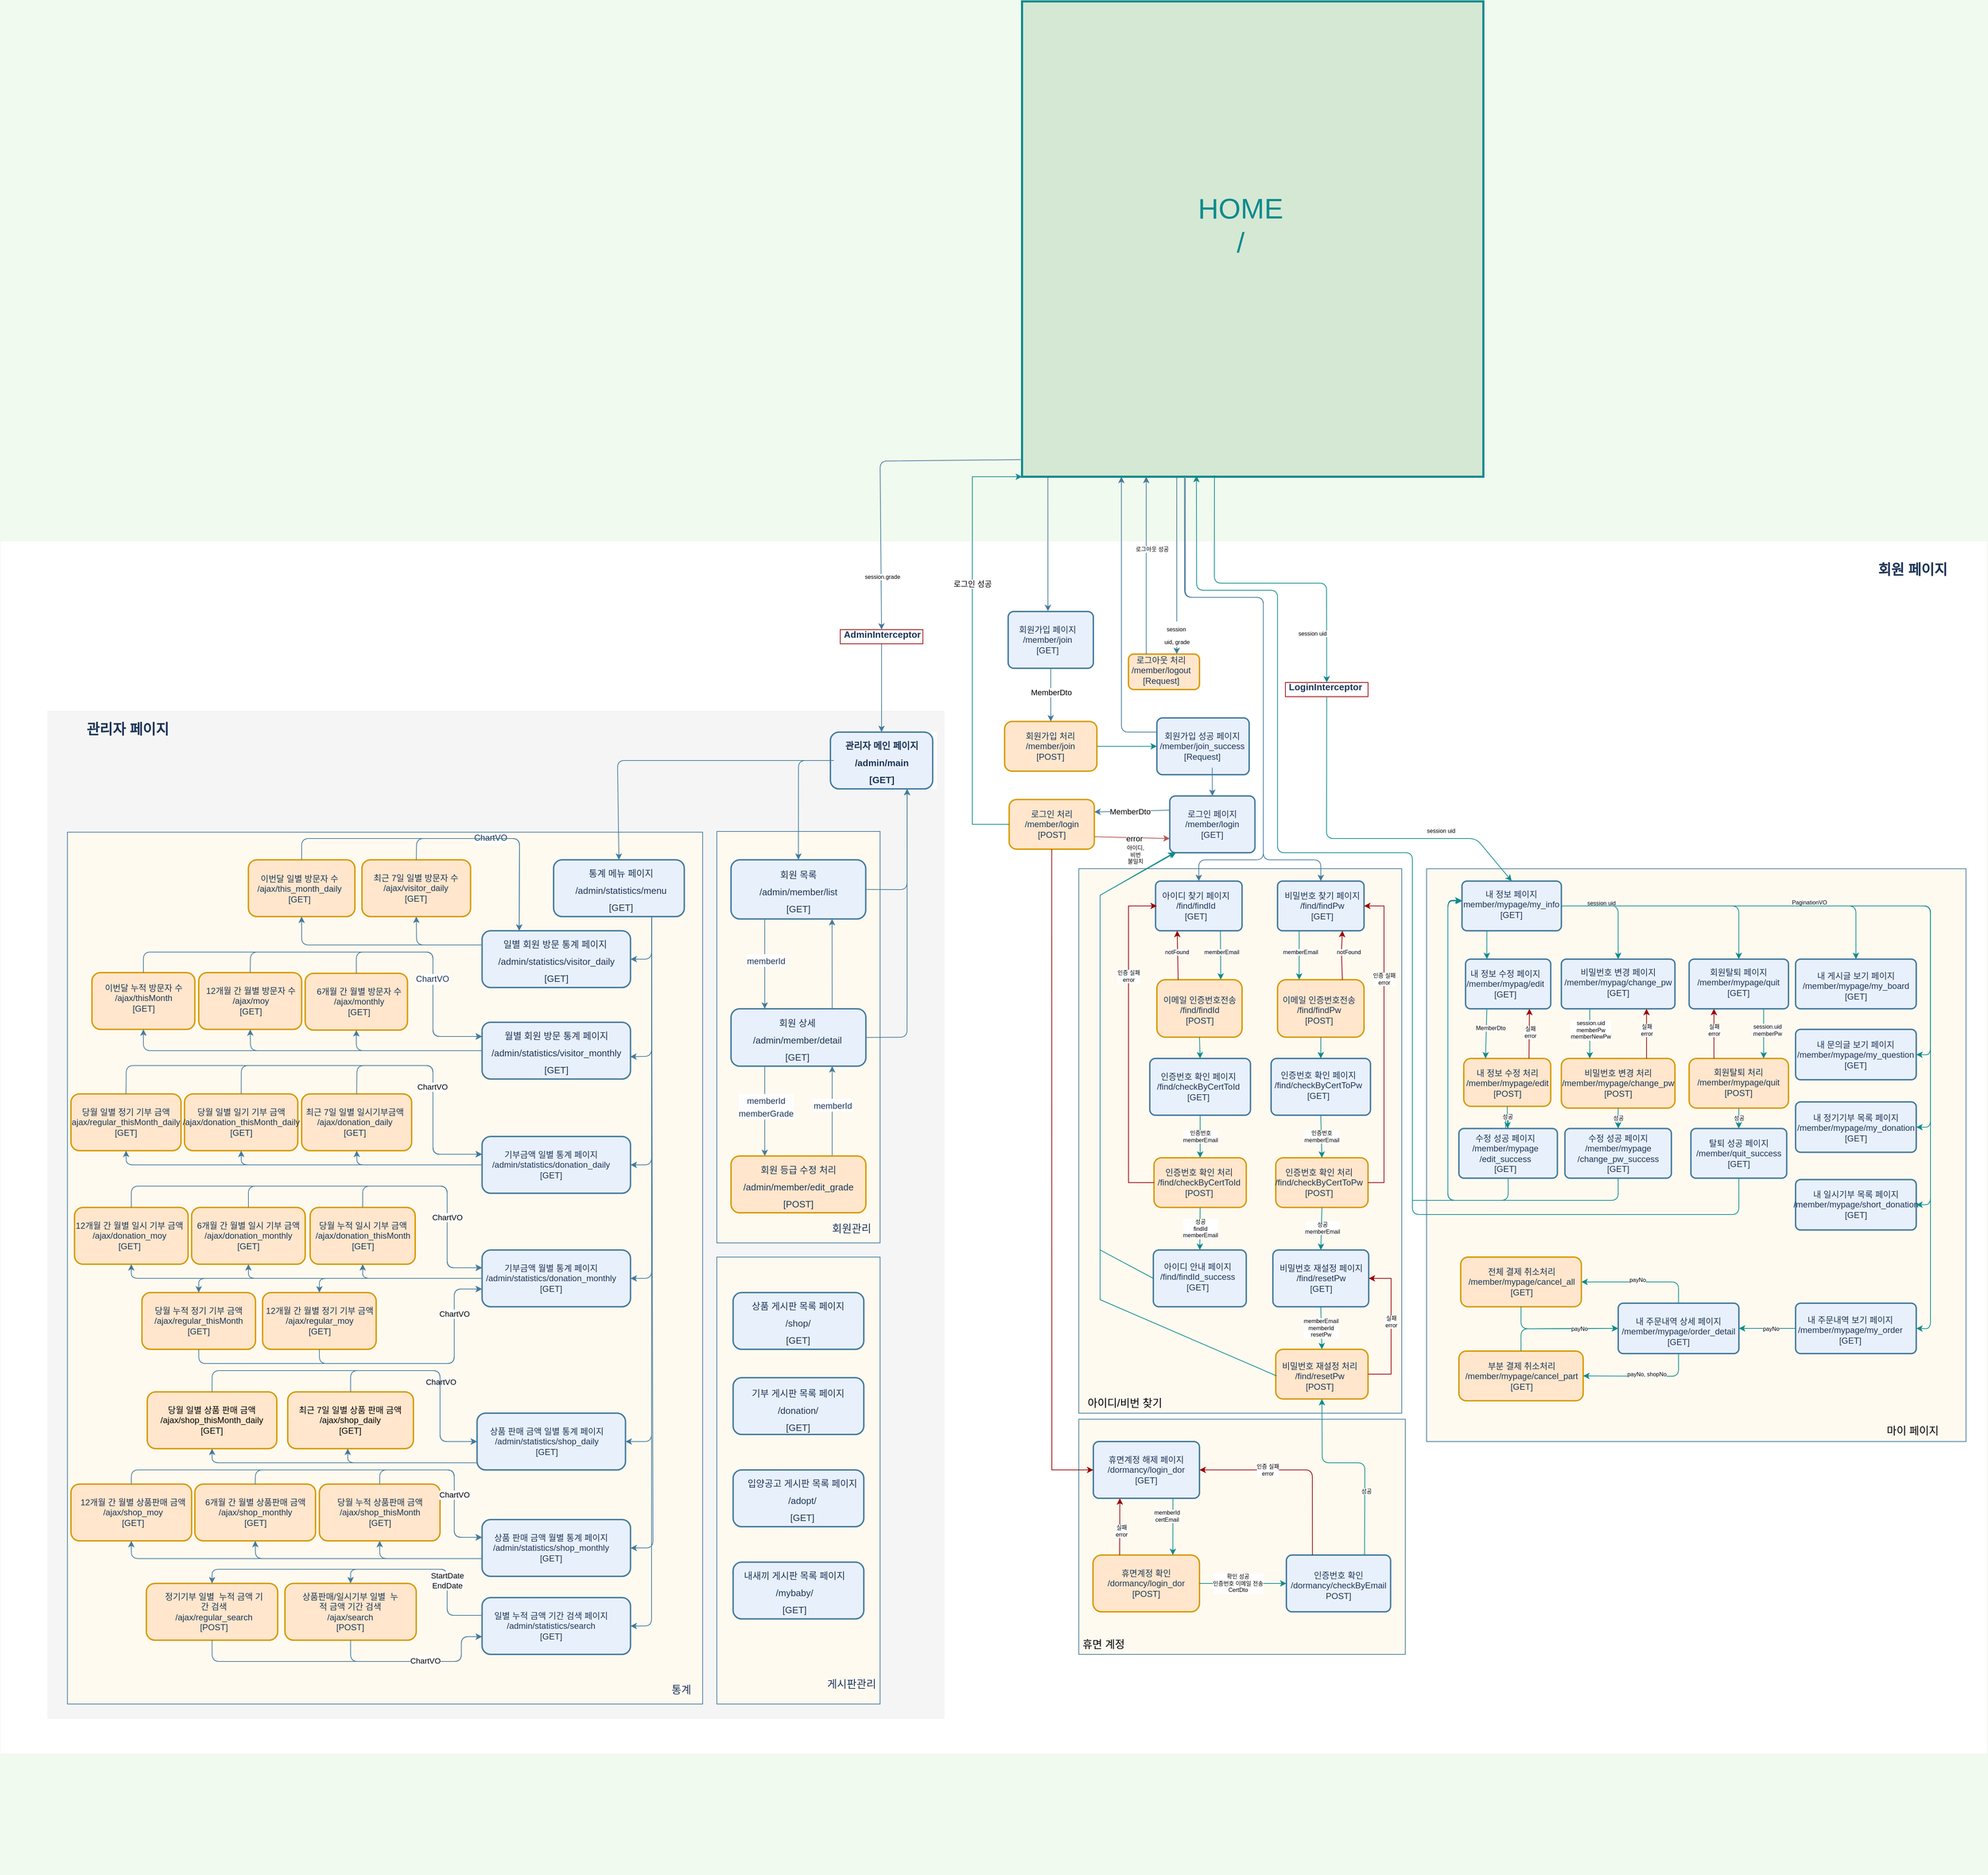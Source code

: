 <mxfile version="16.0.0" type="github">
  <diagram id="p1VaJm9dE1Vxcm2Y2X1g" name="Page-1">
    <mxGraphModel dx="3716" dy="2183" grid="1" gridSize="10" guides="1" tooltips="1" connect="1" arrows="1" fold="1" page="1" pageScale="1" pageWidth="827" pageHeight="1169" background="#F1FAEE" math="0" shadow="0">
      <root>
        <mxCell id="0" />
        <mxCell id="1" parent="0" />
        <mxCell id="Rbth6d3jfj7hQg4L_n5u-322" value="" style="rounded=0;whiteSpace=wrap;html=1;fontSize=8;strokeColor=#808080;strokeWidth=0;" vertex="1" parent="1">
          <mxGeometry x="-1010" y="560" width="2800" height="1710" as="geometry" />
        </mxCell>
        <mxCell id="Rbth6d3jfj7hQg4L_n5u-330" value="" style="rounded=0;whiteSpace=wrap;html=1;sketch=0;fontSize=15;fontColor=#1D3557;strokeColor=#457B9D;strokeWidth=1;fillColor=#FFFAF0;" vertex="1" parent="1">
          <mxGeometry x="1000" y="1022.61" width="760" height="807.39" as="geometry" />
        </mxCell>
        <mxCell id="Rbth6d3jfj7hQg4L_n5u-325" value="" style="rounded=0;whiteSpace=wrap;html=1;sketch=0;fontSize=15;fontColor=#1D3557;strokeColor=#457B9D;strokeWidth=1;fillColor=#FFFAF0;" vertex="1" parent="1">
          <mxGeometry x="510" y="1798.59" width="460" height="331.41" as="geometry" />
        </mxCell>
        <mxCell id="Rbth6d3jfj7hQg4L_n5u-323" value="" style="rounded=0;whiteSpace=wrap;html=1;sketch=0;fontSize=15;fontColor=#1D3557;strokeColor=#457B9D;strokeWidth=1;fillColor=#FFFAF0;" vertex="1" parent="1">
          <mxGeometry x="510" y="1022.5" width="455" height="767.5" as="geometry" />
        </mxCell>
        <mxCell id="85etgImM21U0zFLn9ePR-90" value="" style="rounded=0;whiteSpace=wrap;html=1;sketch=0;fontSize=12;fontColor=#1D3557;strokeColor=#808080;strokeWidth=0;fillColor=#F5F5F5;" parent="1" vertex="1">
          <mxGeometry x="-943" y="800" width="1263" height="1420" as="geometry" />
        </mxCell>
        <mxCell id="85etgImM21U0zFLn9ePR-7" value="" style="group" parent="1" vertex="1" connectable="0">
          <mxGeometry x="-290" y="710" width="970" height="1730" as="geometry" />
        </mxCell>
        <mxCell id="85etgImM21U0zFLn9ePR-114" value="&lt;span style=&quot;color: rgba(0 , 0 , 0 , 0) ; font-family: monospace ; font-size: 0px&quot;&gt;%3CmxGraphModel%3E%3Croot%3E%3CmxCell%20id%3D%220%22%2F%3E%3CmxCell%20id%3D%221%22%20parent%3D%220%22%2F%3E%3CmxCell%20id%3D%222%22%20value%3D%22%26lt%3Bspan%20style%3D%26quot%3Bcolor%3A%20rgba(0%20%2C%200%20%2C%200%20%2C%200)%20%3B%20font-family%3A%20monospace%20%3B%20font-size%3A%200px%26quot%3B%26gt%3B%253CmxGraphModel%253E%253Croot%253E%253CmxCell%2520id%253D%25220%2522%252F%253E%253CmxCell%2520id%253D%25221%2522%2520parent%253D%25220%2522%252F%253E%253CmxCell%2520id%253D%25222%2522%2520value%253D%2522%2522%2520style%253D%2522rounded%253D1%253BwhiteSpace%253Dwrap%253Bhtml%253D1%253Bsketch%253D0%253BfontSize%253D20%253BfontColor%253D%25231D3557%253BstrokeColor%253D%2523457B9D%253BstrokeWidth%253D2%253BfillColor%253D%2523E8F0FC%253B%2522%2520vertex%253D%25221%2522%2520parent%253D%25221%2522%253E%253CmxGeometry%2520x%253D%2522370%2522%2520y%253D%2522860%2522%2520width%253D%2522144.13%2522%2520height%253D%252280%2522%2520as%253D%2522geometry%2522%252F%253E%253C%252FmxCell%253E%253CmxCell%2520id%253D%25223%2522%2520value%253D%2522%2526lt%253Bspan%2520style%253D%2526quot%253Bfont-size%253A%252013px%2526quot%253B%2526gt%253B%25EA%25B4%2580%25EB%25A6%25AC%25EC%259E%2590%2520%25EB%25A9%2594%25EC%259D%25B8%2520%25ED%258E%2598%25EC%259D%25B4%25EC%25A7%2580%2526lt%253Bbr%2526gt%253B%252Fadmin%252Fmain%2526lt%253Bbr%2526gt%253B%255BGET%255D%2526lt%253Bbr%2526gt%253B%2526lt%253B%252Fspan%2526gt%253B%2522%2520style%253D%2522text%253Bhtml%253D1%253BstrokeColor%253Dnone%253BfillColor%253Dnone%253Balign%253Dcenter%253BverticalAlign%253Dmiddle%253BwhiteSpace%253Dwrap%253Brounded%253D0%253Bsketch%253D0%253BfontSize%253D20%253BfontColor%253D%25231D3557%253BfontStyle%253D1%2522%2520vertex%253D%25221%2522%2520parent%253D%25221%2522%253E%253CmxGeometry%2520x%253D%2522374.79%2522%2520y%253D%2522880%2522%2520width%253D%2522134.56%2522%2520height%253D%252240%2522%2520as%253D%2522geometry%2522%252F%253E%253C%252FmxCell%253E%253C%252Froot%253E%253C%252FmxGraphModel%253E%26lt%3B%2Fspan%26gt%3B%22%20style%3D%22rounded%3D1%3BwhiteSpace%3Dwrap%3Bhtml%3D1%3Bsketch%3D0%3BfontSize%3D20%3BfontColor%3D%231D3557%3BstrokeColor%3D%23457B9D%3BstrokeWidth%3D2%3BfillColor%3D%23E8F0FC%3B%22%20vertex%3D%221%22%20parent%3D%221%22%3E%3CmxGeometry%20x%3D%22-347.06%22%20y%3D%221020%22%20width%3D%22184.13%22%20height%3D%2280%22%20as%3D%22geometry%22%2F%3E%3C%2FmxCell%3E%3C%2Froot%3E%3C%2FmxGraphModel%3E&lt;/span&gt;" style="rounded=1;whiteSpace=wrap;html=1;sketch=0;fontSize=20;fontColor=#1D3557;strokeColor=#457B9D;strokeWidth=2;fillColor=#E8F0FC;arcSize=10;" parent="85etgImM21U0zFLn9ePR-7" vertex="1">
          <mxGeometry x="700.46" y="-50" width="120" height="80" as="geometry" />
        </mxCell>
        <mxCell id="85etgImM21U0zFLn9ePR-28" value="" style="group" parent="85etgImM21U0zFLn9ePR-7" vertex="1" connectable="0">
          <mxGeometry x="-235" y="280" width="505" height="1450" as="geometry" />
        </mxCell>
        <mxCell id="85etgImM21U0zFLn9ePR-26" value="" style="rounded=0;whiteSpace=wrap;html=1;sketch=0;fontSize=15;fontColor=#1D3557;strokeColor=#457B9D;strokeWidth=1;fillColor=#FFFAF0;" parent="85etgImM21U0zFLn9ePR-28" vertex="1">
          <mxGeometry x="-390" y="-18.97" width="895" height="1228.97" as="geometry" />
        </mxCell>
        <mxCell id="85etgImM21U0zFLn9ePR-57" value="&lt;span style=&quot;color: rgba(0 , 0 , 0 , 0) ; font-family: monospace ; font-size: 0px&quot;&gt;%3CmxGraphModel%3E%3Croot%3E%3CmxCell%20id%3D%220%22%2F%3E%3CmxCell%20id%3D%221%22%20parent%3D%220%22%2F%3E%3CmxCell%20id%3D%222%22%20value%3D%22%22%20style%3D%22rounded%3D1%3BwhiteSpace%3Dwrap%3Bhtml%3D1%3Bsketch%3D0%3BfontSize%3D20%3BfontColor%3D%231D3557%3BstrokeColor%3D%23457B9D%3BstrokeWidth%3D2%3BfillColor%3D%23E8F0FC%3B%22%20vertex%3D%221%22%20parent%3D%221%22%3E%3CmxGeometry%20x%3D%22370%22%20y%3D%22860%22%20width%3D%22144.13%22%20height%3D%2280%22%20as%3D%22geometry%22%2F%3E%3C%2FmxCell%3E%3CmxCell%20id%3D%223%22%20value%3D%22%26lt%3Bspan%20style%3D%26quot%3Bfont-size%3A%2013px%26quot%3B%26gt%3B%EA%B4%80%EB%A6%AC%EC%9E%90%20%EB%A9%94%EC%9D%B8%20%ED%8E%98%EC%9D%B4%EC%A7%80%26lt%3Bbr%26gt%3B%2Fadmin%2Fmain%26lt%3Bbr%26gt%3B%5BGET%5D%26lt%3Bbr%26gt%3B%26lt%3B%2Fspan%26gt%3B%22%20style%3D%22text%3Bhtml%3D1%3BstrokeColor%3Dnone%3BfillColor%3Dnone%3Balign%3Dcenter%3BverticalAlign%3Dmiddle%3BwhiteSpace%3Dwrap%3Brounded%3D0%3Bsketch%3D0%3BfontSize%3D20%3BfontColor%3D%231D3557%3BfontStyle%3D1%22%20vertex%3D%221%22%20parent%3D%221%22%3E%3CmxGeometry%20x%3D%22374.79%22%20y%3D%22880%22%20width%3D%22134.56%22%20height%3D%2240%22%20as%3D%22geometry%22%2F%3E%3C%2FmxCell%3E%3C%2Froot%3E%3C%2FmxGraphModel%3E&lt;/span&gt;" style="rounded=1;whiteSpace=wrap;html=1;sketch=0;fontSize=20;fontColor=#1D3557;strokeColor=#457B9D;strokeWidth=2;fillColor=#E8F0FC;" parent="85etgImM21U0zFLn9ePR-28" vertex="1">
          <mxGeometry x="295" y="20" width="184.13" height="80" as="geometry" />
        </mxCell>
        <mxCell id="85etgImM21U0zFLn9ePR-73" value="&lt;span style=&quot;color: rgba(0 , 0 , 0 , 0) ; font-family: monospace ; font-size: 0px&quot;&gt;%3CmxGraphModel%3E%3Croot%3E%3CmxCell%20id%3D%220%22%2F%3E%3CmxCell%20id%3D%221%22%20parent%3D%220%22%2F%3E%3CmxCell%20id%3D%222%22%20value%3D%22%26lt%3Bspan%20style%3D%26quot%3Bcolor%3A%20rgba(0%20%2C%200%20%2C%200%20%2C%200)%20%3B%20font-family%3A%20monospace%20%3B%20font-size%3A%200px%26quot%3B%26gt%3B%253CmxGraphModel%253E%253Croot%253E%253CmxCell%2520id%253D%25220%2522%252F%253E%253CmxCell%2520id%253D%25221%2522%2520parent%253D%25220%2522%252F%253E%253CmxCell%2520id%253D%25222%2522%2520value%253D%2522%2522%2520style%253D%2522rounded%253D1%253BwhiteSpace%253Dwrap%253Bhtml%253D1%253Bsketch%253D0%253BfontSize%253D20%253BfontColor%253D%25231D3557%253BstrokeColor%253D%2523457B9D%253BstrokeWidth%253D2%253BfillColor%253D%2523E8F0FC%253B%2522%2520vertex%253D%25221%2522%2520parent%253D%25221%2522%253E%253CmxGeometry%2520x%253D%2522370%2522%2520y%253D%2522860%2522%2520width%253D%2522144.13%2522%2520height%253D%252280%2522%2520as%253D%2522geometry%2522%252F%253E%253C%252FmxCell%253E%253CmxCell%2520id%253D%25223%2522%2520value%253D%2522%2526lt%253Bspan%2520style%253D%2526quot%253Bfont-size%253A%252013px%2526quot%253B%2526gt%253B%25EA%25B4%2580%25EB%25A6%25AC%25EC%259E%2590%2520%25EB%25A9%2594%25EC%259D%25B8%2520%25ED%258E%2598%25EC%259D%25B4%25EC%25A7%2580%2526lt%253Bbr%2526gt%253B%252Fadmin%252Fmain%2526lt%253Bbr%2526gt%253B%255BGET%255D%2526lt%253Bbr%2526gt%253B%2526lt%253B%252Fspan%2526gt%253B%2522%2520style%253D%2522text%253Bhtml%253D1%253BstrokeColor%253Dnone%253BfillColor%253Dnone%253Balign%253Dcenter%253BverticalAlign%253Dmiddle%253BwhiteSpace%253Dwrap%253Brounded%253D0%253Bsketch%253D0%253BfontSize%253D20%253BfontColor%253D%25231D3557%253BfontStyle%253D1%2522%2520vertex%253D%25221%2522%2520parent%253D%25221%2522%253E%253CmxGeometry%2520x%253D%2522374.79%2522%2520y%253D%2522880%2522%2520width%253D%2522134.56%2522%2520height%253D%252240%2522%2520as%253D%2522geometry%2522%252F%253E%253C%252FmxCell%253E%253C%252Froot%253E%253C%252FmxGraphModel%253E%26lt%3B%2Fspan%26gt%3B%22%20style%3D%22rounded%3D1%3BwhiteSpace%3Dwrap%3Bhtml%3D1%3Bsketch%3D0%3BfontSize%3D20%3BfontColor%3D%231D3557%3BstrokeColor%3D%23457B9D%3BstrokeWidth%3D2%3BfillColor%3D%23E8F0FC%3B%22%20vertex%3D%221%22%20parent%3D%221%22%3E%3CmxGeometry%20x%3D%22-347.06%22%20y%3D%221020%22%20width%3D%22184.13%22%20height%3D%2280%22%20as%3D%22geometry%22%2F%3E%3C%2FmxCell%3E%3C%2Froot%3E%3C%2FmxGraphModel%3E&lt;/span&gt;" style="rounded=1;whiteSpace=wrap;html=1;sketch=0;fontSize=20;fontColor=#1D3557;strokeColor=#457B9D;strokeWidth=2;fillColor=#E8F0FC;" parent="85etgImM21U0zFLn9ePR-28" vertex="1">
          <mxGeometry x="194.24" y="120" width="209.13" height="80" as="geometry" />
        </mxCell>
        <mxCell id="85etgImM21U0zFLn9ePR-82" value="&lt;span style=&quot;font-size: 13px&quot;&gt;&lt;span style=&quot;font-weight: normal&quot;&gt;일별 회원 방문 통계 페이지&amp;nbsp;&lt;br&gt;/admin/statistics/visitor_daily&lt;br&gt;[GET]&lt;/span&gt;&lt;br&gt;&lt;/span&gt;" style="text;html=1;strokeColor=none;fillColor=none;align=center;verticalAlign=middle;whiteSpace=wrap;rounded=0;sketch=0;fontSize=20;fontColor=#1D3557;fontStyle=1" parent="85etgImM21U0zFLn9ePR-28" vertex="1">
          <mxGeometry x="215" y="140" width="167.61" height="40" as="geometry" />
        </mxCell>
        <mxCell id="85etgImM21U0zFLn9ePR-27" value="통계" style="text;html=1;strokeColor=none;fillColor=none;align=center;verticalAlign=middle;whiteSpace=wrap;rounded=0;sketch=0;fontSize=15;fontColor=#1D3557;" parent="85etgImM21U0zFLn9ePR-28" vertex="1">
          <mxGeometry x="445" y="1167.561" width="60" height="42.439" as="geometry" />
        </mxCell>
        <mxCell id="85etgImM21U0zFLn9ePR-118" value="&lt;span style=&quot;color: rgba(0 , 0 , 0 , 0) ; font-family: monospace ; font-size: 0px&quot;&gt;%3CmxGraphModel%3E%3Croot%3E%3CmxCell%20id%3D%220%22%2F%3E%3CmxCell%20id%3D%221%22%20parent%3D%220%22%2F%3E%3CmxCell%20id%3D%222%22%20value%3D%22%26lt%3Bspan%20style%3D%26quot%3Bcolor%3A%20rgba(0%20%2C%200%20%2C%200%20%2C%200)%20%3B%20font-family%3A%20monospace%20%3B%20font-size%3A%200px%26quot%3B%26gt%3B%253CmxGraphModel%253E%253Croot%253E%253CmxCell%2520id%253D%25220%2522%252F%253E%253CmxCell%2520id%253D%25221%2522%2520parent%253D%25220%2522%252F%253E%253CmxCell%2520id%253D%25222%2522%2520value%253D%2522%2522%2520style%253D%2522rounded%253D1%253BwhiteSpace%253Dwrap%253Bhtml%253D1%253Bsketch%253D0%253BfontSize%253D20%253BfontColor%253D%25231D3557%253BstrokeColor%253D%2523457B9D%253BstrokeWidth%253D2%253BfillColor%253D%2523E8F0FC%253B%2522%2520vertex%253D%25221%2522%2520parent%253D%25221%2522%253E%253CmxGeometry%2520x%253D%2522370%2522%2520y%253D%2522860%2522%2520width%253D%2522144.13%2522%2520height%253D%252280%2522%2520as%253D%2522geometry%2522%252F%253E%253C%252FmxCell%253E%253CmxCell%2520id%253D%25223%2522%2520value%253D%2522%2526lt%253Bspan%2520style%253D%2526quot%253Bfont-size%253A%252013px%2526quot%253B%2526gt%253B%25EA%25B4%2580%25EB%25A6%25AC%25EC%259E%2590%2520%25EB%25A9%2594%25EC%259D%25B8%2520%25ED%258E%2598%25EC%259D%25B4%25EC%25A7%2580%2526lt%253Bbr%2526gt%253B%252Fadmin%252Fmain%2526lt%253Bbr%2526gt%253B%255BGET%255D%2526lt%253Bbr%2526gt%253B%2526lt%253B%252Fspan%2526gt%253B%2522%2520style%253D%2522text%253Bhtml%253D1%253BstrokeColor%253Dnone%253BfillColor%253Dnone%253Balign%253Dcenter%253BverticalAlign%253Dmiddle%253BwhiteSpace%253Dwrap%253Brounded%253D0%253Bsketch%253D0%253BfontSize%253D20%253BfontColor%253D%25231D3557%253BfontStyle%253D1%2522%2520vertex%253D%25221%2522%2520parent%253D%25221%2522%253E%253CmxGeometry%2520x%253D%2522374.79%2522%2520y%253D%2522880%2522%2520width%253D%2522134.56%2522%2520height%253D%252240%2522%2520as%253D%2522geometry%2522%252F%253E%253C%252FmxCell%253E%253C%252Froot%253E%253C%252FmxGraphModel%253E%26lt%3B%2Fspan%26gt%3B%22%20style%3D%22rounded%3D1%3BwhiteSpace%3Dwrap%3Bhtml%3D1%3Bsketch%3D0%3BfontSize%3D20%3BfontColor%3D%231D3557%3BstrokeColor%3D%23457B9D%3BstrokeWidth%3D2%3BfillColor%3D%23E8F0FC%3B%22%20vertex%3D%221%22%20parent%3D%221%22%3E%3CmxGeometry%20x%3D%22-347.06%22%20y%3D%221020%22%20width%3D%22184.13%22%20height%3D%2280%22%20as%3D%22geometry%22%2F%3E%3C%2FmxCell%3E%3C%2Froot%3E%3C%2FmxGraphModel%3E&lt;/span&gt;" style="rounded=1;whiteSpace=wrap;html=1;sketch=0;fontSize=20;strokeColor=#d79b00;strokeWidth=2;fillColor=#ffe6cc;" parent="85etgImM21U0zFLn9ePR-28" vertex="1">
          <mxGeometry x="-355.43" y="179" width="145" height="80" as="geometry" />
        </mxCell>
        <mxCell id="85etgImM21U0zFLn9ePR-116" value="&lt;span style=&quot;color: rgba(0 , 0 , 0 , 0) ; font-family: monospace ; font-size: 0px&quot;&gt;%3CmxGraphModel%3E%3Croot%3E%3CmxCell%20id%3D%220%22%2F%3E%3CmxCell%20id%3D%221%22%20parent%3D%220%22%2F%3E%3CmxCell%20id%3D%222%22%20value%3D%22%26lt%3Bspan%20style%3D%26quot%3Bcolor%3A%20rgba(0%20%2C%200%20%2C%200%20%2C%200)%20%3B%20font-family%3A%20monospace%20%3B%20font-size%3A%200px%26quot%3B%26gt%3B%253CmxGraphModel%253E%253Croot%253E%253CmxCell%2520id%253D%25220%2522%252F%253E%253CmxCell%2520id%253D%25221%2522%2520parent%253D%25220%2522%252F%253E%253CmxCell%2520id%253D%25222%2522%2520value%253D%2522%2522%2520style%253D%2522rounded%253D1%253BwhiteSpace%253Dwrap%253Bhtml%253D1%253Bsketch%253D0%253BfontSize%253D20%253BfontColor%253D%25231D3557%253BstrokeColor%253D%2523457B9D%253BstrokeWidth%253D2%253BfillColor%253D%2523E8F0FC%253B%2522%2520vertex%253D%25221%2522%2520parent%253D%25221%2522%253E%253CmxGeometry%2520x%253D%2522370%2522%2520y%253D%2522860%2522%2520width%253D%2522144.13%2522%2520height%253D%252280%2522%2520as%253D%2522geometry%2522%252F%253E%253C%252FmxCell%253E%253CmxCell%2520id%253D%25223%2522%2520value%253D%2522%2526lt%253Bspan%2520style%253D%2526quot%253Bfont-size%253A%252013px%2526quot%253B%2526gt%253B%25EA%25B4%2580%25EB%25A6%25AC%25EC%259E%2590%2520%25EB%25A9%2594%25EC%259D%25B8%2520%25ED%258E%2598%25EC%259D%25B4%25EC%25A7%2580%2526lt%253Bbr%2526gt%253B%252Fadmin%252Fmain%2526lt%253Bbr%2526gt%253B%255BGET%255D%2526lt%253Bbr%2526gt%253B%2526lt%253B%252Fspan%2526gt%253B%2522%2520style%253D%2522text%253Bhtml%253D1%253BstrokeColor%253Dnone%253BfillColor%253Dnone%253Balign%253Dcenter%253BverticalAlign%253Dmiddle%253BwhiteSpace%253Dwrap%253Brounded%253D0%253Bsketch%253D0%253BfontSize%253D20%253BfontColor%253D%25231D3557%253BfontStyle%253D1%2522%2520vertex%253D%25221%2522%2520parent%253D%25221%2522%253E%253CmxGeometry%2520x%253D%2522374.79%2522%2520y%253D%2522880%2522%2520width%253D%2522134.56%2522%2520height%253D%252240%2522%2520as%253D%2522geometry%2522%252F%253E%253C%252FmxCell%253E%253C%252Froot%253E%253C%252FmxGraphModel%253E%26lt%3B%2Fspan%26gt%3B%22%20style%3D%22rounded%3D1%3BwhiteSpace%3Dwrap%3Bhtml%3D1%3Bsketch%3D0%3BfontSize%3D20%3BfontColor%3D%231D3557%3BstrokeColor%3D%23457B9D%3BstrokeWidth%3D2%3BfillColor%3D%23E8F0FC%3B%22%20vertex%3D%221%22%20parent%3D%221%22%3E%3CmxGeometry%20x%3D%22-347.06%22%20y%3D%221020%22%20width%3D%22184.13%22%20height%3D%2280%22%20as%3D%22geometry%22%2F%3E%3C%2FmxCell%3E%3C%2Froot%3E%3C%2FmxGraphModel%3E&lt;/span&gt;" style="rounded=1;whiteSpace=wrap;html=1;sketch=0;fontSize=20;strokeColor=#d79b00;strokeWidth=2;fillColor=#ffe6cc;" parent="85etgImM21U0zFLn9ePR-28" vertex="1">
          <mxGeometry x="-55" y="180" width="144.13" height="80" as="geometry" />
        </mxCell>
        <mxCell id="85etgImM21U0zFLn9ePR-119" value="6개월 간 월별 방문자 수&lt;br&gt;/ajax/monthly&lt;br&gt;[GET]" style="text;html=1;strokeColor=none;fillColor=none;align=center;verticalAlign=middle;whiteSpace=wrap;rounded=0;sketch=0;fontSize=12;fontColor=#1D3557;" parent="85etgImM21U0zFLn9ePR-28" vertex="1">
          <mxGeometry x="-48.15" y="200" width="138.15" height="40" as="geometry" />
        </mxCell>
        <mxCell id="85etgImM21U0zFLn9ePR-121" value="이번달 누적 방문자 수&lt;br&gt;/ajax/thisMonth&lt;br&gt;[GET]" style="text;html=1;strokeColor=none;fillColor=none;align=center;verticalAlign=middle;whiteSpace=wrap;rounded=0;sketch=0;fontSize=12;fontColor=#1D3557;" parent="85etgImM21U0zFLn9ePR-28" vertex="1">
          <mxGeometry x="-345" y="190" width="125" height="50" as="geometry" />
        </mxCell>
        <mxCell id="85etgImM21U0zFLn9ePR-96" value="&lt;span style=&quot;color: rgba(0 , 0 , 0 , 0) ; font-family: monospace ; font-size: 0px&quot;&gt;%3CmxGraphModel%3E%3Croot%3E%3CmxCell%20id%3D%220%22%2F%3E%3CmxCell%20id%3D%221%22%20parent%3D%220%22%2F%3E%3CmxCell%20id%3D%222%22%20value%3D%22%26lt%3Bspan%20style%3D%26quot%3Bcolor%3A%20rgba(0%20%2C%200%20%2C%200%20%2C%200)%20%3B%20font-family%3A%20monospace%20%3B%20font-size%3A%200px%26quot%3B%26gt%3B%253CmxGraphModel%253E%253Croot%253E%253CmxCell%2520id%253D%25220%2522%252F%253E%253CmxCell%2520id%253D%25221%2522%2520parent%253D%25220%2522%252F%253E%253CmxCell%2520id%253D%25222%2522%2520value%253D%2522%2522%2520style%253D%2522rounded%253D1%253BwhiteSpace%253Dwrap%253Bhtml%253D1%253Bsketch%253D0%253BfontSize%253D20%253BfontColor%253D%25231D3557%253BstrokeColor%253D%2523457B9D%253BstrokeWidth%253D2%253BfillColor%253D%2523E8F0FC%253B%2522%2520vertex%253D%25221%2522%2520parent%253D%25221%2522%253E%253CmxGeometry%2520x%253D%2522370%2522%2520y%253D%2522860%2522%2520width%253D%2522144.13%2522%2520height%253D%252280%2522%2520as%253D%2522geometry%2522%252F%253E%253C%252FmxCell%253E%253CmxCell%2520id%253D%25223%2522%2520value%253D%2522%2526lt%253Bspan%2520style%253D%2526quot%253Bfont-size%253A%252013px%2526quot%253B%2526gt%253B%25EA%25B4%2580%25EB%25A6%25AC%25EC%259E%2590%2520%25EB%25A9%2594%25EC%259D%25B8%2520%25ED%258E%2598%25EC%259D%25B4%25EC%25A7%2580%2526lt%253Bbr%2526gt%253B%252Fadmin%252Fmain%2526lt%253Bbr%2526gt%253B%255BGET%255D%2526lt%253Bbr%2526gt%253B%2526lt%253B%252Fspan%2526gt%253B%2522%2520style%253D%2522text%253Bhtml%253D1%253BstrokeColor%253Dnone%253BfillColor%253Dnone%253Balign%253Dcenter%253BverticalAlign%253Dmiddle%253BwhiteSpace%253Dwrap%253Brounded%253D0%253Bsketch%253D0%253BfontSize%253D20%253BfontColor%253D%25231D3557%253BfontStyle%253D1%2522%2520vertex%253D%25221%2522%2520parent%253D%25221%2522%253E%253CmxGeometry%2520x%253D%2522374.79%2522%2520y%253D%2522880%2522%2520width%253D%2522134.56%2522%2520height%253D%252240%2522%2520as%253D%2522geometry%2522%252F%253E%253C%252FmxCell%253E%253C%252Froot%253E%253C%252FmxGraphModel%253E%26lt%3B%2Fspan%26gt%3B%22%20style%3D%22rounded%3D1%3BwhiteSpace%3Dwrap%3Bhtml%3D1%3Bsketch%3D0%3BfontSize%3D20%3BfontColor%3D%231D3557%3BstrokeColor%3D%23457B9D%3BstrokeWidth%3D2%3BfillColor%3D%23E8F0FC%3B%22%20vertex%3D%221%22%20parent%3D%221%22%3E%3CmxGeometry%20x%3D%22-347.06%22%20y%3D%221020%22%20width%3D%22184.13%22%20height%3D%2280%22%20as%3D%22geometry%22%2F%3E%3C%2FmxCell%3E%3C%2Froot%3E%3C%2FmxGraphModel%3E&lt;/span&gt;" style="rounded=1;whiteSpace=wrap;html=1;sketch=0;fontSize=20;fontColor=#1D3557;strokeColor=#457B9D;strokeWidth=2;fillColor=#E8F0FC;" parent="85etgImM21U0zFLn9ePR-28" vertex="1">
          <mxGeometry x="194.24" y="410" width="209.13" height="80" as="geometry" />
        </mxCell>
        <mxCell id="COgYv8JIRqIL7-lJRIyB-1" value="" style="endArrow=classic;html=1;rounded=1;sketch=0;fontSize=12;fontColor=#1D3557;strokeColor=#457B9D;strokeWidth=1;fillColor=#A8DADC;curved=0;exitX=0.75;exitY=1;exitDx=0;exitDy=0;entryX=1;entryY=0.5;entryDx=0;entryDy=0;" parent="85etgImM21U0zFLn9ePR-28" source="85etgImM21U0zFLn9ePR-57" target="85etgImM21U0zFLn9ePR-96" edge="1">
          <mxGeometry width="50" height="50" relative="1" as="geometry">
            <mxPoint x="265" y="310" as="sourcePoint" />
            <mxPoint x="315" y="260" as="targetPoint" />
            <Array as="points">
              <mxPoint x="433" y="450" />
            </Array>
          </mxGeometry>
        </mxCell>
        <mxCell id="COgYv8JIRqIL7-lJRIyB-2" value="" style="endArrow=classic;html=1;rounded=1;sketch=0;fontSize=12;fontColor=#1D3557;strokeColor=#457B9D;strokeWidth=1;fillColor=#A8DADC;curved=0;exitX=0.75;exitY=1;exitDx=0;exitDy=0;entryX=1;entryY=0.5;entryDx=0;entryDy=0;" parent="85etgImM21U0zFLn9ePR-28" source="85etgImM21U0zFLn9ePR-57" target="85etgImM21U0zFLn9ePR-73" edge="1">
          <mxGeometry width="50" height="50" relative="1" as="geometry">
            <mxPoint x="265" y="310" as="sourcePoint" />
            <mxPoint x="315" y="260" as="targetPoint" />
            <Array as="points">
              <mxPoint x="433" y="160" />
            </Array>
          </mxGeometry>
        </mxCell>
        <mxCell id="COgYv8JIRqIL7-lJRIyB-31" value="&lt;span style=&quot;color: rgba(0 , 0 , 0 , 0) ; font-family: monospace ; font-size: 0px&quot;&gt;%3CmxGraphModel%3E%3Croot%3E%3CmxCell%20id%3D%220%22%2F%3E%3CmxCell%20id%3D%221%22%20parent%3D%220%22%2F%3E%3CmxCell%20id%3D%222%22%20value%3D%22%26lt%3Bspan%20style%3D%26quot%3Bcolor%3A%20rgba(0%20%2C%200%20%2C%200%20%2C%200)%20%3B%20font-family%3A%20monospace%20%3B%20font-size%3A%200px%26quot%3B%26gt%3B%253CmxGraphModel%253E%253Croot%253E%253CmxCell%2520id%253D%25220%2522%252F%253E%253CmxCell%2520id%253D%25221%2522%2520parent%253D%25220%2522%252F%253E%253CmxCell%2520id%253D%25222%2522%2520value%253D%2522%2522%2520style%253D%2522rounded%253D1%253BwhiteSpace%253Dwrap%253Bhtml%253D1%253Bsketch%253D0%253BfontSize%253D20%253BfontColor%253D%25231D3557%253BstrokeColor%253D%2523457B9D%253BstrokeWidth%253D2%253BfillColor%253D%2523E8F0FC%253B%2522%2520vertex%253D%25221%2522%2520parent%253D%25221%2522%253E%253CmxGeometry%2520x%253D%2522370%2522%2520y%253D%2522860%2522%2520width%253D%2522144.13%2522%2520height%253D%252280%2522%2520as%253D%2522geometry%2522%252F%253E%253C%252FmxCell%253E%253CmxCell%2520id%253D%25223%2522%2520value%253D%2522%2526lt%253Bspan%2520style%253D%2526quot%253Bfont-size%253A%252013px%2526quot%253B%2526gt%253B%25EA%25B4%2580%25EB%25A6%25AC%25EC%259E%2590%2520%25EB%25A9%2594%25EC%259D%25B8%2520%25ED%258E%2598%25EC%259D%25B4%25EC%25A7%2580%2526lt%253Bbr%2526gt%253B%252Fadmin%252Fmain%2526lt%253Bbr%2526gt%253B%255BGET%255D%2526lt%253Bbr%2526gt%253B%2526lt%253B%252Fspan%2526gt%253B%2522%2520style%253D%2522text%253Bhtml%253D1%253BstrokeColor%253Dnone%253BfillColor%253Dnone%253Balign%253Dcenter%253BverticalAlign%253Dmiddle%253BwhiteSpace%253Dwrap%253Brounded%253D0%253Bsketch%253D0%253BfontSize%253D20%253BfontColor%253D%25231D3557%253BfontStyle%253D1%2522%2520vertex%253D%25221%2522%2520parent%253D%25221%2522%253E%253CmxGeometry%2520x%253D%2522374.79%2522%2520y%253D%2522880%2522%2520width%253D%2522134.56%2522%2520height%253D%252240%2522%2520as%253D%2522geometry%2522%252F%253E%253C%252FmxCell%253E%253C%252Froot%253E%253C%252FmxGraphModel%253E%26lt%3B%2Fspan%26gt%3B%22%20style%3D%22rounded%3D1%3BwhiteSpace%3Dwrap%3Bhtml%3D1%3Bsketch%3D0%3BfontSize%3D20%3BfontColor%3D%231D3557%3BstrokeColor%3D%23457B9D%3BstrokeWidth%3D2%3BfillColor%3D%23E8F0FC%3B%22%20vertex%3D%221%22%20parent%3D%221%22%3E%3CmxGeometry%20x%3D%22-347.06%22%20y%3D%221020%22%20width%3D%22184.13%22%20height%3D%2280%22%20as%3D%22geometry%22%2F%3E%3C%2FmxCell%3E%3C%2Froot%3E%3C%2FmxGraphModel%3E&lt;/span&gt;" style="rounded=1;whiteSpace=wrap;html=1;sketch=0;fontSize=20;strokeColor=#d79b00;strokeWidth=2;fillColor=#ffe6cc;" parent="85etgImM21U0zFLn9ePR-28" vertex="1">
          <mxGeometry x="-385" y="350" width="155" height="80" as="geometry" />
        </mxCell>
        <mxCell id="85etgImM21U0zFLn9ePR-95" value="&lt;span style=&quot;color: rgba(0 , 0 , 0 , 0) ; font-family: monospace ; font-size: 0px&quot;&gt;%3CmxGraphModel%3E%3Croot%3E%3CmxCell%20id%3D%220%22%2F%3E%3CmxCell%20id%3D%221%22%20parent%3D%220%22%2F%3E%3CmxCell%20id%3D%222%22%20value%3D%22%26lt%3Bspan%20style%3D%26quot%3Bcolor%3A%20rgba(0%20%2C%200%20%2C%200%20%2C%200)%20%3B%20font-family%3A%20monospace%20%3B%20font-size%3A%200px%26quot%3B%26gt%3B%253CmxGraphModel%253E%253Croot%253E%253CmxCell%2520id%253D%25220%2522%252F%253E%253CmxCell%2520id%253D%25221%2522%2520parent%253D%25220%2522%252F%253E%253CmxCell%2520id%253D%25222%2522%2520value%253D%2522%2522%2520style%253D%2522rounded%253D1%253BwhiteSpace%253Dwrap%253Bhtml%253D1%253Bsketch%253D0%253BfontSize%253D20%253BfontColor%253D%25231D3557%253BstrokeColor%253D%2523457B9D%253BstrokeWidth%253D2%253BfillColor%253D%2523E8F0FC%253B%2522%2520vertex%253D%25221%2522%2520parent%253D%25221%2522%253E%253CmxGeometry%2520x%253D%2522370%2522%2520y%253D%2522860%2522%2520width%253D%2522144.13%2522%2520height%253D%252280%2522%2520as%253D%2522geometry%2522%252F%253E%253C%252FmxCell%253E%253CmxCell%2520id%253D%25223%2522%2520value%253D%2522%2526lt%253Bspan%2520style%253D%2526quot%253Bfont-size%253A%252013px%2526quot%253B%2526gt%253B%25EA%25B4%2580%25EB%25A6%25AC%25EC%259E%2590%2520%25EB%25A9%2594%25EC%259D%25B8%2520%25ED%258E%2598%25EC%259D%25B4%25EC%25A7%2580%2526lt%253Bbr%2526gt%253B%252Fadmin%252Fmain%2526lt%253Bbr%2526gt%253B%255BGET%255D%2526lt%253Bbr%2526gt%253B%2526lt%253B%252Fspan%2526gt%253B%2522%2520style%253D%2522text%253Bhtml%253D1%253BstrokeColor%253Dnone%253BfillColor%253Dnone%253Balign%253Dcenter%253BverticalAlign%253Dmiddle%253BwhiteSpace%253Dwrap%253Brounded%253D0%253Bsketch%253D0%253BfontSize%253D20%253BfontColor%253D%25231D3557%253BfontStyle%253D1%2522%2520vertex%253D%25221%2522%2520parent%253D%25221%2522%253E%253CmxGeometry%2520x%253D%2522374.79%2522%2520y%253D%2522880%2522%2520width%253D%2522134.56%2522%2520height%253D%252240%2522%2520as%253D%2522geometry%2522%252F%253E%253C%252FmxCell%253E%253C%252Froot%253E%253C%252FmxGraphModel%253E%26lt%3B%2Fspan%26gt%3B%22%20style%3D%22rounded%3D1%3BwhiteSpace%3Dwrap%3Bhtml%3D1%3Bsketch%3D0%3BfontSize%3D20%3BfontColor%3D%231D3557%3BstrokeColor%3D%23457B9D%3BstrokeWidth%3D2%3BfillColor%3D%23E8F0FC%3B%22%20vertex%3D%221%22%20parent%3D%221%22%3E%3CmxGeometry%20x%3D%22-347.06%22%20y%3D%221020%22%20width%3D%22184.13%22%20height%3D%2280%22%20as%3D%22geometry%22%2F%3E%3C%2FmxCell%3E%3C%2Froot%3E%3C%2FmxGraphModel%3E&lt;/span&gt;" style="rounded=1;whiteSpace=wrap;html=1;sketch=0;fontSize=20;fontColor=#1D3557;strokeColor=#457B9D;strokeWidth=2;fillColor=#E8F0FC;" parent="85etgImM21U0zFLn9ePR-28" vertex="1">
          <mxGeometry x="194.24" y="570" width="209.13" height="80" as="geometry" />
        </mxCell>
        <mxCell id="QMKBq2frlUEZXYPOAQRA-14" value="기부금액 월별 통계 페이지&lt;br&gt;/admin/statistics/donation_monthly&lt;br&gt;[GET]" style="text;html=1;strokeColor=none;fillColor=none;align=center;verticalAlign=middle;whiteSpace=wrap;rounded=0;sketch=0;fontSize=12;fontColor=#1D3557;" parent="85etgImM21U0zFLn9ePR-28" vertex="1">
          <mxGeometry x="194.24" y="580" width="195" height="60" as="geometry" />
        </mxCell>
        <mxCell id="COgYv8JIRqIL7-lJRIyB-30" value="&lt;span style=&quot;color: rgba(0 , 0 , 0 , 0) ; font-family: monospace ; font-size: 0px&quot;&gt;%3CmxGraphModel%3E%3Croot%3E%3CmxCell%20id%3D%220%22%2F%3E%3CmxCell%20id%3D%221%22%20parent%3D%220%22%2F%3E%3CmxCell%20id%3D%222%22%20value%3D%22%26lt%3Bspan%20style%3D%26quot%3Bcolor%3A%20rgba(0%20%2C%200%20%2C%200%20%2C%200)%20%3B%20font-family%3A%20monospace%20%3B%20font-size%3A%200px%26quot%3B%26gt%3B%253CmxGraphModel%253E%253Croot%253E%253CmxCell%2520id%253D%25220%2522%252F%253E%253CmxCell%2520id%253D%25221%2522%2520parent%253D%25220%2522%252F%253E%253CmxCell%2520id%253D%25222%2522%2520value%253D%2522%2522%2520style%253D%2522rounded%253D1%253BwhiteSpace%253Dwrap%253Bhtml%253D1%253Bsketch%253D0%253BfontSize%253D20%253BfontColor%253D%25231D3557%253BstrokeColor%253D%2523457B9D%253BstrokeWidth%253D2%253BfillColor%253D%2523E8F0FC%253B%2522%2520vertex%253D%25221%2522%2520parent%253D%25221%2522%253E%253CmxGeometry%2520x%253D%2522370%2522%2520y%253D%2522860%2522%2520width%253D%2522144.13%2522%2520height%253D%252280%2522%2520as%253D%2522geometry%2522%252F%253E%253C%252FmxCell%253E%253CmxCell%2520id%253D%25223%2522%2520value%253D%2522%2526lt%253Bspan%2520style%253D%2526quot%253Bfont-size%253A%252013px%2526quot%253B%2526gt%253B%25EA%25B4%2580%25EB%25A6%25AC%25EC%259E%2590%2520%25EB%25A9%2594%25EC%259D%25B8%2520%25ED%258E%2598%25EC%259D%25B4%25EC%25A7%2580%2526lt%253Bbr%2526gt%253B%252Fadmin%252Fmain%2526lt%253Bbr%2526gt%253B%255BGET%255D%2526lt%253Bbr%2526gt%253B%2526lt%253B%252Fspan%2526gt%253B%2522%2520style%253D%2522text%253Bhtml%253D1%253BstrokeColor%253Dnone%253BfillColor%253Dnone%253Balign%253Dcenter%253BverticalAlign%253Dmiddle%253BwhiteSpace%253Dwrap%253Brounded%253D0%253Bsketch%253D0%253BfontSize%253D20%253BfontColor%253D%25231D3557%253BfontStyle%253D1%2522%2520vertex%253D%25221%2522%2520parent%253D%25221%2522%253E%253CmxGeometry%2520x%253D%2522374.79%2522%2520y%253D%2522880%2522%2520width%253D%2522134.56%2522%2520height%253D%252240%2522%2520as%253D%2522geometry%2522%252F%253E%253C%252FmxCell%253E%253C%252Froot%253E%253C%252FmxGraphModel%253E%26lt%3B%2Fspan%26gt%3B%22%20style%3D%22rounded%3D1%3BwhiteSpace%3Dwrap%3Bhtml%3D1%3Bsketch%3D0%3BfontSize%3D20%3BfontColor%3D%231D3557%3BstrokeColor%3D%23457B9D%3BstrokeWidth%3D2%3BfillColor%3D%23E8F0FC%3B%22%20vertex%3D%221%22%20parent%3D%221%22%3E%3CmxGeometry%20x%3D%22-347.06%22%20y%3D%221020%22%20width%3D%22184.13%22%20height%3D%2280%22%20as%3D%22geometry%22%2F%3E%3C%2FmxCell%3E%3C%2Froot%3E%3C%2FmxGraphModel%3E&lt;/span&gt;" style="rounded=1;whiteSpace=wrap;html=1;sketch=0;fontSize=20;strokeColor=#d79b00;strokeWidth=2;fillColor=#ffe6cc;" parent="85etgImM21U0zFLn9ePR-28" vertex="1">
          <mxGeometry x="-48" y="510" width="148" height="80" as="geometry" />
        </mxCell>
        <mxCell id="QMKBq2frlUEZXYPOAQRA-36" value="&lt;span style=&quot;color: rgba(0 , 0 , 0 , 0) ; font-family: monospace ; font-size: 0px&quot;&gt;%3CmxGraphModel%3E%3Croot%3E%3CmxCell%20id%3D%220%22%2F%3E%3CmxCell%20id%3D%221%22%20parent%3D%220%22%2F%3E%3CmxCell%20id%3D%222%22%20value%3D%22%26lt%3Bspan%20style%3D%26quot%3Bcolor%3A%20rgba(0%20%2C%200%20%2C%200%20%2C%200)%20%3B%20font-family%3A%20monospace%20%3B%20font-size%3A%200px%26quot%3B%26gt%3B%253CmxGraphModel%253E%253Croot%253E%253CmxCell%2520id%253D%25220%2522%252F%253E%253CmxCell%2520id%253D%25221%2522%2520parent%253D%25220%2522%252F%253E%253CmxCell%2520id%253D%25222%2522%2520value%253D%2522%2522%2520style%253D%2522rounded%253D1%253BwhiteSpace%253Dwrap%253Bhtml%253D1%253Bsketch%253D0%253BfontSize%253D20%253BfontColor%253D%25231D3557%253BstrokeColor%253D%2523457B9D%253BstrokeWidth%253D2%253BfillColor%253D%2523E8F0FC%253B%2522%2520vertex%253D%25221%2522%2520parent%253D%25221%2522%253E%253CmxGeometry%2520x%253D%2522370%2522%2520y%253D%2522860%2522%2520width%253D%2522144.13%2522%2520height%253D%252280%2522%2520as%253D%2522geometry%2522%252F%253E%253C%252FmxCell%253E%253CmxCell%2520id%253D%25223%2522%2520value%253D%2522%2526lt%253Bspan%2520style%253D%2526quot%253Bfont-size%253A%252013px%2526quot%253B%2526gt%253B%25EA%25B4%2580%25EB%25A6%25AC%25EC%259E%2590%2520%25EB%25A9%2594%25EC%259D%25B8%2520%25ED%258E%2598%25EC%259D%25B4%25EC%25A7%2580%2526lt%253Bbr%2526gt%253B%252Fadmin%252Fmain%2526lt%253Bbr%2526gt%253B%255BGET%255D%2526lt%253Bbr%2526gt%253B%2526lt%253B%252Fspan%2526gt%253B%2522%2520style%253D%2522text%253Bhtml%253D1%253BstrokeColor%253Dnone%253BfillColor%253Dnone%253Balign%253Dcenter%253BverticalAlign%253Dmiddle%253BwhiteSpace%253Dwrap%253Brounded%253D0%253Bsketch%253D0%253BfontSize%253D20%253BfontColor%253D%25231D3557%253BfontStyle%253D1%2522%2520vertex%253D%25221%2522%2520parent%253D%25221%2522%253E%253CmxGeometry%2520x%253D%2522374.79%2522%2520y%253D%2522880%2522%2520width%253D%2522134.56%2522%2520height%253D%252240%2522%2520as%253D%2522geometry%2522%252F%253E%253C%252FmxCell%253E%253C%252Froot%253E%253C%252FmxGraphModel%253E%26lt%3B%2Fspan%26gt%3B%22%20style%3D%22rounded%3D1%3BwhiteSpace%3Dwrap%3Bhtml%3D1%3Bsketch%3D0%3BfontSize%3D20%3BfontColor%3D%231D3557%3BstrokeColor%3D%23457B9D%3BstrokeWidth%3D2%3BfillColor%3D%23E8F0FC%3B%22%20vertex%3D%221%22%20parent%3D%221%22%3E%3CmxGeometry%20x%3D%22-347.06%22%20y%3D%221020%22%20width%3D%22184.13%22%20height%3D%2280%22%20as%3D%22geometry%22%2F%3E%3C%2FmxCell%3E%3C%2Froot%3E%3C%2FmxGraphModel%3E&lt;/span&gt;" style="rounded=1;whiteSpace=wrap;html=1;sketch=0;fontSize=20;strokeColor=#d79b00;strokeWidth=2;fillColor=#ffe6cc;" parent="85etgImM21U0zFLn9ePR-28" vertex="1">
          <mxGeometry x="-285" y="630" width="160" height="80" as="geometry" />
        </mxCell>
        <mxCell id="QMKBq2frlUEZXYPOAQRA-37" value="&lt;span style=&quot;color: rgba(0 , 0 , 0 , 0) ; font-family: monospace ; font-size: 0px&quot;&gt;%3CmxGraphModel%3E%3Croot%3E%3CmxCell%20id%3D%220%22%2F%3E%3CmxCell%20id%3D%221%22%20parent%3D%220%22%2F%3E%3CmxCell%20id%3D%222%22%20value%3D%22%26lt%3Bspan%20style%3D%26quot%3Bcolor%3A%20rgba(0%20%2C%200%20%2C%200%20%2C%200)%20%3B%20font-family%3A%20monospace%20%3B%20font-size%3A%200px%26quot%3B%26gt%3B%253CmxGraphModel%253E%253Croot%253E%253CmxCell%2520id%253D%25220%2522%252F%253E%253CmxCell%2520id%253D%25221%2522%2520parent%253D%25220%2522%252F%253E%253CmxCell%2520id%253D%25222%2522%2520value%253D%2522%2522%2520style%253D%2522rounded%253D1%253BwhiteSpace%253Dwrap%253Bhtml%253D1%253Bsketch%253D0%253BfontSize%253D20%253BfontColor%253D%25231D3557%253BstrokeColor%253D%2523457B9D%253BstrokeWidth%253D2%253BfillColor%253D%2523E8F0FC%253B%2522%2520vertex%253D%25221%2522%2520parent%253D%25221%2522%253E%253CmxGeometry%2520x%253D%2522370%2522%2520y%253D%2522860%2522%2520width%253D%2522144.13%2522%2520height%253D%252280%2522%2520as%253D%2522geometry%2522%252F%253E%253C%252FmxCell%253E%253CmxCell%2520id%253D%25223%2522%2520value%253D%2522%2526lt%253Bspan%2520style%253D%2526quot%253Bfont-size%253A%252013px%2526quot%253B%2526gt%253B%25EA%25B4%2580%25EB%25A6%25AC%25EC%259E%2590%2520%25EB%25A9%2594%25EC%259D%25B8%2520%25ED%258E%2598%25EC%259D%25B4%25EC%25A7%2580%2526lt%253Bbr%2526gt%253B%252Fadmin%252Fmain%2526lt%253Bbr%2526gt%253B%255BGET%255D%2526lt%253Bbr%2526gt%253B%2526lt%253B%252Fspan%2526gt%253B%2522%2520style%253D%2522text%253Bhtml%253D1%253BstrokeColor%253Dnone%253BfillColor%253Dnone%253Balign%253Dcenter%253BverticalAlign%253Dmiddle%253BwhiteSpace%253Dwrap%253Brounded%253D0%253Bsketch%253D0%253BfontSize%253D20%253BfontColor%253D%25231D3557%253BfontStyle%253D1%2522%2520vertex%253D%25221%2522%2520parent%253D%25221%2522%253E%253CmxGeometry%2520x%253D%2522374.79%2522%2520y%253D%2522880%2522%2520width%253D%2522134.56%2522%2520height%253D%252240%2522%2520as%253D%2522geometry%2522%252F%253E%253C%252FmxCell%253E%253C%252Froot%253E%253C%252FmxGraphModel%253E%26lt%3B%2Fspan%26gt%3B%22%20style%3D%22rounded%3D1%3BwhiteSpace%3Dwrap%3Bhtml%3D1%3Bsketch%3D0%3BfontSize%3D20%3BfontColor%3D%231D3557%3BstrokeColor%3D%23457B9D%3BstrokeWidth%3D2%3BfillColor%3D%23E8F0FC%3B%22%20vertex%3D%221%22%20parent%3D%221%22%3E%3CmxGeometry%20x%3D%22-347.06%22%20y%3D%221020%22%20width%3D%22184.13%22%20height%3D%2280%22%20as%3D%22geometry%22%2F%3E%3C%2FmxCell%3E%3C%2Froot%3E%3C%2FmxGraphModel%3E&lt;/span&gt;" style="rounded=1;whiteSpace=wrap;html=1;sketch=0;fontSize=20;strokeColor=#d79b00;strokeWidth=2;fillColor=#ffe6cc;" parent="85etgImM21U0zFLn9ePR-28" vertex="1">
          <mxGeometry x="-115" y="630" width="160" height="80" as="geometry" />
        </mxCell>
        <mxCell id="QMKBq2frlUEZXYPOAQRA-39" value="당월 누적 일시 기부 금액&lt;br&gt;/ajax/donation_thisMonth&lt;br&gt;[GET]" style="text;html=1;strokeColor=none;fillColor=none;align=center;verticalAlign=middle;whiteSpace=wrap;rounded=0;sketch=0;fontSize=12;fontColor=#1D3557;" parent="85etgImM21U0zFLn9ePR-28" vertex="1">
          <mxGeometry x="-45.5" y="520" width="143" height="60" as="geometry" />
        </mxCell>
        <mxCell id="QMKBq2frlUEZXYPOAQRA-42" value="당월 누적 정기 기부 금액&lt;br&gt;/ajax/regular_thisMonth&lt;br&gt;[GET]" style="text;html=1;strokeColor=none;fillColor=none;align=center;verticalAlign=middle;whiteSpace=wrap;rounded=0;sketch=0;fontSize=12;fontColor=#1D3557;" parent="85etgImM21U0zFLn9ePR-28" vertex="1">
          <mxGeometry x="-285" y="640" width="160" height="60" as="geometry" />
        </mxCell>
        <mxCell id="QMKBq2frlUEZXYPOAQRA-43" value="12개월 간 월별 정기 기부 금액&lt;br&gt;/ajax/regular_moy&lt;br&gt;[GET]" style="text;html=1;strokeColor=none;fillColor=none;align=center;verticalAlign=middle;whiteSpace=wrap;rounded=0;sketch=0;fontSize=12;fontColor=#1D3557;" parent="85etgImM21U0zFLn9ePR-28" vertex="1">
          <mxGeometry x="-117.5" y="640" width="165" height="60" as="geometry" />
        </mxCell>
        <mxCell id="QMKBq2frlUEZXYPOAQRA-45" value="" style="endArrow=classic;html=1;rounded=1;sketch=0;fontSize=15;fontColor=#1D3557;strokeColor=#457B9D;strokeWidth=1;fillColor=#A8DADC;curved=0;entryX=0.5;entryY=1;entryDx=0;entryDy=0;exitX=0;exitY=0.5;exitDx=0;exitDy=0;" parent="85etgImM21U0zFLn9ePR-28" source="QMKBq2frlUEZXYPOAQRA-14" target="COgYv8JIRqIL7-lJRIyB-30" edge="1">
          <mxGeometry width="50" height="50" relative="1" as="geometry">
            <mxPoint x="112.15" y="733.3" as="sourcePoint" />
            <mxPoint x="112.002" y="606.71" as="targetPoint" />
            <Array as="points">
              <mxPoint x="26" y="610" />
            </Array>
          </mxGeometry>
        </mxCell>
        <mxCell id="QMKBq2frlUEZXYPOAQRA-48" value="" style="endArrow=classic;html=1;rounded=1;sketch=0;fontSize=15;fontColor=#1D3557;strokeColor=#457B9D;strokeWidth=1;fillColor=#A8DADC;curved=0;entryX=0.5;entryY=0;entryDx=0;entryDy=0;exitX=0;exitY=0.5;exitDx=0;exitDy=0;" parent="85etgImM21U0zFLn9ePR-28" source="QMKBq2frlUEZXYPOAQRA-14" target="QMKBq2frlUEZXYPOAQRA-37" edge="1">
          <mxGeometry width="50" height="50" relative="1" as="geometry">
            <mxPoint x="142.15" y="763.3" as="sourcePoint" />
            <mxPoint x="142.002" y="636.71" as="targetPoint" />
            <Array as="points">
              <mxPoint x="-35" y="610" />
            </Array>
          </mxGeometry>
        </mxCell>
        <mxCell id="QMKBq2frlUEZXYPOAQRA-49" value="" style="endArrow=classic;html=1;rounded=1;sketch=0;fontSize=15;fontColor=#1D3557;strokeColor=#457B9D;strokeWidth=1;fillColor=#A8DADC;curved=0;entryX=0.5;entryY=0;entryDx=0;entryDy=0;exitX=0;exitY=0.5;exitDx=0;exitDy=0;" parent="85etgImM21U0zFLn9ePR-28" source="QMKBq2frlUEZXYPOAQRA-14" target="QMKBq2frlUEZXYPOAQRA-36" edge="1">
          <mxGeometry width="50" height="50" relative="1" as="geometry">
            <mxPoint x="152.15" y="773.3" as="sourcePoint" />
            <mxPoint x="152.002" y="646.71" as="targetPoint" />
            <Array as="points">
              <mxPoint x="-205" y="610" />
            </Array>
          </mxGeometry>
        </mxCell>
        <mxCell id="QMKBq2frlUEZXYPOAQRA-50" value="" style="endArrow=classic;html=1;rounded=1;sketch=0;fontSize=15;fontColor=#1D3557;strokeColor=#457B9D;strokeWidth=1;fillColor=#A8DADC;curved=0;entryX=0;entryY=0.25;entryDx=0;entryDy=0;exitX=0.5;exitY=0;exitDx=0;exitDy=0;" parent="85etgImM21U0zFLn9ePR-28" source="COgYv8JIRqIL7-lJRIyB-30" target="QMKBq2frlUEZXYPOAQRA-14" edge="1">
          <mxGeometry width="50" height="50" relative="1" as="geometry">
            <mxPoint x="162.15" y="783.3" as="sourcePoint" />
            <mxPoint x="162.002" y="656.71" as="targetPoint" />
            <Array as="points">
              <mxPoint x="26" y="480" />
              <mxPoint x="145" y="480" />
              <mxPoint x="145" y="595" />
            </Array>
          </mxGeometry>
        </mxCell>
        <mxCell id="QMKBq2frlUEZXYPOAQRA-55" value="" style="endArrow=classic;html=1;rounded=1;sketch=0;fontSize=15;fontColor=#1D3557;strokeColor=#457B9D;strokeWidth=1;fillColor=#A8DADC;curved=0;entryX=0;entryY=0.75;entryDx=0;entryDy=0;exitX=0.5;exitY=1;exitDx=0;exitDy=0;" parent="85etgImM21U0zFLn9ePR-28" source="QMKBq2frlUEZXYPOAQRA-37" target="QMKBq2frlUEZXYPOAQRA-14" edge="1">
          <mxGeometry width="50" height="50" relative="1" as="geometry">
            <mxPoint x="192.15" y="813.3" as="sourcePoint" />
            <mxPoint x="192.002" y="686.71" as="targetPoint" />
            <Array as="points">
              <mxPoint x="-35" y="730" />
              <mxPoint x="155" y="730" />
              <mxPoint x="155" y="625" />
            </Array>
          </mxGeometry>
        </mxCell>
        <mxCell id="QMKBq2frlUEZXYPOAQRA-56" value="" style="endArrow=classic;html=1;rounded=1;sketch=0;fontSize=15;fontColor=#1D3557;strokeColor=#457B9D;strokeWidth=1;fillColor=#A8DADC;curved=0;entryX=0;entryY=0.75;entryDx=0;entryDy=0;exitX=0.5;exitY=1;exitDx=0;exitDy=0;" parent="85etgImM21U0zFLn9ePR-28" source="QMKBq2frlUEZXYPOAQRA-36" target="QMKBq2frlUEZXYPOAQRA-14" edge="1">
          <mxGeometry width="50" height="50" relative="1" as="geometry">
            <mxPoint x="202.15" y="823.3" as="sourcePoint" />
            <mxPoint x="202.002" y="696.71" as="targetPoint" />
            <Array as="points">
              <mxPoint x="-205" y="730" />
              <mxPoint x="155" y="730" />
              <mxPoint x="155" y="625" />
            </Array>
          </mxGeometry>
        </mxCell>
        <mxCell id="QMKBq2frlUEZXYPOAQRA-57" value="ChartVO" style="edgeLabel;html=1;align=center;verticalAlign=middle;resizable=0;points=[];" parent="QMKBq2frlUEZXYPOAQRA-56" vertex="1" connectable="0">
          <mxGeometry x="0.719" relative="1" as="geometry">
            <mxPoint as="offset" />
          </mxGeometry>
        </mxCell>
        <mxCell id="QMKBq2frlUEZXYPOAQRA-58" value="" style="endArrow=classic;html=1;rounded=1;sketch=0;fontSize=15;fontColor=#1D3557;strokeColor=#457B9D;strokeWidth=1;fillColor=#A8DADC;curved=0;entryX=1;entryY=0.5;entryDx=0;entryDy=0;exitX=0.75;exitY=1;exitDx=0;exitDy=0;" parent="85etgImM21U0zFLn9ePR-28" source="85etgImM21U0zFLn9ePR-57" target="85etgImM21U0zFLn9ePR-95" edge="1">
          <mxGeometry width="50" height="50" relative="1" as="geometry">
            <mxPoint x="212.15" y="833.3" as="sourcePoint" />
            <mxPoint x="212.002" y="706.71" as="targetPoint" />
            <Array as="points">
              <mxPoint x="433" y="610" />
            </Array>
          </mxGeometry>
        </mxCell>
        <mxCell id="85etgImM21U0zFLn9ePR-94" value="&lt;span style=&quot;color: rgba(0 , 0 , 0 , 0) ; font-family: monospace ; font-size: 0px&quot;&gt;%3CmxGraphModel%3E%3Croot%3E%3CmxCell%20id%3D%220%22%2F%3E%3CmxCell%20id%3D%221%22%20parent%3D%220%22%2F%3E%3CmxCell%20id%3D%222%22%20value%3D%22%26lt%3Bspan%20style%3D%26quot%3Bcolor%3A%20rgba(0%20%2C%200%20%2C%200%20%2C%200)%20%3B%20font-family%3A%20monospace%20%3B%20font-size%3A%200px%26quot%3B%26gt%3B%253CmxGraphModel%253E%253Croot%253E%253CmxCell%2520id%253D%25220%2522%252F%253E%253CmxCell%2520id%253D%25221%2522%2520parent%253D%25220%2522%252F%253E%253CmxCell%2520id%253D%25222%2522%2520value%253D%2522%2522%2520style%253D%2522rounded%253D1%253BwhiteSpace%253Dwrap%253Bhtml%253D1%253Bsketch%253D0%253BfontSize%253D20%253BfontColor%253D%25231D3557%253BstrokeColor%253D%2523457B9D%253BstrokeWidth%253D2%253BfillColor%253D%2523E8F0FC%253B%2522%2520vertex%253D%25221%2522%2520parent%253D%25221%2522%253E%253CmxGeometry%2520x%253D%2522370%2522%2520y%253D%2522860%2522%2520width%253D%2522144.13%2522%2520height%253D%252280%2522%2520as%253D%2522geometry%2522%252F%253E%253C%252FmxCell%253E%253CmxCell%2520id%253D%25223%2522%2520value%253D%2522%2526lt%253Bspan%2520style%253D%2526quot%253Bfont-size%253A%252013px%2526quot%253B%2526gt%253B%25EA%25B4%2580%25EB%25A6%25AC%25EC%259E%2590%2520%25EB%25A9%2594%25EC%259D%25B8%2520%25ED%258E%2598%25EC%259D%25B4%25EC%25A7%2580%2526lt%253Bbr%2526gt%253B%252Fadmin%252Fmain%2526lt%253Bbr%2526gt%253B%255BGET%255D%2526lt%253Bbr%2526gt%253B%2526lt%253B%252Fspan%2526gt%253B%2522%2520style%253D%2522text%253Bhtml%253D1%253BstrokeColor%253Dnone%253BfillColor%253Dnone%253Balign%253Dcenter%253BverticalAlign%253Dmiddle%253BwhiteSpace%253Dwrap%253Brounded%253D0%253Bsketch%253D0%253BfontSize%253D20%253BfontColor%253D%25231D3557%253BfontStyle%253D1%2522%2520vertex%253D%25221%2522%2520parent%253D%25221%2522%253E%253CmxGeometry%2520x%253D%2522374.79%2522%2520y%253D%2522880%2522%2520width%253D%2522134.56%2522%2520height%253D%252240%2522%2520as%253D%2522geometry%2522%252F%253E%253C%252FmxCell%253E%253C%252Froot%253E%253C%252FmxGraphModel%253E%26lt%3B%2Fspan%26gt%3B%22%20style%3D%22rounded%3D1%3BwhiteSpace%3Dwrap%3Bhtml%3D1%3Bsketch%3D0%3BfontSize%3D20%3BfontColor%3D%231D3557%3BstrokeColor%3D%23457B9D%3BstrokeWidth%3D2%3BfillColor%3D%23E8F0FC%3B%22%20vertex%3D%221%22%20parent%3D%221%22%3E%3CmxGeometry%20x%3D%22-347.06%22%20y%3D%221020%22%20width%3D%22184.13%22%20height%3D%2280%22%20as%3D%22geometry%22%2F%3E%3C%2FmxCell%3E%3C%2Froot%3E%3C%2FmxGraphModel%3E&lt;/span&gt;" style="rounded=1;whiteSpace=wrap;html=1;sketch=0;fontSize=20;fontColor=#1D3557;strokeColor=#457B9D;strokeWidth=2;fillColor=#E8F0FC;" parent="85etgImM21U0zFLn9ePR-28" vertex="1">
          <mxGeometry x="187.17" y="800" width="209.13" height="80" as="geometry" />
        </mxCell>
        <mxCell id="Rbth6d3jfj7hQg4L_n5u-1" value="상품 판매 금액 일별 통계 페이지&lt;br&gt;/admin/statistics/shop_daily&lt;br&gt;[GET]" style="text;html=1;strokeColor=none;fillColor=none;align=center;verticalAlign=middle;whiteSpace=wrap;rounded=0;sketch=0;fontSize=12;fontColor=#1D3557;" vertex="1" parent="85etgImM21U0zFLn9ePR-28">
          <mxGeometry x="187.61" y="810" width="195" height="60" as="geometry" />
        </mxCell>
        <mxCell id="Rbth6d3jfj7hQg4L_n5u-2" value="" style="endArrow=classic;html=1;rounded=1;sketch=0;fontSize=15;fontColor=#1D3557;strokeColor=#457B9D;strokeWidth=1;fillColor=#A8DADC;curved=0;exitX=0.75;exitY=1;exitDx=0;exitDy=0;entryX=1;entryY=0.5;entryDx=0;entryDy=0;" edge="1" parent="85etgImM21U0zFLn9ePR-28" source="85etgImM21U0zFLn9ePR-57" target="85etgImM21U0zFLn9ePR-94">
          <mxGeometry width="50" height="50" relative="1" as="geometry">
            <mxPoint x="160.1" y="760" as="sourcePoint" />
            <mxPoint x="115.001" y="900" as="targetPoint" />
            <Array as="points">
              <mxPoint x="433" y="840" />
            </Array>
          </mxGeometry>
        </mxCell>
        <mxCell id="COgYv8JIRqIL7-lJRIyB-29" value="&lt;span style=&quot;color: rgba(0 , 0 , 0 , 0) ; font-family: monospace ; font-size: 0px&quot;&gt;%3CmxGraphModel%3E%3Croot%3E%3CmxCell%20id%3D%220%22%2F%3E%3CmxCell%20id%3D%221%22%20parent%3D%220%22%2F%3E%3CmxCell%20id%3D%222%22%20value%3D%22%26lt%3Bspan%20style%3D%26quot%3Bcolor%3A%20rgba(0%20%2C%200%20%2C%200%20%2C%200)%20%3B%20font-family%3A%20monospace%20%3B%20font-size%3A%200px%26quot%3B%26gt%3B%253CmxGraphModel%253E%253Croot%253E%253CmxCell%2520id%253D%25220%2522%252F%253E%253CmxCell%2520id%253D%25221%2522%2520parent%253D%25220%2522%252F%253E%253CmxCell%2520id%253D%25222%2522%2520value%253D%2522%2522%2520style%253D%2522rounded%253D1%253BwhiteSpace%253Dwrap%253Bhtml%253D1%253Bsketch%253D0%253BfontSize%253D20%253BfontColor%253D%25231D3557%253BstrokeColor%253D%2523457B9D%253BstrokeWidth%253D2%253BfillColor%253D%2523E8F0FC%253B%2522%2520vertex%253D%25221%2522%2520parent%253D%25221%2522%253E%253CmxGeometry%2520x%253D%2522370%2522%2520y%253D%2522860%2522%2520width%253D%2522144.13%2522%2520height%253D%252280%2522%2520as%253D%2522geometry%2522%252F%253E%253C%252FmxCell%253E%253CmxCell%2520id%253D%25223%2522%2520value%253D%2522%2526lt%253Bspan%2520style%253D%2526quot%253Bfont-size%253A%252013px%2526quot%253B%2526gt%253B%25EA%25B4%2580%25EB%25A6%25AC%25EC%259E%2590%2520%25EB%25A9%2594%25EC%259D%25B8%2520%25ED%258E%2598%25EC%259D%25B4%25EC%25A7%2580%2526lt%253Bbr%2526gt%253B%252Fadmin%252Fmain%2526lt%253Bbr%2526gt%253B%255BGET%255D%2526lt%253Bbr%2526gt%253B%2526lt%253B%252Fspan%2526gt%253B%2522%2520style%253D%2522text%253Bhtml%253D1%253BstrokeColor%253Dnone%253BfillColor%253Dnone%253Balign%253Dcenter%253BverticalAlign%253Dmiddle%253BwhiteSpace%253Dwrap%253Brounded%253D0%253Bsketch%253D0%253BfontSize%253D20%253BfontColor%253D%25231D3557%253BfontStyle%253D1%2522%2520vertex%253D%25221%2522%2520parent%253D%25221%2522%253E%253CmxGeometry%2520x%253D%2522374.79%2522%2520y%253D%2522880%2522%2520width%253D%2522134.56%2522%2520height%253D%252240%2522%2520as%253D%2522geometry%2522%252F%253E%253C%252FmxCell%253E%253C%252Froot%253E%253C%252FmxGraphModel%253E%26lt%3B%2Fspan%26gt%3B%22%20style%3D%22rounded%3D1%3BwhiteSpace%3Dwrap%3Bhtml%3D1%3Bsketch%3D0%3BfontSize%3D20%3BfontColor%3D%231D3557%3BstrokeColor%3D%23457B9D%3BstrokeWidth%3D2%3BfillColor%3D%23E8F0FC%3B%22%20vertex%3D%221%22%20parent%3D%221%22%3E%3CmxGeometry%20x%3D%22-347.06%22%20y%3D%221020%22%20width%3D%22184.13%22%20height%3D%2280%22%20as%3D%22geometry%22%2F%3E%3C%2FmxCell%3E%3C%2Froot%3E%3C%2FmxGraphModel%3E&lt;/span&gt;" style="rounded=1;whiteSpace=wrap;html=1;sketch=0;fontSize=20;strokeColor=#d79b00;strokeWidth=2;fillColor=#ffe6cc;" parent="85etgImM21U0zFLn9ePR-28" vertex="1">
          <mxGeometry x="-79.57" y="770" width="177.07" height="80" as="geometry" />
        </mxCell>
        <mxCell id="Rbth6d3jfj7hQg4L_n5u-9" value="" style="endArrow=classic;html=1;rounded=1;sketch=0;fontSize=15;fontColor=#1D3557;strokeColor=#457B9D;strokeWidth=1;fillColor=#A8DADC;curved=0;" edge="1" parent="85etgImM21U0zFLn9ePR-28">
          <mxGeometry width="50" height="50" relative="1" as="geometry">
            <mxPoint x="185" y="870" as="sourcePoint" />
            <mxPoint x="5" y="850" as="targetPoint" />
            <Array as="points">
              <mxPoint x="5" y="870" />
            </Array>
          </mxGeometry>
        </mxCell>
        <mxCell id="85etgImM21U0zFLn9ePR-93" value="&lt;span style=&quot;color: rgba(0 , 0 , 0 , 0) ; font-family: monospace ; font-size: 0px&quot;&gt;%3CmxGraphModel%3E%3Croot%3E%3CmxCell%20id%3D%220%22%2F%3E%3CmxCell%20id%3D%221%22%20parent%3D%220%22%2F%3E%3CmxCell%20id%3D%222%22%20value%3D%22%26lt%3Bspan%20style%3D%26quot%3Bcolor%3A%20rgba(0%20%2C%200%20%2C%200%20%2C%200)%20%3B%20font-family%3A%20monospace%20%3B%20font-size%3A%200px%26quot%3B%26gt%3B%253CmxGraphModel%253E%253Croot%253E%253CmxCell%2520id%253D%25220%2522%252F%253E%253CmxCell%2520id%253D%25221%2522%2520parent%253D%25220%2522%252F%253E%253CmxCell%2520id%253D%25222%2522%2520value%253D%2522%2522%2520style%253D%2522rounded%253D1%253BwhiteSpace%253Dwrap%253Bhtml%253D1%253Bsketch%253D0%253BfontSize%253D20%253BfontColor%253D%25231D3557%253BstrokeColor%253D%2523457B9D%253BstrokeWidth%253D2%253BfillColor%253D%2523E8F0FC%253B%2522%2520vertex%253D%25221%2522%2520parent%253D%25221%2522%253E%253CmxGeometry%2520x%253D%2522370%2522%2520y%253D%2522860%2522%2520width%253D%2522144.13%2522%2520height%253D%252280%2522%2520as%253D%2522geometry%2522%252F%253E%253C%252FmxCell%253E%253CmxCell%2520id%253D%25223%2522%2520value%253D%2522%2526lt%253Bspan%2520style%253D%2526quot%253Bfont-size%253A%252013px%2526quot%253B%2526gt%253B%25EA%25B4%2580%25EB%25A6%25AC%25EC%259E%2590%2520%25EB%25A9%2594%25EC%259D%25B8%2520%25ED%258E%2598%25EC%259D%25B4%25EC%25A7%2580%2526lt%253Bbr%2526gt%253B%252Fadmin%252Fmain%2526lt%253Bbr%2526gt%253B%255BGET%255D%2526lt%253Bbr%2526gt%253B%2526lt%253B%252Fspan%2526gt%253B%2522%2520style%253D%2522text%253Bhtml%253D1%253BstrokeColor%253Dnone%253BfillColor%253Dnone%253Balign%253Dcenter%253BverticalAlign%253Dmiddle%253BwhiteSpace%253Dwrap%253Brounded%253D0%253Bsketch%253D0%253BfontSize%253D20%253BfontColor%253D%25231D3557%253BfontStyle%253D1%2522%2520vertex%253D%25221%2522%2520parent%253D%25221%2522%253E%253CmxGeometry%2520x%253D%2522374.79%2522%2520y%253D%2522880%2522%2520width%253D%2522134.56%2522%2520height%253D%252240%2522%2520as%253D%2522geometry%2522%252F%253E%253C%252FmxCell%253E%253C%252Froot%253E%253C%252FmxGraphModel%253E%26lt%3B%2Fspan%26gt%3B%22%20style%3D%22rounded%3D1%3BwhiteSpace%3Dwrap%3Bhtml%3D1%3Bsketch%3D0%3BfontSize%3D20%3BfontColor%3D%231D3557%3BstrokeColor%3D%23457B9D%3BstrokeWidth%3D2%3BfillColor%3D%23E8F0FC%3B%22%20vertex%3D%221%22%20parent%3D%221%22%3E%3CmxGeometry%20x%3D%22-347.06%22%20y%3D%221020%22%20width%3D%22184.13%22%20height%3D%2280%22%20as%3D%22geometry%22%2F%3E%3C%2FmxCell%3E%3C%2Froot%3E%3C%2FmxGraphModel%3E&lt;/span&gt;" style="rounded=1;whiteSpace=wrap;html=1;sketch=0;fontSize=20;fontColor=#1D3557;strokeColor=#457B9D;strokeWidth=2;fillColor=#E8F0FC;" parent="85etgImM21U0zFLn9ePR-28" vertex="1">
          <mxGeometry x="194.24" y="950" width="209.13" height="80" as="geometry" />
        </mxCell>
        <mxCell id="Rbth6d3jfj7hQg4L_n5u-14" value="상품 판매 금액 월별 통계 페이지&lt;br&gt;/admin/statistics/shop_monthly&lt;br&gt;[GET]" style="text;html=1;strokeColor=none;fillColor=none;align=center;verticalAlign=middle;whiteSpace=wrap;rounded=0;sketch=0;fontSize=12;fontColor=#1D3557;" vertex="1" parent="85etgImM21U0zFLn9ePR-28">
          <mxGeometry x="194.24" y="960" width="195" height="60" as="geometry" />
        </mxCell>
        <mxCell id="Rbth6d3jfj7hQg4L_n5u-18" value="&lt;span style=&quot;color: rgba(0 , 0 , 0 , 0) ; font-family: monospace ; font-size: 0px&quot;&gt;%3CmxGraphModel%3E%3Croot%3E%3CmxCell%20id%3D%220%22%2F%3E%3CmxCell%20id%3D%221%22%20parent%3D%220%22%2F%3E%3CmxCell%20id%3D%222%22%20value%3D%22%26lt%3Bspan%20style%3D%26quot%3Bcolor%3A%20rgba(0%20%2C%200%20%2C%200%20%2C%200)%20%3B%20font-family%3A%20monospace%20%3B%20font-size%3A%200px%26quot%3B%26gt%3B%253CmxGraphModel%253E%253Croot%253E%253CmxCell%2520id%253D%25220%2522%252F%253E%253CmxCell%2520id%253D%25221%2522%2520parent%253D%25220%2522%252F%253E%253CmxCell%2520id%253D%25222%2522%2520value%253D%2522%2522%2520style%253D%2522rounded%253D1%253BwhiteSpace%253Dwrap%253Bhtml%253D1%253Bsketch%253D0%253BfontSize%253D20%253BfontColor%253D%25231D3557%253BstrokeColor%253D%2523457B9D%253BstrokeWidth%253D2%253BfillColor%253D%2523E8F0FC%253B%2522%2520vertex%253D%25221%2522%2520parent%253D%25221%2522%253E%253CmxGeometry%2520x%253D%2522370%2522%2520y%253D%2522860%2522%2520width%253D%2522144.13%2522%2520height%253D%252280%2522%2520as%253D%2522geometry%2522%252F%253E%253C%252FmxCell%253E%253CmxCell%2520id%253D%25223%2522%2520value%253D%2522%2526lt%253Bspan%2520style%253D%2526quot%253Bfont-size%253A%252013px%2526quot%253B%2526gt%253B%25EA%25B4%2580%25EB%25A6%25AC%25EC%259E%2590%2520%25EB%25A9%2594%25EC%259D%25B8%2520%25ED%258E%2598%25EC%259D%25B4%25EC%25A7%2580%2526lt%253Bbr%2526gt%253B%252Fadmin%252Fmain%2526lt%253Bbr%2526gt%253B%255BGET%255D%2526lt%253Bbr%2526gt%253B%2526lt%253B%252Fspan%2526gt%253B%2522%2520style%253D%2522text%253Bhtml%253D1%253BstrokeColor%253Dnone%253BfillColor%253Dnone%253Balign%253Dcenter%253BverticalAlign%253Dmiddle%253BwhiteSpace%253Dwrap%253Brounded%253D0%253Bsketch%253D0%253BfontSize%253D20%253BfontColor%253D%25231D3557%253BfontStyle%253D1%2522%2520vertex%253D%25221%2522%2520parent%253D%25221%2522%253E%253CmxGeometry%2520x%253D%2522374.79%2522%2520y%253D%2522880%2522%2520width%253D%2522134.56%2522%2520height%253D%252240%2522%2520as%253D%2522geometry%2522%252F%253E%253C%252FmxCell%253E%253C%252Froot%253E%253C%252FmxGraphModel%253E%26lt%3B%2Fspan%26gt%3B%22%20style%3D%22rounded%3D1%3BwhiteSpace%3Dwrap%3Bhtml%3D1%3Bsketch%3D0%3BfontSize%3D20%3BfontColor%3D%231D3557%3BstrokeColor%3D%23457B9D%3BstrokeWidth%3D2%3BfillColor%3D%23E8F0FC%3B%22%20vertex%3D%221%22%20parent%3D%221%22%3E%3CmxGeometry%20x%3D%22-347.06%22%20y%3D%221020%22%20width%3D%22184.13%22%20height%3D%2280%22%20as%3D%22geometry%22%2F%3E%3C%2FmxCell%3E%3C%2Froot%3E%3C%2FmxGraphModel%3E&lt;/span&gt;" style="rounded=1;whiteSpace=wrap;html=1;sketch=0;fontSize=20;strokeColor=#d79b00;strokeWidth=2;fillColor=#ffe6cc;" vertex="1" parent="85etgImM21U0zFLn9ePR-28">
          <mxGeometry x="-35.0" y="900" width="170" height="80" as="geometry" />
        </mxCell>
        <mxCell id="Rbth6d3jfj7hQg4L_n5u-3" value="&lt;span style=&quot;color: rgba(0 , 0 , 0 , 0) ; font-family: monospace ; font-size: 0px&quot;&gt;%3CmxGraphModel%3E%3Croot%3E%3CmxCell%20id%3D%220%22%2F%3E%3CmxCell%20id%3D%221%22%20parent%3D%220%22%2F%3E%3CmxCell%20id%3D%222%22%20value%3D%22%26lt%3Bspan%20style%3D%26quot%3Bcolor%3A%20rgba(0%20%2C%200%20%2C%200%20%2C%200)%20%3B%20font-family%3A%20monospace%20%3B%20font-size%3A%200px%26quot%3B%26gt%3B%253CmxGraphModel%253E%253Croot%253E%253CmxCell%2520id%253D%25220%2522%252F%253E%253CmxCell%2520id%253D%25221%2522%2520parent%253D%25220%2522%252F%253E%253CmxCell%2520id%253D%25222%2522%2520value%253D%2522%2522%2520style%253D%2522rounded%253D1%253BwhiteSpace%253Dwrap%253Bhtml%253D1%253Bsketch%253D0%253BfontSize%253D20%253BfontColor%253D%25231D3557%253BstrokeColor%253D%2523457B9D%253BstrokeWidth%253D2%253BfillColor%253D%2523E8F0FC%253B%2522%2520vertex%253D%25221%2522%2520parent%253D%25221%2522%253E%253CmxGeometry%2520x%253D%2522370%2522%2520y%253D%2522860%2522%2520width%253D%2522144.13%2522%2520height%253D%252280%2522%2520as%253D%2522geometry%2522%252F%253E%253C%252FmxCell%253E%253CmxCell%2520id%253D%25223%2522%2520value%253D%2522%2526lt%253Bspan%2520style%253D%2526quot%253Bfont-size%253A%252013px%2526quot%253B%2526gt%253B%25EA%25B4%2580%25EB%25A6%25AC%25EC%259E%2590%2520%25EB%25A9%2594%25EC%259D%25B8%2520%25ED%258E%2598%25EC%259D%25B4%25EC%25A7%2580%2526lt%253Bbr%2526gt%253B%252Fadmin%252Fmain%2526lt%253Bbr%2526gt%253B%255BGET%255D%2526lt%253Bbr%2526gt%253B%2526lt%253B%252Fspan%2526gt%253B%2522%2520style%253D%2522text%253Bhtml%253D1%253BstrokeColor%253Dnone%253BfillColor%253Dnone%253Balign%253Dcenter%253BverticalAlign%253Dmiddle%253BwhiteSpace%253Dwrap%253Brounded%253D0%253Bsketch%253D0%253BfontSize%253D20%253BfontColor%253D%25231D3557%253BfontStyle%253D1%2522%2520vertex%253D%25221%2522%2520parent%253D%25221%2522%253E%253CmxGeometry%2520x%253D%2522374.79%2522%2520y%253D%2522880%2522%2520width%253D%2522134.56%2522%2520height%253D%252240%2522%2520as%253D%2522geometry%2522%252F%253E%253C%252FmxCell%253E%253C%252Froot%253E%253C%252FmxGraphModel%253E%26lt%3B%2Fspan%26gt%3B%22%20style%3D%22rounded%3D1%3BwhiteSpace%3Dwrap%3Bhtml%3D1%3Bsketch%3D0%3BfontSize%3D20%3BfontColor%3D%231D3557%3BstrokeColor%3D%23457B9D%3BstrokeWidth%3D2%3BfillColor%3D%23E8F0FC%3B%22%20vertex%3D%221%22%20parent%3D%221%22%3E%3CmxGeometry%20x%3D%22-347.06%22%20y%3D%221020%22%20width%3D%22184.13%22%20height%3D%2280%22%20as%3D%22geometry%22%2F%3E%3C%2FmxCell%3E%3C%2Froot%3E%3C%2FmxGraphModel%3E&lt;/span&gt;" style="rounded=1;whiteSpace=wrap;html=1;sketch=0;fontSize=20;strokeColor=#d79b00;strokeWidth=2;fillColor=#ffe6cc;" vertex="1" parent="85etgImM21U0zFLn9ePR-28">
          <mxGeometry x="-277.5" y="770" width="182.5" height="80" as="geometry" />
        </mxCell>
        <mxCell id="Rbth6d3jfj7hQg4L_n5u-11" value="" style="endArrow=classic;html=1;rounded=1;sketch=0;fontSize=15;fontColor=#1D3557;strokeColor=#457B9D;strokeWidth=1;fillColor=#A8DADC;curved=0;entryX=0.5;entryY=1;entryDx=0;entryDy=0;exitX=0;exitY=1;exitDx=0;exitDy=0;" edge="1" parent="85etgImM21U0zFLn9ePR-28" source="Rbth6d3jfj7hQg4L_n5u-1" target="Rbth6d3jfj7hQg4L_n5u-3">
          <mxGeometry width="50" height="50" relative="1" as="geometry">
            <mxPoint x="204.24" y="910" as="sourcePoint" />
            <mxPoint x="18.965" y="880" as="targetPoint" />
            <Array as="points">
              <mxPoint x="-186" y="870" />
            </Array>
          </mxGeometry>
        </mxCell>
        <mxCell id="Rbth6d3jfj7hQg4L_n5u-12" value="" style="endArrow=classic;html=1;rounded=1;sketch=0;fontSize=15;fontColor=#1D3557;strokeColor=#457B9D;strokeWidth=1;fillColor=#A8DADC;curved=0;entryX=0;entryY=0.5;entryDx=0;entryDy=0;exitX=0.5;exitY=0;exitDx=0;exitDy=0;" edge="1" parent="85etgImM21U0zFLn9ePR-28" source="Rbth6d3jfj7hQg4L_n5u-3" target="85etgImM21U0zFLn9ePR-94">
          <mxGeometry width="50" height="50" relative="1" as="geometry">
            <mxPoint x="214.24" y="920" as="sourcePoint" />
            <mxPoint x="28.965" y="890" as="targetPoint" />
            <Array as="points">
              <mxPoint x="-186" y="740" />
              <mxPoint x="135" y="740" />
              <mxPoint x="135" y="840" />
            </Array>
          </mxGeometry>
        </mxCell>
        <mxCell id="Rbth6d3jfj7hQg4L_n5u-13" value="ChartVO" style="edgeLabel;html=1;align=center;verticalAlign=middle;resizable=0;points=[];" vertex="1" connectable="0" parent="Rbth6d3jfj7hQg4L_n5u-12">
          <mxGeometry x="0.457" y="1" relative="1" as="geometry">
            <mxPoint as="offset" />
          </mxGeometry>
        </mxCell>
        <mxCell id="Rbth6d3jfj7hQg4L_n5u-4" value="최근 7일 일별 상품 판매 금액&lt;br&gt;/ajax/shop_daily&lt;br&gt;[GET]" style="text;html=1;strokeColor=none;fillColor=none;align=center;verticalAlign=middle;whiteSpace=wrap;rounded=0;" vertex="1" parent="85etgImM21U0zFLn9ePR-28">
          <mxGeometry x="-73.53" y="780" width="165" height="60" as="geometry" />
        </mxCell>
        <mxCell id="Rbth6d3jfj7hQg4L_n5u-19" value="" style="endArrow=classic;html=1;rounded=1;sketch=0;fontSize=15;fontColor=#1D3557;strokeColor=#457B9D;strokeWidth=1;fillColor=#A8DADC;curved=0;entryX=0;entryY=0.5;entryDx=0;entryDy=0;exitX=0.5;exitY=0;exitDx=0;exitDy=0;" edge="1" parent="85etgImM21U0zFLn9ePR-28" source="COgYv8JIRqIL7-lJRIyB-29" target="85etgImM21U0zFLn9ePR-94">
          <mxGeometry width="50" height="50" relative="1" as="geometry">
            <mxPoint x="265.15" y="796.59" as="sourcePoint" />
            <mxPoint x="265.002" y="670" as="targetPoint" />
            <Array as="points">
              <mxPoint x="9" y="740" />
              <mxPoint x="135" y="740" />
              <mxPoint x="135" y="840" />
            </Array>
          </mxGeometry>
        </mxCell>
        <mxCell id="Rbth6d3jfj7hQg4L_n5u-17" value="&lt;span style=&quot;color: rgba(0 , 0 , 0 , 0) ; font-family: monospace ; font-size: 0px&quot;&gt;%3CmxGraphModel%3E%3Croot%3E%3CmxCell%20id%3D%220%22%2F%3E%3CmxCell%20id%3D%221%22%20parent%3D%220%22%2F%3E%3CmxCell%20id%3D%222%22%20value%3D%22%26lt%3Bspan%20style%3D%26quot%3Bcolor%3A%20rgba(0%20%2C%200%20%2C%200%20%2C%200)%20%3B%20font-family%3A%20monospace%20%3B%20font-size%3A%200px%26quot%3B%26gt%3B%253CmxGraphModel%253E%253Croot%253E%253CmxCell%2520id%253D%25220%2522%252F%253E%253CmxCell%2520id%253D%25221%2522%2520parent%253D%25220%2522%252F%253E%253CmxCell%2520id%253D%25222%2522%2520value%253D%2522%2522%2520style%253D%2522rounded%253D1%253BwhiteSpace%253Dwrap%253Bhtml%253D1%253Bsketch%253D0%253BfontSize%253D20%253BfontColor%253D%25231D3557%253BstrokeColor%253D%2523457B9D%253BstrokeWidth%253D2%253BfillColor%253D%2523E8F0FC%253B%2522%2520vertex%253D%25221%2522%2520parent%253D%25221%2522%253E%253CmxGeometry%2520x%253D%2522370%2522%2520y%253D%2522860%2522%2520width%253D%2522144.13%2522%2520height%253D%252280%2522%2520as%253D%2522geometry%2522%252F%253E%253C%252FmxCell%253E%253CmxCell%2520id%253D%25223%2522%2520value%253D%2522%2526lt%253Bspan%2520style%253D%2526quot%253Bfont-size%253A%252013px%2526quot%253B%2526gt%253B%25EA%25B4%2580%25EB%25A6%25AC%25EC%259E%2590%2520%25EB%25A9%2594%25EC%259D%25B8%2520%25ED%258E%2598%25EC%259D%25B4%25EC%25A7%2580%2526lt%253Bbr%2526gt%253B%252Fadmin%252Fmain%2526lt%253Bbr%2526gt%253B%255BGET%255D%2526lt%253Bbr%2526gt%253B%2526lt%253B%252Fspan%2526gt%253B%2522%2520style%253D%2522text%253Bhtml%253D1%253BstrokeColor%253Dnone%253BfillColor%253Dnone%253Balign%253Dcenter%253BverticalAlign%253Dmiddle%253BwhiteSpace%253Dwrap%253Brounded%253D0%253Bsketch%253D0%253BfontSize%253D20%253BfontColor%253D%25231D3557%253BfontStyle%253D1%2522%2520vertex%253D%25221%2522%2520parent%253D%25221%2522%253E%253CmxGeometry%2520x%253D%2522374.79%2522%2520y%253D%2522880%2522%2520width%253D%2522134.56%2522%2520height%253D%252240%2522%2520as%253D%2522geometry%2522%252F%253E%253C%252FmxCell%253E%253C%252Froot%253E%253C%252FmxGraphModel%253E%26lt%3B%2Fspan%26gt%3B%22%20style%3D%22rounded%3D1%3BwhiteSpace%3Dwrap%3Bhtml%3D1%3Bsketch%3D0%3BfontSize%3D20%3BfontColor%3D%231D3557%3BstrokeColor%3D%23457B9D%3BstrokeWidth%3D2%3BfillColor%3D%23E8F0FC%3B%22%20vertex%3D%221%22%20parent%3D%221%22%3E%3CmxGeometry%20x%3D%22-347.06%22%20y%3D%221020%22%20width%3D%22184.13%22%20height%3D%2280%22%20as%3D%22geometry%22%2F%3E%3C%2FmxCell%3E%3C%2Froot%3E%3C%2FmxGraphModel%3E&lt;/span&gt;" style="rounded=1;whiteSpace=wrap;html=1;sketch=0;fontSize=20;strokeColor=#d79b00;strokeWidth=2;fillColor=#ffe6cc;" vertex="1" parent="85etgImM21U0zFLn9ePR-28">
          <mxGeometry x="-210.43" y="900" width="170" height="80" as="geometry" />
        </mxCell>
        <mxCell id="Rbth6d3jfj7hQg4L_n5u-16" value="&lt;span style=&quot;color: rgba(0 , 0 , 0 , 0) ; font-family: monospace ; font-size: 0px&quot;&gt;%3CmxGraphModel%3E%3Croot%3E%3CmxCell%20id%3D%220%22%2F%3E%3CmxCell%20id%3D%221%22%20parent%3D%220%22%2F%3E%3CmxCell%20id%3D%222%22%20value%3D%22%26lt%3Bspan%20style%3D%26quot%3Bcolor%3A%20rgba(0%20%2C%200%20%2C%200%20%2C%200)%20%3B%20font-family%3A%20monospace%20%3B%20font-size%3A%200px%26quot%3B%26gt%3B%253CmxGraphModel%253E%253Croot%253E%253CmxCell%2520id%253D%25220%2522%252F%253E%253CmxCell%2520id%253D%25221%2522%2520parent%253D%25220%2522%252F%253E%253CmxCell%2520id%253D%25222%2522%2520value%253D%2522%2522%2520style%253D%2522rounded%253D1%253BwhiteSpace%253Dwrap%253Bhtml%253D1%253Bsketch%253D0%253BfontSize%253D20%253BfontColor%253D%25231D3557%253BstrokeColor%253D%2523457B9D%253BstrokeWidth%253D2%253BfillColor%253D%2523E8F0FC%253B%2522%2520vertex%253D%25221%2522%2520parent%253D%25221%2522%253E%253CmxGeometry%2520x%253D%2522370%2522%2520y%253D%2522860%2522%2520width%253D%2522144.13%2522%2520height%253D%252280%2522%2520as%253D%2522geometry%2522%252F%253E%253C%252FmxCell%253E%253CmxCell%2520id%253D%25223%2522%2520value%253D%2522%2526lt%253Bspan%2520style%253D%2526quot%253Bfont-size%253A%252013px%2526quot%253B%2526gt%253B%25EA%25B4%2580%25EB%25A6%25AC%25EC%259E%2590%2520%25EB%25A9%2594%25EC%259D%25B8%2520%25ED%258E%2598%25EC%259D%25B4%25EC%25A7%2580%2526lt%253Bbr%2526gt%253B%252Fadmin%252Fmain%2526lt%253Bbr%2526gt%253B%255BGET%255D%2526lt%253Bbr%2526gt%253B%2526lt%253B%252Fspan%2526gt%253B%2522%2520style%253D%2522text%253Bhtml%253D1%253BstrokeColor%253Dnone%253BfillColor%253Dnone%253Balign%253Dcenter%253BverticalAlign%253Dmiddle%253BwhiteSpace%253Dwrap%253Brounded%253D0%253Bsketch%253D0%253BfontSize%253D20%253BfontColor%253D%25231D3557%253BfontStyle%253D1%2522%2520vertex%253D%25221%2522%2520parent%253D%25221%2522%253E%253CmxGeometry%2520x%253D%2522374.79%2522%2520y%253D%2522880%2522%2520width%253D%2522134.56%2522%2520height%253D%252240%2522%2520as%253D%2522geometry%2522%252F%253E%253C%252FmxCell%253E%253C%252Froot%253E%253C%252FmxGraphModel%253E%26lt%3B%2Fspan%26gt%3B%22%20style%3D%22rounded%3D1%3BwhiteSpace%3Dwrap%3Bhtml%3D1%3Bsketch%3D0%3BfontSize%3D20%3BfontColor%3D%231D3557%3BstrokeColor%3D%23457B9D%3BstrokeWidth%3D2%3BfillColor%3D%23E8F0FC%3B%22%20vertex%3D%221%22%20parent%3D%221%22%3E%3CmxGeometry%20x%3D%22-347.06%22%20y%3D%221020%22%20width%3D%22184.13%22%20height%3D%2280%22%20as%3D%22geometry%22%2F%3E%3C%2FmxCell%3E%3C%2Froot%3E%3C%2FmxGraphModel%3E&lt;/span&gt;" style="rounded=1;whiteSpace=wrap;html=1;sketch=0;fontSize=20;strokeColor=#d79b00;strokeWidth=2;fillColor=#ffe6cc;" vertex="1" parent="85etgImM21U0zFLn9ePR-28">
          <mxGeometry x="-385" y="900" width="170" height="80" as="geometry" />
        </mxCell>
        <mxCell id="Rbth6d3jfj7hQg4L_n5u-15" value="12개월 간 월별 상품판매 금액&lt;br&gt;/ajax/shop_moy&lt;br&gt;[GET]" style="text;html=1;strokeColor=none;fillColor=none;align=center;verticalAlign=middle;whiteSpace=wrap;rounded=0;sketch=0;fontSize=12;fontColor=#1D3557;" vertex="1" parent="85etgImM21U0zFLn9ePR-28">
          <mxGeometry x="-380" y="910" width="165" height="60" as="geometry" />
        </mxCell>
        <mxCell id="Rbth6d3jfj7hQg4L_n5u-20" value="6개월 간 월별 상품판매 금액&lt;br&gt;/ajax/shop_monthly&lt;br&gt;[GET]" style="text;html=1;strokeColor=none;fillColor=none;align=center;verticalAlign=middle;whiteSpace=wrap;rounded=0;sketch=0;fontSize=12;fontColor=#1D3557;" vertex="1" parent="85etgImM21U0zFLn9ePR-28">
          <mxGeometry x="-205.43" y="910" width="160" height="60" as="geometry" />
        </mxCell>
        <mxCell id="Rbth6d3jfj7hQg4L_n5u-21" value="당월 누적 상품판매 금액&lt;br&gt;/ajax/shop_thisMonth&lt;br&gt;[GET]" style="text;html=1;strokeColor=none;fillColor=none;align=center;verticalAlign=middle;whiteSpace=wrap;rounded=0;sketch=0;fontSize=12;fontColor=#1D3557;" vertex="1" parent="85etgImM21U0zFLn9ePR-28">
          <mxGeometry x="-21.5" y="910" width="143" height="60" as="geometry" />
        </mxCell>
        <mxCell id="Rbth6d3jfj7hQg4L_n5u-23" value="" style="endArrow=classic;html=1;rounded=1;sketch=0;fontSize=15;fontColor=#1D3557;strokeColor=#457B9D;strokeWidth=1;fillColor=#A8DADC;curved=0;entryX=0.5;entryY=1;entryDx=0;entryDy=0;exitX=0;exitY=0.75;exitDx=0;exitDy=0;" edge="1" parent="85etgImM21U0zFLn9ePR-28" source="Rbth6d3jfj7hQg4L_n5u-14" target="Rbth6d3jfj7hQg4L_n5u-18">
          <mxGeometry width="50" height="50" relative="1" as="geometry">
            <mxPoint x="65.15" y="1146.59" as="sourcePoint" />
            <mxPoint x="65.002" y="1020" as="targetPoint" />
            <Array as="points">
              <mxPoint x="50" y="1005" />
            </Array>
          </mxGeometry>
        </mxCell>
        <mxCell id="Rbth6d3jfj7hQg4L_n5u-24" value="" style="endArrow=classic;html=1;rounded=1;sketch=0;fontSize=15;fontColor=#1D3557;strokeColor=#457B9D;strokeWidth=1;fillColor=#A8DADC;curved=0;entryX=0.5;entryY=1;entryDx=0;entryDy=0;exitX=0;exitY=0.75;exitDx=0;exitDy=0;" edge="1" parent="85etgImM21U0zFLn9ePR-28" source="Rbth6d3jfj7hQg4L_n5u-14" target="Rbth6d3jfj7hQg4L_n5u-17">
          <mxGeometry width="50" height="50" relative="1" as="geometry">
            <mxPoint x="204.24" y="1015" as="sourcePoint" />
            <mxPoint x="60" y="990" as="targetPoint" />
            <Array as="points">
              <mxPoint x="-125" y="1005" />
            </Array>
          </mxGeometry>
        </mxCell>
        <mxCell id="Rbth6d3jfj7hQg4L_n5u-25" value="" style="endArrow=classic;html=1;rounded=1;sketch=0;fontSize=15;fontColor=#1D3557;strokeColor=#457B9D;strokeWidth=1;fillColor=#A8DADC;curved=0;entryX=0.5;entryY=1;entryDx=0;entryDy=0;exitX=0;exitY=0.75;exitDx=0;exitDy=0;" edge="1" parent="85etgImM21U0zFLn9ePR-28" source="Rbth6d3jfj7hQg4L_n5u-14" target="Rbth6d3jfj7hQg4L_n5u-16">
          <mxGeometry width="50" height="50" relative="1" as="geometry">
            <mxPoint x="204.24" y="1015" as="sourcePoint" />
            <mxPoint x="-115.43" y="990" as="targetPoint" />
            <Array as="points">
              <mxPoint x="-300" y="1005" />
            </Array>
          </mxGeometry>
        </mxCell>
        <mxCell id="Rbth6d3jfj7hQg4L_n5u-26" value="" style="endArrow=classic;html=1;rounded=1;sketch=0;fontSize=15;fontColor=#1D3557;strokeColor=#457B9D;strokeWidth=1;fillColor=#A8DADC;curved=0;entryX=0;entryY=0.25;entryDx=0;entryDy=0;exitX=0.5;exitY=0;exitDx=0;exitDy=0;" edge="1" parent="85etgImM21U0zFLn9ePR-28" source="Rbth6d3jfj7hQg4L_n5u-16" target="Rbth6d3jfj7hQg4L_n5u-14">
          <mxGeometry width="50" height="50" relative="1" as="geometry">
            <mxPoint x="204.24" y="1015" as="sourcePoint" />
            <mxPoint x="-115.43" y="990" as="targetPoint" />
            <Array as="points">
              <mxPoint x="-300" y="880" />
              <mxPoint x="155" y="880" />
              <mxPoint x="155" y="975" />
            </Array>
          </mxGeometry>
        </mxCell>
        <mxCell id="Rbth6d3jfj7hQg4L_n5u-27" value="" style="endArrow=classic;html=1;rounded=1;sketch=0;fontSize=15;fontColor=#1D3557;strokeColor=#457B9D;strokeWidth=1;fillColor=#A8DADC;curved=0;entryX=0;entryY=0.25;entryDx=0;entryDy=0;exitX=0.5;exitY=0;exitDx=0;exitDy=0;" edge="1" parent="85etgImM21U0zFLn9ePR-28" source="Rbth6d3jfj7hQg4L_n5u-17" target="Rbth6d3jfj7hQg4L_n5u-14">
          <mxGeometry width="50" height="50" relative="1" as="geometry">
            <mxPoint x="-290" y="910" as="sourcePoint" />
            <mxPoint x="204.24" y="985" as="targetPoint" />
            <Array as="points">
              <mxPoint x="-125" y="880" />
              <mxPoint x="155" y="880" />
              <mxPoint x="155" y="975" />
            </Array>
          </mxGeometry>
        </mxCell>
        <mxCell id="Rbth6d3jfj7hQg4L_n5u-28" value="" style="endArrow=classic;html=1;rounded=1;sketch=0;fontSize=15;fontColor=#1D3557;strokeColor=#457B9D;strokeWidth=1;fillColor=#A8DADC;curved=0;entryX=0;entryY=0.25;entryDx=0;entryDy=0;exitX=0.5;exitY=0;exitDx=0;exitDy=0;" edge="1" parent="85etgImM21U0zFLn9ePR-28" source="Rbth6d3jfj7hQg4L_n5u-18" target="Rbth6d3jfj7hQg4L_n5u-14">
          <mxGeometry width="50" height="50" relative="1" as="geometry">
            <mxPoint x="-115.43" y="910" as="sourcePoint" />
            <mxPoint x="204.24" y="985" as="targetPoint" />
            <Array as="points">
              <mxPoint x="50" y="880" />
              <mxPoint x="155" y="880" />
              <mxPoint x="155" y="975" />
            </Array>
          </mxGeometry>
        </mxCell>
        <mxCell id="Rbth6d3jfj7hQg4L_n5u-29" value="ChartVO" style="edgeLabel;html=1;align=center;verticalAlign=middle;resizable=0;points=[];" vertex="1" connectable="0" parent="Rbth6d3jfj7hQg4L_n5u-28">
          <mxGeometry x="0.23" relative="1" as="geometry">
            <mxPoint as="offset" />
          </mxGeometry>
        </mxCell>
        <mxCell id="Rbth6d3jfj7hQg4L_n5u-30" value="&lt;span style=&quot;color: rgba(0 , 0 , 0 , 0) ; font-family: monospace ; font-size: 0px&quot;&gt;%3CmxGraphModel%3E%3Croot%3E%3CmxCell%20id%3D%220%22%2F%3E%3CmxCell%20id%3D%221%22%20parent%3D%220%22%2F%3E%3CmxCell%20id%3D%222%22%20value%3D%22%26lt%3Bspan%20style%3D%26quot%3Bcolor%3A%20rgba(0%20%2C%200%20%2C%200%20%2C%200)%20%3B%20font-family%3A%20monospace%20%3B%20font-size%3A%200px%26quot%3B%26gt%3B%253CmxGraphModel%253E%253Croot%253E%253CmxCell%2520id%253D%25220%2522%252F%253E%253CmxCell%2520id%253D%25221%2522%2520parent%253D%25220%2522%252F%253E%253CmxCell%2520id%253D%25222%2522%2520value%253D%2522%2522%2520style%253D%2522rounded%253D1%253BwhiteSpace%253Dwrap%253Bhtml%253D1%253Bsketch%253D0%253BfontSize%253D20%253BfontColor%253D%25231D3557%253BstrokeColor%253D%2523457B9D%253BstrokeWidth%253D2%253BfillColor%253D%2523E8F0FC%253B%2522%2520vertex%253D%25221%2522%2520parent%253D%25221%2522%253E%253CmxGeometry%2520x%253D%2522370%2522%2520y%253D%2522860%2522%2520width%253D%2522144.13%2522%2520height%253D%252280%2522%2520as%253D%2522geometry%2522%252F%253E%253C%252FmxCell%253E%253CmxCell%2520id%253D%25223%2522%2520value%253D%2522%2526lt%253Bspan%2520style%253D%2526quot%253Bfont-size%253A%252013px%2526quot%253B%2526gt%253B%25EA%25B4%2580%25EB%25A6%25AC%25EC%259E%2590%2520%25EB%25A9%2594%25EC%259D%25B8%2520%25ED%258E%2598%25EC%259D%25B4%25EC%25A7%2580%2526lt%253Bbr%2526gt%253B%252Fadmin%252Fmain%2526lt%253Bbr%2526gt%253B%255BGET%255D%2526lt%253Bbr%2526gt%253B%2526lt%253B%252Fspan%2526gt%253B%2522%2520style%253D%2522text%253Bhtml%253D1%253BstrokeColor%253Dnone%253BfillColor%253Dnone%253Balign%253Dcenter%253BverticalAlign%253Dmiddle%253BwhiteSpace%253Dwrap%253Brounded%253D0%253Bsketch%253D0%253BfontSize%253D20%253BfontColor%253D%25231D3557%253BfontStyle%253D1%2522%2520vertex%253D%25221%2522%2520parent%253D%25221%2522%253E%253CmxGeometry%2520x%253D%2522374.79%2522%2520y%253D%2522880%2522%2520width%253D%2522134.56%2522%2520height%253D%252240%2522%2520as%253D%2522geometry%2522%252F%253E%253C%252FmxCell%253E%253C%252Froot%253E%253C%252FmxGraphModel%253E%26lt%3B%2Fspan%26gt%3B%22%20style%3D%22rounded%3D1%3BwhiteSpace%3Dwrap%3Bhtml%3D1%3Bsketch%3D0%3BfontSize%3D20%3BfontColor%3D%231D3557%3BstrokeColor%3D%23457B9D%3BstrokeWidth%3D2%3BfillColor%3D%23E8F0FC%3B%22%20vertex%3D%221%22%20parent%3D%221%22%3E%3CmxGeometry%20x%3D%22-347.06%22%20y%3D%221020%22%20width%3D%22184.13%22%20height%3D%2280%22%20as%3D%22geometry%22%2F%3E%3C%2FmxCell%3E%3C%2Froot%3E%3C%2FmxGraphModel%3E&lt;/span&gt;" style="rounded=1;whiteSpace=wrap;html=1;sketch=0;fontSize=20;fontColor=#1D3557;strokeColor=#457B9D;strokeWidth=2;fillColor=#E8F0FC;" vertex="1" parent="85etgImM21U0zFLn9ePR-28">
          <mxGeometry x="194.24" y="1060" width="209.13" height="80" as="geometry" />
        </mxCell>
        <mxCell id="Rbth6d3jfj7hQg4L_n5u-31" value="일별 누적 금액 기간 검색 페이지&lt;br&gt;/admin/statistics/search&lt;br&gt;[GET]" style="text;html=1;strokeColor=none;fillColor=none;align=center;verticalAlign=middle;whiteSpace=wrap;rounded=0;sketch=0;fontSize=12;fontColor=#1D3557;" vertex="1" parent="85etgImM21U0zFLn9ePR-28">
          <mxGeometry x="194.24" y="1070" width="195" height="60" as="geometry" />
        </mxCell>
        <mxCell id="Rbth6d3jfj7hQg4L_n5u-94" value="&lt;span style=&quot;color: rgba(0 , 0 , 0 , 0) ; font-family: monospace ; font-size: 0px&quot;&gt;%3CmxGraphModel%3E%3Croot%3E%3CmxCell%20id%3D%220%22%2F%3E%3CmxCell%20id%3D%221%22%20parent%3D%220%22%2F%3E%3CmxCell%20id%3D%222%22%20value%3D%22%26lt%3Bspan%20style%3D%26quot%3Bcolor%3A%20rgba(0%20%2C%200%20%2C%200%20%2C%200)%20%3B%20font-family%3A%20monospace%20%3B%20font-size%3A%200px%26quot%3B%26gt%3B%253CmxGraphModel%253E%253Croot%253E%253CmxCell%2520id%253D%25220%2522%252F%253E%253CmxCell%2520id%253D%25221%2522%2520parent%253D%25220%2522%252F%253E%253CmxCell%2520id%253D%25222%2522%2520value%253D%2522%2522%2520style%253D%2522rounded%253D1%253BwhiteSpace%253Dwrap%253Bhtml%253D1%253Bsketch%253D0%253BfontSize%253D20%253BfontColor%253D%25231D3557%253BstrokeColor%253D%2523457B9D%253BstrokeWidth%253D2%253BfillColor%253D%2523E8F0FC%253B%2522%2520vertex%253D%25221%2522%2520parent%253D%25221%2522%253E%253CmxGeometry%2520x%253D%2522370%2522%2520y%253D%2522860%2522%2520width%253D%2522144.13%2522%2520height%253D%252280%2522%2520as%253D%2522geometry%2522%252F%253E%253C%252FmxCell%253E%253CmxCell%2520id%253D%25223%2522%2520value%253D%2522%2526lt%253Bspan%2520style%253D%2526quot%253Bfont-size%253A%252013px%2526quot%253B%2526gt%253B%25EA%25B4%2580%25EB%25A6%25AC%25EC%259E%2590%2520%25EB%25A9%2594%25EC%259D%25B8%2520%25ED%258E%2598%25EC%259D%25B4%25EC%25A7%2580%2526lt%253Bbr%2526gt%253B%252Fadmin%252Fmain%2526lt%253Bbr%2526gt%253B%255BGET%255D%2526lt%253Bbr%2526gt%253B%2526lt%253B%252Fspan%2526gt%253B%2522%2520style%253D%2522text%253Bhtml%253D1%253BstrokeColor%253Dnone%253BfillColor%253Dnone%253Balign%253Dcenter%253BverticalAlign%253Dmiddle%253BwhiteSpace%253Dwrap%253Brounded%253D0%253Bsketch%253D0%253BfontSize%253D20%253BfontColor%253D%25231D3557%253BfontStyle%253D1%2522%2520vertex%253D%25221%2522%2520parent%253D%25221%2522%253E%253CmxGeometry%2520x%253D%2522374.79%2522%2520y%253D%2522880%2522%2520width%253D%2522134.56%2522%2520height%253D%252240%2522%2520as%253D%2522geometry%2522%252F%253E%253C%252FmxCell%253E%253C%252Froot%253E%253C%252FmxGraphModel%253E%26lt%3B%2Fspan%26gt%3B%22%20style%3D%22rounded%3D1%3BwhiteSpace%3Dwrap%3Bhtml%3D1%3Bsketch%3D0%3BfontSize%3D20%3BfontColor%3D%231D3557%3BstrokeColor%3D%23457B9D%3BstrokeWidth%3D2%3BfillColor%3D%23E8F0FC%3B%22%20vertex%3D%221%22%20parent%3D%221%22%3E%3CmxGeometry%20x%3D%22-347.06%22%20y%3D%221020%22%20width%3D%22184.13%22%20height%3D%2280%22%20as%3D%22geometry%22%2F%3E%3C%2FmxCell%3E%3C%2Froot%3E%3C%2FmxGraphModel%3E&lt;/span&gt;" style="rounded=1;whiteSpace=wrap;html=1;sketch=0;fontSize=20;strokeColor=#d79b00;strokeWidth=2;fillColor=#ffe6cc;" vertex="1" parent="85etgImM21U0zFLn9ePR-28">
          <mxGeometry x="-83.53" y="1040" width="185" height="80" as="geometry" />
        </mxCell>
        <mxCell id="Rbth6d3jfj7hQg4L_n5u-96" value="상품판매/일시기부 일별&amp;nbsp; 누적 금액 기간 검색&lt;br&gt;/ajax/search&lt;br&gt;[POST]" style="text;html=1;strokeColor=none;fillColor=none;align=center;verticalAlign=middle;whiteSpace=wrap;rounded=0;sketch=0;fontSize=12;fontColor=#1D3557;" vertex="1" parent="85etgImM21U0zFLn9ePR-28">
          <mxGeometry x="-62.53" y="1050" width="143" height="60" as="geometry" />
        </mxCell>
        <mxCell id="Rbth6d3jfj7hQg4L_n5u-32" value="&lt;span style=&quot;color: rgba(0 , 0 , 0 , 0) ; font-family: monospace ; font-size: 0px&quot;&gt;%3CmxGraphModel%3E%3Croot%3E%3CmxCell%20id%3D%220%22%2F%3E%3CmxCell%20id%3D%221%22%20parent%3D%220%22%2F%3E%3CmxCell%20id%3D%222%22%20value%3D%22%26lt%3Bspan%20style%3D%26quot%3Bcolor%3A%20rgba(0%20%2C%200%20%2C%200%20%2C%200)%20%3B%20font-family%3A%20monospace%20%3B%20font-size%3A%200px%26quot%3B%26gt%3B%253CmxGraphModel%253E%253Croot%253E%253CmxCell%2520id%253D%25220%2522%252F%253E%253CmxCell%2520id%253D%25221%2522%2520parent%253D%25220%2522%252F%253E%253CmxCell%2520id%253D%25222%2522%2520value%253D%2522%2522%2520style%253D%2522rounded%253D1%253BwhiteSpace%253Dwrap%253Bhtml%253D1%253Bsketch%253D0%253BfontSize%253D20%253BfontColor%253D%25231D3557%253BstrokeColor%253D%2523457B9D%253BstrokeWidth%253D2%253BfillColor%253D%2523E8F0FC%253B%2522%2520vertex%253D%25221%2522%2520parent%253D%25221%2522%253E%253CmxGeometry%2520x%253D%2522370%2522%2520y%253D%2522860%2522%2520width%253D%2522144.13%2522%2520height%253D%252280%2522%2520as%253D%2522geometry%2522%252F%253E%253C%252FmxCell%253E%253CmxCell%2520id%253D%25223%2522%2520value%253D%2522%2526lt%253Bspan%2520style%253D%2526quot%253Bfont-size%253A%252013px%2526quot%253B%2526gt%253B%25EA%25B4%2580%25EB%25A6%25AC%25EC%259E%2590%2520%25EB%25A9%2594%25EC%259D%25B8%2520%25ED%258E%2598%25EC%259D%25B4%25EC%25A7%2580%2526lt%253Bbr%2526gt%253B%252Fadmin%252Fmain%2526lt%253Bbr%2526gt%253B%255BGET%255D%2526lt%253Bbr%2526gt%253B%2526lt%253B%252Fspan%2526gt%253B%2522%2520style%253D%2522text%253Bhtml%253D1%253BstrokeColor%253Dnone%253BfillColor%253Dnone%253Balign%253Dcenter%253BverticalAlign%253Dmiddle%253BwhiteSpace%253Dwrap%253Brounded%253D0%253Bsketch%253D0%253BfontSize%253D20%253BfontColor%253D%25231D3557%253BfontStyle%253D1%2522%2520vertex%253D%25221%2522%2520parent%253D%25221%2522%253E%253CmxGeometry%2520x%253D%2522374.79%2522%2520y%253D%2522880%2522%2520width%253D%2522134.56%2522%2520height%253D%252240%2522%2520as%253D%2522geometry%2522%252F%253E%253C%252FmxCell%253E%253C%252Froot%253E%253C%252FmxGraphModel%253E%26lt%3B%2Fspan%26gt%3B%22%20style%3D%22rounded%3D1%3BwhiteSpace%3Dwrap%3Bhtml%3D1%3Bsketch%3D0%3BfontSize%3D20%3BfontColor%3D%231D3557%3BstrokeColor%3D%23457B9D%3BstrokeWidth%3D2%3BfillColor%3D%23E8F0FC%3B%22%20vertex%3D%221%22%20parent%3D%221%22%3E%3CmxGeometry%20x%3D%22-347.06%22%20y%3D%221020%22%20width%3D%22184.13%22%20height%3D%2280%22%20as%3D%22geometry%22%2F%3E%3C%2FmxCell%3E%3C%2Froot%3E%3C%2FmxGraphModel%3E&lt;/span&gt;" style="rounded=1;whiteSpace=wrap;html=1;sketch=0;fontSize=20;strokeColor=#d79b00;strokeWidth=2;fillColor=#ffe6cc;" vertex="1" parent="85etgImM21U0zFLn9ePR-28">
          <mxGeometry x="-278.75" y="1040" width="185" height="80" as="geometry" />
        </mxCell>
        <mxCell id="Rbth6d3jfj7hQg4L_n5u-97" value="정기기부 일별&amp;nbsp; 누적 금액 기간 검색&lt;br&gt;/ajax/regular_search&lt;br&gt;[POST]" style="text;html=1;strokeColor=none;fillColor=none;align=center;verticalAlign=middle;whiteSpace=wrap;rounded=0;sketch=0;fontSize=12;fontColor=#1D3557;" vertex="1" parent="85etgImM21U0zFLn9ePR-28">
          <mxGeometry x="-255" y="1050" width="143" height="60" as="geometry" />
        </mxCell>
        <mxCell id="Rbth6d3jfj7hQg4L_n5u-98" value="" style="endArrow=classic;html=1;rounded=1;sketch=0;fontSize=15;fontColor=#1D3557;strokeColor=#457B9D;strokeWidth=1;fillColor=#A8DADC;curved=0;entryX=0.5;entryY=0;entryDx=0;entryDy=0;exitX=0;exitY=0.25;exitDx=0;exitDy=0;" edge="1" parent="85etgImM21U0zFLn9ePR-28" source="Rbth6d3jfj7hQg4L_n5u-31" target="Rbth6d3jfj7hQg4L_n5u-94">
          <mxGeometry width="50" height="50" relative="1" as="geometry">
            <mxPoint x="204.24" y="1015" as="sourcePoint" />
            <mxPoint x="60" y="990" as="targetPoint" />
            <Array as="points">
              <mxPoint x="145" y="1085" />
              <mxPoint x="145" y="1020" />
              <mxPoint x="9" y="1020" />
            </Array>
          </mxGeometry>
        </mxCell>
        <mxCell id="Rbth6d3jfj7hQg4L_n5u-99" value="" style="endArrow=classic;html=1;rounded=1;sketch=0;fontSize=15;fontColor=#1D3557;strokeColor=#457B9D;strokeWidth=1;fillColor=#A8DADC;curved=0;entryX=0.5;entryY=0;entryDx=0;entryDy=0;exitX=0;exitY=0.25;exitDx=0;exitDy=0;" edge="1" parent="85etgImM21U0zFLn9ePR-28" source="Rbth6d3jfj7hQg4L_n5u-31" target="Rbth6d3jfj7hQg4L_n5u-32">
          <mxGeometry width="50" height="50" relative="1" as="geometry">
            <mxPoint x="204.24" y="1095" as="sourcePoint" />
            <mxPoint x="18.97" y="1050" as="targetPoint" />
            <Array as="points">
              <mxPoint x="145" y="1085" />
              <mxPoint x="145" y="1020" />
              <mxPoint x="-186" y="1020" />
            </Array>
          </mxGeometry>
        </mxCell>
        <mxCell id="Rbth6d3jfj7hQg4L_n5u-103" value="StartDate&lt;br&gt;EndDate" style="edgeLabel;html=1;align=center;verticalAlign=middle;resizable=0;points=[];" vertex="1" connectable="0" parent="Rbth6d3jfj7hQg4L_n5u-99">
          <mxGeometry x="-0.578" relative="1" as="geometry">
            <mxPoint as="offset" />
          </mxGeometry>
        </mxCell>
        <mxCell id="Rbth6d3jfj7hQg4L_n5u-100" value="" style="endArrow=classic;html=1;rounded=1;sketch=0;fontSize=15;fontColor=#1D3557;strokeColor=#457B9D;strokeWidth=1;fillColor=#A8DADC;curved=0;entryX=0;entryY=0.75;entryDx=0;entryDy=0;exitX=0.5;exitY=1;exitDx=0;exitDy=0;" edge="1" parent="85etgImM21U0zFLn9ePR-28" source="Rbth6d3jfj7hQg4L_n5u-94" target="Rbth6d3jfj7hQg4L_n5u-31">
          <mxGeometry width="50" height="50" relative="1" as="geometry">
            <mxPoint x="214.24" y="1105" as="sourcePoint" />
            <mxPoint x="28.97" y="1060" as="targetPoint" />
            <Array as="points">
              <mxPoint x="9" y="1150" />
              <mxPoint x="165" y="1150" />
              <mxPoint x="165" y="1115" />
            </Array>
          </mxGeometry>
        </mxCell>
        <mxCell id="Rbth6d3jfj7hQg4L_n5u-101" value="" style="endArrow=classic;html=1;rounded=1;sketch=0;fontSize=15;fontColor=#1D3557;strokeColor=#457B9D;strokeWidth=1;fillColor=#A8DADC;curved=0;entryX=0;entryY=0.75;entryDx=0;entryDy=0;exitX=0.5;exitY=1;exitDx=0;exitDy=0;" edge="1" parent="85etgImM21U0zFLn9ePR-28" source="Rbth6d3jfj7hQg4L_n5u-32" target="Rbth6d3jfj7hQg4L_n5u-31">
          <mxGeometry width="50" height="50" relative="1" as="geometry">
            <mxPoint x="18.97" y="1130" as="sourcePoint" />
            <mxPoint x="204.24" y="1125" as="targetPoint" />
            <Array as="points">
              <mxPoint x="-186" y="1150" />
              <mxPoint x="165" y="1150" />
              <mxPoint x="165" y="1115" />
            </Array>
          </mxGeometry>
        </mxCell>
        <mxCell id="Rbth6d3jfj7hQg4L_n5u-102" value="ChartVO" style="edgeLabel;html=1;align=center;verticalAlign=middle;resizable=0;points=[];" vertex="1" connectable="0" parent="Rbth6d3jfj7hQg4L_n5u-101">
          <mxGeometry x="0.481" y="1" relative="1" as="geometry">
            <mxPoint as="offset" />
          </mxGeometry>
        </mxCell>
        <mxCell id="Rbth6d3jfj7hQg4L_n5u-371" value="" style="endArrow=classic;html=1;rounded=1;sketch=0;fontSize=15;fontColor=#1D3557;strokeColor=#457B9D;strokeWidth=1;fillColor=#A8DADC;curved=0;exitX=0.75;exitY=1;exitDx=0;exitDy=0;entryX=1;entryY=0.5;entryDx=0;entryDy=0;" edge="1" parent="85etgImM21U0zFLn9ePR-28" source="85etgImM21U0zFLn9ePR-57" target="85etgImM21U0zFLn9ePR-93">
          <mxGeometry width="50" height="50" relative="1" as="geometry">
            <mxPoint x="443.097" y="110" as="sourcePoint" />
            <mxPoint x="406.3" y="850" as="targetPoint" />
            <Array as="points">
              <mxPoint x="435" y="990" />
            </Array>
          </mxGeometry>
        </mxCell>
        <mxCell id="Rbth6d3jfj7hQg4L_n5u-372" value="" style="endArrow=classic;html=1;rounded=1;sketch=0;fontSize=15;fontColor=#1D3557;strokeColor=#457B9D;strokeWidth=1;fillColor=#A8DADC;curved=0;exitX=0.75;exitY=1;exitDx=0;exitDy=0;entryX=1;entryY=0.5;entryDx=0;entryDy=0;" edge="1" parent="85etgImM21U0zFLn9ePR-28" source="85etgImM21U0zFLn9ePR-57" target="Rbth6d3jfj7hQg4L_n5u-30">
          <mxGeometry width="50" height="50" relative="1" as="geometry">
            <mxPoint x="453.097" y="120" as="sourcePoint" />
            <mxPoint x="416.3" y="860" as="targetPoint" />
            <Array as="points">
              <mxPoint x="433" y="1100" />
            </Array>
          </mxGeometry>
        </mxCell>
        <mxCell id="Rbth6d3jfj7hQg4L_n5u-111" value="&lt;span style=&quot;font-size: 13px&quot;&gt;&lt;span style=&quot;font-weight: normal&quot;&gt;입양공고 게시판 목록 페이지&lt;br&gt;/adopt/&lt;br&gt;[GET]&lt;/span&gt;&lt;br&gt;&lt;/span&gt;" style="text;html=1;strokeColor=none;fillColor=none;align=center;verticalAlign=middle;whiteSpace=wrap;rounded=0;sketch=0;fontSize=20;fontColor=#1D3557;fontStyle=1" vertex="1" parent="85etgImM21U0zFLn9ePR-7">
          <mxGeometry x="320" y="1180" width="170.1" height="38.19" as="geometry" />
        </mxCell>
        <mxCell id="Rbth6d3jfj7hQg4L_n5u-113" value="&lt;span style=&quot;font-size: 13px&quot;&gt;&lt;span style=&quot;font-weight: normal&quot;&gt;내새끼 게시판 목록 페이지&lt;br&gt;/mybaby/&lt;br&gt;[GET]&lt;/span&gt;&lt;br&gt;&lt;/span&gt;" style="text;html=1;strokeColor=none;fillColor=none;align=center;verticalAlign=middle;whiteSpace=wrap;rounded=0;sketch=0;fontSize=20;fontColor=#1D3557;fontStyle=1" vertex="1" parent="85etgImM21U0zFLn9ePR-7">
          <mxGeometry x="320" y="1310" width="170.1" height="38.19" as="geometry" />
        </mxCell>
        <mxCell id="Rbth6d3jfj7hQg4L_n5u-122" value="&lt;span style=&quot;font-weight: normal&quot;&gt;회원가입 페이지&lt;br&gt;/member/join&lt;br&gt;[GET]&lt;/span&gt;" style="text;html=1;strokeColor=none;fillColor=none;align=center;verticalAlign=middle;whiteSpace=wrap;rounded=0;sketch=0;fontSize=12;fontColor=#1D3557;fontStyle=1" vertex="1" parent="85etgImM21U0zFLn9ePR-7">
          <mxGeometry x="690" y="-37.5" width="131.85" height="55" as="geometry" />
        </mxCell>
        <mxCell id="Rbth6d3jfj7hQg4L_n5u-129" value="&lt;span style=&quot;color: rgba(0 , 0 , 0 , 0) ; font-family: monospace ; font-size: 0px&quot;&gt;%3CmxGraphModel%3E%3Croot%3E%3CmxCell%20id%3D%220%22%2F%3E%3CmxCell%20id%3D%221%22%20parent%3D%220%22%2F%3E%3CmxCell%20id%3D%222%22%20value%3D%22%26lt%3Bspan%20style%3D%26quot%3Bcolor%3A%20rgba(0%20%2C%200%20%2C%200%20%2C%200)%20%3B%20font-family%3A%20monospace%20%3B%20font-size%3A%200px%26quot%3B%26gt%3B%253CmxGraphModel%253E%253Croot%253E%253CmxCell%2520id%253D%25220%2522%252F%253E%253CmxCell%2520id%253D%25221%2522%2520parent%253D%25220%2522%252F%253E%253CmxCell%2520id%253D%25222%2522%2520value%253D%2522%2522%2520style%253D%2522rounded%253D1%253BwhiteSpace%253Dwrap%253Bhtml%253D1%253Bsketch%253D0%253BfontSize%253D20%253BfontColor%253D%25231D3557%253BstrokeColor%253D%2523457B9D%253BstrokeWidth%253D2%253BfillColor%253D%2523E8F0FC%253B%2522%2520vertex%253D%25221%2522%2520parent%253D%25221%2522%253E%253CmxGeometry%2520x%253D%2522370%2522%2520y%253D%2522860%2522%2520width%253D%2522144.13%2522%2520height%253D%252280%2522%2520as%253D%2522geometry%2522%252F%253E%253C%252FmxCell%253E%253CmxCell%2520id%253D%25223%2522%2520value%253D%2522%2526lt%253Bspan%2520style%253D%2526quot%253Bfont-size%253A%252013px%2526quot%253B%2526gt%253B%25EA%25B4%2580%25EB%25A6%25AC%25EC%259E%2590%2520%25EB%25A9%2594%25EC%259D%25B8%2520%25ED%258E%2598%25EC%259D%25B4%25EC%25A7%2580%2526lt%253Bbr%2526gt%253B%252Fadmin%252Fmain%2526lt%253Bbr%2526gt%253B%255BGET%255D%2526lt%253Bbr%2526gt%253B%2526lt%253B%252Fspan%2526gt%253B%2522%2520style%253D%2522text%253Bhtml%253D1%253BstrokeColor%253Dnone%253BfillColor%253Dnone%253Balign%253Dcenter%253BverticalAlign%253Dmiddle%253BwhiteSpace%253Dwrap%253Brounded%253D0%253Bsketch%253D0%253BfontSize%253D20%253BfontColor%253D%25231D3557%253BfontStyle%253D1%2522%2520vertex%253D%25221%2522%2520parent%253D%25221%2522%253E%253CmxGeometry%2520x%253D%2522374.79%2522%2520y%253D%2522880%2522%2520width%253D%2522134.56%2522%2520height%253D%252240%2522%2520as%253D%2522geometry%2522%252F%253E%253C%252FmxCell%253E%253C%252Froot%253E%253C%252FmxGraphModel%253E%26lt%3B%2Fspan%26gt%3B%22%20style%3D%22rounded%3D1%3BwhiteSpace%3Dwrap%3Bhtml%3D1%3Bsketch%3D0%3BfontSize%3D20%3BfontColor%3D%231D3557%3BstrokeColor%3D%23457B9D%3BstrokeWidth%3D2%3BfillColor%3D%23E8F0FC%3B%22%20vertex%3D%221%22%20parent%3D%221%22%3E%3CmxGeometry%20x%3D%22-347.06%22%20y%3D%221020%22%20width%3D%22184.13%22%20height%3D%2280%22%20as%3D%22geometry%22%2F%3E%3C%2FmxCell%3E%3C%2Froot%3E%3C%2FmxGraphModel%3E&lt;/span&gt;" style="rounded=1;whiteSpace=wrap;html=1;sketch=0;fontSize=20;strokeColor=#d79b00;strokeWidth=2;fillColor=#ffe6cc;" vertex="1" parent="85etgImM21U0zFLn9ePR-7">
          <mxGeometry x="695.46" y="105" width="130" height="70" as="geometry" />
        </mxCell>
        <mxCell id="Rbth6d3jfj7hQg4L_n5u-131" value="&lt;span style=&quot;font-weight: normal&quot;&gt;회원가입 처리&lt;br&gt;/member/join&lt;br&gt;[POST]&lt;/span&gt;" style="text;html=1;strokeColor=none;fillColor=none;align=center;verticalAlign=middle;whiteSpace=wrap;rounded=0;sketch=0;fontSize=12;fontColor=#1D3557;fontStyle=1" vertex="1" parent="85etgImM21U0zFLn9ePR-7">
          <mxGeometry x="708.36" y="112.5" width="104.21" height="55" as="geometry" />
        </mxCell>
        <mxCell id="Rbth6d3jfj7hQg4L_n5u-130" value="&lt;span style=&quot;color: rgba(0 , 0 , 0 , 0) ; font-family: monospace ; font-size: 0px&quot;&gt;%3CmxGraphModel%3E%3Croot%3E%3CmxCell%20id%3D%220%22%2F%3E%3CmxCell%20id%3D%221%22%20parent%3D%220%22%2F%3E%3CmxCell%20id%3D%222%22%20value%3D%22%26lt%3Bspan%20style%3D%26quot%3Bcolor%3A%20rgba(0%20%2C%200%20%2C%200%20%2C%200)%20%3B%20font-family%3A%20monospace%20%3B%20font-size%3A%200px%26quot%3B%26gt%3B%253CmxGraphModel%253E%253Croot%253E%253CmxCell%2520id%253D%25220%2522%252F%253E%253CmxCell%2520id%253D%25221%2522%2520parent%253D%25220%2522%252F%253E%253CmxCell%2520id%253D%25222%2522%2520value%253D%2522%2522%2520style%253D%2522rounded%253D1%253BwhiteSpace%253Dwrap%253Bhtml%253D1%253Bsketch%253D0%253BfontSize%253D20%253BfontColor%253D%25231D3557%253BstrokeColor%253D%2523457B9D%253BstrokeWidth%253D2%253BfillColor%253D%2523E8F0FC%253B%2522%2520vertex%253D%25221%2522%2520parent%253D%25221%2522%253E%253CmxGeometry%2520x%253D%2522370%2522%2520y%253D%2522860%2522%2520width%253D%2522144.13%2522%2520height%253D%252280%2522%2520as%253D%2522geometry%2522%252F%253E%253C%252FmxCell%253E%253CmxCell%2520id%253D%25223%2522%2520value%253D%2522%2526lt%253Bspan%2520style%253D%2526quot%253Bfont-size%253A%252013px%2526quot%253B%2526gt%253B%25EA%25B4%2580%25EB%25A6%25AC%25EC%259E%2590%2520%25EB%25A9%2594%25EC%259D%25B8%2520%25ED%258E%2598%25EC%259D%25B4%25EC%25A7%2580%2526lt%253Bbr%2526gt%253B%252Fadmin%252Fmain%2526lt%253Bbr%2526gt%253B%255BGET%255D%2526lt%253Bbr%2526gt%253B%2526lt%253B%252Fspan%2526gt%253B%2522%2520style%253D%2522text%253Bhtml%253D1%253BstrokeColor%253Dnone%253BfillColor%253Dnone%253Balign%253Dcenter%253BverticalAlign%253Dmiddle%253BwhiteSpace%253Dwrap%253Brounded%253D0%253Bsketch%253D0%253BfontSize%253D20%253BfontColor%253D%25231D3557%253BfontStyle%253D1%2522%2520vertex%253D%25221%2522%2520parent%253D%25221%2522%253E%253CmxGeometry%2520x%253D%2522374.79%2522%2520y%253D%2522880%2522%2520width%253D%2522134.56%2522%2520height%253D%252240%2522%2520as%253D%2522geometry%2522%252F%253E%253C%252FmxCell%253E%253C%252Froot%253E%253C%252FmxGraphModel%253E%26lt%3B%2Fspan%26gt%3B%22%20style%3D%22rounded%3D1%3BwhiteSpace%3Dwrap%3Bhtml%3D1%3Bsketch%3D0%3BfontSize%3D20%3BfontColor%3D%231D3557%3BstrokeColor%3D%23457B9D%3BstrokeWidth%3D2%3BfillColor%3D%23E8F0FC%3B%22%20vertex%3D%221%22%20parent%3D%221%22%3E%3CmxGeometry%20x%3D%22-347.06%22%20y%3D%221020%22%20width%3D%22184.13%22%20height%3D%2280%22%20as%3D%22geometry%22%2F%3E%3C%2FmxCell%3E%3C%2Froot%3E%3C%2FmxGraphModel%3E&lt;/span&gt;" style="rounded=1;whiteSpace=wrap;html=1;sketch=0;fontSize=20;strokeColor=#d79b00;strokeWidth=2;fillColor=#ffe6cc;" vertex="1" parent="85etgImM21U0zFLn9ePR-7">
          <mxGeometry x="701.85" y="215" width="120" height="70" as="geometry" />
        </mxCell>
        <mxCell id="Rbth6d3jfj7hQg4L_n5u-152" value="&lt;span style=&quot;font-weight: normal&quot;&gt;로그인 처리&lt;br&gt;/member/login&lt;br&gt;[POST]&lt;/span&gt;" style="text;html=1;strokeColor=none;fillColor=none;align=center;verticalAlign=middle;whiteSpace=wrap;rounded=0;sketch=0;fontSize=12;fontColor=#1D3557;fontStyle=1" vertex="1" parent="85etgImM21U0zFLn9ePR-7">
          <mxGeometry x="695.79" y="222.5" width="131.85" height="55" as="geometry" />
        </mxCell>
        <mxCell id="Rbth6d3jfj7hQg4L_n5u-155" value="&lt;span style=&quot;color: rgba(0 , 0 , 0 , 0) ; font-family: monospace ; font-size: 0px&quot;&gt;%3CmxGraphModel%3E%3Croot%3E%3CmxCell%20id%3D%220%22%2F%3E%3CmxCell%20id%3D%221%22%20parent%3D%220%22%2F%3E%3CmxCell%20id%3D%222%22%20value%3D%22%26lt%3Bspan%20style%3D%26quot%3Bcolor%3A%20rgba(0%20%2C%200%20%2C%200%20%2C%200)%20%3B%20font-family%3A%20monospace%20%3B%20font-size%3A%200px%26quot%3B%26gt%3B%253CmxGraphModel%253E%253Croot%253E%253CmxCell%2520id%253D%25220%2522%252F%253E%253CmxCell%2520id%253D%25221%2522%2520parent%253D%25220%2522%252F%253E%253CmxCell%2520id%253D%25222%2522%2520value%253D%2522%2522%2520style%253D%2522rounded%253D1%253BwhiteSpace%253Dwrap%253Bhtml%253D1%253Bsketch%253D0%253BfontSize%253D20%253BfontColor%253D%25231D3557%253BstrokeColor%253D%2523457B9D%253BstrokeWidth%253D2%253BfillColor%253D%2523E8F0FC%253B%2522%2520vertex%253D%25221%2522%2520parent%253D%25221%2522%253E%253CmxGeometry%2520x%253D%2522370%2522%2520y%253D%2522860%2522%2520width%253D%2522144.13%2522%2520height%253D%252280%2522%2520as%253D%2522geometry%2522%252F%253E%253C%252FmxCell%253E%253CmxCell%2520id%253D%25223%2522%2520value%253D%2522%2526lt%253Bspan%2520style%253D%2526quot%253Bfont-size%253A%252013px%2526quot%253B%2526gt%253B%25EA%25B4%2580%25EB%25A6%25AC%25EC%259E%2590%2520%25EB%25A9%2594%25EC%259D%25B8%2520%25ED%258E%2598%25EC%259D%25B4%25EC%25A7%2580%2526lt%253Bbr%2526gt%253B%252Fadmin%252Fmain%2526lt%253Bbr%2526gt%253B%255BGET%255D%2526lt%253Bbr%2526gt%253B%2526lt%253B%252Fspan%2526gt%253B%2522%2520style%253D%2522text%253Bhtml%253D1%253BstrokeColor%253Dnone%253BfillColor%253Dnone%253Balign%253Dcenter%253BverticalAlign%253Dmiddle%253BwhiteSpace%253Dwrap%253Brounded%253D0%253Bsketch%253D0%253BfontSize%253D20%253BfontColor%253D%25231D3557%253BfontStyle%253D1%2522%2520vertex%253D%25221%2522%2520parent%253D%25221%2522%253E%253CmxGeometry%2520x%253D%2522374.79%2522%2520y%253D%2522880%2522%2520width%253D%2522134.56%2522%2520height%253D%252240%2522%2520as%253D%2522geometry%2522%252F%253E%253C%252FmxCell%253E%253C%252Froot%253E%253C%252FmxGraphModel%253E%26lt%3B%2Fspan%26gt%3B%22%20style%3D%22rounded%3D1%3BwhiteSpace%3Dwrap%3Bhtml%3D1%3Bsketch%3D0%3BfontSize%3D20%3BfontColor%3D%231D3557%3BstrokeColor%3D%23457B9D%3BstrokeWidth%3D2%3BfillColor%3D%23E8F0FC%3B%22%20vertex%3D%221%22%20parent%3D%221%22%3E%3CmxGeometry%20x%3D%22-347.06%22%20y%3D%221020%22%20width%3D%22184.13%22%20height%3D%2280%22%20as%3D%22geometry%22%2F%3E%3C%2FmxCell%3E%3C%2Froot%3E%3C%2FmxGraphModel%3E&lt;/span&gt;" style="rounded=1;whiteSpace=wrap;html=1;sketch=0;fontSize=20;fontColor=#1D3557;strokeColor=#457B9D;strokeWidth=2;fillColor=#E8F0FC;arcSize=10;" vertex="1" parent="85etgImM21U0zFLn9ePR-7">
          <mxGeometry x="820.46" y="1120" width="149.54" height="80" as="geometry" />
        </mxCell>
        <mxCell id="Rbth6d3jfj7hQg4L_n5u-163" value="" style="endArrow=classic;html=1;rounded=0;fontSize=8;strokeColor=#990000;exitX=0.5;exitY=1;exitDx=0;exitDy=0;entryX=0;entryY=0.5;entryDx=0;entryDy=0;" edge="1" parent="85etgImM21U0zFLn9ePR-7" source="Rbth6d3jfj7hQg4L_n5u-130" target="Rbth6d3jfj7hQg4L_n5u-155">
          <mxGeometry width="50" height="50" relative="1" as="geometry">
            <mxPoint x="640" y="500" as="sourcePoint" />
            <mxPoint x="690" y="450" as="targetPoint" />
            <Array as="points">
              <mxPoint x="762" y="1160" />
            </Array>
          </mxGeometry>
        </mxCell>
        <mxCell id="Rbth6d3jfj7hQg4L_n5u-136" value="" style="endArrow=classic;html=1;rounded=1;sketch=0;fontSize=15;fontColor=#1D3557;strokeColor=#457B9D;strokeWidth=1;fillColor=#A8DADC;curved=0;exitX=0.5;exitY=1;exitDx=0;exitDy=0;entryX=0.5;entryY=0;entryDx=0;entryDy=0;" edge="1" parent="85etgImM21U0zFLn9ePR-7" source="85etgImM21U0zFLn9ePR-114" target="Rbth6d3jfj7hQg4L_n5u-129">
          <mxGeometry width="50" height="50" relative="1" as="geometry">
            <mxPoint x="462.5" y="520" as="sourcePoint" />
            <mxPoint x="720" y="100" as="targetPoint" />
          </mxGeometry>
        </mxCell>
        <mxCell id="Rbth6d3jfj7hQg4L_n5u-138" value="MemberDto" style="edgeLabel;html=1;align=center;verticalAlign=middle;resizable=0;points=[];" vertex="1" connectable="0" parent="Rbth6d3jfj7hQg4L_n5u-136">
          <mxGeometry x="0.657" y="1" relative="1" as="geometry">
            <mxPoint x="-1" y="-28" as="offset" />
          </mxGeometry>
        </mxCell>
        <mxCell id="Rbth6d3jfj7hQg4L_n5u-329" value="&lt;font style=&quot;font-size: 15px&quot;&gt;휴면 계정&lt;/font&gt;" style="text;html=1;strokeColor=none;fillColor=none;align=center;verticalAlign=middle;whiteSpace=wrap;rounded=0;fontSize=8;" vertex="1" parent="85etgImM21U0zFLn9ePR-7">
          <mxGeometry x="800" y="1390" width="70" height="30" as="geometry" />
        </mxCell>
        <mxCell id="Rbth6d3jfj7hQg4L_n5u-162" value="&lt;span style=&quot;font-weight: normal&quot;&gt;휴면계정 해제 페이지&lt;br&gt;/dormancy/login_dor&lt;br&gt;[GET]&lt;/span&gt;" style="text;html=1;strokeColor=none;fillColor=none;align=center;verticalAlign=middle;whiteSpace=wrap;rounded=0;sketch=0;fontSize=12;fontColor=#1D3557;fontStyle=1" vertex="1" parent="85etgImM21U0zFLn9ePR-7">
          <mxGeometry x="834.07" y="1132.5" width="122.31" height="55" as="geometry" />
        </mxCell>
        <mxCell id="85etgImM21U0zFLn9ePR-29" value="" style="rounded=0;whiteSpace=wrap;html=1;sketch=0;fontSize=15;fontColor=#1D3557;strokeColor=#457B9D;strokeWidth=1;fillColor=#FFFAF0;" parent="1" vertex="1">
          <mxGeometry y="1570" width="230" height="630" as="geometry" />
        </mxCell>
        <mxCell id="Rbth6d3jfj7hQg4L_n5u-112" value="&lt;span style=&quot;color: rgba(0 , 0 , 0 , 0) ; font-family: monospace ; font-size: 0px&quot;&gt;%3CmxGraphModel%3E%3Croot%3E%3CmxCell%20id%3D%220%22%2F%3E%3CmxCell%20id%3D%221%22%20parent%3D%220%22%2F%3E%3CmxCell%20id%3D%222%22%20value%3D%22%26lt%3Bspan%20style%3D%26quot%3Bcolor%3A%20rgba(0%20%2C%200%20%2C%200%20%2C%200)%20%3B%20font-family%3A%20monospace%20%3B%20font-size%3A%200px%26quot%3B%26gt%3B%253CmxGraphModel%253E%253Croot%253E%253CmxCell%2520id%253D%25220%2522%252F%253E%253CmxCell%2520id%253D%25221%2522%2520parent%253D%25220%2522%252F%253E%253CmxCell%2520id%253D%25222%2522%2520value%253D%2522%2522%2520style%253D%2522rounded%253D1%253BwhiteSpace%253Dwrap%253Bhtml%253D1%253Bsketch%253D0%253BfontSize%253D20%253BfontColor%253D%25231D3557%253BstrokeColor%253D%2523457B9D%253BstrokeWidth%253D2%253BfillColor%253D%2523E8F0FC%253B%2522%2520vertex%253D%25221%2522%2520parent%253D%25221%2522%253E%253CmxGeometry%2520x%253D%2522370%2522%2520y%253D%2522860%2522%2520width%253D%2522144.13%2522%2520height%253D%252280%2522%2520as%253D%2522geometry%2522%252F%253E%253C%252FmxCell%253E%253CmxCell%2520id%253D%25223%2522%2520value%253D%2522%2526lt%253Bspan%2520style%253D%2526quot%253Bfont-size%253A%252013px%2526quot%253B%2526gt%253B%25EA%25B4%2580%25EB%25A6%25AC%25EC%259E%2590%2520%25EB%25A9%2594%25EC%259D%25B8%2520%25ED%258E%2598%25EC%259D%25B4%25EC%25A7%2580%2526lt%253Bbr%2526gt%253B%252Fadmin%252Fmain%2526lt%253Bbr%2526gt%253B%255BGET%255D%2526lt%253Bbr%2526gt%253B%2526lt%253B%252Fspan%2526gt%253B%2522%2520style%253D%2522text%253Bhtml%253D1%253BstrokeColor%253Dnone%253BfillColor%253Dnone%253Balign%253Dcenter%253BverticalAlign%253Dmiddle%253BwhiteSpace%253Dwrap%253Brounded%253D0%253Bsketch%253D0%253BfontSize%253D20%253BfontColor%253D%25231D3557%253BfontStyle%253D1%2522%2520vertex%253D%25221%2522%2520parent%253D%25221%2522%253E%253CmxGeometry%2520x%253D%2522374.79%2522%2520y%253D%2522880%2522%2520width%253D%2522134.56%2522%2520height%253D%252240%2522%2520as%253D%2522geometry%2522%252F%253E%253C%252FmxCell%253E%253C%252Froot%253E%253C%252FmxGraphModel%253E%26lt%3B%2Fspan%26gt%3B%22%20style%3D%22rounded%3D1%3BwhiteSpace%3Dwrap%3Bhtml%3D1%3Bsketch%3D0%3BfontSize%3D20%3BfontColor%3D%231D3557%3BstrokeColor%3D%23457B9D%3BstrokeWidth%3D2%3BfillColor%3D%23E8F0FC%3B%22%20vertex%3D%221%22%20parent%3D%221%22%3E%3CmxGeometry%20x%3D%22-347.06%22%20y%3D%221020%22%20width%3D%22184.13%22%20height%3D%2280%22%20as%3D%22geometry%22%2F%3E%3C%2FmxCell%3E%3C%2Froot%3E%3C%2FmxGraphModel%3E&lt;/span&gt;" style="rounded=1;whiteSpace=wrap;html=1;sketch=0;fontSize=20;fontColor=#1D3557;strokeColor=#457B9D;strokeWidth=2;fillColor=#E8F0FC;" vertex="1" parent="1">
          <mxGeometry x="22.94" y="2000" width="184.13" height="80" as="geometry" />
        </mxCell>
        <mxCell id="Rbth6d3jfj7hQg4L_n5u-105" value="&lt;span style=&quot;color: rgba(0 , 0 , 0 , 0) ; font-family: monospace ; font-size: 0px&quot;&gt;%3CmxGraphModel%3E%3Croot%3E%3CmxCell%20id%3D%220%22%2F%3E%3CmxCell%20id%3D%221%22%20parent%3D%220%22%2F%3E%3CmxCell%20id%3D%222%22%20value%3D%22%26lt%3Bspan%20style%3D%26quot%3Bcolor%3A%20rgba(0%20%2C%200%20%2C%200%20%2C%200)%20%3B%20font-family%3A%20monospace%20%3B%20font-size%3A%200px%26quot%3B%26gt%3B%253CmxGraphModel%253E%253Croot%253E%253CmxCell%2520id%253D%25220%2522%252F%253E%253CmxCell%2520id%253D%25221%2522%2520parent%253D%25220%2522%252F%253E%253CmxCell%2520id%253D%25222%2522%2520value%253D%2522%2522%2520style%253D%2522rounded%253D1%253BwhiteSpace%253Dwrap%253Bhtml%253D1%253Bsketch%253D0%253BfontSize%253D20%253BfontColor%253D%25231D3557%253BstrokeColor%253D%2523457B9D%253BstrokeWidth%253D2%253BfillColor%253D%2523E8F0FC%253B%2522%2520vertex%253D%25221%2522%2520parent%253D%25221%2522%253E%253CmxGeometry%2520x%253D%2522370%2522%2520y%253D%2522860%2522%2520width%253D%2522144.13%2522%2520height%253D%252280%2522%2520as%253D%2522geometry%2522%252F%253E%253C%252FmxCell%253E%253CmxCell%2520id%253D%25223%2522%2520value%253D%2522%2526lt%253Bspan%2520style%253D%2526quot%253Bfont-size%253A%252013px%2526quot%253B%2526gt%253B%25EA%25B4%2580%25EB%25A6%25AC%25EC%259E%2590%2520%25EB%25A9%2594%25EC%259D%25B8%2520%25ED%258E%2598%25EC%259D%25B4%25EC%25A7%2580%2526lt%253Bbr%2526gt%253B%252Fadmin%252Fmain%2526lt%253Bbr%2526gt%253B%255BGET%255D%2526lt%253Bbr%2526gt%253B%2526lt%253B%252Fspan%2526gt%253B%2522%2520style%253D%2522text%253Bhtml%253D1%253BstrokeColor%253Dnone%253BfillColor%253Dnone%253Balign%253Dcenter%253BverticalAlign%253Dmiddle%253BwhiteSpace%253Dwrap%253Brounded%253D0%253Bsketch%253D0%253BfontSize%253D20%253BfontColor%253D%25231D3557%253BfontStyle%253D1%2522%2520vertex%253D%25221%2522%2520parent%253D%25221%2522%253E%253CmxGeometry%2520x%253D%2522374.79%2522%2520y%253D%2522880%2522%2520width%253D%2522134.56%2522%2520height%253D%252240%2522%2520as%253D%2522geometry%2522%252F%253E%253C%252FmxCell%253E%253C%252Froot%253E%253C%252FmxGraphModel%253E%26lt%3B%2Fspan%26gt%3B%22%20style%3D%22rounded%3D1%3BwhiteSpace%3Dwrap%3Bhtml%3D1%3Bsketch%3D0%3BfontSize%3D20%3BfontColor%3D%231D3557%3BstrokeColor%3D%23457B9D%3BstrokeWidth%3D2%3BfillColor%3D%23E8F0FC%3B%22%20vertex%3D%221%22%20parent%3D%221%22%3E%3CmxGeometry%20x%3D%22-347.06%22%20y%3D%221020%22%20width%3D%22184.13%22%20height%3D%2280%22%20as%3D%22geometry%22%2F%3E%3C%2FmxCell%3E%3C%2Froot%3E%3C%2FmxGraphModel%3E&lt;/span&gt;" style="rounded=1;whiteSpace=wrap;html=1;sketch=0;fontSize=20;fontColor=#1D3557;strokeColor=#457B9D;strokeWidth=2;fillColor=#E8F0FC;" vertex="1" parent="1">
          <mxGeometry x="22.94" y="1870" width="184.13" height="80" as="geometry" />
        </mxCell>
        <mxCell id="85etgImM21U0zFLn9ePR-13" value="" style="endArrow=classic;html=1;rounded=1;sketch=0;fontSize=15;fontColor=#1D3557;strokeColor=#457B9D;fillColor=#A8DADC;curved=0;exitX=-0.003;exitY=0.964;exitDx=0;exitDy=0;fontStyle=0;strokeWidth=1;entryX=0.5;entryY=0;entryDx=0;entryDy=0;exitPerimeter=0;" parent="1" source="Rbth6d3jfj7hQg4L_n5u-150" target="Rbth6d3jfj7hQg4L_n5u-370" edge="1">
          <mxGeometry width="50" height="50" relative="1" as="geometry">
            <mxPoint x="430" y="445" as="sourcePoint" />
            <mxPoint x="232.065" y="660" as="targetPoint" />
            <Array as="points">
              <mxPoint x="230" y="448" />
            </Array>
          </mxGeometry>
        </mxCell>
        <mxCell id="Rbth6d3jfj7hQg4L_n5u-368" value="session.grade" style="edgeLabel;html=1;align=center;verticalAlign=middle;resizable=0;points=[];fontSize=8;" vertex="1" connectable="0" parent="85etgImM21U0zFLn9ePR-13">
          <mxGeometry x="0.657" y="1" relative="1" as="geometry">
            <mxPoint as="offset" />
          </mxGeometry>
        </mxCell>
        <mxCell id="85etgImM21U0zFLn9ePR-55" value="" style="endArrow=classic;html=1;rounded=1;sketch=0;fontSize=15;fontColor=#1D3557;strokeColor=#457B9D;fillColor=#A8DADC;curved=0;fontStyle=0;strokeWidth=1;entryX=0.5;entryY=0;entryDx=0;entryDy=0;startArrow=none;" parent="1" source="Rbth6d3jfj7hQg4L_n5u-370" target="85etgImM21U0zFLn9ePR-8" edge="1">
          <mxGeometry width="50" height="50" relative="1" as="geometry">
            <mxPoint x="232" y="680" as="sourcePoint" />
            <mxPoint x="452.07" y="680" as="targetPoint" />
            <Array as="points" />
          </mxGeometry>
        </mxCell>
        <mxCell id="85etgImM21U0zFLn9ePR-30" value="게시판관리" style="text;html=1;strokeColor=none;fillColor=none;align=center;verticalAlign=middle;whiteSpace=wrap;rounded=0;sketch=0;fontSize=15;fontColor=#1D3557;" parent="1" vertex="1">
          <mxGeometry x="150" y="2150.001" width="80" height="42.439" as="geometry" />
        </mxCell>
        <mxCell id="85etgImM21U0zFLn9ePR-19" value="" style="group" parent="1" vertex="1" connectable="0">
          <mxGeometry x="-510" y="770" width="827" height="940" as="geometry" />
        </mxCell>
        <mxCell id="85etgImM21U0zFLn9ePR-78" value="&lt;span style=&quot;color: rgba(0 , 0 , 0 , 0) ; font-family: monospace ; font-size: 0px&quot;&gt;%3CmxGraphModel%3E%3Croot%3E%3CmxCell%20id%3D%220%22%2F%3E%3CmxCell%20id%3D%221%22%20parent%3D%220%22%2F%3E%3CmxCell%20id%3D%222%22%20value%3D%22%26lt%3Bspan%20style%3D%26quot%3Bcolor%3A%20rgba(0%20%2C%200%20%2C%200%20%2C%200)%20%3B%20font-family%3A%20monospace%20%3B%20font-size%3A%200px%26quot%3B%26gt%3B%253CmxGraphModel%253E%253Croot%253E%253CmxCell%2520id%253D%25220%2522%252F%253E%253CmxCell%2520id%253D%25221%2522%2520parent%253D%25220%2522%252F%253E%253CmxCell%2520id%253D%25222%2522%2520value%253D%2522%2522%2520style%253D%2522rounded%253D1%253BwhiteSpace%253Dwrap%253Bhtml%253D1%253Bsketch%253D0%253BfontSize%253D20%253BfontColor%253D%25231D3557%253BstrokeColor%253D%2523457B9D%253BstrokeWidth%253D2%253BfillColor%253D%2523E8F0FC%253B%2522%2520vertex%253D%25221%2522%2520parent%253D%25221%2522%253E%253CmxGeometry%2520x%253D%2522370%2522%2520y%253D%2522860%2522%2520width%253D%2522144.13%2522%2520height%253D%252280%2522%2520as%253D%2522geometry%2522%252F%253E%253C%252FmxCell%253E%253CmxCell%2520id%253D%25223%2522%2520value%253D%2522%2526lt%253Bspan%2520style%253D%2526quot%253Bfont-size%253A%252013px%2526quot%253B%2526gt%253B%25EA%25B4%2580%25EB%25A6%25AC%25EC%259E%2590%2520%25EB%25A9%2594%25EC%259D%25B8%2520%25ED%258E%2598%25EC%259D%25B4%25EC%25A7%2580%2526lt%253Bbr%2526gt%253B%252Fadmin%252Fmain%2526lt%253Bbr%2526gt%253B%255BGET%255D%2526lt%253Bbr%2526gt%253B%2526lt%253B%252Fspan%2526gt%253B%2522%2520style%253D%2522text%253Bhtml%253D1%253BstrokeColor%253Dnone%253BfillColor%253Dnone%253Balign%253Dcenter%253BverticalAlign%253Dmiddle%253BwhiteSpace%253Dwrap%253Brounded%253D0%253Bsketch%253D0%253BfontSize%253D20%253BfontColor%253D%25231D3557%253BfontStyle%253D1%2522%2520vertex%253D%25221%2522%2520parent%253D%25221%2522%253E%253CmxGeometry%2520x%253D%2522374.79%2522%2520y%253D%2522880%2522%2520width%253D%2522134.56%2522%2520height%253D%252240%2522%2520as%253D%2522geometry%2522%252F%253E%253C%252FmxCell%253E%253C%252Froot%253E%253C%252FmxGraphModel%253E%26lt%3B%2Fspan%26gt%3B%22%20style%3D%22rounded%3D1%3BwhiteSpace%3Dwrap%3Bhtml%3D1%3Bsketch%3D0%3BfontSize%3D20%3BfontColor%3D%231D3557%3BstrokeColor%3D%23457B9D%3BstrokeWidth%3D2%3BfillColor%3D%23E8F0FC%3B%22%20vertex%3D%221%22%20parent%3D%221%22%3E%3CmxGeometry%20x%3D%22-347.06%22%20y%3D%221020%22%20width%3D%22184.13%22%20height%3D%2280%22%20as%3D%22geometry%22%2F%3E%3C%2FmxCell%3E%3C%2Froot%3E%3C%2FmxGraphModel%3E&lt;/span&gt;" style="rounded=1;whiteSpace=wrap;html=1;sketch=0;fontSize=20;strokeColor=#d79b00;strokeWidth=2;fillColor=#ffe6cc;" parent="85etgImM21U0zFLn9ePR-19" vertex="1">
          <mxGeometry x="10" y="240" width="153.05" height="80" as="geometry" />
        </mxCell>
        <mxCell id="85etgImM21U0zFLn9ePR-12" value="" style="group;fillColor=default;" parent="85etgImM21U0zFLn9ePR-19" vertex="1" connectable="0">
          <mxGeometry x="670" y="60" width="150" height="80" as="geometry" />
        </mxCell>
        <mxCell id="85etgImM21U0zFLn9ePR-8" value="" style="rounded=1;whiteSpace=wrap;html=1;sketch=0;fontSize=20;fontColor=#1D3557;strokeColor=#457B9D;strokeWidth=2;fillColor=#E8F0FC;" parent="85etgImM21U0zFLn9ePR-12" vertex="1">
          <mxGeometry width="144.13" height="80" as="geometry" />
        </mxCell>
        <mxCell id="85etgImM21U0zFLn9ePR-11" value="&lt;span style=&quot;font-size: 13px&quot;&gt;관리자 메인 페이지&lt;br&gt;/admin/main&lt;br&gt;[GET]&lt;br&gt;&lt;/span&gt;" style="text;html=1;strokeColor=none;fillColor=none;align=center;verticalAlign=middle;whiteSpace=wrap;rounded=0;sketch=0;fontSize=20;fontColor=#1D3557;fontStyle=1" parent="85etgImM21U0zFLn9ePR-12" vertex="1">
          <mxGeometry x="4.79" y="20" width="134.56" height="40" as="geometry" />
        </mxCell>
        <mxCell id="85etgImM21U0zFLn9ePR-25" value="" style="group" parent="85etgImM21U0zFLn9ePR-19" vertex="1" connectable="0">
          <mxGeometry x="250" y="220" width="250" height="610" as="geometry" />
        </mxCell>
        <mxCell id="85etgImM21U0zFLn9ePR-58" value="&lt;span style=&quot;font-size: 13px&quot;&gt;&lt;span style=&quot;font-weight: normal&quot;&gt;통계 메뉴 페이지&lt;br&gt;/admin/statistics/menu&lt;br&gt;[GET]&lt;/span&gt;&lt;br&gt;&lt;/span&gt;" style="text;html=1;strokeColor=none;fillColor=none;align=center;verticalAlign=middle;whiteSpace=wrap;rounded=0;sketch=0;fontSize=20;fontColor=#1D3557;fontStyle=1" parent="85etgImM21U0zFLn9ePR-25" vertex="1">
          <mxGeometry x="51.2" y="40" width="147.61" height="40" as="geometry" />
        </mxCell>
        <mxCell id="85etgImM21U0zFLn9ePR-77" value="&lt;span style=&quot;color: rgba(0 , 0 , 0 , 0) ; font-family: monospace ; font-size: 0px&quot;&gt;%3CmxGraphModel%3E%3Croot%3E%3CmxCell%20id%3D%220%22%2F%3E%3CmxCell%20id%3D%221%22%20parent%3D%220%22%2F%3E%3CmxCell%20id%3D%222%22%20value%3D%22%26lt%3Bspan%20style%3D%26quot%3Bcolor%3A%20rgba(0%20%2C%200%20%2C%200%20%2C%200)%20%3B%20font-family%3A%20monospace%20%3B%20font-size%3A%200px%26quot%3B%26gt%3B%253CmxGraphModel%253E%253Croot%253E%253CmxCell%2520id%253D%25220%2522%252F%253E%253CmxCell%2520id%253D%25221%2522%2520parent%253D%25220%2522%252F%253E%253CmxCell%2520id%253D%25222%2522%2520value%253D%2522%2522%2520style%253D%2522rounded%253D1%253BwhiteSpace%253Dwrap%253Bhtml%253D1%253Bsketch%253D0%253BfontSize%253D20%253BfontColor%253D%25231D3557%253BstrokeColor%253D%2523457B9D%253BstrokeWidth%253D2%253BfillColor%253D%2523E8F0FC%253B%2522%2520vertex%253D%25221%2522%2520parent%253D%25221%2522%253E%253CmxGeometry%2520x%253D%2522370%2522%2520y%253D%2522860%2522%2520width%253D%2522144.13%2522%2520height%253D%252280%2522%2520as%253D%2522geometry%2522%252F%253E%253C%252FmxCell%253E%253CmxCell%2520id%253D%25223%2522%2520value%253D%2522%2526lt%253Bspan%2520style%253D%2526quot%253Bfont-size%253A%252013px%2526quot%253B%2526gt%253B%25EA%25B4%2580%25EB%25A6%25AC%25EC%259E%2590%2520%25EB%25A9%2594%25EC%259D%25B8%2520%25ED%258E%2598%25EC%259D%25B4%25EC%25A7%2580%2526lt%253Bbr%2526gt%253B%252Fadmin%252Fmain%2526lt%253Bbr%2526gt%253B%255BGET%255D%2526lt%253Bbr%2526gt%253B%2526lt%253B%252Fspan%2526gt%253B%2522%2520style%253D%2522text%253Bhtml%253D1%253BstrokeColor%253Dnone%253BfillColor%253Dnone%253Balign%253Dcenter%253BverticalAlign%253Dmiddle%253BwhiteSpace%253Dwrap%253Brounded%253D0%253Bsketch%253D0%253BfontSize%253D20%253BfontColor%253D%25231D3557%253BfontStyle%253D1%2522%2520vertex%253D%25221%2522%2520parent%253D%25221%2522%253E%253CmxGeometry%2520x%253D%2522374.79%2522%2520y%253D%2522880%2522%2520width%253D%2522134.56%2522%2520height%253D%252240%2522%2520as%253D%2522geometry%2522%252F%253E%253C%252FmxCell%253E%253C%252Froot%253E%253C%252FmxGraphModel%253E%26lt%3B%2Fspan%26gt%3B%22%20style%3D%22rounded%3D1%3BwhiteSpace%3Dwrap%3Bhtml%3D1%3Bsketch%3D0%3BfontSize%3D20%3BfontColor%3D%231D3557%3BstrokeColor%3D%23457B9D%3BstrokeWidth%3D2%3BfillColor%3D%23E8F0FC%3B%22%20vertex%3D%221%22%20parent%3D%221%22%3E%3CmxGeometry%20x%3D%22-347.06%22%20y%3D%221020%22%20width%3D%22184.13%22%20height%3D%2280%22%20as%3D%22geometry%22%2F%3E%3C%2FmxCell%3E%3C%2Froot%3E%3C%2FmxGraphModel%3E&lt;/span&gt;" style="rounded=1;whiteSpace=wrap;html=1;sketch=0;fontSize=20;fontColor=#1D3557;strokeColor=#457B9D;strokeWidth=2;fillColor=#E8F0FC;" parent="85etgImM21U0zFLn9ePR-25" vertex="1">
          <mxGeometry x="-70.76" y="249.0" width="209.13" height="80" as="geometry" />
        </mxCell>
        <mxCell id="85etgImM21U0zFLn9ePR-83" value="&lt;span style=&quot;font-size: 13px&quot;&gt;&lt;span style=&quot;font-weight: normal&quot;&gt;월별 회원 방문 통계&amp;nbsp;페이지&lt;br&gt;/admin/statistics/visitor_monthly&lt;br&gt;[GET]&lt;/span&gt;&lt;br&gt;&lt;/span&gt;" style="text;html=1;strokeColor=none;fillColor=none;align=center;verticalAlign=middle;whiteSpace=wrap;rounded=0;sketch=0;fontSize=20;fontColor=#1D3557;fontStyle=1" parent="85etgImM21U0zFLn9ePR-25" vertex="1">
          <mxGeometry x="-46.2" y="270" width="160" height="38" as="geometry" />
        </mxCell>
        <mxCell id="85etgImM21U0zFLn9ePR-133" value="기부금액 일별 통계 페이지&lt;br&gt;/admin/statistics/donation_daily&lt;br&gt;[GET]" style="text;html=1;strokeColor=none;fillColor=none;align=center;verticalAlign=middle;whiteSpace=wrap;rounded=0;sketch=0;fontSize=12;fontColor=#1D3557;" parent="85etgImM21U0zFLn9ePR-25" vertex="1">
          <mxGeometry x="-70.76" y="420" width="195" height="60" as="geometry" />
        </mxCell>
        <mxCell id="85etgImM21U0zFLn9ePR-24" value="" style="group" parent="85etgImM21U0zFLn9ePR-19" vertex="1" connectable="0">
          <mxGeometry x="510" y="220" width="230" height="580" as="geometry" />
        </mxCell>
        <mxCell id="85etgImM21U0zFLn9ePR-22" value="" style="rounded=0;whiteSpace=wrap;html=1;sketch=0;fontSize=15;fontColor=#1D3557;strokeColor=#457B9D;strokeWidth=1;fillColor=#FFFAF0;" parent="85etgImM21U0zFLn9ePR-24" vertex="1">
          <mxGeometry y="-20" width="230" height="580" as="geometry" />
        </mxCell>
        <mxCell id="85etgImM21U0zFLn9ePR-16" value="" style="rounded=1;whiteSpace=wrap;html=1;sketch=0;fontSize=20;fontColor=#1D3557;strokeColor=#457B9D;strokeWidth=2;fillColor=#E8F0FC;" parent="85etgImM21U0zFLn9ePR-24" vertex="1">
          <mxGeometry x="20" y="20" width="189.802" height="83.41" as="geometry" />
        </mxCell>
        <mxCell id="85etgImM21U0zFLn9ePR-23" value="회원관리" style="text;html=1;strokeColor=none;fillColor=none;align=center;verticalAlign=middle;whiteSpace=wrap;rounded=0;sketch=0;fontSize=15;fontColor=#1D3557;" parent="85etgImM21U0zFLn9ePR-24" vertex="1">
          <mxGeometry x="150" y="517.561" width="80" height="42.439" as="geometry" />
        </mxCell>
        <mxCell id="85etgImM21U0zFLn9ePR-45" value="" style="endArrow=classic;html=1;rounded=1;sketch=0;fontSize=15;fontColor=#1D3557;strokeColor=#457B9D;strokeWidth=1;fillColor=#A8DADC;curved=0;exitX=0.25;exitY=1;exitDx=0;exitDy=0;entryX=0.25;entryY=0;entryDx=0;entryDy=0;" parent="85etgImM21U0zFLn9ePR-24" source="85etgImM21U0zFLn9ePR-16" target="85etgImM21U0zFLn9ePR-40" edge="1">
          <mxGeometry width="50" height="50" relative="1" as="geometry">
            <mxPoint x="-130" y="190" as="sourcePoint" />
            <mxPoint x="67" y="160" as="targetPoint" />
          </mxGeometry>
        </mxCell>
        <mxCell id="85etgImM21U0zFLn9ePR-64" value="&lt;font style=&quot;font-size: 12px&quot;&gt;memberId&lt;/font&gt;" style="edgeLabel;html=1;align=center;verticalAlign=middle;resizable=0;points=[];fontSize=15;fontColor=#1D3557;" parent="85etgImM21U0zFLn9ePR-45" vertex="1" connectable="0">
          <mxGeometry x="-0.096" y="1" relative="1" as="geometry">
            <mxPoint as="offset" />
          </mxGeometry>
        </mxCell>
        <mxCell id="85etgImM21U0zFLn9ePR-46" value="" style="endArrow=classic;html=1;rounded=1;sketch=0;fontSize=15;fontColor=#1D3557;strokeColor=#457B9D;strokeWidth=1;fillColor=#A8DADC;curved=0;exitX=0.25;exitY=1;exitDx=0;exitDy=0;entryX=0.25;entryY=0;entryDx=0;entryDy=0;" parent="85etgImM21U0zFLn9ePR-24" source="85etgImM21U0zFLn9ePR-40" target="85etgImM21U0zFLn9ePR-43" edge="1">
          <mxGeometry width="50" height="50" relative="1" as="geometry">
            <mxPoint x="-130" y="190" as="sourcePoint" />
            <mxPoint x="-80" y="140" as="targetPoint" />
          </mxGeometry>
        </mxCell>
        <mxCell id="85etgImM21U0zFLn9ePR-71" value="&lt;font style=&quot;font-size: 12px&quot;&gt;memberId&lt;br&gt;memberGrade&lt;/font&gt;" style="edgeLabel;html=1;align=center;verticalAlign=middle;resizable=0;points=[];fontSize=15;fontColor=#1D3557;" parent="85etgImM21U0zFLn9ePR-46" vertex="1" connectable="0">
          <mxGeometry x="-0.114" y="1" relative="1" as="geometry">
            <mxPoint as="offset" />
          </mxGeometry>
        </mxCell>
        <mxCell id="85etgImM21U0zFLn9ePR-47" value="" style="endArrow=classic;html=1;rounded=1;sketch=0;fontSize=15;fontColor=#1D3557;strokeColor=#457B9D;strokeWidth=1;fillColor=#A8DADC;curved=0;exitX=0.75;exitY=0;exitDx=0;exitDy=0;entryX=0.75;entryY=1;entryDx=0;entryDy=0;" parent="85etgImM21U0zFLn9ePR-24" source="85etgImM21U0zFLn9ePR-43" target="85etgImM21U0zFLn9ePR-40" edge="1">
          <mxGeometry width="50" height="50" relative="1" as="geometry">
            <mxPoint x="-130" y="190" as="sourcePoint" />
            <mxPoint x="-80" y="140" as="targetPoint" />
          </mxGeometry>
        </mxCell>
        <mxCell id="85etgImM21U0zFLn9ePR-72" value="&lt;font style=&quot;font-size: 12px&quot;&gt;memberId&lt;/font&gt;" style="edgeLabel;html=1;align=center;verticalAlign=middle;resizable=0;points=[];fontSize=15;fontColor=#1D3557;" parent="85etgImM21U0zFLn9ePR-47" vertex="1" connectable="0">
          <mxGeometry x="0.145" y="1" relative="1" as="geometry">
            <mxPoint x="1" as="offset" />
          </mxGeometry>
        </mxCell>
        <mxCell id="85etgImM21U0zFLn9ePR-48" value="" style="endArrow=classic;html=1;rounded=1;sketch=0;fontSize=15;fontColor=#1D3557;strokeColor=#457B9D;strokeWidth=1;fillColor=#A8DADC;curved=0;entryX=0.75;entryY=1;entryDx=0;entryDy=0;exitX=0.75;exitY=0;exitDx=0;exitDy=0;" parent="85etgImM21U0zFLn9ePR-24" source="85etgImM21U0zFLn9ePR-40" target="85etgImM21U0zFLn9ePR-16" edge="1">
          <mxGeometry width="50" height="50" relative="1" as="geometry">
            <mxPoint x="162" y="160" as="sourcePoint" />
            <mxPoint x="-80" y="140" as="targetPoint" />
          </mxGeometry>
        </mxCell>
        <mxCell id="85etgImM21U0zFLn9ePR-17" value="&lt;span style=&quot;font-size: 13px&quot;&gt;&lt;span style=&quot;font-weight: normal&quot;&gt;회원 목록&lt;br&gt;/admin/member/list&lt;br&gt;[GET]&lt;/span&gt;&lt;br&gt;&lt;/span&gt;" style="text;html=1;strokeColor=none;fillColor=none;align=center;verticalAlign=middle;whiteSpace=wrap;rounded=0;sketch=0;fontSize=20;fontColor=#1D3557;fontStyle=1" parent="85etgImM21U0zFLn9ePR-24" vertex="1">
          <mxGeometry x="44.95" y="32.61" width="140.1" height="58.19" as="geometry" />
        </mxCell>
        <mxCell id="85etgImM21U0zFLn9ePR-43" value="" style="rounded=1;whiteSpace=wrap;html=1;sketch=0;fontSize=20;strokeColor=#d79b00;strokeWidth=2;fillColor=#ffe6cc;" parent="85etgImM21U0zFLn9ePR-24" vertex="1">
          <mxGeometry x="20" y="437.56" width="190" height="80" as="geometry" />
        </mxCell>
        <mxCell id="85etgImM21U0zFLn9ePR-39" value="" style="group" parent="85etgImM21U0zFLn9ePR-24" vertex="1" connectable="0">
          <mxGeometry x="33" y="250.85" width="177" height="65.12" as="geometry" />
        </mxCell>
        <mxCell id="85etgImM21U0zFLn9ePR-40" value="" style="rounded=1;whiteSpace=wrap;html=1;sketch=0;fontSize=20;fontColor=#1D3557;strokeColor=#457B9D;strokeWidth=2;fillColor=#E8F0FC;" parent="85etgImM21U0zFLn9ePR-39" vertex="1">
          <mxGeometry x="-13" y="-20.85" width="190" height="80.85" as="geometry" />
        </mxCell>
        <mxCell id="85etgImM21U0zFLn9ePR-41" value="&lt;span style=&quot;font-size: 13px&quot;&gt;&lt;span style=&quot;font-weight: normal&quot;&gt;회원 상세&lt;br&gt;/admin/member/detail&lt;br&gt;[GET]&lt;/span&gt;&lt;br&gt;&lt;/span&gt;" style="text;html=1;strokeColor=none;fillColor=none;align=center;verticalAlign=middle;whiteSpace=wrap;rounded=0;sketch=0;fontSize=20;fontColor=#1D3557;fontStyle=1" parent="85etgImM21U0zFLn9ePR-39" vertex="1">
          <mxGeometry x="0.003" y="-0.003" width="161.242" height="40.363" as="geometry" />
        </mxCell>
        <mxCell id="85etgImM21U0zFLn9ePR-44" value="&lt;span style=&quot;font-size: 13px&quot;&gt;회원 등급 수정 처리&lt;br&gt;/admin/member/edit_grade&lt;br&gt;[POST]&lt;br&gt;&lt;/span&gt;" style="text;html=1;strokeColor=none;fillColor=none;align=center;verticalAlign=middle;whiteSpace=wrap;rounded=0;sketch=0;fontSize=20;fontColor=#1D3557;fontStyle=0" parent="85etgImM21U0zFLn9ePR-24" vertex="1">
          <mxGeometry x="29.9" y="452.56" width="170" height="50" as="geometry" />
        </mxCell>
        <mxCell id="85etgImM21U0zFLn9ePR-32" value="" style="endArrow=classic;html=1;rounded=1;sketch=0;fontSize=15;fontColor=#1D3557;strokeColor=#457B9D;strokeWidth=1;fillColor=#A8DADC;curved=0;exitX=0;exitY=0.5;exitDx=0;exitDy=0;entryX=0.5;entryY=0;entryDx=0;entryDy=0;" parent="85etgImM21U0zFLn9ePR-19" source="85etgImM21U0zFLn9ePR-8" target="85etgImM21U0zFLn9ePR-16" edge="1">
          <mxGeometry width="50" height="50" relative="1" as="geometry">
            <mxPoint x="380" y="310" as="sourcePoint" />
            <mxPoint x="625" y="250" as="targetPoint" />
            <Array as="points">
              <mxPoint x="625" y="100" />
            </Array>
          </mxGeometry>
        </mxCell>
        <mxCell id="85etgImM21U0zFLn9ePR-49" value="" style="endArrow=classic;html=1;rounded=1;sketch=0;fontSize=13;fontColor=#1D3557;strokeColor=#457B9D;strokeWidth=1;fillColor=#A8DADC;curved=0;exitX=1;exitY=0.5;exitDx=0;exitDy=0;entryX=0.75;entryY=1;entryDx=0;entryDy=0;" parent="85etgImM21U0zFLn9ePR-19" source="85etgImM21U0zFLn9ePR-40" target="85etgImM21U0zFLn9ePR-8" edge="1">
          <mxGeometry width="50" height="50" relative="1" as="geometry">
            <mxPoint x="380" y="390" as="sourcePoint" />
            <mxPoint x="430" y="340" as="targetPoint" />
            <Array as="points">
              <mxPoint x="778" y="490" />
            </Array>
          </mxGeometry>
        </mxCell>
        <mxCell id="85etgImM21U0zFLn9ePR-50" value="" style="endArrow=classic;html=1;rounded=1;sketch=0;fontSize=13;fontColor=#1D3557;strokeColor=#457B9D;strokeWidth=1;fillColor=#A8DADC;curved=0;exitX=1;exitY=0.5;exitDx=0;exitDy=0;entryX=0.75;entryY=1;entryDx=0;entryDy=0;" parent="85etgImM21U0zFLn9ePR-19" source="85etgImM21U0zFLn9ePR-16" target="85etgImM21U0zFLn9ePR-8" edge="1">
          <mxGeometry width="50" height="50" relative="1" as="geometry">
            <mxPoint x="380" y="390" as="sourcePoint" />
            <mxPoint x="430" y="340" as="targetPoint" />
            <Array as="points">
              <mxPoint x="778" y="282" />
            </Array>
          </mxGeometry>
        </mxCell>
        <mxCell id="85etgImM21U0zFLn9ePR-89" value="&lt;span style=&quot;font-weight: normal&quot;&gt;최근 7일 일별 방문자 수&lt;br&gt;/ajax/visitor_daily&lt;br&gt;[GET]&lt;/span&gt;" style="text;html=1;strokeColor=none;fillColor=none;align=center;verticalAlign=middle;whiteSpace=wrap;rounded=0;sketch=0;fontSize=12;fontColor=#1D3557;fontStyle=1" parent="85etgImM21U0zFLn9ePR-19" vertex="1">
          <mxGeometry x="20.0" y="252.5" width="131.85" height="55" as="geometry" />
        </mxCell>
        <mxCell id="85etgImM21U0zFLn9ePR-112" value="&lt;span style=&quot;color: rgba(0 , 0 , 0 , 0) ; font-family: monospace ; font-size: 0px&quot;&gt;%3CmxGraphModel%3E%3Croot%3E%3CmxCell%20id%3D%220%22%2F%3E%3CmxCell%20id%3D%221%22%20parent%3D%220%22%2F%3E%3CmxCell%20id%3D%222%22%20value%3D%22%26lt%3Bspan%20style%3D%26quot%3Bcolor%3A%20rgba(0%20%2C%200%20%2C%200%20%2C%200)%20%3B%20font-family%3A%20monospace%20%3B%20font-size%3A%200px%26quot%3B%26gt%3B%253CmxGraphModel%253E%253Croot%253E%253CmxCell%2520id%253D%25220%2522%252F%253E%253CmxCell%2520id%253D%25221%2522%2520parent%253D%25220%2522%252F%253E%253CmxCell%2520id%253D%25222%2522%2520value%253D%2522%2522%2520style%253D%2522rounded%253D1%253BwhiteSpace%253Dwrap%253Bhtml%253D1%253Bsketch%253D0%253BfontSize%253D20%253BfontColor%253D%25231D3557%253BstrokeColor%253D%2523457B9D%253BstrokeWidth%253D2%253BfillColor%253D%2523E8F0FC%253B%2522%2520vertex%253D%25221%2522%2520parent%253D%25221%2522%253E%253CmxGeometry%2520x%253D%2522370%2522%2520y%253D%2522860%2522%2520width%253D%2522144.13%2522%2520height%253D%252280%2522%2520as%253D%2522geometry%2522%252F%253E%253C%252FmxCell%253E%253CmxCell%2520id%253D%25223%2522%2520value%253D%2522%2526lt%253Bspan%2520style%253D%2526quot%253Bfont-size%253A%252013px%2526quot%253B%2526gt%253B%25EA%25B4%2580%25EB%25A6%25AC%25EC%259E%2590%2520%25EB%25A9%2594%25EC%259D%25B8%2520%25ED%258E%2598%25EC%259D%25B4%25EC%25A7%2580%2526lt%253Bbr%2526gt%253B%252Fadmin%252Fmain%2526lt%253Bbr%2526gt%253B%255BGET%255D%2526lt%253Bbr%2526gt%253B%2526lt%253B%252Fspan%2526gt%253B%2522%2520style%253D%2522text%253Bhtml%253D1%253BstrokeColor%253Dnone%253BfillColor%253Dnone%253Balign%253Dcenter%253BverticalAlign%253Dmiddle%253BwhiteSpace%253Dwrap%253Brounded%253D0%253Bsketch%253D0%253BfontSize%253D20%253BfontColor%253D%25231D3557%253BfontStyle%253D1%2522%2520vertex%253D%25221%2522%2520parent%253D%25221%2522%253E%253CmxGeometry%2520x%253D%2522374.79%2522%2520y%253D%2522880%2522%2520width%253D%2522134.56%2522%2520height%253D%252240%2522%2520as%253D%2522geometry%2522%252F%253E%253C%252FmxCell%253E%253C%252Froot%253E%253C%252FmxGraphModel%253E%26lt%3B%2Fspan%26gt%3B%22%20style%3D%22rounded%3D1%3BwhiteSpace%3Dwrap%3Bhtml%3D1%3Bsketch%3D0%3BfontSize%3D20%3BfontColor%3D%231D3557%3BstrokeColor%3D%23457B9D%3BstrokeWidth%3D2%3BfillColor%3D%23E8F0FC%3B%22%20vertex%3D%221%22%20parent%3D%221%22%3E%3CmxGeometry%20x%3D%22-347.06%22%20y%3D%221020%22%20width%3D%22184.13%22%20height%3D%2280%22%20as%3D%22geometry%22%2F%3E%3C%2FmxCell%3E%3C%2Froot%3E%3C%2FmxGraphModel%3E&lt;/span&gt;" style="rounded=1;whiteSpace=wrap;html=1;sketch=0;fontSize=20;strokeColor=#d79b00;strokeWidth=2;fillColor=#ffe6cc;" parent="85etgImM21U0zFLn9ePR-19" vertex="1">
          <mxGeometry x="-75" y="570" width="155" height="80" as="geometry" />
        </mxCell>
        <mxCell id="COgYv8JIRqIL7-lJRIyB-32" value="최근 7일 일별 일시기부금액&lt;br&gt;/ajax/donation_daily&lt;br&gt;[GET]" style="text;html=1;strokeColor=none;fillColor=none;align=center;verticalAlign=middle;whiteSpace=wrap;rounded=0;sketch=0;fontSize=12;fontColor=#1D3557;" parent="85etgImM21U0zFLn9ePR-19" vertex="1">
          <mxGeometry x="-80" y="580" width="160" height="60" as="geometry" />
        </mxCell>
        <mxCell id="QMKBq2frlUEZXYPOAQRA-6" value="" style="endArrow=classic;html=1;rounded=1;sketch=0;fontSize=15;fontColor=#1D3557;strokeColor=#457B9D;strokeWidth=1;fillColor=#A8DADC;curved=0;entryX=0.5;entryY=1;entryDx=0;entryDy=0;exitX=0;exitY=0.5;exitDx=0;exitDy=0;" parent="85etgImM21U0zFLn9ePR-19" source="85etgImM21U0zFLn9ePR-133" target="85etgImM21U0zFLn9ePR-112" edge="1">
          <mxGeometry width="50" height="50" relative="1" as="geometry">
            <mxPoint x="40.15" y="796.59" as="sourcePoint" />
            <mxPoint x="40.002" y="670" as="targetPoint" />
            <Array as="points">
              <mxPoint x="3" y="670" />
            </Array>
          </mxGeometry>
        </mxCell>
        <mxCell id="QMKBq2frlUEZXYPOAQRA-12" value="" style="endArrow=classic;html=1;rounded=1;sketch=0;fontSize=15;fontColor=#1D3557;strokeColor=#457B9D;strokeWidth=1;fillColor=#A8DADC;curved=0;entryX=0;entryY=0.25;entryDx=0;entryDy=0;exitX=0.5;exitY=0;exitDx=0;exitDy=0;" parent="85etgImM21U0zFLn9ePR-19" source="85etgImM21U0zFLn9ePR-112" target="85etgImM21U0zFLn9ePR-133" edge="1">
          <mxGeometry width="50" height="50" relative="1" as="geometry">
            <mxPoint x="90.15" y="846.59" as="sourcePoint" />
            <mxPoint x="90.002" y="720" as="targetPoint" />
            <Array as="points">
              <mxPoint x="3" y="530" />
              <mxPoint x="110" y="530" />
              <mxPoint x="110" y="655" />
            </Array>
          </mxGeometry>
        </mxCell>
        <mxCell id="85etgImM21U0zFLn9ePR-115" value="&lt;span style=&quot;color: rgba(0 , 0 , 0 , 0) ; font-family: monospace ; font-size: 0px&quot;&gt;%3CmxGraphModel%3E%3Croot%3E%3CmxCell%20id%3D%220%22%2F%3E%3CmxCell%20id%3D%221%22%20parent%3D%220%22%2F%3E%3CmxCell%20id%3D%222%22%20value%3D%22%26lt%3Bspan%20style%3D%26quot%3Bcolor%3A%20rgba(0%20%2C%200%20%2C%200%20%2C%200)%20%3B%20font-family%3A%20monospace%20%3B%20font-size%3A%200px%26quot%3B%26gt%3B%253CmxGraphModel%253E%253Croot%253E%253CmxCell%2520id%253D%25220%2522%252F%253E%253CmxCell%2520id%253D%25221%2522%2520parent%253D%25220%2522%252F%253E%253CmxCell%2520id%253D%25222%2522%2520value%253D%2522%2522%2520style%253D%2522rounded%253D1%253BwhiteSpace%253Dwrap%253Bhtml%253D1%253Bsketch%253D0%253BfontSize%253D20%253BfontColor%253D%25231D3557%253BstrokeColor%253D%2523457B9D%253BstrokeWidth%253D2%253BfillColor%253D%2523E8F0FC%253B%2522%2520vertex%253D%25221%2522%2520parent%253D%25221%2522%253E%253CmxGeometry%2520x%253D%2522370%2522%2520y%253D%2522860%2522%2520width%253D%2522144.13%2522%2520height%253D%252280%2522%2520as%253D%2522geometry%2522%252F%253E%253C%252FmxCell%253E%253CmxCell%2520id%253D%25223%2522%2520value%253D%2522%2526lt%253Bspan%2520style%253D%2526quot%253Bfont-size%253A%252013px%2526quot%253B%2526gt%253B%25EA%25B4%2580%25EB%25A6%25AC%25EC%259E%2590%2520%25EB%25A9%2594%25EC%259D%25B8%2520%25ED%258E%2598%25EC%259D%25B4%25EC%25A7%2580%2526lt%253Bbr%2526gt%253B%252Fadmin%252Fmain%2526lt%253Bbr%2526gt%253B%255BGET%255D%2526lt%253Bbr%2526gt%253B%2526lt%253B%252Fspan%2526gt%253B%2522%2520style%253D%2522text%253Bhtml%253D1%253BstrokeColor%253Dnone%253BfillColor%253Dnone%253Balign%253Dcenter%253BverticalAlign%253Dmiddle%253BwhiteSpace%253Dwrap%253Brounded%253D0%253Bsketch%253D0%253BfontSize%253D20%253BfontColor%253D%25231D3557%253BfontStyle%253D1%2522%2520vertex%253D%25221%2522%2520parent%253D%25221%2522%253E%253CmxGeometry%2520x%253D%2522374.79%2522%2520y%253D%2522880%2522%2520width%253D%2522134.56%2522%2520height%253D%252240%2522%2520as%253D%2522geometry%2522%252F%253E%253C%252FmxCell%253E%253C%252Froot%253E%253C%252FmxGraphModel%253E%26lt%3B%2Fspan%26gt%3B%22%20style%3D%22rounded%3D1%3BwhiteSpace%3Dwrap%3Bhtml%3D1%3Bsketch%3D0%3BfontSize%3D20%3BfontColor%3D%231D3557%3BstrokeColor%3D%23457B9D%3BstrokeWidth%3D2%3BfillColor%3D%23E8F0FC%3B%22%20vertex%3D%221%22%20parent%3D%221%22%3E%3CmxGeometry%20x%3D%22-347.06%22%20y%3D%221020%22%20width%3D%22184.13%22%20height%3D%2280%22%20as%3D%22geometry%22%2F%3E%3C%2FmxCell%3E%3C%2Froot%3E%3C%2FmxGraphModel%3E&lt;/span&gt;" style="rounded=1;whiteSpace=wrap;html=1;sketch=0;fontSize=20;fontColor=#1D3557;strokeColor=#457B9D;strokeWidth=2;fillColor=#E8F0FC;" parent="85etgImM21U0zFLn9ePR-19" vertex="1">
          <mxGeometry x="532.93" y="850" width="184.13" height="80" as="geometry" />
        </mxCell>
        <mxCell id="Rbth6d3jfj7hQg4L_n5u-109" value="&lt;span style=&quot;font-size: 13px&quot;&gt;&lt;span style=&quot;font-weight: normal&quot;&gt;상품 게시판 목록 페이지&lt;br&gt;/shop/&lt;br&gt;[GET]&lt;/span&gt;&lt;br&gt;&lt;/span&gt;" style="text;html=1;strokeColor=none;fillColor=none;align=center;verticalAlign=middle;whiteSpace=wrap;rounded=0;sketch=0;fontSize=20;fontColor=#1D3557;fontStyle=1" vertex="1" parent="85etgImM21U0zFLn9ePR-19">
          <mxGeometry x="541.46" y="870" width="167.07" height="40" as="geometry" />
        </mxCell>
        <mxCell id="85etgImM21U0zFLn9ePR-59" value="" style="endArrow=classic;html=1;rounded=1;sketch=0;fontSize=15;fontColor=#1D3557;strokeColor=#457B9D;strokeWidth=1;fillColor=#A8DADC;curved=0;entryX=0.5;entryY=0;entryDx=0;entryDy=0;exitX=0;exitY=0.5;exitDx=0;exitDy=0;" parent="1" source="85etgImM21U0zFLn9ePR-11" target="85etgImM21U0zFLn9ePR-57" edge="1">
          <mxGeometry width="50" height="50" relative="1" as="geometry">
            <mxPoint x="160" y="870" as="sourcePoint" />
            <mxPoint x="-80" y="1110" as="targetPoint" />
            <Array as="points">
              <mxPoint x="-140" y="870" />
            </Array>
          </mxGeometry>
        </mxCell>
        <mxCell id="85etgImM21U0zFLn9ePR-102" value="" style="endArrow=classic;html=1;rounded=1;sketch=0;fontSize=12;fontColor=#1D3557;strokeColor=#457B9D;strokeWidth=1;fillColor=#A8DADC;curved=0;exitX=0.5;exitY=0;exitDx=0;exitDy=0;entryX=0.25;entryY=0;entryDx=0;entryDy=0;" parent="1" source="85etgImM21U0zFLn9ePR-78" target="85etgImM21U0zFLn9ePR-73" edge="1">
          <mxGeometry width="50" height="50" relative="1" as="geometry">
            <mxPoint x="-510" y="1110" as="sourcePoint" />
            <mxPoint x="-460" y="1060" as="targetPoint" />
            <Array as="points">
              <mxPoint x="-423" y="980" />
              <mxPoint x="-278" y="980" />
            </Array>
          </mxGeometry>
        </mxCell>
        <mxCell id="85etgImM21U0zFLn9ePR-103" value="ChartVO" style="edgeLabel;html=1;align=center;verticalAlign=middle;resizable=0;points=[];fontSize=12;fontColor=#1D3557;" parent="85etgImM21U0zFLn9ePR-102" vertex="1" connectable="0">
          <mxGeometry x="-0.124" y="1" relative="1" as="geometry">
            <mxPoint as="offset" />
          </mxGeometry>
        </mxCell>
        <mxCell id="85etgImM21U0zFLn9ePR-99" value="" style="endArrow=classic;html=1;rounded=1;sketch=0;fontSize=12;fontColor=#1D3557;strokeColor=#457B9D;strokeWidth=1;fillColor=#A8DADC;curved=0;exitX=0;exitY=0.25;exitDx=0;exitDy=0;entryX=0.5;entryY=1;entryDx=0;entryDy=0;" parent="1" source="85etgImM21U0zFLn9ePR-73" target="85etgImM21U0zFLn9ePR-78" edge="1">
          <mxGeometry width="50" height="50" relative="1" as="geometry">
            <mxPoint x="-510" y="1260" as="sourcePoint" />
            <mxPoint x="-460" y="1210" as="targetPoint" />
            <Array as="points">
              <mxPoint x="-423" y="1130" />
            </Array>
          </mxGeometry>
        </mxCell>
        <mxCell id="85etgImM21U0zFLn9ePR-79" value="&lt;span style=&quot;color: rgba(0 , 0 , 0 , 0) ; font-family: monospace ; font-size: 0px&quot;&gt;%3CmxGraphModel%3E%3Croot%3E%3CmxCell%20id%3D%220%22%2F%3E%3CmxCell%20id%3D%221%22%20parent%3D%220%22%2F%3E%3CmxCell%20id%3D%222%22%20value%3D%22%26lt%3Bspan%20style%3D%26quot%3Bcolor%3A%20rgba(0%20%2C%200%20%2C%200%20%2C%200)%20%3B%20font-family%3A%20monospace%20%3B%20font-size%3A%200px%26quot%3B%26gt%3B%253CmxGraphModel%253E%253Croot%253E%253CmxCell%2520id%253D%25220%2522%252F%253E%253CmxCell%2520id%253D%25221%2522%2520parent%253D%25220%2522%252F%253E%253CmxCell%2520id%253D%25222%2522%2520value%253D%2522%2522%2520style%253D%2522rounded%253D1%253BwhiteSpace%253Dwrap%253Bhtml%253D1%253Bsketch%253D0%253BfontSize%253D20%253BfontColor%253D%25231D3557%253BstrokeColor%253D%2523457B9D%253BstrokeWidth%253D2%253BfillColor%253D%2523E8F0FC%253B%2522%2520vertex%253D%25221%2522%2520parent%253D%25221%2522%253E%253CmxGeometry%2520x%253D%2522370%2522%2520y%253D%2522860%2522%2520width%253D%2522144.13%2522%2520height%253D%252280%2522%2520as%253D%2522geometry%2522%252F%253E%253C%252FmxCell%253E%253CmxCell%2520id%253D%25223%2522%2520value%253D%2522%2526lt%253Bspan%2520style%253D%2526quot%253Bfont-size%253A%252013px%2526quot%253B%2526gt%253B%25EA%25B4%2580%25EB%25A6%25AC%25EC%259E%2590%2520%25EB%25A9%2594%25EC%259D%25B8%2520%25ED%258E%2598%25EC%259D%25B4%25EC%25A7%2580%2526lt%253Bbr%2526gt%253B%252Fadmin%252Fmain%2526lt%253Bbr%2526gt%253B%255BGET%255D%2526lt%253Bbr%2526gt%253B%2526lt%253B%252Fspan%2526gt%253B%2522%2520style%253D%2522text%253Bhtml%253D1%253BstrokeColor%253Dnone%253BfillColor%253Dnone%253Balign%253Dcenter%253BverticalAlign%253Dmiddle%253BwhiteSpace%253Dwrap%253Brounded%253D0%253Bsketch%253D0%253BfontSize%253D20%253BfontColor%253D%25231D3557%253BfontStyle%253D1%2522%2520vertex%253D%25221%2522%2520parent%253D%25221%2522%253E%253CmxGeometry%2520x%253D%2522374.79%2522%2520y%253D%2522880%2522%2520width%253D%2522134.56%2522%2520height%253D%252240%2522%2520as%253D%2522geometry%2522%252F%253E%253C%252FmxCell%253E%253C%252Froot%253E%253C%252FmxGraphModel%253E%26lt%3B%2Fspan%26gt%3B%22%20style%3D%22rounded%3D1%3BwhiteSpace%3Dwrap%3Bhtml%3D1%3Bsketch%3D0%3BfontSize%3D20%3BfontColor%3D%231D3557%3BstrokeColor%3D%23457B9D%3BstrokeWidth%3D2%3BfillColor%3D%23E8F0FC%3B%22%20vertex%3D%221%22%20parent%3D%221%22%3E%3CmxGeometry%20x%3D%22-347.06%22%20y%3D%221020%22%20width%3D%22184.13%22%20height%3D%2280%22%20as%3D%22geometry%22%2F%3E%3C%2FmxCell%3E%3C%2Froot%3E%3C%2FmxGraphModel%3E&lt;/span&gt;" style="rounded=1;whiteSpace=wrap;html=1;sketch=0;fontSize=20;strokeColor=#d79b00;strokeWidth=2;fillColor=#ffe6cc;" parent="1" vertex="1">
          <mxGeometry x="-660" y="1010" width="150" height="80" as="geometry" />
        </mxCell>
        <mxCell id="85etgImM21U0zFLn9ePR-100" value="" style="endArrow=classic;html=1;rounded=1;sketch=0;fontSize=12;fontColor=#1D3557;strokeColor=#457B9D;strokeWidth=1;fillColor=#A8DADC;curved=0;exitX=0;exitY=0.25;exitDx=0;exitDy=0;entryX=0.5;entryY=1;entryDx=0;entryDy=0;" parent="1" source="85etgImM21U0zFLn9ePR-73" target="85etgImM21U0zFLn9ePR-79" edge="1">
          <mxGeometry width="50" height="50" relative="1" as="geometry">
            <mxPoint x="-510" y="1260" as="sourcePoint" />
            <mxPoint x="-460" y="1210" as="targetPoint" />
            <Array as="points">
              <mxPoint x="-585" y="1130" />
            </Array>
          </mxGeometry>
        </mxCell>
        <mxCell id="85etgImM21U0zFLn9ePR-101" value="" style="endArrow=classic;html=1;rounded=1;sketch=0;fontSize=12;fontColor=#1D3557;strokeColor=#457B9D;strokeWidth=1;fillColor=#A8DADC;curved=0;exitX=0.5;exitY=0;exitDx=0;exitDy=0;entryX=0.25;entryY=0;entryDx=0;entryDy=0;" parent="1" source="85etgImM21U0zFLn9ePR-79" target="85etgImM21U0zFLn9ePR-73" edge="1">
          <mxGeometry width="50" height="50" relative="1" as="geometry">
            <mxPoint x="-510" y="1110" as="sourcePoint" />
            <mxPoint x="-460" y="1060" as="targetPoint" />
            <Array as="points">
              <mxPoint x="-585" y="980" />
              <mxPoint x="-278" y="980" />
            </Array>
          </mxGeometry>
        </mxCell>
        <mxCell id="85etgImM21U0zFLn9ePR-98" value="&lt;span style=&quot;font-weight: normal&quot;&gt;이번달 일별 방문자 수&lt;br&gt;/ajax/this_month_daily&lt;br&gt;[GET]&lt;/span&gt;" style="text;html=1;strokeColor=none;fillColor=none;align=center;verticalAlign=middle;whiteSpace=wrap;rounded=0;sketch=0;fontSize=12;fontColor=#1D3557;fontStyle=1" parent="1" vertex="1">
          <mxGeometry x="-655.87" y="1022.5" width="135.87" height="57.5" as="geometry" />
        </mxCell>
        <mxCell id="85etgImM21U0zFLn9ePR-76" value="&lt;span style=&quot;color: rgba(0 , 0 , 0 , 0) ; font-family: monospace ; font-size: 0px&quot;&gt;%3CmxGraphModel%3E%3Croot%3E%3CmxCell%20id%3D%220%22%2F%3E%3CmxCell%20id%3D%221%22%20parent%3D%220%22%2F%3E%3CmxCell%20id%3D%222%22%20value%3D%22%26lt%3Bspan%20style%3D%26quot%3Bcolor%3A%20rgba(0%20%2C%200%20%2C%200%20%2C%200)%20%3B%20font-family%3A%20monospace%20%3B%20font-size%3A%200px%26quot%3B%26gt%3B%253CmxGraphModel%253E%253Croot%253E%253CmxCell%2520id%253D%25220%2522%252F%253E%253CmxCell%2520id%253D%25221%2522%2520parent%253D%25220%2522%252F%253E%253CmxCell%2520id%253D%25222%2522%2520value%253D%2522%2522%2520style%253D%2522rounded%253D1%253BwhiteSpace%253Dwrap%253Bhtml%253D1%253Bsketch%253D0%253BfontSize%253D20%253BfontColor%253D%25231D3557%253BstrokeColor%253D%2523457B9D%253BstrokeWidth%253D2%253BfillColor%253D%2523E8F0FC%253B%2522%2520vertex%253D%25221%2522%2520parent%253D%25221%2522%253E%253CmxGeometry%2520x%253D%2522370%2522%2520y%253D%2522860%2522%2520width%253D%2522144.13%2522%2520height%253D%252280%2522%2520as%253D%2522geometry%2522%252F%253E%253C%252FmxCell%253E%253CmxCell%2520id%253D%25223%2522%2520value%253D%2522%2526lt%253Bspan%2520style%253D%2526quot%253Bfont-size%253A%252013px%2526quot%253B%2526gt%253B%25EA%25B4%2580%25EB%25A6%25AC%25EC%259E%2590%2520%25EB%25A9%2594%25EC%259D%25B8%2520%25ED%258E%2598%25EC%259D%25B4%25EC%25A7%2580%2526lt%253Bbr%2526gt%253B%252Fadmin%252Fmain%2526lt%253Bbr%2526gt%253B%255BGET%255D%2526lt%253Bbr%2526gt%253B%2526lt%253B%252Fspan%2526gt%253B%2522%2520style%253D%2522text%253Bhtml%253D1%253BstrokeColor%253Dnone%253BfillColor%253Dnone%253Balign%253Dcenter%253BverticalAlign%253Dmiddle%253BwhiteSpace%253Dwrap%253Brounded%253D0%253Bsketch%253D0%253BfontSize%253D20%253BfontColor%253D%25231D3557%253BfontStyle%253D1%2522%2520vertex%253D%25221%2522%2520parent%253D%25221%2522%253E%253CmxGeometry%2520x%253D%2522374.79%2522%2520y%253D%2522880%2522%2520width%253D%2522134.56%2522%2520height%253D%252240%2522%2520as%253D%2522geometry%2522%252F%253E%253C%252FmxCell%253E%253C%252Froot%253E%253C%252FmxGraphModel%253E%26lt%3B%2Fspan%26gt%3B%22%20style%3D%22rounded%3D1%3BwhiteSpace%3Dwrap%3Bhtml%3D1%3Bsketch%3D0%3BfontSize%3D20%3BfontColor%3D%231D3557%3BstrokeColor%3D%23457B9D%3BstrokeWidth%3D2%3BfillColor%3D%23E8F0FC%3B%22%20vertex%3D%221%22%20parent%3D%221%22%3E%3CmxGeometry%20x%3D%22-347.06%22%20y%3D%221020%22%20width%3D%22184.13%22%20height%3D%2280%22%20as%3D%22geometry%22%2F%3E%3C%2FmxCell%3E%3C%2Froot%3E%3C%2FmxGraphModel%3E&lt;/span&gt;" style="rounded=1;whiteSpace=wrap;html=1;sketch=0;fontSize=20;strokeColor=#d79b00;strokeWidth=2;fillColor=#ffe6cc;" parent="1" vertex="1">
          <mxGeometry x="-730" y="1169" width="145" height="80" as="geometry" />
        </mxCell>
        <mxCell id="85etgImM21U0zFLn9ePR-120" value="12개월 간 월별 방문자 수&lt;br&gt;/ajax/moy&lt;br&gt;[GET]" style="text;html=1;strokeColor=none;fillColor=none;align=center;verticalAlign=middle;whiteSpace=wrap;rounded=0;sketch=0;fontSize=12;fontColor=#1D3557;" parent="1" vertex="1">
          <mxGeometry x="-733.15" y="1194" width="153.15" height="30" as="geometry" />
        </mxCell>
        <mxCell id="85etgImM21U0zFLn9ePR-122" value="" style="endArrow=classic;html=1;rounded=1;sketch=0;fontSize=12;fontColor=#1D3557;strokeColor=#457B9D;strokeWidth=1;fillColor=#A8DADC;curved=0;exitX=0;exitY=0.5;exitDx=0;exitDy=0;entryX=0.5;entryY=1;entryDx=0;entryDy=0;" parent="1" source="85etgImM21U0zFLn9ePR-77" target="85etgImM21U0zFLn9ePR-118" edge="1">
          <mxGeometry width="50" height="50" relative="1" as="geometry">
            <mxPoint x="-510" y="1340" as="sourcePoint" />
            <mxPoint x="-460" y="1290" as="targetPoint" />
            <Array as="points">
              <mxPoint x="-808" y="1279" />
            </Array>
          </mxGeometry>
        </mxCell>
        <mxCell id="85etgImM21U0zFLn9ePR-123" value="" style="endArrow=classic;html=1;rounded=1;sketch=0;fontSize=12;fontColor=#1D3557;strokeColor=#457B9D;strokeWidth=1;fillColor=#A8DADC;curved=0;exitX=0;exitY=0.5;exitDx=0;exitDy=0;entryX=0.5;entryY=1;entryDx=0;entryDy=0;" parent="1" source="85etgImM21U0zFLn9ePR-77" target="85etgImM21U0zFLn9ePR-76" edge="1">
          <mxGeometry width="50" height="50" relative="1" as="geometry">
            <mxPoint x="-510" y="1340" as="sourcePoint" />
            <mxPoint x="-460" y="1290" as="targetPoint" />
            <Array as="points">
              <mxPoint x="-657" y="1279" />
            </Array>
          </mxGeometry>
        </mxCell>
        <mxCell id="85etgImM21U0zFLn9ePR-124" value="" style="endArrow=classic;html=1;rounded=1;sketch=0;fontSize=12;fontColor=#1D3557;strokeColor=#457B9D;strokeWidth=1;fillColor=#A8DADC;curved=0;exitX=0;exitY=0.5;exitDx=0;exitDy=0;entryX=0.5;entryY=1;entryDx=0;entryDy=0;" parent="1" source="85etgImM21U0zFLn9ePR-77" target="85etgImM21U0zFLn9ePR-116" edge="1">
          <mxGeometry width="50" height="50" relative="1" as="geometry">
            <mxPoint x="-510" y="1340" as="sourcePoint" />
            <mxPoint x="-460" y="1290" as="targetPoint" />
            <Array as="points">
              <mxPoint x="-508" y="1279" />
            </Array>
          </mxGeometry>
        </mxCell>
        <mxCell id="85etgImM21U0zFLn9ePR-125" value="" style="endArrow=classic;html=1;rounded=1;sketch=0;fontSize=12;fontColor=#1D3557;strokeColor=#457B9D;strokeWidth=1;fillColor=#A8DADC;curved=0;exitX=0.5;exitY=0;exitDx=0;exitDy=0;entryX=0;entryY=0.25;entryDx=0;entryDy=0;" parent="1" source="85etgImM21U0zFLn9ePR-118" target="85etgImM21U0zFLn9ePR-77" edge="1">
          <mxGeometry width="50" height="50" relative="1" as="geometry">
            <mxPoint x="-510" y="1340" as="sourcePoint" />
            <mxPoint x="-460" y="1290" as="targetPoint" />
            <Array as="points">
              <mxPoint x="-808" y="1140" />
              <mxPoint x="-400" y="1140" />
              <mxPoint x="-400" y="1259" />
            </Array>
          </mxGeometry>
        </mxCell>
        <mxCell id="85etgImM21U0zFLn9ePR-130" value="" style="endArrow=classic;html=1;rounded=1;sketch=0;fontSize=12;fontColor=#1D3557;strokeColor=#457B9D;strokeWidth=1;fillColor=#A8DADC;curved=0;exitX=0.5;exitY=0;exitDx=0;exitDy=0;entryX=0;entryY=0.25;entryDx=0;entryDy=0;" parent="1" source="85etgImM21U0zFLn9ePR-76" target="85etgImM21U0zFLn9ePR-77" edge="1">
          <mxGeometry width="50" height="50" relative="1" as="geometry">
            <mxPoint x="-510" y="1340" as="sourcePoint" />
            <mxPoint x="-460" y="1290" as="targetPoint" />
            <Array as="points">
              <mxPoint x="-657" y="1140" />
              <mxPoint x="-400" y="1140" />
              <mxPoint x="-400" y="1259" />
            </Array>
          </mxGeometry>
        </mxCell>
        <mxCell id="85etgImM21U0zFLn9ePR-131" value="" style="endArrow=classic;html=1;rounded=1;sketch=0;fontSize=12;fontColor=#1D3557;strokeColor=#457B9D;strokeWidth=1;fillColor=#A8DADC;curved=0;exitX=0.5;exitY=0;exitDx=0;exitDy=0;entryX=0;entryY=0.25;entryDx=0;entryDy=0;" parent="1" source="85etgImM21U0zFLn9ePR-116" target="85etgImM21U0zFLn9ePR-77" edge="1">
          <mxGeometry width="50" height="50" relative="1" as="geometry">
            <mxPoint x="-620" y="1270" as="sourcePoint" />
            <mxPoint x="-570" y="1220" as="targetPoint" />
            <Array as="points">
              <mxPoint x="-508" y="1140" />
              <mxPoint x="-400" y="1140" />
              <mxPoint x="-400" y="1259" />
            </Array>
          </mxGeometry>
        </mxCell>
        <mxCell id="85etgImM21U0zFLn9ePR-132" value="ChartVO" style="edgeLabel;html=1;align=center;verticalAlign=middle;resizable=0;points=[];fontSize=12;fontColor=#1D3557;" parent="85etgImM21U0zFLn9ePR-131" vertex="1" connectable="0">
          <mxGeometry x="0.075" y="-1" relative="1" as="geometry">
            <mxPoint as="offset" />
          </mxGeometry>
        </mxCell>
        <mxCell id="COgYv8JIRqIL7-lJRIyB-3" value="" style="endArrow=classic;html=1;rounded=1;sketch=0;fontSize=12;fontColor=#1D3557;strokeColor=#457B9D;strokeWidth=1;fillColor=#A8DADC;curved=0;exitX=0.75;exitY=1;exitDx=0;exitDy=0;entryX=0.998;entryY=0.606;entryDx=0;entryDy=0;entryPerimeter=0;" parent="1" source="85etgImM21U0zFLn9ePR-57" target="85etgImM21U0zFLn9ePR-77" edge="1">
          <mxGeometry width="50" height="50" relative="1" as="geometry">
            <mxPoint x="-260" y="1300" as="sourcePoint" />
            <mxPoint x="-210" y="1250" as="targetPoint" />
            <Array as="points">
              <mxPoint x="-92" y="1287" />
            </Array>
          </mxGeometry>
        </mxCell>
        <mxCell id="COgYv8JIRqIL7-lJRIyB-21" value="&lt;span style=&quot;color: rgba(0 , 0 , 0 , 0) ; font-family: monospace ; font-size: 0px&quot;&gt;%3CmxGraphModel%3E%3Croot%3E%3CmxCell%20id%3D%220%22%2F%3E%3CmxCell%20id%3D%221%22%20parent%3D%220%22%2F%3E%3CmxCell%20id%3D%222%22%20value%3D%22%26lt%3Bspan%20style%3D%26quot%3Bcolor%3A%20rgba(0%20%2C%200%20%2C%200%20%2C%200)%20%3B%20font-family%3A%20monospace%20%3B%20font-size%3A%200px%26quot%3B%26gt%3B%253CmxGraphModel%253E%253Croot%253E%253CmxCell%2520id%253D%25220%2522%252F%253E%253CmxCell%2520id%253D%25221%2522%2520parent%253D%25220%2522%252F%253E%253CmxCell%2520id%253D%25222%2522%2520value%253D%2522%2522%2520style%253D%2522rounded%253D1%253BwhiteSpace%253Dwrap%253Bhtml%253D1%253Bsketch%253D0%253BfontSize%253D20%253BfontColor%253D%25231D3557%253BstrokeColor%253D%2523457B9D%253BstrokeWidth%253D2%253BfillColor%253D%2523E8F0FC%253B%2522%2520vertex%253D%25221%2522%2520parent%253D%25221%2522%253E%253CmxGeometry%2520x%253D%2522370%2522%2520y%253D%2522860%2522%2520width%253D%2522144.13%2522%2520height%253D%252280%2522%2520as%253D%2522geometry%2522%252F%253E%253C%252FmxCell%253E%253CmxCell%2520id%253D%25223%2522%2520value%253D%2522%2526lt%253Bspan%2520style%253D%2526quot%253Bfont-size%253A%252013px%2526quot%253B%2526gt%253B%25EA%25B4%2580%25EB%25A6%25AC%25EC%259E%2590%2520%25EB%25A9%2594%25EC%259D%25B8%2520%25ED%258E%2598%25EC%259D%25B4%25EC%25A7%2580%2526lt%253Bbr%2526gt%253B%252Fadmin%252Fmain%2526lt%253Bbr%2526gt%253B%255BGET%255D%2526lt%253Bbr%2526gt%253B%2526lt%253B%252Fspan%2526gt%253B%2522%2520style%253D%2522text%253Bhtml%253D1%253BstrokeColor%253Dnone%253BfillColor%253Dnone%253Balign%253Dcenter%253BverticalAlign%253Dmiddle%253BwhiteSpace%253Dwrap%253Brounded%253D0%253Bsketch%253D0%253BfontSize%253D20%253BfontColor%253D%25231D3557%253BfontStyle%253D1%2522%2520vertex%253D%25221%2522%2520parent%253D%25221%2522%253E%253CmxGeometry%2520x%253D%2522374.79%2522%2520y%253D%2522880%2522%2520width%253D%2522134.56%2522%2520height%253D%252240%2522%2520as%253D%2522geometry%2522%252F%253E%253C%252FmxCell%253E%253C%252Froot%253E%253C%252FmxGraphModel%253E%26lt%3B%2Fspan%26gt%3B%22%20style%3D%22rounded%3D1%3BwhiteSpace%3Dwrap%3Bhtml%3D1%3Bsketch%3D0%3BfontSize%3D20%3BfontColor%3D%231D3557%3BstrokeColor%3D%23457B9D%3BstrokeWidth%3D2%3BfillColor%3D%23E8F0FC%3B%22%20vertex%3D%221%22%20parent%3D%221%22%3E%3CmxGeometry%20x%3D%22-347.06%22%20y%3D%221020%22%20width%3D%22184.13%22%20height%3D%2280%22%20as%3D%22geometry%22%2F%3E%3C%2FmxCell%3E%3C%2Froot%3E%3C%2FmxGraphModel%3E&lt;/span&gt;" style="rounded=1;whiteSpace=wrap;html=1;sketch=0;fontSize=20;strokeColor=#d79b00;strokeWidth=2;fillColor=#ffe6cc;" parent="1" vertex="1">
          <mxGeometry x="-750" y="1340" width="159.57" height="80" as="geometry" />
        </mxCell>
        <mxCell id="COgYv8JIRqIL7-lJRIyB-34" value="당월 일별 정기 기부 금액&lt;br&gt;ajax/regular_thisMonth_daily&lt;br&gt;[GET]" style="text;html=1;strokeColor=none;fillColor=none;align=center;verticalAlign=middle;whiteSpace=wrap;rounded=0;sketch=0;fontSize=12;fontColor=#1D3557;" parent="1" vertex="1">
          <mxGeometry x="-896" y="1350" width="127" height="60" as="geometry" />
        </mxCell>
        <mxCell id="COgYv8JIRqIL7-lJRIyB-33" value="당월 일별 일기 기부 금액&lt;br&gt;/ajax/donation_thisMonth_daily&lt;br&gt;[GET]" style="text;html=1;strokeColor=none;fillColor=none;align=center;verticalAlign=middle;whiteSpace=wrap;rounded=0;sketch=0;fontSize=12;fontColor=#1D3557;" parent="1" vertex="1">
          <mxGeometry x="-750" y="1355" width="160" height="50" as="geometry" />
        </mxCell>
        <mxCell id="QMKBq2frlUEZXYPOAQRA-7" value="" style="endArrow=classic;html=1;rounded=1;sketch=0;fontSize=15;fontColor=#1D3557;strokeColor=#457B9D;strokeWidth=1;fillColor=#A8DADC;curved=0;entryX=0.5;entryY=1;entryDx=0;entryDy=0;exitX=0;exitY=0.5;exitDx=0;exitDy=0;" parent="1" source="85etgImM21U0zFLn9ePR-133" target="COgYv8JIRqIL7-lJRIyB-21" edge="1">
          <mxGeometry width="50" height="50" relative="1" as="geometry">
            <mxPoint x="-459.85" y="1576.59" as="sourcePoint" />
            <mxPoint x="-459.998" y="1450" as="targetPoint" />
            <Array as="points">
              <mxPoint x="-670" y="1440" />
            </Array>
          </mxGeometry>
        </mxCell>
        <mxCell id="QMKBq2frlUEZXYPOAQRA-8" value="" style="endArrow=classic;html=1;rounded=1;sketch=0;fontSize=15;fontColor=#1D3557;strokeColor=#457B9D;strokeWidth=1;fillColor=#A8DADC;curved=0;entryX=0.5;entryY=1;entryDx=0;entryDy=0;exitX=0;exitY=0.5;exitDx=0;exitDy=0;" parent="1" source="85etgImM21U0zFLn9ePR-133" target="COgYv8JIRqIL7-lJRIyB-31" edge="1">
          <mxGeometry width="50" height="50" relative="1" as="geometry">
            <mxPoint x="-449.85" y="1586.59" as="sourcePoint" />
            <mxPoint x="-449.998" y="1460" as="targetPoint" />
            <Array as="points">
              <mxPoint x="-832" y="1440" />
            </Array>
          </mxGeometry>
        </mxCell>
        <mxCell id="QMKBq2frlUEZXYPOAQRA-9" value="" style="endArrow=classic;html=1;rounded=1;sketch=0;fontSize=15;fontColor=#1D3557;strokeColor=#457B9D;strokeWidth=1;fillColor=#A8DADC;curved=0;entryX=0;entryY=0.25;entryDx=0;entryDy=0;exitX=0.5;exitY=0;exitDx=0;exitDy=0;" parent="1" source="COgYv8JIRqIL7-lJRIyB-31" target="85etgImM21U0zFLn9ePR-133" edge="1">
          <mxGeometry width="50" height="50" relative="1" as="geometry">
            <mxPoint x="-439.85" y="1596.59" as="sourcePoint" />
            <mxPoint x="-439.998" y="1470" as="targetPoint" />
            <Array as="points">
              <mxPoint x="-832" y="1300" />
              <mxPoint x="-400" y="1300" />
              <mxPoint x="-400" y="1425" />
            </Array>
          </mxGeometry>
        </mxCell>
        <mxCell id="QMKBq2frlUEZXYPOAQRA-11" value="" style="endArrow=classic;html=1;rounded=1;sketch=0;fontSize=15;fontColor=#1D3557;strokeColor=#457B9D;strokeWidth=1;fillColor=#A8DADC;curved=0;entryX=0;entryY=0.25;entryDx=0;entryDy=0;exitX=0.5;exitY=0;exitDx=0;exitDy=0;" parent="1" source="COgYv8JIRqIL7-lJRIyB-21" target="85etgImM21U0zFLn9ePR-133" edge="1">
          <mxGeometry width="50" height="50" relative="1" as="geometry">
            <mxPoint x="-429.85" y="1606.59" as="sourcePoint" />
            <mxPoint x="-429.998" y="1480" as="targetPoint" />
            <Array as="points">
              <mxPoint x="-670" y="1300" />
              <mxPoint x="-400" y="1300" />
              <mxPoint x="-400" y="1425" />
            </Array>
          </mxGeometry>
        </mxCell>
        <mxCell id="QMKBq2frlUEZXYPOAQRA-13" value="ChartVO" style="edgeLabel;html=1;align=center;verticalAlign=middle;resizable=0;points=[];" parent="QMKBq2frlUEZXYPOAQRA-11" vertex="1" connectable="0">
          <mxGeometry x="0.347" y="-1" relative="1" as="geometry">
            <mxPoint as="offset" />
          </mxGeometry>
        </mxCell>
        <mxCell id="QMKBq2frlUEZXYPOAQRA-34" value="&lt;span style=&quot;color: rgba(0 , 0 , 0 , 0) ; font-family: monospace ; font-size: 0px&quot;&gt;%3CmxGraphModel%3E%3Croot%3E%3CmxCell%20id%3D%220%22%2F%3E%3CmxCell%20id%3D%221%22%20parent%3D%220%22%2F%3E%3CmxCell%20id%3D%222%22%20value%3D%22%26lt%3Bspan%20style%3D%26quot%3Bcolor%3A%20rgba(0%20%2C%200%20%2C%200%20%2C%200)%20%3B%20font-family%3A%20monospace%20%3B%20font-size%3A%200px%26quot%3B%26gt%3B%253CmxGraphModel%253E%253Croot%253E%253CmxCell%2520id%253D%25220%2522%252F%253E%253CmxCell%2520id%253D%25221%2522%2520parent%253D%25220%2522%252F%253E%253CmxCell%2520id%253D%25222%2522%2520value%253D%2522%2522%2520style%253D%2522rounded%253D1%253BwhiteSpace%253Dwrap%253Bhtml%253D1%253Bsketch%253D0%253BfontSize%253D20%253BfontColor%253D%25231D3557%253BstrokeColor%253D%2523457B9D%253BstrokeWidth%253D2%253BfillColor%253D%2523E8F0FC%253B%2522%2520vertex%253D%25221%2522%2520parent%253D%25221%2522%253E%253CmxGeometry%2520x%253D%2522370%2522%2520y%253D%2522860%2522%2520width%253D%2522144.13%2522%2520height%253D%252280%2522%2520as%253D%2522geometry%2522%252F%253E%253C%252FmxCell%253E%253CmxCell%2520id%253D%25223%2522%2520value%253D%2522%2526lt%253Bspan%2520style%253D%2526quot%253Bfont-size%253A%252013px%2526quot%253B%2526gt%253B%25EA%25B4%2580%25EB%25A6%25AC%25EC%259E%2590%2520%25EB%25A9%2594%25EC%259D%25B8%2520%25ED%258E%2598%25EC%259D%25B4%25EC%25A7%2580%2526lt%253Bbr%2526gt%253B%252Fadmin%252Fmain%2526lt%253Bbr%2526gt%253B%255BGET%255D%2526lt%253Bbr%2526gt%253B%2526lt%253B%252Fspan%2526gt%253B%2522%2520style%253D%2522text%253Bhtml%253D1%253BstrokeColor%253Dnone%253BfillColor%253Dnone%253Balign%253Dcenter%253BverticalAlign%253Dmiddle%253BwhiteSpace%253Dwrap%253Brounded%253D0%253Bsketch%253D0%253BfontSize%253D20%253BfontColor%253D%25231D3557%253BfontStyle%253D1%2522%2520vertex%253D%25221%2522%2520parent%253D%25221%2522%253E%253CmxGeometry%2520x%253D%2522374.79%2522%2520y%253D%2522880%2522%2520width%253D%2522134.56%2522%2520height%253D%252240%2522%2520as%253D%2522geometry%2522%252F%253E%253C%252FmxCell%253E%253C%252Froot%253E%253C%252FmxGraphModel%253E%26lt%3B%2Fspan%26gt%3B%22%20style%3D%22rounded%3D1%3BwhiteSpace%3Dwrap%3Bhtml%3D1%3Bsketch%3D0%3BfontSize%3D20%3BfontColor%3D%231D3557%3BstrokeColor%3D%23457B9D%3BstrokeWidth%3D2%3BfillColor%3D%23E8F0FC%3B%22%20vertex%3D%221%22%20parent%3D%221%22%3E%3CmxGeometry%20x%3D%22-347.06%22%20y%3D%221020%22%20width%3D%22184.13%22%20height%3D%2280%22%20as%3D%22geometry%22%2F%3E%3C%2FmxCell%3E%3C%2Froot%3E%3C%2FmxGraphModel%3E&lt;/span&gt;" style="rounded=1;whiteSpace=wrap;html=1;sketch=0;fontSize=20;strokeColor=#d79b00;strokeWidth=2;fillColor=#ffe6cc;" parent="1" vertex="1">
          <mxGeometry x="-740" y="1500" width="160" height="80" as="geometry" />
        </mxCell>
        <mxCell id="QMKBq2frlUEZXYPOAQRA-35" value="&lt;span style=&quot;color: rgba(0 , 0 , 0 , 0) ; font-family: monospace ; font-size: 0px&quot;&gt;%3CmxGraphModel%3E%3Croot%3E%3CmxCell%20id%3D%220%22%2F%3E%3CmxCell%20id%3D%221%22%20parent%3D%220%22%2F%3E%3CmxCell%20id%3D%222%22%20value%3D%22%26lt%3Bspan%20style%3D%26quot%3Bcolor%3A%20rgba(0%20%2C%200%20%2C%200%20%2C%200)%20%3B%20font-family%3A%20monospace%20%3B%20font-size%3A%200px%26quot%3B%26gt%3B%253CmxGraphModel%253E%253Croot%253E%253CmxCell%2520id%253D%25220%2522%252F%253E%253CmxCell%2520id%253D%25221%2522%2520parent%253D%25220%2522%252F%253E%253CmxCell%2520id%253D%25222%2522%2520value%253D%2522%2522%2520style%253D%2522rounded%253D1%253BwhiteSpace%253Dwrap%253Bhtml%253D1%253Bsketch%253D0%253BfontSize%253D20%253BfontColor%253D%25231D3557%253BstrokeColor%253D%2523457B9D%253BstrokeWidth%253D2%253BfillColor%253D%2523E8F0FC%253B%2522%2520vertex%253D%25221%2522%2520parent%253D%25221%2522%253E%253CmxGeometry%2520x%253D%2522370%2522%2520y%253D%2522860%2522%2520width%253D%2522144.13%2522%2520height%253D%252280%2522%2520as%253D%2522geometry%2522%252F%253E%253C%252FmxCell%253E%253CmxCell%2520id%253D%25223%2522%2520value%253D%2522%2526lt%253Bspan%2520style%253D%2526quot%253Bfont-size%253A%252013px%2526quot%253B%2526gt%253B%25EA%25B4%2580%25EB%25A6%25AC%25EC%259E%2590%2520%25EB%25A9%2594%25EC%259D%25B8%2520%25ED%258E%2598%25EC%259D%25B4%25EC%25A7%2580%2526lt%253Bbr%2526gt%253B%252Fadmin%252Fmain%2526lt%253Bbr%2526gt%253B%255BGET%255D%2526lt%253Bbr%2526gt%253B%2526lt%253B%252Fspan%2526gt%253B%2522%2520style%253D%2522text%253Bhtml%253D1%253BstrokeColor%253Dnone%253BfillColor%253Dnone%253Balign%253Dcenter%253BverticalAlign%253Dmiddle%253BwhiteSpace%253Dwrap%253Brounded%253D0%253Bsketch%253D0%253BfontSize%253D20%253BfontColor%253D%25231D3557%253BfontStyle%253D1%2522%2520vertex%253D%25221%2522%2520parent%253D%25221%2522%253E%253CmxGeometry%2520x%253D%2522374.79%2522%2520y%253D%2522880%2522%2520width%253D%2522134.56%2522%2520height%253D%252240%2522%2520as%253D%2522geometry%2522%252F%253E%253C%252FmxCell%253E%253C%252Froot%253E%253C%252FmxGraphModel%253E%26lt%3B%2Fspan%26gt%3B%22%20style%3D%22rounded%3D1%3BwhiteSpace%3Dwrap%3Bhtml%3D1%3Bsketch%3D0%3BfontSize%3D20%3BfontColor%3D%231D3557%3BstrokeColor%3D%23457B9D%3BstrokeWidth%3D2%3BfillColor%3D%23E8F0FC%3B%22%20vertex%3D%221%22%20parent%3D%221%22%3E%3CmxGeometry%20x%3D%22-347.06%22%20y%3D%221020%22%20width%3D%22184.13%22%20height%3D%2280%22%20as%3D%22geometry%22%2F%3E%3C%2FmxCell%3E%3C%2Froot%3E%3C%2FmxGraphModel%3E&lt;/span&gt;" style="rounded=1;whiteSpace=wrap;html=1;sketch=0;fontSize=20;strokeColor=#d79b00;strokeWidth=2;fillColor=#ffe6cc;" parent="1" vertex="1">
          <mxGeometry x="-905" y="1500" width="160" height="80" as="geometry" />
        </mxCell>
        <mxCell id="QMKBq2frlUEZXYPOAQRA-40" value="6개월 간 월별 일시 기부 금액&lt;br&gt;/ajax/donation_monthly&lt;br&gt;[GET]" style="text;html=1;strokeColor=none;fillColor=none;align=center;verticalAlign=middle;whiteSpace=wrap;rounded=0;sketch=0;fontSize=12;fontColor=#1D3557;" parent="1" vertex="1">
          <mxGeometry x="-740" y="1510" width="160" height="60" as="geometry" />
        </mxCell>
        <mxCell id="QMKBq2frlUEZXYPOAQRA-41" value="12개월 간 월별 일시 기부 금액&lt;br&gt;/ajax/donation_moy&lt;br&gt;[GET]" style="text;html=1;strokeColor=none;fillColor=none;align=center;verticalAlign=middle;whiteSpace=wrap;rounded=0;sketch=0;fontSize=12;fontColor=#1D3557;" parent="1" vertex="1">
          <mxGeometry x="-910" y="1510" width="165" height="60" as="geometry" />
        </mxCell>
        <mxCell id="QMKBq2frlUEZXYPOAQRA-46" value="" style="endArrow=classic;html=1;rounded=1;sketch=0;fontSize=15;fontColor=#1D3557;strokeColor=#457B9D;strokeWidth=1;fillColor=#A8DADC;curved=0;entryX=0.5;entryY=1;entryDx=0;entryDy=0;exitX=0;exitY=0.5;exitDx=0;exitDy=0;" parent="1" source="QMKBq2frlUEZXYPOAQRA-14" target="QMKBq2frlUEZXYPOAQRA-34" edge="1">
          <mxGeometry width="50" height="50" relative="1" as="geometry">
            <mxPoint x="-402.85" y="1733.3" as="sourcePoint" />
            <mxPoint x="-402.998" y="1606.71" as="targetPoint" />
            <Array as="points">
              <mxPoint x="-660" y="1600" />
            </Array>
          </mxGeometry>
        </mxCell>
        <mxCell id="QMKBq2frlUEZXYPOAQRA-47" value="" style="endArrow=classic;html=1;rounded=1;sketch=0;fontSize=15;fontColor=#1D3557;strokeColor=#457B9D;strokeWidth=1;fillColor=#A8DADC;curved=0;entryX=0.5;entryY=1;entryDx=0;entryDy=0;exitX=0;exitY=0.5;exitDx=0;exitDy=0;" parent="1" source="QMKBq2frlUEZXYPOAQRA-14" target="QMKBq2frlUEZXYPOAQRA-35" edge="1">
          <mxGeometry width="50" height="50" relative="1" as="geometry">
            <mxPoint x="-392.85" y="1743.3" as="sourcePoint" />
            <mxPoint x="-392.998" y="1616.71" as="targetPoint" />
            <Array as="points">
              <mxPoint x="-825" y="1600" />
            </Array>
          </mxGeometry>
        </mxCell>
        <mxCell id="QMKBq2frlUEZXYPOAQRA-51" value="" style="endArrow=classic;html=1;rounded=1;sketch=0;fontSize=15;fontColor=#1D3557;strokeColor=#457B9D;strokeWidth=1;fillColor=#A8DADC;curved=0;entryX=0;entryY=0.25;entryDx=0;entryDy=0;exitX=0.5;exitY=0;exitDx=0;exitDy=0;" parent="1" source="QMKBq2frlUEZXYPOAQRA-34" target="QMKBq2frlUEZXYPOAQRA-14" edge="1">
          <mxGeometry width="50" height="50" relative="1" as="geometry">
            <mxPoint x="-352.85" y="1783.3" as="sourcePoint" />
            <mxPoint x="-352.998" y="1656.71" as="targetPoint" />
            <Array as="points">
              <mxPoint x="-660" y="1470" />
              <mxPoint x="-380" y="1470" />
              <mxPoint x="-380" y="1585" />
            </Array>
          </mxGeometry>
        </mxCell>
        <mxCell id="QMKBq2frlUEZXYPOAQRA-52" value="" style="endArrow=classic;html=1;rounded=1;sketch=0;fontSize=15;fontColor=#1D3557;strokeColor=#457B9D;strokeWidth=1;fillColor=#A8DADC;curved=0;entryX=0;entryY=0.25;entryDx=0;entryDy=0;exitX=0.5;exitY=0;exitDx=0;exitDy=0;" parent="1" source="QMKBq2frlUEZXYPOAQRA-35" target="QMKBq2frlUEZXYPOAQRA-14" edge="1">
          <mxGeometry width="50" height="50" relative="1" as="geometry">
            <mxPoint x="-342.85" y="1793.3" as="sourcePoint" />
            <mxPoint x="-342.998" y="1666.71" as="targetPoint" />
            <Array as="points">
              <mxPoint x="-825" y="1470" />
              <mxPoint x="-380" y="1470" />
              <mxPoint x="-380" y="1585" />
            </Array>
          </mxGeometry>
        </mxCell>
        <mxCell id="QMKBq2frlUEZXYPOAQRA-54" value="ChartVO" style="edgeLabel;html=1;align=center;verticalAlign=middle;resizable=0;points=[];" parent="QMKBq2frlUEZXYPOAQRA-52" vertex="1" connectable="0">
          <mxGeometry x="0.622" relative="1" as="geometry">
            <mxPoint as="offset" />
          </mxGeometry>
        </mxCell>
        <mxCell id="Rbth6d3jfj7hQg4L_n5u-5" value="당월 일별 상품 판매 금액&lt;br&gt;/ajax/shop_thisMonth_daily&lt;br&gt;[GET]" style="text;html=1;strokeColor=none;fillColor=none;align=center;verticalAlign=middle;whiteSpace=wrap;rounded=0;" vertex="1" parent="1">
          <mxGeometry x="-793.75" y="1770" width="165" height="60" as="geometry" />
        </mxCell>
        <mxCell id="Rbth6d3jfj7hQg4L_n5u-104" value="&lt;span style=&quot;color: rgba(0 , 0 , 0 , 0) ; font-family: monospace ; font-size: 0px&quot;&gt;%3CmxGraphModel%3E%3Croot%3E%3CmxCell%20id%3D%220%22%2F%3E%3CmxCell%20id%3D%221%22%20parent%3D%220%22%2F%3E%3CmxCell%20id%3D%222%22%20value%3D%22%26lt%3Bspan%20style%3D%26quot%3Bcolor%3A%20rgba(0%20%2C%200%20%2C%200%20%2C%200)%20%3B%20font-family%3A%20monospace%20%3B%20font-size%3A%200px%26quot%3B%26gt%3B%253CmxGraphModel%253E%253Croot%253E%253CmxCell%2520id%253D%25220%2522%252F%253E%253CmxCell%2520id%253D%25221%2522%2520parent%253D%25220%2522%252F%253E%253CmxCell%2520id%253D%25222%2522%2520value%253D%2522%2522%2520style%253D%2522rounded%253D1%253BwhiteSpace%253Dwrap%253Bhtml%253D1%253Bsketch%253D0%253BfontSize%253D20%253BfontColor%253D%25231D3557%253BstrokeColor%253D%2523457B9D%253BstrokeWidth%253D2%253BfillColor%253D%2523E8F0FC%253B%2522%2520vertex%253D%25221%2522%2520parent%253D%25221%2522%253E%253CmxGeometry%2520x%253D%2522370%2522%2520y%253D%2522860%2522%2520width%253D%2522144.13%2522%2520height%253D%252280%2522%2520as%253D%2522geometry%2522%252F%253E%253C%252FmxCell%253E%253CmxCell%2520id%253D%25223%2522%2520value%253D%2522%2526lt%253Bspan%2520style%253D%2526quot%253Bfont-size%253A%252013px%2526quot%253B%2526gt%253B%25EA%25B4%2580%25EB%25A6%25AC%25EC%259E%2590%2520%25EB%25A9%2594%25EC%259D%25B8%2520%25ED%258E%2598%25EC%259D%25B4%25EC%25A7%2580%2526lt%253Bbr%2526gt%253B%252Fadmin%252Fmain%2526lt%253Bbr%2526gt%253B%255BGET%255D%2526lt%253Bbr%2526gt%253B%2526lt%253B%252Fspan%2526gt%253B%2522%2520style%253D%2522text%253Bhtml%253D1%253BstrokeColor%253Dnone%253BfillColor%253Dnone%253Balign%253Dcenter%253BverticalAlign%253Dmiddle%253BwhiteSpace%253Dwrap%253Brounded%253D0%253Bsketch%253D0%253BfontSize%253D20%253BfontColor%253D%25231D3557%253BfontStyle%253D1%2522%2520vertex%253D%25221%2522%2520parent%253D%25221%2522%253E%253CmxGeometry%2520x%253D%2522374.79%2522%2520y%253D%2522880%2522%2520width%253D%2522134.56%2522%2520height%253D%252240%2522%2520as%253D%2522geometry%2522%252F%253E%253C%252FmxCell%253E%253C%252Froot%253E%253C%252FmxGraphModel%253E%26lt%3B%2Fspan%26gt%3B%22%20style%3D%22rounded%3D1%3BwhiteSpace%3Dwrap%3Bhtml%3D1%3Bsketch%3D0%3BfontSize%3D20%3BfontColor%3D%231D3557%3BstrokeColor%3D%23457B9D%3BstrokeWidth%3D2%3BfillColor%3D%23E8F0FC%3B%22%20vertex%3D%221%22%20parent%3D%221%22%3E%3CmxGeometry%20x%3D%22-347.06%22%20y%3D%221020%22%20width%3D%22184.13%22%20height%3D%2280%22%20as%3D%22geometry%22%2F%3E%3C%2FmxCell%3E%3C%2Froot%3E%3C%2FmxGraphModel%3E&lt;/span&gt;" style="rounded=1;whiteSpace=wrap;html=1;sketch=0;fontSize=20;fontColor=#1D3557;strokeColor=#457B9D;strokeWidth=2;fillColor=#E8F0FC;" vertex="1" parent="1">
          <mxGeometry x="22.94" y="1740" width="184.13" height="80" as="geometry" />
        </mxCell>
        <mxCell id="Rbth6d3jfj7hQg4L_n5u-110" value="&lt;span style=&quot;font-size: 13px&quot;&gt;&lt;span style=&quot;font-weight: normal&quot;&gt;기부 게시판 목록 페이지&lt;br&gt;/donation/&lt;br&gt;[GET]&lt;/span&gt;&lt;br&gt;&lt;/span&gt;" style="text;html=1;strokeColor=none;fillColor=none;align=center;verticalAlign=middle;whiteSpace=wrap;rounded=0;sketch=0;fontSize=20;fontColor=#1D3557;fontStyle=1" vertex="1" parent="1">
          <mxGeometry x="36.47" y="1754" width="157.06" height="58.19" as="geometry" />
        </mxCell>
        <mxCell id="85etgImM21U0zFLn9ePR-6" value="관리자 페이지" style="text;html=1;strokeColor=none;fillColor=none;align=center;verticalAlign=middle;whiteSpace=wrap;rounded=0;sketch=0;fontSize=20;fontColor=#1D3557;fontStyle=1" parent="1" vertex="1">
          <mxGeometry x="-930" y="810" width="200" height="30" as="geometry" />
        </mxCell>
        <mxCell id="Rbth6d3jfj7hQg4L_n5u-125" value="" style="endArrow=classic;html=1;rounded=1;sketch=0;fontSize=15;fontColor=#1D3557;strokeColor=#457B9D;fillColor=#A8DADC;curved=0;exitX=0.056;exitY=1;exitDx=0;exitDy=0;fontStyle=0;strokeWidth=1;entryX=0.467;entryY=-0.006;entryDx=0;entryDy=0;entryPerimeter=0;exitPerimeter=0;" edge="1" parent="1" source="Rbth6d3jfj7hQg4L_n5u-150" target="85etgImM21U0zFLn9ePR-114">
          <mxGeometry width="50" height="50" relative="1" as="geometry">
            <mxPoint x="465" y="480" as="sourcePoint" />
            <mxPoint x="242.065" y="840" as="targetPoint" />
            <Array as="points" />
          </mxGeometry>
        </mxCell>
        <mxCell id="Rbth6d3jfj7hQg4L_n5u-137" value="" style="endArrow=classic;html=1;rounded=1;sketch=0;fontSize=15;fontColor=#1D3557;strokeColor=#0F8B8D;strokeWidth=1;fillColor=#A8DADC;curved=0;exitX=1;exitY=0.5;exitDx=0;exitDy=0;entryX=0;entryY=0.5;entryDx=0;entryDy=0;" edge="1" parent="1" source="Rbth6d3jfj7hQg4L_n5u-129" target="Rbth6d3jfj7hQg4L_n5u-141">
          <mxGeometry width="50" height="50" relative="1" as="geometry">
            <mxPoint x="440" y="750" as="sourcePoint" />
            <mxPoint x="640" y="870" as="targetPoint" />
          </mxGeometry>
        </mxCell>
        <mxCell id="Rbth6d3jfj7hQg4L_n5u-141" value="&lt;span style=&quot;color: rgba(0 , 0 , 0 , 0) ; font-family: monospace ; font-size: 0px&quot;&gt;%3CmxGraphModel%3E%3Croot%3E%3CmxCell%20id%3D%220%22%2F%3E%3CmxCell%20id%3D%221%22%20parent%3D%220%22%2F%3E%3CmxCell%20id%3D%222%22%20value%3D%22%26lt%3Bspan%20style%3D%26quot%3Bcolor%3A%20rgba(0%20%2C%200%20%2C%200%20%2C%200)%20%3B%20font-family%3A%20monospace%20%3B%20font-size%3A%200px%26quot%3B%26gt%3B%253CmxGraphModel%253E%253Croot%253E%253CmxCell%2520id%253D%25220%2522%252F%253E%253CmxCell%2520id%253D%25221%2522%2520parent%253D%25220%2522%252F%253E%253CmxCell%2520id%253D%25222%2522%2520value%253D%2522%2522%2520style%253D%2522rounded%253D1%253BwhiteSpace%253Dwrap%253Bhtml%253D1%253Bsketch%253D0%253BfontSize%253D20%253BfontColor%253D%25231D3557%253BstrokeColor%253D%2523457B9D%253BstrokeWidth%253D2%253BfillColor%253D%2523E8F0FC%253B%2522%2520vertex%253D%25221%2522%2520parent%253D%25221%2522%253E%253CmxGeometry%2520x%253D%2522370%2522%2520y%253D%2522860%2522%2520width%253D%2522144.13%2522%2520height%253D%252280%2522%2520as%253D%2522geometry%2522%252F%253E%253C%252FmxCell%253E%253CmxCell%2520id%253D%25223%2522%2520value%253D%2522%2526lt%253Bspan%2520style%253D%2526quot%253Bfont-size%253A%252013px%2526quot%253B%2526gt%253B%25EA%25B4%2580%25EB%25A6%25AC%25EC%259E%2590%2520%25EB%25A9%2594%25EC%259D%25B8%2520%25ED%258E%2598%25EC%259D%25B4%25EC%25A7%2580%2526lt%253Bbr%2526gt%253B%252Fadmin%252Fmain%2526lt%253Bbr%2526gt%253B%255BGET%255D%2526lt%253Bbr%2526gt%253B%2526lt%253B%252Fspan%2526gt%253B%2522%2520style%253D%2522text%253Bhtml%253D1%253BstrokeColor%253Dnone%253BfillColor%253Dnone%253Balign%253Dcenter%253BverticalAlign%253Dmiddle%253BwhiteSpace%253Dwrap%253Brounded%253D0%253Bsketch%253D0%253BfontSize%253D20%253BfontColor%253D%25231D3557%253BfontStyle%253D1%2522%2520vertex%253D%25221%2522%2520parent%253D%25221%2522%253E%253CmxGeometry%2520x%253D%2522374.79%2522%2520y%253D%2522880%2522%2520width%253D%2522134.56%2522%2520height%253D%252240%2522%2520as%253D%2522geometry%2522%252F%253E%253C%252FmxCell%253E%253C%252Froot%253E%253C%252FmxGraphModel%253E%26lt%3B%2Fspan%26gt%3B%22%20style%3D%22rounded%3D1%3BwhiteSpace%3Dwrap%3Bhtml%3D1%3Bsketch%3D0%3BfontSize%3D20%3BfontColor%3D%231D3557%3BstrokeColor%3D%23457B9D%3BstrokeWidth%3D2%3BfillColor%3D%23E8F0FC%3B%22%20vertex%3D%221%22%20parent%3D%221%22%3E%3CmxGeometry%20x%3D%22-347.06%22%20y%3D%221020%22%20width%3D%22184.13%22%20height%3D%2280%22%20as%3D%22geometry%22%2F%3E%3C%2FmxCell%3E%3C%2Froot%3E%3C%2FmxGraphModel%3E&lt;/span&gt;" style="rounded=1;whiteSpace=wrap;html=1;sketch=0;fontSize=20;fontColor=#1D3557;strokeColor=#457B9D;strokeWidth=2;fillColor=#E8F0FC;arcSize=10;" vertex="1" parent="1">
          <mxGeometry x="620" y="810" width="130" height="80" as="geometry" />
        </mxCell>
        <mxCell id="Rbth6d3jfj7hQg4L_n5u-142" value="&lt;span style=&quot;font-weight: normal&quot;&gt;회원가입 성공 페이지&lt;br&gt;/member/join_success&lt;br&gt;[Request]&lt;/span&gt;" style="text;html=1;strokeColor=none;fillColor=none;align=center;verticalAlign=middle;whiteSpace=wrap;rounded=0;sketch=0;fontSize=12;fontColor=#1D3557;fontStyle=1" vertex="1" parent="1">
          <mxGeometry x="618.15" y="822.5" width="131.85" height="55" as="geometry" />
        </mxCell>
        <mxCell id="Rbth6d3jfj7hQg4L_n5u-143" value="&lt;span style=&quot;color: rgba(0 , 0 , 0 , 0) ; font-family: monospace ; font-size: 0px&quot;&gt;%3CmxGraphModel%3E%3Croot%3E%3CmxCell%20id%3D%220%22%2F%3E%3CmxCell%20id%3D%221%22%20parent%3D%220%22%2F%3E%3CmxCell%20id%3D%222%22%20value%3D%22%26lt%3Bspan%20style%3D%26quot%3Bcolor%3A%20rgba(0%20%2C%200%20%2C%200%20%2C%200)%20%3B%20font-family%3A%20monospace%20%3B%20font-size%3A%200px%26quot%3B%26gt%3B%253CmxGraphModel%253E%253Croot%253E%253CmxCell%2520id%253D%25220%2522%252F%253E%253CmxCell%2520id%253D%25221%2522%2520parent%253D%25220%2522%252F%253E%253CmxCell%2520id%253D%25222%2522%2520value%253D%2522%2522%2520style%253D%2522rounded%253D1%253BwhiteSpace%253Dwrap%253Bhtml%253D1%253Bsketch%253D0%253BfontSize%253D20%253BfontColor%253D%25231D3557%253BstrokeColor%253D%2523457B9D%253BstrokeWidth%253D2%253BfillColor%253D%2523E8F0FC%253B%2522%2520vertex%253D%25221%2522%2520parent%253D%25221%2522%253E%253CmxGeometry%2520x%253D%2522370%2522%2520y%253D%2522860%2522%2520width%253D%2522144.13%2522%2520height%253D%252280%2522%2520as%253D%2522geometry%2522%252F%253E%253C%252FmxCell%253E%253CmxCell%2520id%253D%25223%2522%2520value%253D%2522%2526lt%253Bspan%2520style%253D%2526quot%253Bfont-size%253A%252013px%2526quot%253B%2526gt%253B%25EA%25B4%2580%25EB%25A6%25AC%25EC%259E%2590%2520%25EB%25A9%2594%25EC%259D%25B8%2520%25ED%258E%2598%25EC%259D%25B4%25EC%25A7%2580%2526lt%253Bbr%2526gt%253B%252Fadmin%252Fmain%2526lt%253Bbr%2526gt%253B%255BGET%255D%2526lt%253Bbr%2526gt%253B%2526lt%253B%252Fspan%2526gt%253B%2522%2520style%253D%2522text%253Bhtml%253D1%253BstrokeColor%253Dnone%253BfillColor%253Dnone%253Balign%253Dcenter%253BverticalAlign%253Dmiddle%253BwhiteSpace%253Dwrap%253Brounded%253D0%253Bsketch%253D0%253BfontSize%253D20%253BfontColor%253D%25231D3557%253BfontStyle%253D1%2522%2520vertex%253D%25221%2522%2520parent%253D%25221%2522%253E%253CmxGeometry%2520x%253D%2522374.79%2522%2520y%253D%2522880%2522%2520width%253D%2522134.56%2522%2520height%253D%252240%2522%2520as%253D%2522geometry%2522%252F%253E%253C%252FmxCell%253E%253C%252Froot%253E%253C%252FmxGraphModel%253E%26lt%3B%2Fspan%26gt%3B%22%20style%3D%22rounded%3D1%3BwhiteSpace%3Dwrap%3Bhtml%3D1%3Bsketch%3D0%3BfontSize%3D20%3BfontColor%3D%231D3557%3BstrokeColor%3D%23457B9D%3BstrokeWidth%3D2%3BfillColor%3D%23E8F0FC%3B%22%20vertex%3D%221%22%20parent%3D%221%22%3E%3CmxGeometry%20x%3D%22-347.06%22%20y%3D%221020%22%20width%3D%22184.13%22%20height%3D%2280%22%20as%3D%22geometry%22%2F%3E%3C%2FmxCell%3E%3C%2Froot%3E%3C%2FmxGraphModel%3E&lt;/span&gt;" style="rounded=1;whiteSpace=wrap;html=1;sketch=0;fontSize=20;fontColor=#1D3557;strokeColor=#457B9D;strokeWidth=2;fillColor=#E8F0FC;arcSize=10;" vertex="1" parent="1">
          <mxGeometry x="638.15" y="920" width="120" height="80" as="geometry" />
        </mxCell>
        <mxCell id="Rbth6d3jfj7hQg4L_n5u-144" value="&lt;span style=&quot;font-weight: normal&quot;&gt;로그인 페이지&lt;br&gt;/member/login&lt;br&gt;[GET]&lt;/span&gt;" style="text;html=1;strokeColor=none;fillColor=none;align=center;verticalAlign=middle;whiteSpace=wrap;rounded=0;sketch=0;fontSize=12;fontColor=#1D3557;fontStyle=1" vertex="1" parent="1">
          <mxGeometry x="655.19" y="932.5" width="85.92" height="55" as="geometry" />
        </mxCell>
        <mxCell id="Rbth6d3jfj7hQg4L_n5u-148" value="" style="endArrow=classic;html=1;rounded=1;sketch=0;fontSize=15;fontColor=#1D3557;strokeColor=#457B9D;strokeWidth=1;fillColor=#A8DADC;curved=0;entryX=0.5;entryY=0;entryDx=0;entryDy=0;" edge="1" parent="1" target="Rbth6d3jfj7hQg4L_n5u-143">
          <mxGeometry width="50" height="50" relative="1" as="geometry">
            <mxPoint x="698" y="880" as="sourcePoint" />
            <mxPoint x="820.002" y="1060" as="targetPoint" />
          </mxGeometry>
        </mxCell>
        <mxCell id="Rbth6d3jfj7hQg4L_n5u-149" value="" style="endArrow=classic;html=1;rounded=1;sketch=0;fontSize=15;fontColor=#1D3557;strokeColor=#457B9D;strokeWidth=1;fillColor=#A8DADC;curved=0;exitX=0;exitY=0.25;exitDx=0;exitDy=0;" edge="1" parent="1" source="Rbth6d3jfj7hQg4L_n5u-141">
          <mxGeometry width="50" height="50" relative="1" as="geometry">
            <mxPoint x="710" y="900" as="sourcePoint" />
            <mxPoint x="570" y="470" as="targetPoint" />
            <Array as="points">
              <mxPoint x="570" y="830" />
              <mxPoint x="570" y="500" />
            </Array>
          </mxGeometry>
        </mxCell>
        <mxCell id="Rbth6d3jfj7hQg4L_n5u-150" value="" style="rounded=0;whiteSpace=wrap;html=1;fillColor=#d5e8d4;strokeColor=#0F8B8D;strokeWidth=3;" vertex="1" parent="1">
          <mxGeometry x="430" y="-200" width="650" height="670" as="geometry" />
        </mxCell>
        <mxCell id="Rbth6d3jfj7hQg4L_n5u-151" value="&lt;font style=&quot;font-size: 40px&quot;&gt;HOME&lt;br&gt;/&lt;/font&gt;" style="text;html=1;strokeColor=none;fillColor=none;align=center;verticalAlign=middle;whiteSpace=wrap;rounded=0;fontColor=#0F8B8D;" vertex="1" parent="1">
          <mxGeometry x="662.5" y="70" width="150" height="90" as="geometry" />
        </mxCell>
        <mxCell id="Rbth6d3jfj7hQg4L_n5u-153" value="" style="endArrow=classic;html=1;rounded=1;sketch=0;fontSize=15;fontColor=#1D3557;strokeColor=#457B9D;strokeWidth=1;fillColor=#A8DADC;curved=0;entryX=1;entryY=0.25;entryDx=0;entryDy=0;exitX=0;exitY=0.25;exitDx=0;exitDy=0;" edge="1" parent="1" source="Rbth6d3jfj7hQg4L_n5u-143" target="Rbth6d3jfj7hQg4L_n5u-130">
          <mxGeometry width="50" height="50" relative="1" as="geometry">
            <mxPoint x="710" y="900" as="sourcePoint" />
            <mxPoint x="710" y="960" as="targetPoint" />
          </mxGeometry>
        </mxCell>
        <mxCell id="Rbth6d3jfj7hQg4L_n5u-154" value="MemberDto" style="edgeLabel;html=1;align=center;verticalAlign=middle;resizable=0;points=[];" vertex="1" connectable="0" parent="Rbth6d3jfj7hQg4L_n5u-153">
          <mxGeometry x="0.25" y="-1" relative="1" as="geometry">
            <mxPoint x="10" y="1" as="offset" />
          </mxGeometry>
        </mxCell>
        <mxCell id="Rbth6d3jfj7hQg4L_n5u-157" value="" style="endArrow=classic;html=1;rounded=0;strokeColor=#0F8B8D;exitX=0;exitY=0.5;exitDx=0;exitDy=0;entryX=0;entryY=1;entryDx=0;entryDy=0;" edge="1" parent="1" source="Rbth6d3jfj7hQg4L_n5u-130" target="Rbth6d3jfj7hQg4L_n5u-150">
          <mxGeometry width="50" height="50" relative="1" as="geometry">
            <mxPoint x="350" y="1080" as="sourcePoint" />
            <mxPoint x="460" y="1110" as="targetPoint" />
            <Array as="points">
              <mxPoint x="360" y="960" />
              <mxPoint x="360" y="470" />
            </Array>
          </mxGeometry>
        </mxCell>
        <mxCell id="Rbth6d3jfj7hQg4L_n5u-158" value="로그인 성공" style="edgeLabel;html=1;align=center;verticalAlign=middle;resizable=0;points=[];" vertex="1" connectable="0" parent="Rbth6d3jfj7hQg4L_n5u-157">
          <mxGeometry x="0.278" relative="1" as="geometry">
            <mxPoint as="offset" />
          </mxGeometry>
        </mxCell>
        <mxCell id="Rbth6d3jfj7hQg4L_n5u-159" value="" style="endArrow=classic;html=1;rounded=0;strokeColor=#b85450;fillColor=#f8cecc;entryX=0;entryY=0.75;entryDx=0;entryDy=0;exitX=1;exitY=0.75;exitDx=0;exitDy=0;" edge="1" parent="1" source="Rbth6d3jfj7hQg4L_n5u-130" target="Rbth6d3jfj7hQg4L_n5u-143">
          <mxGeometry width="50" height="50" relative="1" as="geometry">
            <mxPoint x="550" y="974" as="sourcePoint" />
            <mxPoint x="400" y="870" as="targetPoint" />
            <Array as="points" />
          </mxGeometry>
        </mxCell>
        <mxCell id="Rbth6d3jfj7hQg4L_n5u-160" value="error" style="edgeLabel;html=1;align=center;verticalAlign=middle;resizable=0;points=[];" vertex="1" connectable="0" parent="Rbth6d3jfj7hQg4L_n5u-159">
          <mxGeometry x="0.588" relative="1" as="geometry">
            <mxPoint x="-29" as="offset" />
          </mxGeometry>
        </mxCell>
        <mxCell id="Rbth6d3jfj7hQg4L_n5u-161" value="아이디, &lt;br style=&quot;font-size: 8px;&quot;&gt;비번 &lt;br style=&quot;font-size: 8px;&quot;&gt;불일치" style="text;html=1;strokeColor=none;fillColor=none;align=center;verticalAlign=middle;whiteSpace=wrap;rounded=0;fontSize=8;" vertex="1" parent="1">
          <mxGeometry x="560" y="987.5" width="60" height="30" as="geometry" />
        </mxCell>
        <mxCell id="Rbth6d3jfj7hQg4L_n5u-165" value="&lt;span style=&quot;color: rgba(0 , 0 , 0 , 0) ; font-family: monospace ; font-size: 0px&quot;&gt;%3CmxGraphModel%3E%3Croot%3E%3CmxCell%20id%3D%220%22%2F%3E%3CmxCell%20id%3D%221%22%20parent%3D%220%22%2F%3E%3CmxCell%20id%3D%222%22%20value%3D%22%26lt%3Bspan%20style%3D%26quot%3Bcolor%3A%20rgba(0%20%2C%200%20%2C%200%20%2C%200)%20%3B%20font-family%3A%20monospace%20%3B%20font-size%3A%200px%26quot%3B%26gt%3B%253CmxGraphModel%253E%253Croot%253E%253CmxCell%2520id%253D%25220%2522%252F%253E%253CmxCell%2520id%253D%25221%2522%2520parent%253D%25220%2522%252F%253E%253CmxCell%2520id%253D%25222%2522%2520value%253D%2522%2522%2520style%253D%2522rounded%253D1%253BwhiteSpace%253Dwrap%253Bhtml%253D1%253Bsketch%253D0%253BfontSize%253D20%253BfontColor%253D%25231D3557%253BstrokeColor%253D%2523457B9D%253BstrokeWidth%253D2%253BfillColor%253D%2523E8F0FC%253B%2522%2520vertex%253D%25221%2522%2520parent%253D%25221%2522%253E%253CmxGeometry%2520x%253D%2522370%2522%2520y%253D%2522860%2522%2520width%253D%2522144.13%2522%2520height%253D%252280%2522%2520as%253D%2522geometry%2522%252F%253E%253C%252FmxCell%253E%253CmxCell%2520id%253D%25223%2522%2520value%253D%2522%2526lt%253Bspan%2520style%253D%2526quot%253Bfont-size%253A%252013px%2526quot%253B%2526gt%253B%25EA%25B4%2580%25EB%25A6%25AC%25EC%259E%2590%2520%25EB%25A9%2594%25EC%259D%25B8%2520%25ED%258E%2598%25EC%259D%25B4%25EC%25A7%2580%2526lt%253Bbr%2526gt%253B%252Fadmin%252Fmain%2526lt%253Bbr%2526gt%253B%255BGET%255D%2526lt%253Bbr%2526gt%253B%2526lt%253B%252Fspan%2526gt%253B%2522%2520style%253D%2522text%253Bhtml%253D1%253BstrokeColor%253Dnone%253BfillColor%253Dnone%253Balign%253Dcenter%253BverticalAlign%253Dmiddle%253BwhiteSpace%253Dwrap%253Brounded%253D0%253Bsketch%253D0%253BfontSize%253D20%253BfontColor%253D%25231D3557%253BfontStyle%253D1%2522%2520vertex%253D%25221%2522%2520parent%253D%25221%2522%253E%253CmxGeometry%2520x%253D%2522374.79%2522%2520y%253D%2522880%2522%2520width%253D%2522134.56%2522%2520height%253D%252240%2522%2520as%253D%2522geometry%2522%252F%253E%253C%252FmxCell%253E%253C%252Froot%253E%253C%252FmxGraphModel%253E%26lt%3B%2Fspan%26gt%3B%22%20style%3D%22rounded%3D1%3BwhiteSpace%3Dwrap%3Bhtml%3D1%3Bsketch%3D0%3BfontSize%3D20%3BfontColor%3D%231D3557%3BstrokeColor%3D%23457B9D%3BstrokeWidth%3D2%3BfillColor%3D%23E8F0FC%3B%22%20vertex%3D%221%22%20parent%3D%221%22%3E%3CmxGeometry%20x%3D%22-347.06%22%20y%3D%221020%22%20width%3D%22184.13%22%20height%3D%2280%22%20as%3D%22geometry%22%2F%3E%3C%2FmxCell%3E%3C%2Froot%3E%3C%2FmxGraphModel%3E&lt;/span&gt;" style="rounded=1;whiteSpace=wrap;html=1;sketch=0;fontSize=20;strokeColor=#d79b00;strokeWidth=2;fillColor=#ffe6cc;" vertex="1" parent="1">
          <mxGeometry x="580" y="720" width="100" height="50" as="geometry" />
        </mxCell>
        <mxCell id="Rbth6d3jfj7hQg4L_n5u-166" value="&lt;span style=&quot;font-weight: normal&quot;&gt;로그아웃 처리&lt;br&gt;/member/logout&lt;br&gt;[Request]&lt;/span&gt;" style="text;html=1;strokeColor=none;fillColor=none;align=center;verticalAlign=middle;whiteSpace=wrap;rounded=0;sketch=0;fontSize=12;fontColor=#1D3557;fontStyle=1" vertex="1" parent="1">
          <mxGeometry x="560.0" y="715" width="131.85" height="55" as="geometry" />
        </mxCell>
        <mxCell id="Rbth6d3jfj7hQg4L_n5u-168" value="" style="endArrow=classic;html=1;rounded=1;sketch=0;fontSize=15;fontColor=#1D3557;strokeColor=#457B9D;strokeWidth=1;fillColor=#A8DADC;curved=0;" edge="1" parent="1">
          <mxGeometry width="50" height="50" relative="1" as="geometry">
            <mxPoint x="648" y="470" as="sourcePoint" />
            <mxPoint x="648" y="720" as="targetPoint" />
            <Array as="points" />
          </mxGeometry>
        </mxCell>
        <mxCell id="Rbth6d3jfj7hQg4L_n5u-326" value="&lt;span style=&quot;font-size: 8px&quot;&gt;session&amp;nbsp;&lt;br&gt;uid, grade&lt;br&gt;&lt;/span&gt;" style="edgeLabel;html=1;align=center;verticalAlign=middle;resizable=0;points=[];fontSize=15;" vertex="1" connectable="0" parent="Rbth6d3jfj7hQg4L_n5u-168">
          <mxGeometry x="0.718" relative="1" as="geometry">
            <mxPoint y="6" as="offset" />
          </mxGeometry>
        </mxCell>
        <mxCell id="Rbth6d3jfj7hQg4L_n5u-169" value="" style="endArrow=classic;html=1;rounded=1;sketch=0;fontSize=15;fontColor=#1D3557;strokeColor=#457B9D;strokeWidth=1;fillColor=#A8DADC;curved=0;exitX=0.25;exitY=0;exitDx=0;exitDy=0;" edge="1" parent="1" source="Rbth6d3jfj7hQg4L_n5u-165">
          <mxGeometry width="50" height="50" relative="1" as="geometry">
            <mxPoint x="669.075" y="480" as="sourcePoint" />
            <mxPoint x="605" y="470" as="targetPoint" />
            <Array as="points" />
          </mxGeometry>
        </mxCell>
        <mxCell id="Rbth6d3jfj7hQg4L_n5u-170" value="로그아웃 성공" style="edgeLabel;html=1;align=center;verticalAlign=middle;resizable=0;points=[];fontSize=8;" vertex="1" connectable="0" parent="Rbth6d3jfj7hQg4L_n5u-169">
          <mxGeometry x="0.213" y="-1" relative="1" as="geometry">
            <mxPoint x="7" y="3" as="offset" />
          </mxGeometry>
        </mxCell>
        <mxCell id="Rbth6d3jfj7hQg4L_n5u-256" value="&lt;span style=&quot;color: rgba(0 , 0 , 0 , 0) ; font-family: monospace ; font-size: 0px&quot;&gt;%3CmxGraphModel%3E%3Croot%3E%3CmxCell%20id%3D%220%22%2F%3E%3CmxCell%20id%3D%221%22%20parent%3D%220%22%2F%3E%3CmxCell%20id%3D%222%22%20value%3D%22%26lt%3Bspan%20style%3D%26quot%3Bcolor%3A%20rgba(0%20%2C%200%20%2C%200%20%2C%200)%20%3B%20font-family%3A%20monospace%20%3B%20font-size%3A%200px%26quot%3B%26gt%3B%253CmxGraphModel%253E%253Croot%253E%253CmxCell%2520id%253D%25220%2522%252F%253E%253CmxCell%2520id%253D%25221%2522%2520parent%253D%25220%2522%252F%253E%253CmxCell%2520id%253D%25222%2522%2520value%253D%2522%2522%2520style%253D%2522rounded%253D1%253BwhiteSpace%253Dwrap%253Bhtml%253D1%253Bsketch%253D0%253BfontSize%253D20%253BfontColor%253D%25231D3557%253BstrokeColor%253D%2523457B9D%253BstrokeWidth%253D2%253BfillColor%253D%2523E8F0FC%253B%2522%2520vertex%253D%25221%2522%2520parent%253D%25221%2522%253E%253CmxGeometry%2520x%253D%2522370%2522%2520y%253D%2522860%2522%2520width%253D%2522144.13%2522%2520height%253D%252280%2522%2520as%253D%2522geometry%2522%252F%253E%253C%252FmxCell%253E%253CmxCell%2520id%253D%25223%2522%2520value%253D%2522%2526lt%253Bspan%2520style%253D%2526quot%253Bfont-size%253A%252013px%2526quot%253B%2526gt%253B%25EA%25B4%2580%25EB%25A6%25AC%25EC%259E%2590%2520%25EB%25A9%2594%25EC%259D%25B8%2520%25ED%258E%2598%25EC%259D%25B4%25EC%25A7%2580%2526lt%253Bbr%2526gt%253B%252Fadmin%252Fmain%2526lt%253Bbr%2526gt%253B%255BGET%255D%2526lt%253Bbr%2526gt%253B%2526lt%253B%252Fspan%2526gt%253B%2522%2520style%253D%2522text%253Bhtml%253D1%253BstrokeColor%253Dnone%253BfillColor%253Dnone%253Balign%253Dcenter%253BverticalAlign%253Dmiddle%253BwhiteSpace%253Dwrap%253Brounded%253D0%253Bsketch%253D0%253BfontSize%253D20%253BfontColor%253D%25231D3557%253BfontStyle%253D1%2522%2520vertex%253D%25221%2522%2520parent%253D%25221%2522%253E%253CmxGeometry%2520x%253D%2522374.79%2522%2520y%253D%2522880%2522%2520width%253D%2522134.56%2522%2520height%253D%252240%2522%2520as%253D%2522geometry%2522%252F%253E%253C%252FmxCell%253E%253C%252Froot%253E%253C%252FmxGraphModel%253E%26lt%3B%2Fspan%26gt%3B%22%20style%3D%22rounded%3D1%3BwhiteSpace%3Dwrap%3Bhtml%3D1%3Bsketch%3D0%3BfontSize%3D20%3BfontColor%3D%231D3557%3BstrokeColor%3D%23457B9D%3BstrokeWidth%3D2%3BfillColor%3D%23E8F0FC%3B%22%20vertex%3D%221%22%20parent%3D%221%22%3E%3CmxGeometry%20x%3D%22-347.06%22%20y%3D%221020%22%20width%3D%22184.13%22%20height%3D%2280%22%20as%3D%22geometry%22%2F%3E%3C%2FmxCell%3E%3C%2Froot%3E%3C%2FmxGraphModel%3E&lt;/span&gt;" style="rounded=1;whiteSpace=wrap;html=1;sketch=0;fontSize=20;fontColor=#1D3557;strokeColor=#457B9D;strokeWidth=2;fillColor=#E8F0FC;arcSize=10;" vertex="1" parent="1">
          <mxGeometry x="618.15" y="1040" width="121.85" height="70" as="geometry" />
        </mxCell>
        <mxCell id="Rbth6d3jfj7hQg4L_n5u-257" value="&lt;span style=&quot;color: rgba(0 , 0 , 0 , 0) ; font-family: monospace ; font-size: 0px&quot;&gt;%3CmxGraphModel%3E%3Croot%3E%3CmxCell%20id%3D%220%22%2F%3E%3CmxCell%20id%3D%221%22%20parent%3D%220%22%2F%3E%3CmxCell%20id%3D%222%22%20value%3D%22%26lt%3Bspan%20style%3D%26quot%3Bcolor%3A%20rgba(0%20%2C%200%20%2C%200%20%2C%200)%20%3B%20font-family%3A%20monospace%20%3B%20font-size%3A%200px%26quot%3B%26gt%3B%253CmxGraphModel%253E%253Croot%253E%253CmxCell%2520id%253D%25220%2522%252F%253E%253CmxCell%2520id%253D%25221%2522%2520parent%253D%25220%2522%252F%253E%253CmxCell%2520id%253D%25222%2522%2520value%253D%2522%2522%2520style%253D%2522rounded%253D1%253BwhiteSpace%253Dwrap%253Bhtml%253D1%253Bsketch%253D0%253BfontSize%253D20%253BfontColor%253D%25231D3557%253BstrokeColor%253D%2523457B9D%253BstrokeWidth%253D2%253BfillColor%253D%2523E8F0FC%253B%2522%2520vertex%253D%25221%2522%2520parent%253D%25221%2522%253E%253CmxGeometry%2520x%253D%2522370%2522%2520y%253D%2522860%2522%2520width%253D%2522144.13%2522%2520height%253D%252280%2522%2520as%253D%2522geometry%2522%252F%253E%253C%252FmxCell%253E%253CmxCell%2520id%253D%25223%2522%2520value%253D%2522%2526lt%253Bspan%2520style%253D%2526quot%253Bfont-size%253A%252013px%2526quot%253B%2526gt%253B%25EA%25B4%2580%25EB%25A6%25AC%25EC%259E%2590%2520%25EB%25A9%2594%25EC%259D%25B8%2520%25ED%258E%2598%25EC%259D%25B4%25EC%25A7%2580%2526lt%253Bbr%2526gt%253B%252Fadmin%252Fmain%2526lt%253Bbr%2526gt%253B%255BGET%255D%2526lt%253Bbr%2526gt%253B%2526lt%253B%252Fspan%2526gt%253B%2522%2520style%253D%2522text%253Bhtml%253D1%253BstrokeColor%253Dnone%253BfillColor%253Dnone%253Balign%253Dcenter%253BverticalAlign%253Dmiddle%253BwhiteSpace%253Dwrap%253Brounded%253D0%253Bsketch%253D0%253BfontSize%253D20%253BfontColor%253D%25231D3557%253BfontStyle%253D1%2522%2520vertex%253D%25221%2522%2520parent%253D%25221%2522%253E%253CmxGeometry%2520x%253D%2522374.79%2522%2520y%253D%2522880%2522%2520width%253D%2522134.56%2522%2520height%253D%252240%2522%2520as%253D%2522geometry%2522%252F%253E%253C%252FmxCell%253E%253C%252Froot%253E%253C%252FmxGraphModel%253E%26lt%3B%2Fspan%26gt%3B%22%20style%3D%22rounded%3D1%3BwhiteSpace%3Dwrap%3Bhtml%3D1%3Bsketch%3D0%3BfontSize%3D20%3BfontColor%3D%231D3557%3BstrokeColor%3D%23457B9D%3BstrokeWidth%3D2%3BfillColor%3D%23E8F0FC%3B%22%20vertex%3D%221%22%20parent%3D%221%22%3E%3CmxGeometry%20x%3D%22-347.06%22%20y%3D%221020%22%20width%3D%22184.13%22%20height%3D%2280%22%20as%3D%22geometry%22%2F%3E%3C%2FmxCell%3E%3C%2Froot%3E%3C%2FmxGraphModel%3E&lt;/span&gt;" style="rounded=1;whiteSpace=wrap;html=1;sketch=0;fontSize=20;fontColor=#1D3557;strokeColor=#457B9D;strokeWidth=2;fillColor=#E8F0FC;arcSize=10;" vertex="1" parent="1">
          <mxGeometry x="790" y="1040" width="121.85" height="70" as="geometry" />
        </mxCell>
        <mxCell id="Rbth6d3jfj7hQg4L_n5u-258" value="&lt;span style=&quot;font-weight: normal&quot;&gt;아이디 찾기 페이지&lt;br&gt;/find/findId&lt;br&gt;[GET]&lt;/span&gt;" style="text;html=1;strokeColor=none;fillColor=none;align=center;verticalAlign=middle;whiteSpace=wrap;rounded=0;sketch=0;fontSize=12;fontColor=#1D3557;fontStyle=1" vertex="1" parent="1">
          <mxGeometry x="620" y="1047.5" width="110" height="55" as="geometry" />
        </mxCell>
        <mxCell id="Rbth6d3jfj7hQg4L_n5u-259" value="&lt;span style=&quot;font-weight: normal&quot;&gt;비밀번호 찾기 페이지&lt;br&gt;/find/findPw&lt;br&gt;[GET]&lt;/span&gt;" style="text;html=1;strokeColor=none;fillColor=none;align=center;verticalAlign=middle;whiteSpace=wrap;rounded=0;sketch=0;fontSize=12;fontColor=#1D3557;fontStyle=1" vertex="1" parent="1">
          <mxGeometry x="792.5" y="1047.5" width="120" height="55" as="geometry" />
        </mxCell>
        <mxCell id="Rbth6d3jfj7hQg4L_n5u-260" value="" style="endArrow=classic;html=1;rounded=1;sketch=0;fontSize=15;fontColor=#1D3557;strokeColor=#457B9D;strokeWidth=1;fillColor=#A8DADC;curved=0;entryX=0.5;entryY=0;entryDx=0;entryDy=0;exitX=0.354;exitY=1.003;exitDx=0;exitDy=0;exitPerimeter=0;" edge="1" parent="1" source="Rbth6d3jfj7hQg4L_n5u-150" target="Rbth6d3jfj7hQg4L_n5u-256">
          <mxGeometry width="50" height="50" relative="1" as="geometry">
            <mxPoint x="650" y="470" as="sourcePoint" />
            <mxPoint x="770" y="1068" as="targetPoint" />
            <Array as="points">
              <mxPoint x="660" y="640" />
              <mxPoint x="770" y="640" />
              <mxPoint x="770" y="1010" />
              <mxPoint x="679" y="1010" />
            </Array>
          </mxGeometry>
        </mxCell>
        <mxCell id="Rbth6d3jfj7hQg4L_n5u-261" value="" style="endArrow=classic;html=1;rounded=1;sketch=0;fontSize=15;fontColor=#1D3557;strokeColor=#457B9D;strokeWidth=1;fillColor=#A8DADC;curved=0;entryX=0.5;entryY=0;entryDx=0;entryDy=0;exitX=0.352;exitY=0.997;exitDx=0;exitDy=0;exitPerimeter=0;" edge="1" parent="1" source="Rbth6d3jfj7hQg4L_n5u-150" target="Rbth6d3jfj7hQg4L_n5u-257">
          <mxGeometry width="50" height="50" relative="1" as="geometry">
            <mxPoint x="650" y="470" as="sourcePoint" />
            <mxPoint x="870" y="960" as="targetPoint" />
            <Array as="points">
              <mxPoint x="659" y="640" />
              <mxPoint x="710" y="640" />
              <mxPoint x="770" y="640" />
              <mxPoint x="770" y="1010" />
              <mxPoint x="851" y="1010" />
            </Array>
          </mxGeometry>
        </mxCell>
        <mxCell id="Rbth6d3jfj7hQg4L_n5u-265" value="&lt;span style=&quot;color: rgba(0 , 0 , 0 , 0) ; font-family: monospace ; font-size: 0px&quot;&gt;%3CmxGraphModel%3E%3Croot%3E%3CmxCell%20id%3D%220%22%2F%3E%3CmxCell%20id%3D%221%22%20parent%3D%220%22%2F%3E%3CmxCell%20id%3D%222%22%20value%3D%22%26lt%3Bspan%20style%3D%26quot%3Bcolor%3A%20rgba(0%20%2C%200%20%2C%200%20%2C%200)%20%3B%20font-family%3A%20monospace%20%3B%20font-size%3A%200px%26quot%3B%26gt%3B%253CmxGraphModel%253E%253Croot%253E%253CmxCell%2520id%253D%25220%2522%252F%253E%253CmxCell%2520id%253D%25221%2522%2520parent%253D%25220%2522%252F%253E%253CmxCell%2520id%253D%25222%2522%2520value%253D%2522%2522%2520style%253D%2522rounded%253D1%253BwhiteSpace%253Dwrap%253Bhtml%253D1%253Bsketch%253D0%253BfontSize%253D20%253BfontColor%253D%25231D3557%253BstrokeColor%253D%2523457B9D%253BstrokeWidth%253D2%253BfillColor%253D%2523E8F0FC%253B%2522%2520vertex%253D%25221%2522%2520parent%253D%25221%2522%253E%253CmxGeometry%2520x%253D%2522370%2522%2520y%253D%2522860%2522%2520width%253D%2522144.13%2522%2520height%253D%252280%2522%2520as%253D%2522geometry%2522%252F%253E%253C%252FmxCell%253E%253CmxCell%2520id%253D%25223%2522%2520value%253D%2522%2526lt%253Bspan%2520style%253D%2526quot%253Bfont-size%253A%252013px%2526quot%253B%2526gt%253B%25EA%25B4%2580%25EB%25A6%25AC%25EC%259E%2590%2520%25EB%25A9%2594%25EC%259D%25B8%2520%25ED%258E%2598%25EC%259D%25B4%25EC%25A7%2580%2526lt%253Bbr%2526gt%253B%252Fadmin%252Fmain%2526lt%253Bbr%2526gt%253B%255BGET%255D%2526lt%253Bbr%2526gt%253B%2526lt%253B%252Fspan%2526gt%253B%2522%2520style%253D%2522text%253Bhtml%253D1%253BstrokeColor%253Dnone%253BfillColor%253Dnone%253Balign%253Dcenter%253BverticalAlign%253Dmiddle%253BwhiteSpace%253Dwrap%253Brounded%253D0%253Bsketch%253D0%253BfontSize%253D20%253BfontColor%253D%25231D3557%253BfontStyle%253D1%2522%2520vertex%253D%25221%2522%2520parent%253D%25221%2522%253E%253CmxGeometry%2520x%253D%2522374.79%2522%2520y%253D%2522880%2522%2520width%253D%2522134.56%2522%2520height%253D%252240%2522%2520as%253D%2522geometry%2522%252F%253E%253C%252FmxCell%253E%253C%252Froot%253E%253C%252FmxGraphModel%253E%26lt%3B%2Fspan%26gt%3B%22%20style%3D%22rounded%3D1%3BwhiteSpace%3Dwrap%3Bhtml%3D1%3Bsketch%3D0%3BfontSize%3D20%3BfontColor%3D%231D3557%3BstrokeColor%3D%23457B9D%3BstrokeWidth%3D2%3BfillColor%3D%23E8F0FC%3B%22%20vertex%3D%221%22%20parent%3D%221%22%3E%3CmxGeometry%20x%3D%22-347.06%22%20y%3D%221020%22%20width%3D%22184.13%22%20height%3D%2280%22%20as%3D%22geometry%22%2F%3E%3C%2FmxCell%3E%3C%2Froot%3E%3C%2FmxGraphModel%3E&lt;/span&gt;" style="rounded=1;whiteSpace=wrap;html=1;sketch=0;fontSize=20;strokeColor=#d79b00;strokeWidth=2;fillColor=#ffe6cc;" vertex="1" parent="1">
          <mxGeometry x="790" y="1179" width="121.85" height="81" as="geometry" />
        </mxCell>
        <mxCell id="Rbth6d3jfj7hQg4L_n5u-262" value="&lt;span style=&quot;color: rgba(0 , 0 , 0 , 0) ; font-family: monospace ; font-size: 0px&quot;&gt;%3CmxGraphModel%3E%3Croot%3E%3CmxCell%20id%3D%220%22%2F%3E%3CmxCell%20id%3D%221%22%20parent%3D%220%22%2F%3E%3CmxCell%20id%3D%222%22%20value%3D%22%26lt%3Bspan%20style%3D%26quot%3Bcolor%3A%20rgba(0%20%2C%200%20%2C%200%20%2C%200)%20%3B%20font-family%3A%20monospace%20%3B%20font-size%3A%200px%26quot%3B%26gt%3B%253CmxGraphModel%253E%253Croot%253E%253CmxCell%2520id%253D%25220%2522%252F%253E%253CmxCell%2520id%253D%25221%2522%2520parent%253D%25220%2522%252F%253E%253CmxCell%2520id%253D%25222%2522%2520value%253D%2522%2522%2520style%253D%2522rounded%253D1%253BwhiteSpace%253Dwrap%253Bhtml%253D1%253Bsketch%253D0%253BfontSize%253D20%253BfontColor%253D%25231D3557%253BstrokeColor%253D%2523457B9D%253BstrokeWidth%253D2%253BfillColor%253D%2523E8F0FC%253B%2522%2520vertex%253D%25221%2522%2520parent%253D%25221%2522%253E%253CmxGeometry%2520x%253D%2522370%2522%2520y%253D%2522860%2522%2520width%253D%2522144.13%2522%2520height%253D%252280%2522%2520as%253D%2522geometry%2522%252F%253E%253C%252FmxCell%253E%253CmxCell%2520id%253D%25223%2522%2520value%253D%2522%2526lt%253Bspan%2520style%253D%2526quot%253Bfont-size%253A%252013px%2526quot%253B%2526gt%253B%25EA%25B4%2580%25EB%25A6%25AC%25EC%259E%2590%2520%25EB%25A9%2594%25EC%259D%25B8%2520%25ED%258E%2598%25EC%259D%25B4%25EC%25A7%2580%2526lt%253Bbr%2526gt%253B%252Fadmin%252Fmain%2526lt%253Bbr%2526gt%253B%255BGET%255D%2526lt%253Bbr%2526gt%253B%2526lt%253B%252Fspan%2526gt%253B%2522%2520style%253D%2522text%253Bhtml%253D1%253BstrokeColor%253Dnone%253BfillColor%253Dnone%253Balign%253Dcenter%253BverticalAlign%253Dmiddle%253BwhiteSpace%253Dwrap%253Brounded%253D0%253Bsketch%253D0%253BfontSize%253D20%253BfontColor%253D%25231D3557%253BfontStyle%253D1%2522%2520vertex%253D%25221%2522%2520parent%253D%25221%2522%253E%253CmxGeometry%2520x%253D%2522374.79%2522%2520y%253D%2522880%2522%2520width%253D%2522134.56%2522%2520height%253D%252240%2522%2520as%253D%2522geometry%2522%252F%253E%253C%252FmxCell%253E%253C%252Froot%253E%253C%252FmxGraphModel%253E%26lt%3B%2Fspan%26gt%3B%22%20style%3D%22rounded%3D1%3BwhiteSpace%3Dwrap%3Bhtml%3D1%3Bsketch%3D0%3BfontSize%3D20%3BfontColor%3D%231D3557%3BstrokeColor%3D%23457B9D%3BstrokeWidth%3D2%3BfillColor%3D%23E8F0FC%3B%22%20vertex%3D%221%22%20parent%3D%221%22%3E%3CmxGeometry%20x%3D%22-347.06%22%20y%3D%221020%22%20width%3D%22184.13%22%20height%3D%2280%22%20as%3D%22geometry%22%2F%3E%3C%2FmxCell%3E%3C%2Froot%3E%3C%2FmxGraphModel%3E&lt;/span&gt;" style="rounded=1;whiteSpace=wrap;html=1;sketch=0;fontSize=20;strokeColor=#d79b00;strokeWidth=2;fillColor=#ffe6cc;" vertex="1" parent="1">
          <mxGeometry x="620" y="1179" width="120" height="81" as="geometry" />
        </mxCell>
        <mxCell id="Rbth6d3jfj7hQg4L_n5u-266" value="" style="endArrow=classic;html=1;rounded=0;fontSize=8;strokeColor=#0F8B8D;entryX=0.75;entryY=0;entryDx=0;entryDy=0;exitX=0.75;exitY=1;exitDx=0;exitDy=0;" edge="1" parent="1" source="Rbth6d3jfj7hQg4L_n5u-256" target="Rbth6d3jfj7hQg4L_n5u-262">
          <mxGeometry width="50" height="50" relative="1" as="geometry">
            <mxPoint x="630" y="1120" as="sourcePoint" />
            <mxPoint x="680" y="1070" as="targetPoint" />
          </mxGeometry>
        </mxCell>
        <mxCell id="Rbth6d3jfj7hQg4L_n5u-268" value="memberEmail" style="edgeLabel;html=1;align=center;verticalAlign=middle;resizable=0;points=[];fontSize=8;" vertex="1" connectable="0" parent="Rbth6d3jfj7hQg4L_n5u-266">
          <mxGeometry x="0.45" y="1" relative="1" as="geometry">
            <mxPoint y="-20" as="offset" />
          </mxGeometry>
        </mxCell>
        <mxCell id="Rbth6d3jfj7hQg4L_n5u-269" value="&lt;span style=&quot;font-weight: normal&quot;&gt;이메일 인증번호전송&lt;br&gt;/find/findId&lt;br&gt;[POST]&lt;/span&gt;" style="text;html=1;strokeColor=none;fillColor=none;align=center;verticalAlign=middle;whiteSpace=wrap;rounded=0;sketch=0;fontSize=12;fontColor=#1D3557;fontStyle=1" vertex="1" parent="1">
          <mxGeometry x="621.57" y="1194" width="116.85" height="55" as="geometry" />
        </mxCell>
        <mxCell id="Rbth6d3jfj7hQg4L_n5u-270" value="&lt;span style=&quot;font-weight: normal&quot;&gt;이메일 인증번호전송&lt;br&gt;/find/findPw&lt;br&gt;[POST]&lt;/span&gt;" style="text;html=1;strokeColor=none;fillColor=none;align=center;verticalAlign=middle;whiteSpace=wrap;rounded=0;sketch=0;fontSize=12;fontColor=#1D3557;fontStyle=1" vertex="1" parent="1">
          <mxGeometry x="790" y="1194" width="116.85" height="55" as="geometry" />
        </mxCell>
        <mxCell id="Rbth6d3jfj7hQg4L_n5u-273" value="" style="endArrow=classic;html=1;rounded=0;fontSize=8;strokeColor=#990000;exitX=0.25;exitY=0;exitDx=0;exitDy=0;entryX=0.25;entryY=1;entryDx=0;entryDy=0;" edge="1" parent="1" source="Rbth6d3jfj7hQg4L_n5u-262" target="Rbth6d3jfj7hQg4L_n5u-256">
          <mxGeometry width="50" height="50" relative="1" as="geometry">
            <mxPoint x="630" y="1120" as="sourcePoint" />
            <mxPoint x="680" y="1070" as="targetPoint" />
          </mxGeometry>
        </mxCell>
        <mxCell id="Rbth6d3jfj7hQg4L_n5u-275" value="notFound" style="edgeLabel;html=1;align=center;verticalAlign=middle;resizable=0;points=[];fontSize=8;" vertex="1" connectable="0" parent="Rbth6d3jfj7hQg4L_n5u-273">
          <mxGeometry x="-0.477" y="2" relative="1" as="geometry">
            <mxPoint y="-21" as="offset" />
          </mxGeometry>
        </mxCell>
        <mxCell id="Rbth6d3jfj7hQg4L_n5u-276" value="" style="endArrow=classic;html=1;rounded=0;fontSize=8;strokeColor=#990000;exitX=0.75;exitY=0;exitDx=0;exitDy=0;entryX=0.75;entryY=1;entryDx=0;entryDy=0;" edge="1" parent="1" source="Rbth6d3jfj7hQg4L_n5u-265" target="Rbth6d3jfj7hQg4L_n5u-257">
          <mxGeometry width="50" height="50" relative="1" as="geometry">
            <mxPoint x="660" y="1189" as="sourcePoint" />
            <mxPoint x="658.613" y="1120" as="targetPoint" />
            <Array as="points">
              <mxPoint x="880" y="1140" />
            </Array>
          </mxGeometry>
        </mxCell>
        <mxCell id="Rbth6d3jfj7hQg4L_n5u-277" value="notFound" style="edgeLabel;html=1;align=center;verticalAlign=middle;resizable=0;points=[];fontSize=8;" vertex="1" connectable="0" parent="Rbth6d3jfj7hQg4L_n5u-276">
          <mxGeometry x="-0.477" y="2" relative="1" as="geometry">
            <mxPoint x="11" y="-21" as="offset" />
          </mxGeometry>
        </mxCell>
        <mxCell id="Rbth6d3jfj7hQg4L_n5u-282" value="&lt;span style=&quot;color: rgba(0 , 0 , 0 , 0) ; font-family: monospace ; font-size: 0px&quot;&gt;%3CmxGraphModel%3E%3Croot%3E%3CmxCell%20id%3D%220%22%2F%3E%3CmxCell%20id%3D%221%22%20parent%3D%220%22%2F%3E%3CmxCell%20id%3D%222%22%20value%3D%22%26lt%3Bspan%20style%3D%26quot%3Bcolor%3A%20rgba(0%20%2C%200%20%2C%200%20%2C%200)%20%3B%20font-family%3A%20monospace%20%3B%20font-size%3A%200px%26quot%3B%26gt%3B%253CmxGraphModel%253E%253Croot%253E%253CmxCell%2520id%253D%25220%2522%252F%253E%253CmxCell%2520id%253D%25221%2522%2520parent%253D%25220%2522%252F%253E%253CmxCell%2520id%253D%25222%2522%2520value%253D%2522%2522%2520style%253D%2522rounded%253D1%253BwhiteSpace%253Dwrap%253Bhtml%253D1%253Bsketch%253D0%253BfontSize%253D20%253BfontColor%253D%25231D3557%253BstrokeColor%253D%2523457B9D%253BstrokeWidth%253D2%253BfillColor%253D%2523E8F0FC%253B%2522%2520vertex%253D%25221%2522%2520parent%253D%25221%2522%253E%253CmxGeometry%2520x%253D%2522370%2522%2520y%253D%2522860%2522%2520width%253D%2522144.13%2522%2520height%253D%252280%2522%2520as%253D%2522geometry%2522%252F%253E%253C%252FmxCell%253E%253CmxCell%2520id%253D%25223%2522%2520value%253D%2522%2526lt%253Bspan%2520style%253D%2526quot%253Bfont-size%253A%252013px%2526quot%253B%2526gt%253B%25EA%25B4%2580%25EB%25A6%25AC%25EC%259E%2590%2520%25EB%25A9%2594%25EC%259D%25B8%2520%25ED%258E%2598%25EC%259D%25B4%25EC%25A7%2580%2526lt%253Bbr%2526gt%253B%252Fadmin%252Fmain%2526lt%253Bbr%2526gt%253B%255BGET%255D%2526lt%253Bbr%2526gt%253B%2526lt%253B%252Fspan%2526gt%253B%2522%2520style%253D%2522text%253Bhtml%253D1%253BstrokeColor%253Dnone%253BfillColor%253Dnone%253Balign%253Dcenter%253BverticalAlign%253Dmiddle%253BwhiteSpace%253Dwrap%253Brounded%253D0%253Bsketch%253D0%253BfontSize%253D20%253BfontColor%253D%25231D3557%253BfontStyle%253D1%2522%2520vertex%253D%25221%2522%2520parent%253D%25221%2522%253E%253CmxGeometry%2520x%253D%2522374.79%2522%2520y%253D%2522880%2522%2520width%253D%2522134.56%2522%2520height%253D%252240%2522%2520as%253D%2522geometry%2522%252F%253E%253C%252FmxCell%253E%253C%252Froot%253E%253C%252FmxGraphModel%253E%26lt%3B%2Fspan%26gt%3B%22%20style%3D%22rounded%3D1%3BwhiteSpace%3Dwrap%3Bhtml%3D1%3Bsketch%3D0%3BfontSize%3D20%3BfontColor%3D%231D3557%3BstrokeColor%3D%23457B9D%3BstrokeWidth%3D2%3BfillColor%3D%23E8F0FC%3B%22%20vertex%3D%221%22%20parent%3D%221%22%3E%3CmxGeometry%20x%3D%22-347.06%22%20y%3D%221020%22%20width%3D%22184.13%22%20height%3D%2280%22%20as%3D%22geometry%22%2F%3E%3C%2FmxCell%3E%3C%2Froot%3E%3C%2FmxGraphModel%3E&lt;/span&gt;" style="rounded=1;whiteSpace=wrap;html=1;sketch=0;fontSize=20;fontColor=#1D3557;strokeColor=#457B9D;strokeWidth=2;fillColor=#E8F0FC;arcSize=10;" vertex="1" parent="1">
          <mxGeometry x="610" y="1290" width="141.85" height="80" as="geometry" />
        </mxCell>
        <mxCell id="Rbth6d3jfj7hQg4L_n5u-263" value="&lt;span style=&quot;color: rgba(0 , 0 , 0 , 0) ; font-family: monospace ; font-size: 0px&quot;&gt;%3CmxGraphModel%3E%3Croot%3E%3CmxCell%20id%3D%220%22%2F%3E%3CmxCell%20id%3D%221%22%20parent%3D%220%22%2F%3E%3CmxCell%20id%3D%222%22%20value%3D%22%26lt%3Bspan%20style%3D%26quot%3Bcolor%3A%20rgba(0%20%2C%200%20%2C%200%20%2C%200)%20%3B%20font-family%3A%20monospace%20%3B%20font-size%3A%200px%26quot%3B%26gt%3B%253CmxGraphModel%253E%253Croot%253E%253CmxCell%2520id%253D%25220%2522%252F%253E%253CmxCell%2520id%253D%25221%2522%2520parent%253D%25220%2522%252F%253E%253CmxCell%2520id%253D%25222%2522%2520value%253D%2522%2522%2520style%253D%2522rounded%253D1%253BwhiteSpace%253Dwrap%253Bhtml%253D1%253Bsketch%253D0%253BfontSize%253D20%253BfontColor%253D%25231D3557%253BstrokeColor%253D%2523457B9D%253BstrokeWidth%253D2%253BfillColor%253D%2523E8F0FC%253B%2522%2520vertex%253D%25221%2522%2520parent%253D%25221%2522%253E%253CmxGeometry%2520x%253D%2522370%2522%2520y%253D%2522860%2522%2520width%253D%2522144.13%2522%2520height%253D%252280%2522%2520as%253D%2522geometry%2522%252F%253E%253C%252FmxCell%253E%253CmxCell%2520id%253D%25223%2522%2520value%253D%2522%2526lt%253Bspan%2520style%253D%2526quot%253Bfont-size%253A%252013px%2526quot%253B%2526gt%253B%25EA%25B4%2580%25EB%25A6%25AC%25EC%259E%2590%2520%25EB%25A9%2594%25EC%259D%25B8%2520%25ED%258E%2598%25EC%259D%25B4%25EC%25A7%2580%2526lt%253Bbr%2526gt%253B%252Fadmin%252Fmain%2526lt%253Bbr%2526gt%253B%255BGET%255D%2526lt%253Bbr%2526gt%253B%2526lt%253B%252Fspan%2526gt%253B%2522%2520style%253D%2522text%253Bhtml%253D1%253BstrokeColor%253Dnone%253BfillColor%253Dnone%253Balign%253Dcenter%253BverticalAlign%253Dmiddle%253BwhiteSpace%253Dwrap%253Brounded%253D0%253Bsketch%253D0%253BfontSize%253D20%253BfontColor%253D%25231D3557%253BfontStyle%253D1%2522%2520vertex%253D%25221%2522%2520parent%253D%25221%2522%253E%253CmxGeometry%2520x%253D%2522374.79%2522%2520y%253D%2522880%2522%2520width%253D%2522134.56%2522%2520height%253D%252240%2522%2520as%253D%2522geometry%2522%252F%253E%253C%252FmxCell%253E%253C%252Froot%253E%253C%252FmxGraphModel%253E%26lt%3B%2Fspan%26gt%3B%22%20style%3D%22rounded%3D1%3BwhiteSpace%3Dwrap%3Bhtml%3D1%3Bsketch%3D0%3BfontSize%3D20%3BfontColor%3D%231D3557%3BstrokeColor%3D%23457B9D%3BstrokeWidth%3D2%3BfillColor%3D%23E8F0FC%3B%22%20vertex%3D%221%22%20parent%3D%221%22%3E%3CmxGeometry%20x%3D%22-347.06%22%20y%3D%221020%22%20width%3D%22184.13%22%20height%3D%2280%22%20as%3D%22geometry%22%2F%3E%3C%2FmxCell%3E%3C%2Froot%3E%3C%2FmxGraphModel%3E&lt;/span&gt;" style="rounded=1;whiteSpace=wrap;html=1;sketch=0;fontSize=20;strokeColor=#d79b00;strokeWidth=2;fillColor=#ffe6cc;" vertex="1" parent="1">
          <mxGeometry x="530" y="1990" width="150" height="80" as="geometry" />
        </mxCell>
        <mxCell id="Rbth6d3jfj7hQg4L_n5u-264" value="&lt;span style=&quot;color: rgba(0 , 0 , 0 , 0) ; font-family: monospace ; font-size: 0px&quot;&gt;%3CmxGraphModel%3E%3Croot%3E%3CmxCell%20id%3D%220%22%2F%3E%3CmxCell%20id%3D%221%22%20parent%3D%220%22%2F%3E%3CmxCell%20id%3D%222%22%20value%3D%22%26lt%3Bspan%20style%3D%26quot%3Bcolor%3A%20rgba(0%20%2C%200%20%2C%200%20%2C%200)%20%3B%20font-family%3A%20monospace%20%3B%20font-size%3A%200px%26quot%3B%26gt%3B%253CmxGraphModel%253E%253Croot%253E%253CmxCell%2520id%253D%25220%2522%252F%253E%253CmxCell%2520id%253D%25221%2522%2520parent%253D%25220%2522%252F%253E%253CmxCell%2520id%253D%25222%2522%2520value%253D%2522%2522%2520style%253D%2522rounded%253D1%253BwhiteSpace%253Dwrap%253Bhtml%253D1%253Bsketch%253D0%253BfontSize%253D20%253BfontColor%253D%25231D3557%253BstrokeColor%253D%2523457B9D%253BstrokeWidth%253D2%253BfillColor%253D%2523E8F0FC%253B%2522%2520vertex%253D%25221%2522%2520parent%253D%25221%2522%253E%253CmxGeometry%2520x%253D%2522370%2522%2520y%253D%2522860%2522%2520width%253D%2522144.13%2522%2520height%253D%252280%2522%2520as%253D%2522geometry%2522%252F%253E%253C%252FmxCell%253E%253CmxCell%2520id%253D%25223%2522%2520value%253D%2522%2526lt%253Bspan%2520style%253D%2526quot%253Bfont-size%253A%252013px%2526quot%253B%2526gt%253B%25EA%25B4%2580%25EB%25A6%25AC%25EC%259E%2590%2520%25EB%25A9%2594%25EC%259D%25B8%2520%25ED%258E%2598%25EC%259D%25B4%25EC%25A7%2580%2526lt%253Bbr%2526gt%253B%252Fadmin%252Fmain%2526lt%253Bbr%2526gt%253B%255BGET%255D%2526lt%253Bbr%2526gt%253B%2526lt%253B%252Fspan%2526gt%253B%2522%2520style%253D%2522text%253Bhtml%253D1%253BstrokeColor%253Dnone%253BfillColor%253Dnone%253Balign%253Dcenter%253BverticalAlign%253Dmiddle%253BwhiteSpace%253Dwrap%253Brounded%253D0%253Bsketch%253D0%253BfontSize%253D20%253BfontColor%253D%25231D3557%253BfontStyle%253D1%2522%2520vertex%253D%25221%2522%2520parent%253D%25221%2522%253E%253CmxGeometry%2520x%253D%2522374.79%2522%2520y%253D%2522880%2522%2520width%253D%2522134.56%2522%2520height%253D%252240%2522%2520as%253D%2522geometry%2522%252F%253E%253C%252FmxCell%253E%253C%252Froot%253E%253C%252FmxGraphModel%253E%26lt%3B%2Fspan%26gt%3B%22%20style%3D%22rounded%3D1%3BwhiteSpace%3Dwrap%3Bhtml%3D1%3Bsketch%3D0%3BfontSize%3D20%3BfontColor%3D%231D3557%3BstrokeColor%3D%23457B9D%3BstrokeWidth%3D2%3BfillColor%3D%23E8F0FC%3B%22%20vertex%3D%221%22%20parent%3D%221%22%3E%3CmxGeometry%20x%3D%22-347.06%22%20y%3D%221020%22%20width%3D%22184.13%22%20height%3D%2280%22%20as%3D%22geometry%22%2F%3E%3C%2FmxCell%3E%3C%2Froot%3E%3C%2FmxGraphModel%3E&lt;/span&gt;" style="rounded=1;whiteSpace=wrap;html=1;sketch=0;fontSize=20;strokeColor=#d79b00;strokeWidth=2;fillColor=#ffe6cc;" vertex="1" parent="1">
          <mxGeometry x="787.5" y="1700" width="130" height="70" as="geometry" />
        </mxCell>
        <mxCell id="Rbth6d3jfj7hQg4L_n5u-284" value="" style="endArrow=classic;html=1;rounded=0;fontSize=8;strokeColor=#0F8B8D;entryX=0.25;entryY=0;entryDx=0;entryDy=0;exitX=0.25;exitY=1;exitDx=0;exitDy=0;" edge="1" parent="1" source="Rbth6d3jfj7hQg4L_n5u-257" target="Rbth6d3jfj7hQg4L_n5u-265">
          <mxGeometry width="50" height="50" relative="1" as="geometry">
            <mxPoint x="809.997" y="1115.5" as="sourcePoint" />
            <mxPoint x="810.46" y="1184.5" as="targetPoint" />
          </mxGeometry>
        </mxCell>
        <mxCell id="Rbth6d3jfj7hQg4L_n5u-285" value="memberEmail" style="edgeLabel;html=1;align=center;verticalAlign=middle;resizable=0;points=[];fontSize=8;" vertex="1" connectable="0" parent="Rbth6d3jfj7hQg4L_n5u-284">
          <mxGeometry x="0.45" y="1" relative="1" as="geometry">
            <mxPoint y="-20" as="offset" />
          </mxGeometry>
        </mxCell>
        <mxCell id="Rbth6d3jfj7hQg4L_n5u-286" value="" style="endArrow=classic;html=1;rounded=0;fontSize=8;strokeColor=#0F8B8D;entryX=0.5;entryY=0;entryDx=0;entryDy=0;exitX=0.5;exitY=1;exitDx=0;exitDy=0;" edge="1" parent="1" source="Rbth6d3jfj7hQg4L_n5u-262" target="Rbth6d3jfj7hQg4L_n5u-282">
          <mxGeometry width="50" height="50" relative="1" as="geometry">
            <mxPoint x="650" y="1270" as="sourcePoint" />
            <mxPoint x="700" y="1220" as="targetPoint" />
          </mxGeometry>
        </mxCell>
        <mxCell id="Rbth6d3jfj7hQg4L_n5u-287" value="&lt;span style=&quot;color: rgba(0 , 0 , 0 , 0) ; font-family: monospace ; font-size: 0px&quot;&gt;%3CmxGraphModel%3E%3Croot%3E%3CmxCell%20id%3D%220%22%2F%3E%3CmxCell%20id%3D%221%22%20parent%3D%220%22%2F%3E%3CmxCell%20id%3D%222%22%20value%3D%22%26lt%3Bspan%20style%3D%26quot%3Bcolor%3A%20rgba(0%20%2C%200%20%2C%200%20%2C%200)%20%3B%20font-family%3A%20monospace%20%3B%20font-size%3A%200px%26quot%3B%26gt%3B%253CmxGraphModel%253E%253Croot%253E%253CmxCell%2520id%253D%25220%2522%252F%253E%253CmxCell%2520id%253D%25221%2522%2520parent%253D%25220%2522%252F%253E%253CmxCell%2520id%253D%25222%2522%2520value%253D%2522%2522%2520style%253D%2522rounded%253D1%253BwhiteSpace%253Dwrap%253Bhtml%253D1%253Bsketch%253D0%253BfontSize%253D20%253BfontColor%253D%25231D3557%253BstrokeColor%253D%2523457B9D%253BstrokeWidth%253D2%253BfillColor%253D%2523E8F0FC%253B%2522%2520vertex%253D%25221%2522%2520parent%253D%25221%2522%253E%253CmxGeometry%2520x%253D%2522370%2522%2520y%253D%2522860%2522%2520width%253D%2522144.13%2522%2520height%253D%252280%2522%2520as%253D%2522geometry%2522%252F%253E%253C%252FmxCell%253E%253CmxCell%2520id%253D%25223%2522%2520value%253D%2522%2526lt%253Bspan%2520style%253D%2526quot%253Bfont-size%253A%252013px%2526quot%253B%2526gt%253B%25EA%25B4%2580%25EB%25A6%25AC%25EC%259E%2590%2520%25EB%25A9%2594%25EC%259D%25B8%2520%25ED%258E%2598%25EC%259D%25B4%25EC%25A7%2580%2526lt%253Bbr%2526gt%253B%252Fadmin%252Fmain%2526lt%253Bbr%2526gt%253B%255BGET%255D%2526lt%253Bbr%2526gt%253B%2526lt%253B%252Fspan%2526gt%253B%2522%2520style%253D%2522text%253Bhtml%253D1%253BstrokeColor%253Dnone%253BfillColor%253Dnone%253Balign%253Dcenter%253BverticalAlign%253Dmiddle%253BwhiteSpace%253Dwrap%253Brounded%253D0%253Bsketch%253D0%253BfontSize%253D20%253BfontColor%253D%25231D3557%253BfontStyle%253D1%2522%2520vertex%253D%25221%2522%2520parent%253D%25221%2522%253E%253CmxGeometry%2520x%253D%2522374.79%2522%2520y%253D%2522880%2522%2520width%253D%2522134.56%2522%2520height%253D%252240%2522%2520as%253D%2522geometry%2522%252F%253E%253C%252FmxCell%253E%253C%252Froot%253E%253C%252FmxGraphModel%253E%26lt%3B%2Fspan%26gt%3B%22%20style%3D%22rounded%3D1%3BwhiteSpace%3Dwrap%3Bhtml%3D1%3Bsketch%3D0%3BfontSize%3D20%3BfontColor%3D%231D3557%3BstrokeColor%3D%23457B9D%3BstrokeWidth%3D2%3BfillColor%3D%23E8F0FC%3B%22%20vertex%3D%221%22%20parent%3D%221%22%3E%3CmxGeometry%20x%3D%22-347.06%22%20y%3D%221020%22%20width%3D%22184.13%22%20height%3D%2280%22%20as%3D%22geometry%22%2F%3E%3C%2FmxCell%3E%3C%2Froot%3E%3C%2FmxGraphModel%3E&lt;/span&gt;" style="rounded=1;whiteSpace=wrap;html=1;sketch=0;fontSize=20;fontColor=#1D3557;strokeColor=#457B9D;strokeWidth=2;fillColor=#E8F0FC;arcSize=10;" vertex="1" parent="1">
          <mxGeometry x="780.93" y="1290" width="140" height="80" as="geometry" />
        </mxCell>
        <mxCell id="Rbth6d3jfj7hQg4L_n5u-288" value="" style="endArrow=classic;html=1;rounded=0;fontSize=8;strokeColor=#0F8B8D;entryX=0.5;entryY=0;entryDx=0;entryDy=0;" edge="1" parent="1" target="Rbth6d3jfj7hQg4L_n5u-287">
          <mxGeometry width="50" height="50" relative="1" as="geometry">
            <mxPoint x="851" y="1260" as="sourcePoint" />
            <mxPoint x="690.925" y="1320" as="targetPoint" />
          </mxGeometry>
        </mxCell>
        <mxCell id="Rbth6d3jfj7hQg4L_n5u-289" value="&lt;span style=&quot;font-weight: normal&quot;&gt;인증번호 확인 페이지&lt;/span&gt;&lt;br&gt;&lt;span style=&quot;font-weight: normal&quot;&gt;/find&lt;/span&gt;&lt;span style=&quot;font-weight: 400&quot;&gt;/checkByCertToId&lt;/span&gt;&lt;br&gt;&lt;span style=&quot;font-weight: normal&quot;&gt;[GET]&lt;/span&gt;" style="text;html=1;strokeColor=none;fillColor=none;align=center;verticalAlign=middle;whiteSpace=wrap;rounded=0;sketch=0;fontSize=12;fontColor=#1D3557;fontStyle=1" vertex="1" parent="1">
          <mxGeometry x="619.4" y="1302.5" width="119.35" height="55" as="geometry" />
        </mxCell>
        <mxCell id="Rbth6d3jfj7hQg4L_n5u-290" value="&lt;span style=&quot;font-weight: normal&quot;&gt;인증번호 확인 페이지&lt;/span&gt;&lt;br&gt;&lt;span style=&quot;font-weight: normal&quot;&gt;/find&lt;/span&gt;&lt;span style=&quot;font-weight: 400&quot;&gt;/checkByCertToPw&lt;/span&gt;&lt;br&gt;&lt;span style=&quot;font-weight: normal&quot;&gt;[GET]&lt;/span&gt;" style="text;html=1;strokeColor=none;fillColor=none;align=center;verticalAlign=middle;whiteSpace=wrap;rounded=0;sketch=0;fontSize=12;fontColor=#1D3557;fontStyle=1" vertex="1" parent="1">
          <mxGeometry x="787.5" y="1300" width="119.35" height="55" as="geometry" />
        </mxCell>
        <mxCell id="Rbth6d3jfj7hQg4L_n5u-291" value="&lt;span style=&quot;color: rgba(0 , 0 , 0 , 0) ; font-family: monospace ; font-size: 0px&quot;&gt;%3CmxGraphModel%3E%3Croot%3E%3CmxCell%20id%3D%220%22%2F%3E%3CmxCell%20id%3D%221%22%20parent%3D%220%22%2F%3E%3CmxCell%20id%3D%222%22%20value%3D%22%26lt%3Bspan%20style%3D%26quot%3Bcolor%3A%20rgba(0%20%2C%200%20%2C%200%20%2C%200)%20%3B%20font-family%3A%20monospace%20%3B%20font-size%3A%200px%26quot%3B%26gt%3B%253CmxGraphModel%253E%253Croot%253E%253CmxCell%2520id%253D%25220%2522%252F%253E%253CmxCell%2520id%253D%25221%2522%2520parent%253D%25220%2522%252F%253E%253CmxCell%2520id%253D%25222%2522%2520value%253D%2522%2522%2520style%253D%2522rounded%253D1%253BwhiteSpace%253Dwrap%253Bhtml%253D1%253Bsketch%253D0%253BfontSize%253D20%253BfontColor%253D%25231D3557%253BstrokeColor%253D%2523457B9D%253BstrokeWidth%253D2%253BfillColor%253D%2523E8F0FC%253B%2522%2520vertex%253D%25221%2522%2520parent%253D%25221%2522%253E%253CmxGeometry%2520x%253D%2522370%2522%2520y%253D%2522860%2522%2520width%253D%2522144.13%2522%2520height%253D%252280%2522%2520as%253D%2522geometry%2522%252F%253E%253C%252FmxCell%253E%253CmxCell%2520id%253D%25223%2522%2520value%253D%2522%2526lt%253Bspan%2520style%253D%2526quot%253Bfont-size%253A%252013px%2526quot%253B%2526gt%253B%25EA%25B4%2580%25EB%25A6%25AC%25EC%259E%2590%2520%25EB%25A9%2594%25EC%259D%25B8%2520%25ED%258E%2598%25EC%259D%25B4%25EC%25A7%2580%2526lt%253Bbr%2526gt%253B%252Fadmin%252Fmain%2526lt%253Bbr%2526gt%253B%255BGET%255D%2526lt%253Bbr%2526gt%253B%2526lt%253B%252Fspan%2526gt%253B%2522%2520style%253D%2522text%253Bhtml%253D1%253BstrokeColor%253Dnone%253BfillColor%253Dnone%253Balign%253Dcenter%253BverticalAlign%253Dmiddle%253BwhiteSpace%253Dwrap%253Brounded%253D0%253Bsketch%253D0%253BfontSize%253D20%253BfontColor%253D%25231D3557%253BfontStyle%253D1%2522%2520vertex%253D%25221%2522%2520parent%253D%25221%2522%253E%253CmxGeometry%2520x%253D%2522374.79%2522%2520y%253D%2522880%2522%2520width%253D%2522134.56%2522%2520height%253D%252240%2522%2520as%253D%2522geometry%2522%252F%253E%253C%252FmxCell%253E%253C%252Froot%253E%253C%252FmxGraphModel%253E%26lt%3B%2Fspan%26gt%3B%22%20style%3D%22rounded%3D1%3BwhiteSpace%3Dwrap%3Bhtml%3D1%3Bsketch%3D0%3BfontSize%3D20%3BfontColor%3D%231D3557%3BstrokeColor%3D%23457B9D%3BstrokeWidth%3D2%3BfillColor%3D%23E8F0FC%3B%22%20vertex%3D%221%22%20parent%3D%221%22%3E%3CmxGeometry%20x%3D%22-347.06%22%20y%3D%221020%22%20width%3D%22184.13%22%20height%3D%2280%22%20as%3D%22geometry%22%2F%3E%3C%2FmxCell%3E%3C%2Froot%3E%3C%2FmxGraphModel%3E&lt;/span&gt;" style="rounded=1;whiteSpace=wrap;html=1;sketch=0;fontSize=20;strokeColor=#d79b00;strokeWidth=2;fillColor=#ffe6cc;" vertex="1" parent="1">
          <mxGeometry x="615.93" y="1430" width="130" height="70" as="geometry" />
        </mxCell>
        <mxCell id="Rbth6d3jfj7hQg4L_n5u-292" value="&lt;span style=&quot;color: rgba(0 , 0 , 0 , 0) ; font-family: monospace ; font-size: 0px&quot;&gt;%3CmxGraphModel%3E%3Croot%3E%3CmxCell%20id%3D%220%22%2F%3E%3CmxCell%20id%3D%221%22%20parent%3D%220%22%2F%3E%3CmxCell%20id%3D%222%22%20value%3D%22%26lt%3Bspan%20style%3D%26quot%3Bcolor%3A%20rgba(0%20%2C%200%20%2C%200%20%2C%200)%20%3B%20font-family%3A%20monospace%20%3B%20font-size%3A%200px%26quot%3B%26gt%3B%253CmxGraphModel%253E%253Croot%253E%253CmxCell%2520id%253D%25220%2522%252F%253E%253CmxCell%2520id%253D%25221%2522%2520parent%253D%25220%2522%252F%253E%253CmxCell%2520id%253D%25222%2522%2520value%253D%2522%2522%2520style%253D%2522rounded%253D1%253BwhiteSpace%253Dwrap%253Bhtml%253D1%253Bsketch%253D0%253BfontSize%253D20%253BfontColor%253D%25231D3557%253BstrokeColor%253D%2523457B9D%253BstrokeWidth%253D2%253BfillColor%253D%2523E8F0FC%253B%2522%2520vertex%253D%25221%2522%2520parent%253D%25221%2522%253E%253CmxGeometry%2520x%253D%2522370%2522%2520y%253D%2522860%2522%2520width%253D%2522144.13%2522%2520height%253D%252280%2522%2520as%253D%2522geometry%2522%252F%253E%253C%252FmxCell%253E%253CmxCell%2520id%253D%25223%2522%2520value%253D%2522%2526lt%253Bspan%2520style%253D%2526quot%253Bfont-size%253A%252013px%2526quot%253B%2526gt%253B%25EA%25B4%2580%25EB%25A6%25AC%25EC%259E%2590%2520%25EB%25A9%2594%25EC%259D%25B8%2520%25ED%258E%2598%25EC%259D%25B4%25EC%25A7%2580%2526lt%253Bbr%2526gt%253B%252Fadmin%252Fmain%2526lt%253Bbr%2526gt%253B%255BGET%255D%2526lt%253Bbr%2526gt%253B%2526lt%253B%252Fspan%2526gt%253B%2522%2520style%253D%2522text%253Bhtml%253D1%253BstrokeColor%253Dnone%253BfillColor%253Dnone%253Balign%253Dcenter%253BverticalAlign%253Dmiddle%253BwhiteSpace%253Dwrap%253Brounded%253D0%253Bsketch%253D0%253BfontSize%253D20%253BfontColor%253D%25231D3557%253BfontStyle%253D1%2522%2520vertex%253D%25221%2522%2520parent%253D%25221%2522%253E%253CmxGeometry%2520x%253D%2522374.79%2522%2520y%253D%2522880%2522%2520width%253D%2522134.56%2522%2520height%253D%252240%2522%2520as%253D%2522geometry%2522%252F%253E%253C%252FmxCell%253E%253C%252Froot%253E%253C%252FmxGraphModel%253E%26lt%3B%2Fspan%26gt%3B%22%20style%3D%22rounded%3D1%3BwhiteSpace%3Dwrap%3Bhtml%3D1%3Bsketch%3D0%3BfontSize%3D20%3BfontColor%3D%231D3557%3BstrokeColor%3D%23457B9D%3BstrokeWidth%3D2%3BfillColor%3D%23E8F0FC%3B%22%20vertex%3D%221%22%20parent%3D%221%22%3E%3CmxGeometry%20x%3D%22-347.06%22%20y%3D%221020%22%20width%3D%22184.13%22%20height%3D%2280%22%20as%3D%22geometry%22%2F%3E%3C%2FmxCell%3E%3C%2Froot%3E%3C%2FmxGraphModel%3E&lt;/span&gt;" style="rounded=1;whiteSpace=wrap;html=1;sketch=0;fontSize=20;strokeColor=#d79b00;strokeWidth=2;fillColor=#ffe6cc;" vertex="1" parent="1">
          <mxGeometry x="787.5" y="1430" width="130" height="70" as="geometry" />
        </mxCell>
        <mxCell id="Rbth6d3jfj7hQg4L_n5u-293" value="" style="endArrow=classic;html=1;rounded=0;fontSize=8;strokeColor=#0F8B8D;entryX=0.5;entryY=0;entryDx=0;entryDy=0;exitX=0.5;exitY=1;exitDx=0;exitDy=0;" edge="1" parent="1" source="Rbth6d3jfj7hQg4L_n5u-282" target="Rbth6d3jfj7hQg4L_n5u-291">
          <mxGeometry width="50" height="50" relative="1" as="geometry">
            <mxPoint x="650" y="1410" as="sourcePoint" />
            <mxPoint x="700" y="1360" as="targetPoint" />
          </mxGeometry>
        </mxCell>
        <mxCell id="Rbth6d3jfj7hQg4L_n5u-295" value="인증번호&lt;br&gt;memberEmail" style="edgeLabel;html=1;align=center;verticalAlign=middle;resizable=0;points=[];fontSize=8;" vertex="1" connectable="0" parent="Rbth6d3jfj7hQg4L_n5u-293">
          <mxGeometry x="-0.4" y="1" relative="1" as="geometry">
            <mxPoint x="-1" y="12" as="offset" />
          </mxGeometry>
        </mxCell>
        <mxCell id="Rbth6d3jfj7hQg4L_n5u-298" value="" style="endArrow=classic;html=1;rounded=0;fontSize=8;strokeColor=#0F8B8D;entryX=0.5;entryY=0;entryDx=0;entryDy=0;exitX=0.5;exitY=1;exitDx=0;exitDy=0;" edge="1" parent="1" source="Rbth6d3jfj7hQg4L_n5u-287" target="Rbth6d3jfj7hQg4L_n5u-292">
          <mxGeometry width="50" height="50" relative="1" as="geometry">
            <mxPoint x="700.925" y="1390" as="sourcePoint" />
            <mxPoint x="700.93" y="1450" as="targetPoint" />
            <Array as="points" />
          </mxGeometry>
        </mxCell>
        <mxCell id="Rbth6d3jfj7hQg4L_n5u-299" value="인증번호&lt;br&gt;memberEmail" style="edgeLabel;html=1;align=center;verticalAlign=middle;resizable=0;points=[];fontSize=8;" vertex="1" connectable="0" parent="Rbth6d3jfj7hQg4L_n5u-298">
          <mxGeometry x="-0.4" y="1" relative="1" as="geometry">
            <mxPoint x="-1" y="12" as="offset" />
          </mxGeometry>
        </mxCell>
        <mxCell id="Rbth6d3jfj7hQg4L_n5u-300" value="&lt;span style=&quot;font-weight: normal&quot;&gt;인증번호 확인 처리&lt;/span&gt;&lt;br&gt;&lt;span style=&quot;font-weight: normal&quot;&gt;/find/&lt;/span&gt;&lt;span style=&quot;font-weight: 400&quot;&gt;checkByCertToId&lt;/span&gt;&lt;br&gt;&lt;span style=&quot;font-weight: normal&quot;&gt;[POST]&lt;/span&gt;" style="text;html=1;strokeColor=none;fillColor=none;align=center;verticalAlign=middle;whiteSpace=wrap;rounded=0;sketch=0;fontSize=12;fontColor=#1D3557;fontStyle=1" vertex="1" parent="1">
          <mxGeometry x="620.32" y="1437.5" width="119.35" height="55" as="geometry" />
        </mxCell>
        <mxCell id="Rbth6d3jfj7hQg4L_n5u-301" value="&lt;span style=&quot;font-weight: normal&quot;&gt;인증번호 확인 처리&lt;/span&gt;&lt;br&gt;&lt;span style=&quot;font-weight: normal&quot;&gt;/find&lt;/span&gt;&lt;span style=&quot;font-weight: 400&quot;&gt;/checkByCertToPw&lt;/span&gt;&lt;br&gt;&lt;span style=&quot;font-weight: normal&quot;&gt;[POST]&lt;/span&gt;" style="text;html=1;strokeColor=none;fillColor=none;align=center;verticalAlign=middle;whiteSpace=wrap;rounded=0;sketch=0;fontSize=12;fontColor=#1D3557;fontStyle=1" vertex="1" parent="1">
          <mxGeometry x="788.75" y="1437.5" width="119.35" height="55" as="geometry" />
        </mxCell>
        <mxCell id="Rbth6d3jfj7hQg4L_n5u-302" value="&lt;span style=&quot;color: rgba(0 , 0 , 0 , 0) ; font-family: monospace ; font-size: 0px&quot;&gt;%3CmxGraphModel%3E%3Croot%3E%3CmxCell%20id%3D%220%22%2F%3E%3CmxCell%20id%3D%221%22%20parent%3D%220%22%2F%3E%3CmxCell%20id%3D%222%22%20value%3D%22%26lt%3Bspan%20style%3D%26quot%3Bcolor%3A%20rgba(0%20%2C%200%20%2C%200%20%2C%200)%20%3B%20font-family%3A%20monospace%20%3B%20font-size%3A%200px%26quot%3B%26gt%3B%253CmxGraphModel%253E%253Croot%253E%253CmxCell%2520id%253D%25220%2522%252F%253E%253CmxCell%2520id%253D%25221%2522%2520parent%253D%25220%2522%252F%253E%253CmxCell%2520id%253D%25222%2522%2520value%253D%2522%2522%2520style%253D%2522rounded%253D1%253BwhiteSpace%253Dwrap%253Bhtml%253D1%253Bsketch%253D0%253BfontSize%253D20%253BfontColor%253D%25231D3557%253BstrokeColor%253D%2523457B9D%253BstrokeWidth%253D2%253BfillColor%253D%2523E8F0FC%253B%2522%2520vertex%253D%25221%2522%2520parent%253D%25221%2522%253E%253CmxGeometry%2520x%253D%2522370%2522%2520y%253D%2522860%2522%2520width%253D%2522144.13%2522%2520height%253D%252280%2522%2520as%253D%2522geometry%2522%252F%253E%253C%252FmxCell%253E%253CmxCell%2520id%253D%25223%2522%2520value%253D%2522%2526lt%253Bspan%2520style%253D%2526quot%253Bfont-size%253A%252013px%2526quot%253B%2526gt%253B%25EA%25B4%2580%25EB%25A6%25AC%25EC%259E%2590%2520%25EB%25A9%2594%25EC%259D%25B8%2520%25ED%258E%2598%25EC%259D%25B4%25EC%25A7%2580%2526lt%253Bbr%2526gt%253B%252Fadmin%252Fmain%2526lt%253Bbr%2526gt%253B%255BGET%255D%2526lt%253Bbr%2526gt%253B%2526lt%253B%252Fspan%2526gt%253B%2522%2520style%253D%2522text%253Bhtml%253D1%253BstrokeColor%253Dnone%253BfillColor%253Dnone%253Balign%253Dcenter%253BverticalAlign%253Dmiddle%253BwhiteSpace%253Dwrap%253Brounded%253D0%253Bsketch%253D0%253BfontSize%253D20%253BfontColor%253D%25231D3557%253BfontStyle%253D1%2522%2520vertex%253D%25221%2522%2520parent%253D%25221%2522%253E%253CmxGeometry%2520x%253D%2522374.79%2522%2520y%253D%2522880%2522%2520width%253D%2522134.56%2522%2520height%253D%252240%2522%2520as%253D%2522geometry%2522%252F%253E%253C%252FmxCell%253E%253C%252Froot%253E%253C%252FmxGraphModel%253E%26lt%3B%2Fspan%26gt%3B%22%20style%3D%22rounded%3D1%3BwhiteSpace%3Dwrap%3Bhtml%3D1%3Bsketch%3D0%3BfontSize%3D20%3BfontColor%3D%231D3557%3BstrokeColor%3D%23457B9D%3BstrokeWidth%3D2%3BfillColor%3D%23E8F0FC%3B%22%20vertex%3D%221%22%20parent%3D%221%22%3E%3CmxGeometry%20x%3D%22-347.06%22%20y%3D%221020%22%20width%3D%22184.13%22%20height%3D%2280%22%20as%3D%22geometry%22%2F%3E%3C%2FmxCell%3E%3C%2Froot%3E%3C%2FmxGraphModel%3E&lt;/span&gt;" style="rounded=1;whiteSpace=wrap;html=1;sketch=0;fontSize=20;fontColor=#1D3557;strokeColor=#457B9D;strokeWidth=2;fillColor=#E8F0FC;arcSize=10;" vertex="1" parent="1">
          <mxGeometry x="615" y="1560" width="130.93" height="80" as="geometry" />
        </mxCell>
        <mxCell id="Rbth6d3jfj7hQg4L_n5u-303" value="&lt;span style=&quot;color: rgba(0 , 0 , 0 , 0) ; font-family: monospace ; font-size: 0px&quot;&gt;%3CmxGraphModel%3E%3Croot%3E%3CmxCell%20id%3D%220%22%2F%3E%3CmxCell%20id%3D%221%22%20parent%3D%220%22%2F%3E%3CmxCell%20id%3D%222%22%20value%3D%22%26lt%3Bspan%20style%3D%26quot%3Bcolor%3A%20rgba(0%20%2C%200%20%2C%200%20%2C%200)%20%3B%20font-family%3A%20monospace%20%3B%20font-size%3A%200px%26quot%3B%26gt%3B%253CmxGraphModel%253E%253Croot%253E%253CmxCell%2520id%253D%25220%2522%252F%253E%253CmxCell%2520id%253D%25221%2522%2520parent%253D%25220%2522%252F%253E%253CmxCell%2520id%253D%25222%2522%2520value%253D%2522%2522%2520style%253D%2522rounded%253D1%253BwhiteSpace%253Dwrap%253Bhtml%253D1%253Bsketch%253D0%253BfontSize%253D20%253BfontColor%253D%25231D3557%253BstrokeColor%253D%2523457B9D%253BstrokeWidth%253D2%253BfillColor%253D%2523E8F0FC%253B%2522%2520vertex%253D%25221%2522%2520parent%253D%25221%2522%253E%253CmxGeometry%2520x%253D%2522370%2522%2520y%253D%2522860%2522%2520width%253D%2522144.13%2522%2520height%253D%252280%2522%2520as%253D%2522geometry%2522%252F%253E%253C%252FmxCell%253E%253CmxCell%2520id%253D%25223%2522%2520value%253D%2522%2526lt%253Bspan%2520style%253D%2526quot%253Bfont-size%253A%252013px%2526quot%253B%2526gt%253B%25EA%25B4%2580%25EB%25A6%25AC%25EC%259E%2590%2520%25EB%25A9%2594%25EC%259D%25B8%2520%25ED%258E%2598%25EC%259D%25B4%25EC%25A7%2580%2526lt%253Bbr%2526gt%253B%252Fadmin%252Fmain%2526lt%253Bbr%2526gt%253B%255BGET%255D%2526lt%253Bbr%2526gt%253B%2526lt%253B%252Fspan%2526gt%253B%2522%2520style%253D%2522text%253Bhtml%253D1%253BstrokeColor%253Dnone%253BfillColor%253Dnone%253Balign%253Dcenter%253BverticalAlign%253Dmiddle%253BwhiteSpace%253Dwrap%253Brounded%253D0%253Bsketch%253D0%253BfontSize%253D20%253BfontColor%253D%25231D3557%253BfontStyle%253D1%2522%2520vertex%253D%25221%2522%2520parent%253D%25221%2522%253E%253CmxGeometry%2520x%253D%2522374.79%2522%2520y%253D%2522880%2522%2520width%253D%2522134.56%2522%2520height%253D%252240%2522%2520as%253D%2522geometry%2522%252F%253E%253C%252FmxCell%253E%253C%252Froot%253E%253C%252FmxGraphModel%253E%26lt%3B%2Fspan%26gt%3B%22%20style%3D%22rounded%3D1%3BwhiteSpace%3Dwrap%3Bhtml%3D1%3Bsketch%3D0%3BfontSize%3D20%3BfontColor%3D%231D3557%3BstrokeColor%3D%23457B9D%3BstrokeWidth%3D2%3BfillColor%3D%23E8F0FC%3B%22%20vertex%3D%221%22%20parent%3D%221%22%3E%3CmxGeometry%20x%3D%22-347.06%22%20y%3D%221020%22%20width%3D%22184.13%22%20height%3D%2280%22%20as%3D%22geometry%22%2F%3E%3C%2FmxCell%3E%3C%2Froot%3E%3C%2FmxGraphModel%3E&lt;/span&gt;" style="rounded=1;whiteSpace=wrap;html=1;sketch=0;fontSize=20;fontColor=#1D3557;strokeColor=#457B9D;strokeWidth=2;fillColor=#E8F0FC;arcSize=10;" vertex="1" parent="1">
          <mxGeometry x="783.43" y="1560" width="135" height="80" as="geometry" />
        </mxCell>
        <mxCell id="Rbth6d3jfj7hQg4L_n5u-304" value="" style="endArrow=classic;html=1;rounded=0;fontSize=8;strokeColor=#0F8B8D;exitX=0.5;exitY=1;exitDx=0;exitDy=0;entryX=0.5;entryY=0;entryDx=0;entryDy=0;" edge="1" parent="1" source="Rbth6d3jfj7hQg4L_n5u-291" target="Rbth6d3jfj7hQg4L_n5u-302">
          <mxGeometry width="50" height="50" relative="1" as="geometry">
            <mxPoint x="650" y="1570" as="sourcePoint" />
            <mxPoint x="700" y="1520" as="targetPoint" />
          </mxGeometry>
        </mxCell>
        <mxCell id="Rbth6d3jfj7hQg4L_n5u-305" value="성공&lt;br&gt;findId&lt;br&gt;memberEmail" style="edgeLabel;html=1;align=center;verticalAlign=middle;resizable=0;points=[];fontSize=8;" vertex="1" connectable="0" parent="Rbth6d3jfj7hQg4L_n5u-304">
          <mxGeometry x="0.433" y="1" relative="1" as="geometry">
            <mxPoint x="-1" y="-13" as="offset" />
          </mxGeometry>
        </mxCell>
        <mxCell id="Rbth6d3jfj7hQg4L_n5u-306" value="&lt;span style=&quot;font-weight: normal&quot;&gt;아이디 안내 페이지 /find/findId_success&lt;br&gt;&lt;/span&gt;&lt;span style=&quot;font-weight: normal&quot;&gt;[GET]&lt;/span&gt;" style="text;html=1;strokeColor=none;fillColor=none;align=center;verticalAlign=middle;whiteSpace=wrap;rounded=0;sketch=0;fontSize=12;fontColor=#1D3557;fontStyle=1" vertex="1" parent="1">
          <mxGeometry x="618.15" y="1570" width="119.35" height="55" as="geometry" />
        </mxCell>
        <mxCell id="Rbth6d3jfj7hQg4L_n5u-307" value="&lt;span style=&quot;font-weight: normal&quot;&gt;비밀번호 재설정 페이지 /find/resetPw&lt;br&gt;&lt;/span&gt;&lt;span style=&quot;font-weight: normal&quot;&gt;[GET]&lt;/span&gt;" style="text;html=1;strokeColor=none;fillColor=none;align=center;verticalAlign=middle;whiteSpace=wrap;rounded=0;sketch=0;fontSize=12;fontColor=#1D3557;fontStyle=1" vertex="1" parent="1">
          <mxGeometry x="783.59" y="1572.5" width="134.84" height="55" as="geometry" />
        </mxCell>
        <mxCell id="Rbth6d3jfj7hQg4L_n5u-308" value="" style="endArrow=classic;html=1;rounded=0;fontSize=8;strokeColor=#0F8B8D;exitX=0.5;exitY=1;exitDx=0;exitDy=0;" edge="1" parent="1" source="Rbth6d3jfj7hQg4L_n5u-292">
          <mxGeometry width="50" height="50" relative="1" as="geometry">
            <mxPoint x="650" y="1550" as="sourcePoint" />
            <mxPoint x="851" y="1560" as="targetPoint" />
          </mxGeometry>
        </mxCell>
        <mxCell id="Rbth6d3jfj7hQg4L_n5u-309" value="성공&lt;br&gt;memberEmail" style="edgeLabel;html=1;align=center;verticalAlign=middle;resizable=0;points=[];fontSize=8;" vertex="1" connectable="0" parent="Rbth6d3jfj7hQg4L_n5u-308">
          <mxGeometry x="0.365" y="2" relative="1" as="geometry">
            <mxPoint x="-1" y="-12" as="offset" />
          </mxGeometry>
        </mxCell>
        <mxCell id="Rbth6d3jfj7hQg4L_n5u-310" value="" style="endArrow=classic;html=1;rounded=0;fontSize=8;strokeColor=#990000;exitX=0;exitY=0.5;exitDx=0;exitDy=0;entryX=0;entryY=0.5;entryDx=0;entryDy=0;" edge="1" parent="1" source="Rbth6d3jfj7hQg4L_n5u-291" target="Rbth6d3jfj7hQg4L_n5u-258">
          <mxGeometry width="50" height="50" relative="1" as="geometry">
            <mxPoint x="650" y="1540" as="sourcePoint" />
            <mxPoint x="700" y="1490" as="targetPoint" />
            <Array as="points">
              <mxPoint x="580" y="1465" />
              <mxPoint x="580" y="1075" />
            </Array>
          </mxGeometry>
        </mxCell>
        <mxCell id="Rbth6d3jfj7hQg4L_n5u-311" value="인증 실패&lt;br&gt;error" style="edgeLabel;html=1;align=center;verticalAlign=middle;resizable=0;points=[];fontSize=8;" vertex="1" connectable="0" parent="Rbth6d3jfj7hQg4L_n5u-310">
          <mxGeometry x="0.406" relative="1" as="geometry">
            <mxPoint as="offset" />
          </mxGeometry>
        </mxCell>
        <mxCell id="Rbth6d3jfj7hQg4L_n5u-312" value="" style="endArrow=classic;html=1;rounded=0;fontSize=8;strokeColor=#990000;exitX=1;exitY=0.5;exitDx=0;exitDy=0;entryX=1;entryY=0.5;entryDx=0;entryDy=0;" edge="1" parent="1" source="Rbth6d3jfj7hQg4L_n5u-292" target="Rbth6d3jfj7hQg4L_n5u-257">
          <mxGeometry width="50" height="50" relative="1" as="geometry">
            <mxPoint x="625.93" y="1475" as="sourcePoint" />
            <mxPoint x="930" y="1060" as="targetPoint" />
            <Array as="points">
              <mxPoint x="940" y="1465" />
              <mxPoint x="940" y="1075" />
            </Array>
          </mxGeometry>
        </mxCell>
        <mxCell id="Rbth6d3jfj7hQg4L_n5u-313" value="인증 실패&lt;br&gt;error" style="edgeLabel;html=1;align=center;verticalAlign=middle;resizable=0;points=[];fontSize=8;" vertex="1" connectable="0" parent="Rbth6d3jfj7hQg4L_n5u-312">
          <mxGeometry x="0.406" relative="1" as="geometry">
            <mxPoint as="offset" />
          </mxGeometry>
        </mxCell>
        <mxCell id="Rbth6d3jfj7hQg4L_n5u-314" value="" style="endArrow=classic;html=1;rounded=0;fontSize=8;strokeColor=#0F8B8D;exitX=0;exitY=0.5;exitDx=0;exitDy=0;entryX=0.074;entryY=0.994;entryDx=0;entryDy=0;entryPerimeter=0;" edge="1" parent="1" source="Rbth6d3jfj7hQg4L_n5u-302" target="Rbth6d3jfj7hQg4L_n5u-143">
          <mxGeometry width="50" height="50" relative="1" as="geometry">
            <mxPoint x="650" y="1380" as="sourcePoint" />
            <mxPoint x="700" y="1330" as="targetPoint" />
            <Array as="points">
              <mxPoint x="540" y="1560" />
              <mxPoint x="540" y="1060" />
            </Array>
          </mxGeometry>
        </mxCell>
        <mxCell id="Rbth6d3jfj7hQg4L_n5u-316" value="&lt;span style=&quot;font-weight: normal&quot;&gt;비밀번호 재설정 처리 /find/resetPw&lt;br&gt;&lt;/span&gt;&lt;span style=&quot;font-weight: normal&quot;&gt;[POST]&lt;/span&gt;" style="text;html=1;strokeColor=none;fillColor=none;align=center;verticalAlign=middle;whiteSpace=wrap;rounded=0;sketch=0;fontSize=12;fontColor=#1D3557;fontStyle=1" vertex="1" parent="1">
          <mxGeometry x="788.75" y="1710" width="121.25" height="55" as="geometry" />
        </mxCell>
        <mxCell id="Rbth6d3jfj7hQg4L_n5u-317" value="" style="endArrow=classic;html=1;rounded=0;fontSize=8;strokeColor=#0F8B8D;entryX=0.5;entryY=0;entryDx=0;entryDy=0;exitX=0.5;exitY=1;exitDx=0;exitDy=0;" edge="1" parent="1" source="Rbth6d3jfj7hQg4L_n5u-303" target="Rbth6d3jfj7hQg4L_n5u-264">
          <mxGeometry width="50" height="50" relative="1" as="geometry">
            <mxPoint x="650" y="1600" as="sourcePoint" />
            <mxPoint x="700" y="1550" as="targetPoint" />
          </mxGeometry>
        </mxCell>
        <mxCell id="Rbth6d3jfj7hQg4L_n5u-318" value="memberEmail&lt;br&gt;memberId&lt;br&gt;resetPw" style="edgeLabel;html=1;align=center;verticalAlign=middle;resizable=0;points=[];fontSize=8;" vertex="1" connectable="0" parent="Rbth6d3jfj7hQg4L_n5u-317">
          <mxGeometry x="0.468" y="1" relative="1" as="geometry">
            <mxPoint x="-2" y="-14" as="offset" />
          </mxGeometry>
        </mxCell>
        <mxCell id="Rbth6d3jfj7hQg4L_n5u-319" value="" style="endArrow=classic;html=1;rounded=0;fontSize=8;strokeColor=#990000;exitX=1;exitY=0.5;exitDx=0;exitDy=0;entryX=1;entryY=0.5;entryDx=0;entryDy=0;" edge="1" parent="1" source="Rbth6d3jfj7hQg4L_n5u-264" target="Rbth6d3jfj7hQg4L_n5u-303">
          <mxGeometry width="50" height="50" relative="1" as="geometry">
            <mxPoint x="990" y="1730" as="sourcePoint" />
            <mxPoint x="940" y="1600" as="targetPoint" />
            <Array as="points">
              <mxPoint x="950" y="1735" />
              <mxPoint x="950" y="1600" />
            </Array>
          </mxGeometry>
        </mxCell>
        <mxCell id="Rbth6d3jfj7hQg4L_n5u-320" value="실패&lt;br&gt;error" style="edgeLabel;html=1;align=center;verticalAlign=middle;resizable=0;points=[];fontSize=8;" vertex="1" connectable="0" parent="Rbth6d3jfj7hQg4L_n5u-319">
          <mxGeometry x="0.406" relative="1" as="geometry">
            <mxPoint y="33" as="offset" />
          </mxGeometry>
        </mxCell>
        <mxCell id="Rbth6d3jfj7hQg4L_n5u-321" value="" style="endArrow=classic;html=1;rounded=0;fontSize=8;strokeColor=#0F8B8D;exitX=0;exitY=0.5;exitDx=0;exitDy=0;entryX=0.057;entryY=0.994;entryDx=0;entryDy=0;entryPerimeter=0;" edge="1" parent="1" source="Rbth6d3jfj7hQg4L_n5u-316" target="Rbth6d3jfj7hQg4L_n5u-143">
          <mxGeometry width="50" height="50" relative="1" as="geometry">
            <mxPoint x="650" y="1630" as="sourcePoint" />
            <mxPoint x="700" y="1580" as="targetPoint" />
            <Array as="points">
              <mxPoint x="540" y="1630" />
              <mxPoint x="540" y="1060" />
            </Array>
          </mxGeometry>
        </mxCell>
        <mxCell id="Rbth6d3jfj7hQg4L_n5u-324" value="&lt;span style=&quot;font-size: 15px&quot;&gt;아이디/비번 찾기&lt;/span&gt;" style="text;html=1;strokeColor=none;fillColor=none;align=center;verticalAlign=middle;whiteSpace=wrap;rounded=0;fontSize=8;" vertex="1" parent="1">
          <mxGeometry x="510" y="1760" width="130" height="30" as="geometry" />
        </mxCell>
        <mxCell id="Rbth6d3jfj7hQg4L_n5u-327" value="&lt;span style=&quot;font-size: 13px&quot;&gt;&lt;span style=&quot;font-weight: normal&quot;&gt;입양공고 게시판 목록 페이지&lt;br&gt;/adopt/&lt;br&gt;[GET]&lt;/span&gt;&lt;br&gt;&lt;/span&gt;" style="text;html=1;strokeColor=none;fillColor=none;align=center;verticalAlign=middle;whiteSpace=wrap;rounded=0;sketch=0;fontSize=20;fontColor=#1D3557;fontStyle=1" vertex="1" parent="1">
          <mxGeometry x="31.47" y="1890" width="178.53" height="40" as="geometry" />
        </mxCell>
        <mxCell id="Rbth6d3jfj7hQg4L_n5u-328" value="&lt;span style=&quot;font-size: 13px&quot;&gt;&lt;span style=&quot;font-weight: normal&quot;&gt;내새끼 게시판 목록 페이지&lt;br&gt;/mybaby/&lt;br&gt;[GET]&lt;/span&gt;&lt;br&gt;&lt;/span&gt;" style="text;html=1;strokeColor=none;fillColor=none;align=center;verticalAlign=middle;whiteSpace=wrap;rounded=0;sketch=0;fontSize=20;fontColor=#1D3557;fontStyle=1" vertex="1" parent="1">
          <mxGeometry x="26.46" y="2020" width="167.07" height="40" as="geometry" />
        </mxCell>
        <mxCell id="Rbth6d3jfj7hQg4L_n5u-331" value="&lt;span style=&quot;font-size: 15px&quot;&gt;마이 페이지&lt;/span&gt;" style="text;html=1;strokeColor=none;fillColor=none;align=center;verticalAlign=middle;whiteSpace=wrap;rounded=0;fontSize=8;" vertex="1" parent="1">
          <mxGeometry x="1620" y="1798.59" width="130" height="30" as="geometry" />
        </mxCell>
        <mxCell id="Rbth6d3jfj7hQg4L_n5u-333" value="&lt;span style=&quot;color: rgba(0 , 0 , 0 , 0) ; font-family: monospace ; font-size: 0px&quot;&gt;%3CmxGraphModel%3E%3Croot%3E%3CmxCell%20id%3D%220%22%2F%3E%3CmxCell%20id%3D%221%22%20parent%3D%220%22%2F%3E%3CmxCell%20id%3D%222%22%20value%3D%22%26lt%3Bspan%20style%3D%26quot%3Bcolor%3A%20rgba(0%20%2C%200%20%2C%200%20%2C%200)%20%3B%20font-family%3A%20monospace%20%3B%20font-size%3A%200px%26quot%3B%26gt%3B%253CmxGraphModel%253E%253Croot%253E%253CmxCell%2520id%253D%25220%2522%252F%253E%253CmxCell%2520id%253D%25221%2522%2520parent%253D%25220%2522%252F%253E%253CmxCell%2520id%253D%25222%2522%2520value%253D%2522%2522%2520style%253D%2522rounded%253D1%253BwhiteSpace%253Dwrap%253Bhtml%253D1%253Bsketch%253D0%253BfontSize%253D20%253BfontColor%253D%25231D3557%253BstrokeColor%253D%2523457B9D%253BstrokeWidth%253D2%253BfillColor%253D%2523E8F0FC%253B%2522%2520vertex%253D%25221%2522%2520parent%253D%25221%2522%253E%253CmxGeometry%2520x%253D%2522370%2522%2520y%253D%2522860%2522%2520width%253D%2522144.13%2522%2520height%253D%252280%2522%2520as%253D%2522geometry%2522%252F%253E%253C%252FmxCell%253E%253CmxCell%2520id%253D%25223%2522%2520value%253D%2522%2526lt%253Bspan%2520style%253D%2526quot%253Bfont-size%253A%252013px%2526quot%253B%2526gt%253B%25EA%25B4%2580%25EB%25A6%25AC%25EC%259E%2590%2520%25EB%25A9%2594%25EC%259D%25B8%2520%25ED%258E%2598%25EC%259D%25B4%25EC%25A7%2580%2526lt%253Bbr%2526gt%253B%252Fadmin%252Fmain%2526lt%253Bbr%2526gt%253B%255BGET%255D%2526lt%253Bbr%2526gt%253B%2526lt%253B%252Fspan%2526gt%253B%2522%2520style%253D%2522text%253Bhtml%253D1%253BstrokeColor%253Dnone%253BfillColor%253Dnone%253Balign%253Dcenter%253BverticalAlign%253Dmiddle%253BwhiteSpace%253Dwrap%253Brounded%253D0%253Bsketch%253D0%253BfontSize%253D20%253BfontColor%253D%25231D3557%253BfontStyle%253D1%2522%2520vertex%253D%25221%2522%2520parent%253D%25221%2522%253E%253CmxGeometry%2520x%253D%2522374.79%2522%2520y%253D%2522880%2522%2520width%253D%2522134.56%2522%2520height%253D%252240%2522%2520as%253D%2522geometry%2522%252F%253E%253C%252FmxCell%253E%253C%252Froot%253E%253C%252FmxGraphModel%253E%26lt%3B%2Fspan%26gt%3B%22%20style%3D%22rounded%3D1%3BwhiteSpace%3Dwrap%3Bhtml%3D1%3Bsketch%3D0%3BfontSize%3D20%3BfontColor%3D%231D3557%3BstrokeColor%3D%23457B9D%3BstrokeWidth%3D2%3BfillColor%3D%23E8F0FC%3B%22%20vertex%3D%221%22%20parent%3D%221%22%3E%3CmxGeometry%20x%3D%22-347.06%22%20y%3D%221020%22%20width%3D%22184.13%22%20height%3D%2280%22%20as%3D%22geometry%22%2F%3E%3C%2FmxCell%3E%3C%2Froot%3E%3C%2FmxGraphModel%3E&lt;/span&gt;" style="rounded=1;whiteSpace=wrap;html=1;sketch=0;fontSize=20;fontColor=#1D3557;strokeColor=#457B9D;strokeWidth=2;fillColor=#E8F0FC;arcSize=10;" vertex="1" parent="1">
          <mxGeometry x="1049.9" y="1040" width="140" height="70" as="geometry" />
        </mxCell>
        <mxCell id="Rbth6d3jfj7hQg4L_n5u-332" value="&lt;span style=&quot;font-weight: normal&quot;&gt;내 정보 페이지&lt;br&gt;member/mypage/my_info&lt;br&gt;[GET]&lt;/span&gt;" style="text;html=1;strokeColor=none;fillColor=none;align=center;verticalAlign=middle;whiteSpace=wrap;rounded=0;sketch=0;fontSize=12;fontColor=#1D3557;fontStyle=1" vertex="1" parent="1">
          <mxGeometry x="1073.42" y="1045" width="92.96" height="55" as="geometry" />
        </mxCell>
        <mxCell id="Rbth6d3jfj7hQg4L_n5u-335" value="" style="endArrow=classic;html=1;rounded=1;fontSize=15;strokeColor=#0F8B8D;exitX=0.417;exitY=0.997;exitDx=0;exitDy=0;exitPerimeter=0;entryX=0.5;entryY=0;entryDx=0;entryDy=0;" edge="1" parent="1" source="Rbth6d3jfj7hQg4L_n5u-150" target="Rbth6d3jfj7hQg4L_n5u-367">
          <mxGeometry width="50" height="50" relative="1" as="geometry">
            <mxPoint x="960" y="690" as="sourcePoint" />
            <mxPoint x="1010" y="640" as="targetPoint" />
            <Array as="points">
              <mxPoint x="701" y="620" />
              <mxPoint x="790" y="620" />
              <mxPoint x="859" y="620" />
            </Array>
          </mxGeometry>
        </mxCell>
        <mxCell id="Rbth6d3jfj7hQg4L_n5u-336" value="session uid" style="edgeLabel;html=1;align=center;verticalAlign=middle;resizable=0;points=[];fontSize=8;" vertex="1" connectable="0" parent="Rbth6d3jfj7hQg4L_n5u-335">
          <mxGeometry x="0.534" relative="1" as="geometry">
            <mxPoint x="161" y="314" as="offset" />
          </mxGeometry>
        </mxCell>
        <mxCell id="Rbth6d3jfj7hQg4L_n5u-337" value="&lt;span style=&quot;color: rgba(0 , 0 , 0 , 0) ; font-family: monospace ; font-size: 0px&quot;&gt;%3CmxGraphModel%3E%3Croot%3E%3CmxCell%20id%3D%220%22%2F%3E%3CmxCell%20id%3D%221%22%20parent%3D%220%22%2F%3E%3CmxCell%20id%3D%222%22%20value%3D%22%26lt%3Bspan%20style%3D%26quot%3Bcolor%3A%20rgba(0%20%2C%200%20%2C%200%20%2C%200)%20%3B%20font-family%3A%20monospace%20%3B%20font-size%3A%200px%26quot%3B%26gt%3B%253CmxGraphModel%253E%253Croot%253E%253CmxCell%2520id%253D%25220%2522%252F%253E%253CmxCell%2520id%253D%25221%2522%2520parent%253D%25220%2522%252F%253E%253CmxCell%2520id%253D%25222%2522%2520value%253D%2522%2522%2520style%253D%2522rounded%253D1%253BwhiteSpace%253Dwrap%253Bhtml%253D1%253Bsketch%253D0%253BfontSize%253D20%253BfontColor%253D%25231D3557%253BstrokeColor%253D%2523457B9D%253BstrokeWidth%253D2%253BfillColor%253D%2523E8F0FC%253B%2522%2520vertex%253D%25221%2522%2520parent%253D%25221%2522%253E%253CmxGeometry%2520x%253D%2522370%2522%2520y%253D%2522860%2522%2520width%253D%2522144.13%2522%2520height%253D%252280%2522%2520as%253D%2522geometry%2522%252F%253E%253C%252FmxCell%253E%253CmxCell%2520id%253D%25223%2522%2520value%253D%2522%2526lt%253Bspan%2520style%253D%2526quot%253Bfont-size%253A%252013px%2526quot%253B%2526gt%253B%25EA%25B4%2580%25EB%25A6%25AC%25EC%259E%2590%2520%25EB%25A9%2594%25EC%259D%25B8%2520%25ED%258E%2598%25EC%259D%25B4%25EC%25A7%2580%2526lt%253Bbr%2526gt%253B%252Fadmin%252Fmain%2526lt%253Bbr%2526gt%253B%255BGET%255D%2526lt%253Bbr%2526gt%253B%2526lt%253B%252Fspan%2526gt%253B%2522%2520style%253D%2522text%253Bhtml%253D1%253BstrokeColor%253Dnone%253BfillColor%253Dnone%253Balign%253Dcenter%253BverticalAlign%253Dmiddle%253BwhiteSpace%253Dwrap%253Brounded%253D0%253Bsketch%253D0%253BfontSize%253D20%253BfontColor%253D%25231D3557%253BfontStyle%253D1%2522%2520vertex%253D%25221%2522%2520parent%253D%25221%2522%253E%253CmxGeometry%2520x%253D%2522374.79%2522%2520y%253D%2522880%2522%2520width%253D%2522134.56%2522%2520height%253D%252240%2522%2520as%253D%2522geometry%2522%252F%253E%253C%252FmxCell%253E%253C%252Froot%253E%253C%252FmxGraphModel%253E%26lt%3B%2Fspan%26gt%3B%22%20style%3D%22rounded%3D1%3BwhiteSpace%3Dwrap%3Bhtml%3D1%3Bsketch%3D0%3BfontSize%3D20%3BfontColor%3D%231D3557%3BstrokeColor%3D%23457B9D%3BstrokeWidth%3D2%3BfillColor%3D%23E8F0FC%3B%22%20vertex%3D%221%22%20parent%3D%221%22%3E%3CmxGeometry%20x%3D%22-347.06%22%20y%3D%221020%22%20width%3D%22184.13%22%20height%3D%2280%22%20as%3D%22geometry%22%2F%3E%3C%2FmxCell%3E%3C%2Froot%3E%3C%2FmxGraphModel%3E&lt;/span&gt;" style="rounded=1;whiteSpace=wrap;html=1;sketch=0;fontSize=20;fontColor=#1D3557;strokeColor=#457B9D;strokeWidth=2;fillColor=#E8F0FC;arcSize=10;" vertex="1" parent="1">
          <mxGeometry x="1054.9" y="1150" width="120" height="70" as="geometry" />
        </mxCell>
        <mxCell id="Rbth6d3jfj7hQg4L_n5u-338" value="&lt;span style=&quot;font-weight: normal&quot;&gt;내 정보 수정 페이지&lt;br&gt;/member/mypag/edit&lt;br&gt;[GET]&lt;/span&gt;" style="text;html=1;strokeColor=none;fillColor=none;align=center;verticalAlign=middle;whiteSpace=wrap;rounded=0;sketch=0;fontSize=12;fontColor=#1D3557;fontStyle=1" vertex="1" parent="1">
          <mxGeometry x="1056.38" y="1163.75" width="110" height="42.5" as="geometry" />
        </mxCell>
        <mxCell id="Rbth6d3jfj7hQg4L_n5u-339" value="" style="endArrow=classic;html=1;rounded=0;fontSize=8;strokeColor=#0F8B8D;exitX=0.25;exitY=1;exitDx=0;exitDy=0;entryX=0.25;entryY=0;entryDx=0;entryDy=0;" edge="1" parent="1" source="Rbth6d3jfj7hQg4L_n5u-333" target="Rbth6d3jfj7hQg4L_n5u-337">
          <mxGeometry width="50" height="50" relative="1" as="geometry">
            <mxPoint x="1009.9" y="1040" as="sourcePoint" />
            <mxPoint x="1059.9" y="990" as="targetPoint" />
          </mxGeometry>
        </mxCell>
        <mxCell id="Rbth6d3jfj7hQg4L_n5u-340" value="&lt;span style=&quot;color: rgba(0 , 0 , 0 , 0) ; font-family: monospace ; font-size: 0px&quot;&gt;%3CmxGraphModel%3E%3Croot%3E%3CmxCell%20id%3D%220%22%2F%3E%3CmxCell%20id%3D%221%22%20parent%3D%220%22%2F%3E%3CmxCell%20id%3D%222%22%20value%3D%22%26lt%3Bspan%20style%3D%26quot%3Bcolor%3A%20rgba(0%20%2C%200%20%2C%200%20%2C%200)%20%3B%20font-family%3A%20monospace%20%3B%20font-size%3A%200px%26quot%3B%26gt%3B%253CmxGraphModel%253E%253Croot%253E%253CmxCell%2520id%253D%25220%2522%252F%253E%253CmxCell%2520id%253D%25221%2522%2520parent%253D%25220%2522%252F%253E%253CmxCell%2520id%253D%25222%2522%2520value%253D%2522%2522%2520style%253D%2522rounded%253D1%253BwhiteSpace%253Dwrap%253Bhtml%253D1%253Bsketch%253D0%253BfontSize%253D20%253BfontColor%253D%25231D3557%253BstrokeColor%253D%2523457B9D%253BstrokeWidth%253D2%253BfillColor%253D%2523E8F0FC%253B%2522%2520vertex%253D%25221%2522%2520parent%253D%25221%2522%253E%253CmxGeometry%2520x%253D%2522370%2522%2520y%253D%2522860%2522%2520width%253D%2522144.13%2522%2520height%253D%252280%2522%2520as%253D%2522geometry%2522%252F%253E%253C%252FmxCell%253E%253CmxCell%2520id%253D%25223%2522%2520value%253D%2522%2526lt%253Bspan%2520style%253D%2526quot%253Bfont-size%253A%252013px%2526quot%253B%2526gt%253B%25EA%25B4%2580%25EB%25A6%25AC%25EC%259E%2590%2520%25EB%25A9%2594%25EC%259D%25B8%2520%25ED%258E%2598%25EC%259D%25B4%25EC%25A7%2580%2526lt%253Bbr%2526gt%253B%252Fadmin%252Fmain%2526lt%253Bbr%2526gt%253B%255BGET%255D%2526lt%253Bbr%2526gt%253B%2526lt%253B%252Fspan%2526gt%253B%2522%2520style%253D%2522text%253Bhtml%253D1%253BstrokeColor%253Dnone%253BfillColor%253Dnone%253Balign%253Dcenter%253BverticalAlign%253Dmiddle%253BwhiteSpace%253Dwrap%253Brounded%253D0%253Bsketch%253D0%253BfontSize%253D20%253BfontColor%253D%25231D3557%253BfontStyle%253D1%2522%2520vertex%253D%25221%2522%2520parent%253D%25221%2522%253E%253CmxGeometry%2520x%253D%2522374.79%2522%2520y%253D%2522880%2522%2520width%253D%2522134.56%2522%2520height%253D%252240%2522%2520as%253D%2522geometry%2522%252F%253E%253C%252FmxCell%253E%253C%252Froot%253E%253C%252FmxGraphModel%253E%26lt%3B%2Fspan%26gt%3B%22%20style%3D%22rounded%3D1%3BwhiteSpace%3Dwrap%3Bhtml%3D1%3Bsketch%3D0%3BfontSize%3D20%3BfontColor%3D%231D3557%3BstrokeColor%3D%23457B9D%3BstrokeWidth%3D2%3BfillColor%3D%23E8F0FC%3B%22%20vertex%3D%221%22%20parent%3D%221%22%3E%3CmxGeometry%20x%3D%22-347.06%22%20y%3D%221020%22%20width%3D%22184.13%22%20height%3D%2280%22%20as%3D%22geometry%22%2F%3E%3C%2FmxCell%3E%3C%2Froot%3E%3C%2FmxGraphModel%3E&lt;/span&gt;" style="rounded=1;whiteSpace=wrap;html=1;sketch=0;fontSize=20;strokeColor=#d79b00;strokeWidth=2;fillColor=#ffe6cc;" vertex="1" parent="1">
          <mxGeometry x="1052.4" y="1290" width="122.5" height="67.5" as="geometry" />
        </mxCell>
        <mxCell id="Rbth6d3jfj7hQg4L_n5u-341" value="&lt;span style=&quot;font-weight: normal&quot;&gt;내 정보 수정 처리&lt;br&gt;/member/mypage/edit&lt;br&gt;[POST]&lt;/span&gt;" style="text;html=1;strokeColor=none;fillColor=none;align=center;verticalAlign=middle;whiteSpace=wrap;rounded=0;sketch=0;fontSize=12;fontColor=#1D3557;fontStyle=1" vertex="1" parent="1">
          <mxGeometry x="1058.65" y="1297.5" width="110" height="55" as="geometry" />
        </mxCell>
        <mxCell id="Rbth6d3jfj7hQg4L_n5u-342" value="" style="endArrow=classic;html=1;rounded=0;fontSize=8;strokeColor=#0F8B8D;entryX=0.25;entryY=0;entryDx=0;entryDy=0;exitX=0.25;exitY=1;exitDx=0;exitDy=0;" edge="1" parent="1" source="Rbth6d3jfj7hQg4L_n5u-337" target="Rbth6d3jfj7hQg4L_n5u-340">
          <mxGeometry width="50" height="50" relative="1" as="geometry">
            <mxPoint x="1009.9" y="1190" as="sourcePoint" />
            <mxPoint x="1059.9" y="1140" as="targetPoint" />
          </mxGeometry>
        </mxCell>
        <mxCell id="Rbth6d3jfj7hQg4L_n5u-343" value="MemberDto" style="edgeLabel;html=1;align=center;verticalAlign=middle;resizable=0;points=[];fontSize=8;" vertex="1" connectable="0" parent="Rbth6d3jfj7hQg4L_n5u-342">
          <mxGeometry x="-0.396" y="4" relative="1" as="geometry">
            <mxPoint x="1" y="6" as="offset" />
          </mxGeometry>
        </mxCell>
        <mxCell id="Rbth6d3jfj7hQg4L_n5u-346" value="" style="endArrow=classic;html=1;rounded=0;fontSize=8;strokeColor=#990000;entryX=0.75;entryY=1;entryDx=0;entryDy=0;exitX=0.75;exitY=0;exitDx=0;exitDy=0;" edge="1" parent="1" source="Rbth6d3jfj7hQg4L_n5u-340" target="Rbth6d3jfj7hQg4L_n5u-337">
          <mxGeometry width="50" height="50" relative="1" as="geometry">
            <mxPoint x="1149.9" y="1260" as="sourcePoint" />
            <mxPoint x="1059.9" y="1290" as="targetPoint" />
          </mxGeometry>
        </mxCell>
        <mxCell id="Rbth6d3jfj7hQg4L_n5u-347" value="실패&lt;br&gt;error" style="edgeLabel;html=1;align=center;verticalAlign=middle;resizable=0;points=[];fontSize=8;" vertex="1" connectable="0" parent="1">
          <mxGeometry x="1159.899" y="1249.0" as="geometry">
            <mxPoint x="-14" y="4" as="offset" />
          </mxGeometry>
        </mxCell>
        <mxCell id="Rbth6d3jfj7hQg4L_n5u-362" value="" style="edgeStyle=orthogonalEdgeStyle;rounded=1;orthogonalLoop=1;jettySize=auto;html=1;fontSize=8;strokeColor=#0F8B8D;" edge="1" parent="1" source="Rbth6d3jfj7hQg4L_n5u-348" target="Rbth6d3jfj7hQg4L_n5u-349">
          <mxGeometry relative="1" as="geometry" />
        </mxCell>
        <mxCell id="Rbth6d3jfj7hQg4L_n5u-348" value="&lt;span style=&quot;color: rgba(0 , 0 , 0 , 0) ; font-family: monospace ; font-size: 0px&quot;&gt;%3CmxGraphModel%3E%3Croot%3E%3CmxCell%20id%3D%220%22%2F%3E%3CmxCell%20id%3D%221%22%20parent%3D%220%22%2F%3E%3CmxCell%20id%3D%222%22%20value%3D%22%26lt%3Bspan%20style%3D%26quot%3Bcolor%3A%20rgba(0%20%2C%200%20%2C%200%20%2C%200)%20%3B%20font-family%3A%20monospace%20%3B%20font-size%3A%200px%26quot%3B%26gt%3B%253CmxGraphModel%253E%253Croot%253E%253CmxCell%2520id%253D%25220%2522%252F%253E%253CmxCell%2520id%253D%25221%2522%2520parent%253D%25220%2522%252F%253E%253CmxCell%2520id%253D%25222%2522%2520value%253D%2522%2522%2520style%253D%2522rounded%253D1%253BwhiteSpace%253Dwrap%253Bhtml%253D1%253Bsketch%253D0%253BfontSize%253D20%253BfontColor%253D%25231D3557%253BstrokeColor%253D%2523457B9D%253BstrokeWidth%253D2%253BfillColor%253D%2523E8F0FC%253B%2522%2520vertex%253D%25221%2522%2520parent%253D%25221%2522%253E%253CmxGeometry%2520x%253D%2522370%2522%2520y%253D%2522860%2522%2520width%253D%2522144.13%2522%2520height%253D%252280%2522%2520as%253D%2522geometry%2522%252F%253E%253C%252FmxCell%253E%253CmxCell%2520id%253D%25223%2522%2520value%253D%2522%2526lt%253Bspan%2520style%253D%2526quot%253Bfont-size%253A%252013px%2526quot%253B%2526gt%253B%25EA%25B4%2580%25EB%25A6%25AC%25EC%259E%2590%2520%25EB%25A9%2594%25EC%259D%25B8%2520%25ED%258E%2598%25EC%259D%25B4%25EC%25A7%2580%2526lt%253Bbr%2526gt%253B%252Fadmin%252Fmain%2526lt%253Bbr%2526gt%253B%255BGET%255D%2526lt%253Bbr%2526gt%253B%2526lt%253B%252Fspan%2526gt%253B%2522%2520style%253D%2522text%253Bhtml%253D1%253BstrokeColor%253Dnone%253BfillColor%253Dnone%253Balign%253Dcenter%253BverticalAlign%253Dmiddle%253BwhiteSpace%253Dwrap%253Brounded%253D0%253Bsketch%253D0%253BfontSize%253D20%253BfontColor%253D%25231D3557%253BfontStyle%253D1%2522%2520vertex%253D%25221%2522%2520parent%253D%25221%2522%253E%253CmxGeometry%2520x%253D%2522374.79%2522%2520y%253D%2522880%2522%2520width%253D%2522134.56%2522%2520height%253D%252240%2522%2520as%253D%2522geometry%2522%252F%253E%253C%252FmxCell%253E%253C%252Froot%253E%253C%252FmxGraphModel%253E%26lt%3B%2Fspan%26gt%3B%22%20style%3D%22rounded%3D1%3BwhiteSpace%3Dwrap%3Bhtml%3D1%3Bsketch%3D0%3BfontSize%3D20%3BfontColor%3D%231D3557%3BstrokeColor%3D%23457B9D%3BstrokeWidth%3D2%3BfillColor%3D%23E8F0FC%3B%22%20vertex%3D%221%22%20parent%3D%221%22%3E%3CmxGeometry%20x%3D%22-347.06%22%20y%3D%221020%22%20width%3D%22184.13%22%20height%3D%2280%22%20as%3D%22geometry%22%2F%3E%3C%2FmxCell%3E%3C%2Froot%3E%3C%2FmxGraphModel%3E&lt;/span&gt;" style="rounded=1;whiteSpace=wrap;html=1;sketch=0;fontSize=20;fontColor=#1D3557;strokeColor=#457B9D;strokeWidth=2;fillColor=#E8F0FC;arcSize=10;" vertex="1" parent="1">
          <mxGeometry x="1045.52" y="1388.75" width="138.75" height="70" as="geometry" />
        </mxCell>
        <mxCell id="Rbth6d3jfj7hQg4L_n5u-349" value="&lt;span style=&quot;font-weight: normal&quot;&gt;수정 성공 페이지&lt;br&gt;/member/mypage&lt;br&gt;/edit_success&lt;br&gt;[GET]&lt;/span&gt;" style="text;html=1;strokeColor=none;fillColor=none;align=center;verticalAlign=middle;whiteSpace=wrap;rounded=0;sketch=0;fontSize=12;fontColor=#1D3557;fontStyle=1" vertex="1" parent="1">
          <mxGeometry x="1056.38" y="1402.5" width="110" height="42.5" as="geometry" />
        </mxCell>
        <mxCell id="Rbth6d3jfj7hQg4L_n5u-350" value="" style="endArrow=classic;html=1;rounded=0;fontSize=8;strokeColor=#0F8B8D;exitX=0.5;exitY=1;exitDx=0;exitDy=0;" edge="1" parent="1" source="Rbth6d3jfj7hQg4L_n5u-340" target="Rbth6d3jfj7hQg4L_n5u-348">
          <mxGeometry width="50" height="50" relative="1" as="geometry">
            <mxPoint x="1009.9" y="1330" as="sourcePoint" />
            <mxPoint x="1059.9" y="1280" as="targetPoint" />
          </mxGeometry>
        </mxCell>
        <mxCell id="Rbth6d3jfj7hQg4L_n5u-351" value="성공" style="edgeLabel;html=1;align=center;verticalAlign=middle;resizable=0;points=[];fontSize=8;" vertex="1" connectable="0" parent="Rbth6d3jfj7hQg4L_n5u-350">
          <mxGeometry x="-0.56" y="1" relative="1" as="geometry">
            <mxPoint x="-1" y="7" as="offset" />
          </mxGeometry>
        </mxCell>
        <mxCell id="Rbth6d3jfj7hQg4L_n5u-353" value="&lt;span style=&quot;color: rgba(0 , 0 , 0 , 0) ; font-family: monospace ; font-size: 0px&quot;&gt;%3CmxGraphModel%3E%3Croot%3E%3CmxCell%20id%3D%220%22%2F%3E%3CmxCell%20id%3D%221%22%20parent%3D%220%22%2F%3E%3CmxCell%20id%3D%222%22%20value%3D%22%26lt%3Bspan%20style%3D%26quot%3Bcolor%3A%20rgba(0%20%2C%200%20%2C%200%20%2C%200)%20%3B%20font-family%3A%20monospace%20%3B%20font-size%3A%200px%26quot%3B%26gt%3B%253CmxGraphModel%253E%253Croot%253E%253CmxCell%2520id%253D%25220%2522%252F%253E%253CmxCell%2520id%253D%25221%2522%2520parent%253D%25220%2522%252F%253E%253CmxCell%2520id%253D%25222%2522%2520value%253D%2522%2522%2520style%253D%2522rounded%253D1%253BwhiteSpace%253Dwrap%253Bhtml%253D1%253Bsketch%253D0%253BfontSize%253D20%253BfontColor%253D%25231D3557%253BstrokeColor%253D%2523457B9D%253BstrokeWidth%253D2%253BfillColor%253D%2523E8F0FC%253B%2522%2520vertex%253D%25221%2522%2520parent%253D%25221%2522%253E%253CmxGeometry%2520x%253D%2522370%2522%2520y%253D%2522860%2522%2520width%253D%2522144.13%2522%2520height%253D%252280%2522%2520as%253D%2522geometry%2522%252F%253E%253C%252FmxCell%253E%253CmxCell%2520id%253D%25223%2522%2520value%253D%2522%2526lt%253Bspan%2520style%253D%2526quot%253Bfont-size%253A%252013px%2526quot%253B%2526gt%253B%25EA%25B4%2580%25EB%25A6%25AC%25EC%259E%2590%2520%25EB%25A9%2594%25EC%259D%25B8%2520%25ED%258E%2598%25EC%259D%25B4%25EC%25A7%2580%2526lt%253Bbr%2526gt%253B%252Fadmin%252Fmain%2526lt%253Bbr%2526gt%253B%255BGET%255D%2526lt%253Bbr%2526gt%253B%2526lt%253B%252Fspan%2526gt%253B%2522%2520style%253D%2522text%253Bhtml%253D1%253BstrokeColor%253Dnone%253BfillColor%253Dnone%253Balign%253Dcenter%253BverticalAlign%253Dmiddle%253BwhiteSpace%253Dwrap%253Brounded%253D0%253Bsketch%253D0%253BfontSize%253D20%253BfontColor%253D%25231D3557%253BfontStyle%253D1%2522%2520vertex%253D%25221%2522%2520parent%253D%25221%2522%253E%253CmxGeometry%2520x%253D%2522374.79%2522%2520y%253D%2522880%2522%2520width%253D%2522134.56%2522%2520height%253D%252240%2522%2520as%253D%2522geometry%2522%252F%253E%253C%252FmxCell%253E%253C%252Froot%253E%253C%252FmxGraphModel%253E%26lt%3B%2Fspan%26gt%3B%22%20style%3D%22rounded%3D1%3BwhiteSpace%3Dwrap%3Bhtml%3D1%3Bsketch%3D0%3BfontSize%3D20%3BfontColor%3D%231D3557%3BstrokeColor%3D%23457B9D%3BstrokeWidth%3D2%3BfillColor%3D%23E8F0FC%3B%22%20vertex%3D%221%22%20parent%3D%221%22%3E%3CmxGeometry%20x%3D%22-347.06%22%20y%3D%221020%22%20width%3D%22184.13%22%20height%3D%2280%22%20as%3D%22geometry%22%2F%3E%3C%2FmxCell%3E%3C%2Froot%3E%3C%2FmxGraphModel%3E&lt;/span&gt;" style="rounded=1;whiteSpace=wrap;html=1;sketch=0;fontSize=20;fontColor=#1D3557;strokeColor=#457B9D;strokeWidth=2;fillColor=#E8F0FC;arcSize=10;" vertex="1" parent="1">
          <mxGeometry x="1189.9" y="1150" width="160" height="70" as="geometry" />
        </mxCell>
        <mxCell id="Rbth6d3jfj7hQg4L_n5u-352" value="&lt;span style=&quot;font-weight: normal&quot;&gt;비밀번호 변경 페이지&lt;br&gt;/member/mypag/change_pw&lt;br&gt;[GET]&lt;/span&gt;" style="text;html=1;strokeColor=none;fillColor=none;align=center;verticalAlign=middle;whiteSpace=wrap;rounded=0;sketch=0;fontSize=12;fontColor=#1D3557;fontStyle=1" vertex="1" parent="1">
          <mxGeometry x="1204.9" y="1160" width="130" height="46.25" as="geometry" />
        </mxCell>
        <mxCell id="Rbth6d3jfj7hQg4L_n5u-354" value="" style="endArrow=classic;html=1;rounded=1;fontSize=8;strokeColor=#0F8B8D;exitX=1;exitY=0.5;exitDx=0;exitDy=0;entryX=0.5;entryY=0;entryDx=0;entryDy=0;" edge="1" parent="1" source="Rbth6d3jfj7hQg4L_n5u-333" target="Rbth6d3jfj7hQg4L_n5u-353">
          <mxGeometry width="50" height="50" relative="1" as="geometry">
            <mxPoint x="1129.9" y="1120" as="sourcePoint" />
            <mxPoint x="1129.9" y="1160" as="targetPoint" />
            <Array as="points">
              <mxPoint x="1269.9" y="1075" />
            </Array>
          </mxGeometry>
        </mxCell>
        <mxCell id="Rbth6d3jfj7hQg4L_n5u-356" value="&lt;span style=&quot;color: rgba(0 , 0 , 0 , 0) ; font-family: monospace ; font-size: 0px&quot;&gt;%3CmxGraphModel%3E%3Croot%3E%3CmxCell%20id%3D%220%22%2F%3E%3CmxCell%20id%3D%221%22%20parent%3D%220%22%2F%3E%3CmxCell%20id%3D%222%22%20value%3D%22%26lt%3Bspan%20style%3D%26quot%3Bcolor%3A%20rgba(0%20%2C%200%20%2C%200%20%2C%200)%20%3B%20font-family%3A%20monospace%20%3B%20font-size%3A%200px%26quot%3B%26gt%3B%253CmxGraphModel%253E%253Croot%253E%253CmxCell%2520id%253D%25220%2522%252F%253E%253CmxCell%2520id%253D%25221%2522%2520parent%253D%25220%2522%252F%253E%253CmxCell%2520id%253D%25222%2522%2520value%253D%2522%2522%2520style%253D%2522rounded%253D1%253BwhiteSpace%253Dwrap%253Bhtml%253D1%253Bsketch%253D0%253BfontSize%253D20%253BfontColor%253D%25231D3557%253BstrokeColor%253D%2523457B9D%253BstrokeWidth%253D2%253BfillColor%253D%2523E8F0FC%253B%2522%2520vertex%253D%25221%2522%2520parent%253D%25221%2522%253E%253CmxGeometry%2520x%253D%2522370%2522%2520y%253D%2522860%2522%2520width%253D%2522144.13%2522%2520height%253D%252280%2522%2520as%253D%2522geometry%2522%252F%253E%253C%252FmxCell%253E%253CmxCell%2520id%253D%25223%2522%2520value%253D%2522%2526lt%253Bspan%2520style%253D%2526quot%253Bfont-size%253A%252013px%2526quot%253B%2526gt%253B%25EA%25B4%2580%25EB%25A6%25AC%25EC%259E%2590%2520%25EB%25A9%2594%25EC%259D%25B8%2520%25ED%258E%2598%25EC%259D%25B4%25EC%25A7%2580%2526lt%253Bbr%2526gt%253B%252Fadmin%252Fmain%2526lt%253Bbr%2526gt%253B%255BGET%255D%2526lt%253Bbr%2526gt%253B%2526lt%253B%252Fspan%2526gt%253B%2522%2520style%253D%2522text%253Bhtml%253D1%253BstrokeColor%253Dnone%253BfillColor%253Dnone%253Balign%253Dcenter%253BverticalAlign%253Dmiddle%253BwhiteSpace%253Dwrap%253Brounded%253D0%253Bsketch%253D0%253BfontSize%253D20%253BfontColor%253D%25231D3557%253BfontStyle%253D1%2522%2520vertex%253D%25221%2522%2520parent%253D%25221%2522%253E%253CmxGeometry%2520x%253D%2522374.79%2522%2520y%253D%2522880%2522%2520width%253D%2522134.56%2522%2520height%253D%252240%2522%2520as%253D%2522geometry%2522%252F%253E%253C%252FmxCell%253E%253C%252Froot%253E%253C%252FmxGraphModel%253E%26lt%3B%2Fspan%26gt%3B%22%20style%3D%22rounded%3D1%3BwhiteSpace%3Dwrap%3Bhtml%3D1%3Bsketch%3D0%3BfontSize%3D20%3BfontColor%3D%231D3557%3BstrokeColor%3D%23457B9D%3BstrokeWidth%3D2%3BfillColor%3D%23E8F0FC%3B%22%20vertex%3D%221%22%20parent%3D%221%22%3E%3CmxGeometry%20x%3D%22-347.06%22%20y%3D%221020%22%20width%3D%22184.13%22%20height%3D%2280%22%20as%3D%22geometry%22%2F%3E%3C%2FmxCell%3E%3C%2Froot%3E%3C%2FmxGraphModel%3E&lt;/span&gt;" style="rounded=1;whiteSpace=wrap;html=1;sketch=0;fontSize=20;strokeColor=#d79b00;strokeWidth=2;fillColor=#ffe6cc;" vertex="1" parent="1">
          <mxGeometry x="1189.9" y="1290" width="160" height="70" as="geometry" />
        </mxCell>
        <mxCell id="Rbth6d3jfj7hQg4L_n5u-355" value="&lt;span style=&quot;font-weight: normal&quot;&gt;비밀번호 변경 처리&lt;br&gt;/member/mypage/change_pw&lt;br&gt;[POST]&lt;/span&gt;" style="text;html=1;strokeColor=none;fillColor=none;align=center;verticalAlign=middle;whiteSpace=wrap;rounded=0;sketch=0;fontSize=12;fontColor=#1D3557;fontStyle=1" vertex="1" parent="1">
          <mxGeometry x="1194.9" y="1297.5" width="150" height="55" as="geometry" />
        </mxCell>
        <mxCell id="Rbth6d3jfj7hQg4L_n5u-357" value="" style="endArrow=classic;html=1;rounded=1;fontSize=8;strokeColor=#0F8B8D;entryX=0.25;entryY=0;entryDx=0;entryDy=0;exitX=0.25;exitY=1;exitDx=0;exitDy=0;" edge="1" parent="1" source="Rbth6d3jfj7hQg4L_n5u-353" target="Rbth6d3jfj7hQg4L_n5u-356">
          <mxGeometry width="50" height="50" relative="1" as="geometry">
            <mxPoint x="1223.9" y="1220" as="sourcePoint" />
            <mxPoint x="1059.9" y="1270" as="targetPoint" />
            <Array as="points">
              <mxPoint x="1229.9" y="1240" />
            </Array>
          </mxGeometry>
        </mxCell>
        <mxCell id="Rbth6d3jfj7hQg4L_n5u-358" value="session.uid&lt;br&gt;memberPw&lt;br&gt;memberNewPw" style="edgeLabel;html=1;align=center;verticalAlign=middle;resizable=0;points=[];fontSize=8;" vertex="1" connectable="0" parent="Rbth6d3jfj7hQg4L_n5u-357">
          <mxGeometry x="0.6" y="1" relative="1" as="geometry">
            <mxPoint y="-26" as="offset" />
          </mxGeometry>
        </mxCell>
        <mxCell id="Rbth6d3jfj7hQg4L_n5u-359" value="" style="endArrow=classic;html=1;rounded=0;fontSize=8;strokeColor=#990000;entryX=0.75;entryY=1;entryDx=0;entryDy=0;exitX=0.75;exitY=0;exitDx=0;exitDy=0;" edge="1" parent="1" source="Rbth6d3jfj7hQg4L_n5u-356" target="Rbth6d3jfj7hQg4L_n5u-353">
          <mxGeometry width="50" height="50" relative="1" as="geometry">
            <mxPoint x="1321.775" y="1291.5" as="sourcePoint" />
            <mxPoint x="1319.9" y="1224" as="targetPoint" />
          </mxGeometry>
        </mxCell>
        <mxCell id="Rbth6d3jfj7hQg4L_n5u-360" value="실패&lt;br&gt;error" style="edgeLabel;html=1;align=center;verticalAlign=middle;resizable=0;points=[];fontSize=8;" vertex="1" connectable="0" parent="Rbth6d3jfj7hQg4L_n5u-359">
          <mxGeometry x="-0.486" relative="1" as="geometry">
            <mxPoint y="-22" as="offset" />
          </mxGeometry>
        </mxCell>
        <mxCell id="Rbth6d3jfj7hQg4L_n5u-361" value="&lt;span style=&quot;color: rgba(0 , 0 , 0 , 0) ; font-family: monospace ; font-size: 0px&quot;&gt;%3CmxGraphModel%3E%3Croot%3E%3CmxCell%20id%3D%220%22%2F%3E%3CmxCell%20id%3D%221%22%20parent%3D%220%22%2F%3E%3CmxCell%20id%3D%222%22%20value%3D%22%26lt%3Bspan%20style%3D%26quot%3Bcolor%3A%20rgba(0%20%2C%200%20%2C%200%20%2C%200)%20%3B%20font-family%3A%20monospace%20%3B%20font-size%3A%200px%26quot%3B%26gt%3B%253CmxGraphModel%253E%253Croot%253E%253CmxCell%2520id%253D%25220%2522%252F%253E%253CmxCell%2520id%253D%25221%2522%2520parent%253D%25220%2522%252F%253E%253CmxCell%2520id%253D%25222%2522%2520value%253D%2522%2522%2520style%253D%2522rounded%253D1%253BwhiteSpace%253Dwrap%253Bhtml%253D1%253Bsketch%253D0%253BfontSize%253D20%253BfontColor%253D%25231D3557%253BstrokeColor%253D%2523457B9D%253BstrokeWidth%253D2%253BfillColor%253D%2523E8F0FC%253B%2522%2520vertex%253D%25221%2522%2520parent%253D%25221%2522%253E%253CmxGeometry%2520x%253D%2522370%2522%2520y%253D%2522860%2522%2520width%253D%2522144.13%2522%2520height%253D%252280%2522%2520as%253D%2522geometry%2522%252F%253E%253C%252FmxCell%253E%253CmxCell%2520id%253D%25223%2522%2520value%253D%2522%2526lt%253Bspan%2520style%253D%2526quot%253Bfont-size%253A%252013px%2526quot%253B%2526gt%253B%25EA%25B4%2580%25EB%25A6%25AC%25EC%259E%2590%2520%25EB%25A9%2594%25EC%259D%25B8%2520%25ED%258E%2598%25EC%259D%25B4%25EC%25A7%2580%2526lt%253Bbr%2526gt%253B%252Fadmin%252Fmain%2526lt%253Bbr%2526gt%253B%255BGET%255D%2526lt%253Bbr%2526gt%253B%2526lt%253B%252Fspan%2526gt%253B%2522%2520style%253D%2522text%253Bhtml%253D1%253BstrokeColor%253Dnone%253BfillColor%253Dnone%253Balign%253Dcenter%253BverticalAlign%253Dmiddle%253BwhiteSpace%253Dwrap%253Brounded%253D0%253Bsketch%253D0%253BfontSize%253D20%253BfontColor%253D%25231D3557%253BfontStyle%253D1%2522%2520vertex%253D%25221%2522%2520parent%253D%25221%2522%253E%253CmxGeometry%2520x%253D%2522374.79%2522%2520y%253D%2522880%2522%2520width%253D%2522134.56%2522%2520height%253D%252240%2522%2520as%253D%2522geometry%2522%252F%253E%253C%252FmxCell%253E%253C%252Froot%253E%253C%252FmxGraphModel%253E%26lt%3B%2Fspan%26gt%3B%22%20style%3D%22rounded%3D1%3BwhiteSpace%3Dwrap%3Bhtml%3D1%3Bsketch%3D0%3BfontSize%3D20%3BfontColor%3D%231D3557%3BstrokeColor%3D%23457B9D%3BstrokeWidth%3D2%3BfillColor%3D%23E8F0FC%3B%22%20vertex%3D%221%22%20parent%3D%221%22%3E%3CmxGeometry%20x%3D%22-347.06%22%20y%3D%221020%22%20width%3D%22184.13%22%20height%3D%2280%22%20as%3D%22geometry%22%2F%3E%3C%2FmxCell%3E%3C%2Froot%3E%3C%2FmxGraphModel%3E&lt;/span&gt;" style="rounded=1;whiteSpace=wrap;html=1;sketch=0;fontSize=20;fontColor=#1D3557;strokeColor=#457B9D;strokeWidth=2;fillColor=#E8F0FC;arcSize=10;" vertex="1" parent="1">
          <mxGeometry x="1194.9" y="1388.75" width="150" height="70" as="geometry" />
        </mxCell>
        <mxCell id="Rbth6d3jfj7hQg4L_n5u-363" value="" style="endArrow=classic;html=1;rounded=0;fontSize=8;strokeColor=#0F8B8D;exitX=0.5;exitY=1;exitDx=0;exitDy=0;entryX=0.5;entryY=0;entryDx=0;entryDy=0;" edge="1" parent="1" source="Rbth6d3jfj7hQg4L_n5u-356" target="Rbth6d3jfj7hQg4L_n5u-361">
          <mxGeometry width="50" height="50" relative="1" as="geometry">
            <mxPoint x="1123.65" y="1367.5" as="sourcePoint" />
            <mxPoint x="1123.65" y="1398.75" as="targetPoint" />
            <Array as="points" />
          </mxGeometry>
        </mxCell>
        <mxCell id="Rbth6d3jfj7hQg4L_n5u-364" value="성공" style="edgeLabel;html=1;align=center;verticalAlign=middle;resizable=0;points=[];fontSize=8;" vertex="1" connectable="0" parent="Rbth6d3jfj7hQg4L_n5u-363">
          <mxGeometry x="-0.56" y="1" relative="1" as="geometry">
            <mxPoint x="-1" y="7" as="offset" />
          </mxGeometry>
        </mxCell>
        <mxCell id="Rbth6d3jfj7hQg4L_n5u-365" value="&lt;span style=&quot;font-weight: normal&quot;&gt;수정 성공 페이지&lt;br&gt;/member/mypage&lt;br&gt;/change_pw_success&lt;br&gt;[GET]&lt;/span&gt;" style="text;html=1;strokeColor=none;fillColor=none;align=center;verticalAlign=middle;whiteSpace=wrap;rounded=0;sketch=0;fontSize=12;fontColor=#1D3557;fontStyle=1" vertex="1" parent="1">
          <mxGeometry x="1214.9" y="1402.5" width="110" height="42.5" as="geometry" />
        </mxCell>
        <mxCell id="Rbth6d3jfj7hQg4L_n5u-367" value="&lt;h1 style=&quot;font-size: 13px;&quot;&gt;&lt;font style=&quot;font-size: 13px;&quot;&gt;LoginInterceptor&lt;/font&gt;&lt;/h1&gt;" style="text;html=1;strokeColor=#990000;fillColor=none;spacing=5;spacingTop=-20;whiteSpace=wrap;overflow=hidden;rounded=0;sketch=0;fontSize=13;fontColor=#1D3557;" vertex="1" parent="1">
          <mxGeometry x="801.09" y="760" width="116.41" height="20" as="geometry" />
        </mxCell>
        <mxCell id="Rbth6d3jfj7hQg4L_n5u-369" value="" style="endArrow=classic;html=1;rounded=1;fontSize=13;strokeColor=#0F8B8D;exitX=0.5;exitY=1;exitDx=0;exitDy=0;entryX=0.5;entryY=0;entryDx=0;entryDy=0;" edge="1" parent="1" source="Rbth6d3jfj7hQg4L_n5u-367" target="Rbth6d3jfj7hQg4L_n5u-333">
          <mxGeometry width="50" height="50" relative="1" as="geometry">
            <mxPoint x="710" y="930" as="sourcePoint" />
            <mxPoint x="760" y="880" as="targetPoint" />
            <Array as="points">
              <mxPoint x="859" y="980" />
              <mxPoint x="1070" y="980" />
            </Array>
          </mxGeometry>
        </mxCell>
        <mxCell id="Rbth6d3jfj7hQg4L_n5u-373" value="&lt;span style=&quot;color: rgba(0 , 0 , 0 , 0) ; font-family: monospace ; font-size: 0px&quot;&gt;%3CmxGraphModel%3E%3Croot%3E%3CmxCell%20id%3D%220%22%2F%3E%3CmxCell%20id%3D%221%22%20parent%3D%220%22%2F%3E%3CmxCell%20id%3D%222%22%20value%3D%22%26lt%3Bspan%20style%3D%26quot%3Bcolor%3A%20rgba(0%20%2C%200%20%2C%200%20%2C%200)%20%3B%20font-family%3A%20monospace%20%3B%20font-size%3A%200px%26quot%3B%26gt%3B%253CmxGraphModel%253E%253Croot%253E%253CmxCell%2520id%253D%25220%2522%252F%253E%253CmxCell%2520id%253D%25221%2522%2520parent%253D%25220%2522%252F%253E%253CmxCell%2520id%253D%25222%2522%2520value%253D%2522%2522%2520style%253D%2522rounded%253D1%253BwhiteSpace%253Dwrap%253Bhtml%253D1%253Bsketch%253D0%253BfontSize%253D20%253BfontColor%253D%25231D3557%253BstrokeColor%253D%2523457B9D%253BstrokeWidth%253D2%253BfillColor%253D%2523E8F0FC%253B%2522%2520vertex%253D%25221%2522%2520parent%253D%25221%2522%253E%253CmxGeometry%2520x%253D%2522370%2522%2520y%253D%2522860%2522%2520width%253D%2522144.13%2522%2520height%253D%252280%2522%2520as%253D%2522geometry%2522%252F%253E%253C%252FmxCell%253E%253CmxCell%2520id%253D%25223%2522%2520value%253D%2522%2526lt%253Bspan%2520style%253D%2526quot%253Bfont-size%253A%252013px%2526quot%253B%2526gt%253B%25EA%25B4%2580%25EB%25A6%25AC%25EC%259E%2590%2520%25EB%25A9%2594%25EC%259D%25B8%2520%25ED%258E%2598%25EC%259D%25B4%25EC%25A7%2580%2526lt%253Bbr%2526gt%253B%252Fadmin%252Fmain%2526lt%253Bbr%2526gt%253B%255BGET%255D%2526lt%253Bbr%2526gt%253B%2526lt%253B%252Fspan%2526gt%253B%2522%2520style%253D%2522text%253Bhtml%253D1%253BstrokeColor%253Dnone%253BfillColor%253Dnone%253Balign%253Dcenter%253BverticalAlign%253Dmiddle%253BwhiteSpace%253Dwrap%253Brounded%253D0%253Bsketch%253D0%253BfontSize%253D20%253BfontColor%253D%25231D3557%253BfontStyle%253D1%2522%2520vertex%253D%25221%2522%2520parent%253D%25221%2522%253E%253CmxGeometry%2520x%253D%2522374.79%2522%2520y%253D%2522880%2522%2520width%253D%2522134.56%2522%2520height%253D%252240%2522%2520as%253D%2522geometry%2522%252F%253E%253C%252FmxCell%253E%253C%252Froot%253E%253C%252FmxGraphModel%253E%26lt%3B%2Fspan%26gt%3B%22%20style%3D%22rounded%3D1%3BwhiteSpace%3Dwrap%3Bhtml%3D1%3Bsketch%3D0%3BfontSize%3D20%3BfontColor%3D%231D3557%3BstrokeColor%3D%23457B9D%3BstrokeWidth%3D2%3BfillColor%3D%23E8F0FC%3B%22%20vertex%3D%221%22%20parent%3D%221%22%3E%3CmxGeometry%20x%3D%22-347.06%22%20y%3D%221020%22%20width%3D%22184.13%22%20height%3D%2280%22%20as%3D%22geometry%22%2F%3E%3C%2FmxCell%3E%3C%2Froot%3E%3C%2FmxGraphModel%3E&lt;/span&gt;" style="rounded=1;whiteSpace=wrap;html=1;sketch=0;fontSize=20;fontColor=#1D3557;strokeColor=#457B9D;strokeWidth=2;fillColor=#E8F0FC;arcSize=10;" vertex="1" parent="1">
          <mxGeometry x="1369.9" y="1150" width="140" height="70" as="geometry" />
        </mxCell>
        <mxCell id="Rbth6d3jfj7hQg4L_n5u-374" value="&lt;span style=&quot;font-weight: normal&quot;&gt;회원탈퇴 페이지&lt;br&gt;/member/mypage/quit&lt;br&gt;[GET]&lt;/span&gt;" style="text;html=1;strokeColor=none;fillColor=none;align=center;verticalAlign=middle;whiteSpace=wrap;rounded=0;sketch=0;fontSize=12;fontColor=#1D3557;fontStyle=1" vertex="1" parent="1">
          <mxGeometry x="1393.42" y="1155.63" width="92.96" height="55" as="geometry" />
        </mxCell>
        <mxCell id="Rbth6d3jfj7hQg4L_n5u-375" value="&lt;span style=&quot;color: rgba(0 , 0 , 0 , 0) ; font-family: monospace ; font-size: 0px&quot;&gt;%3CmxGraphModel%3E%3Croot%3E%3CmxCell%20id%3D%220%22%2F%3E%3CmxCell%20id%3D%221%22%20parent%3D%220%22%2F%3E%3CmxCell%20id%3D%222%22%20value%3D%22%26lt%3Bspan%20style%3D%26quot%3Bcolor%3A%20rgba(0%20%2C%200%20%2C%200%20%2C%200)%20%3B%20font-family%3A%20monospace%20%3B%20font-size%3A%200px%26quot%3B%26gt%3B%253CmxGraphModel%253E%253Croot%253E%253CmxCell%2520id%253D%25220%2522%252F%253E%253CmxCell%2520id%253D%25221%2522%2520parent%253D%25220%2522%252F%253E%253CmxCell%2520id%253D%25222%2522%2520value%253D%2522%2522%2520style%253D%2522rounded%253D1%253BwhiteSpace%253Dwrap%253Bhtml%253D1%253Bsketch%253D0%253BfontSize%253D20%253BfontColor%253D%25231D3557%253BstrokeColor%253D%2523457B9D%253BstrokeWidth%253D2%253BfillColor%253D%2523E8F0FC%253B%2522%2520vertex%253D%25221%2522%2520parent%253D%25221%2522%253E%253CmxGeometry%2520x%253D%2522370%2522%2520y%253D%2522860%2522%2520width%253D%2522144.13%2522%2520height%253D%252280%2522%2520as%253D%2522geometry%2522%252F%253E%253C%252FmxCell%253E%253CmxCell%2520id%253D%25223%2522%2520value%253D%2522%2526lt%253Bspan%2520style%253D%2526quot%253Bfont-size%253A%252013px%2526quot%253B%2526gt%253B%25EA%25B4%2580%25EB%25A6%25AC%25EC%259E%2590%2520%25EB%25A9%2594%25EC%259D%25B8%2520%25ED%258E%2598%25EC%259D%25B4%25EC%25A7%2580%2526lt%253Bbr%2526gt%253B%252Fadmin%252Fmain%2526lt%253Bbr%2526gt%253B%255BGET%255D%2526lt%253Bbr%2526gt%253B%2526lt%253B%252Fspan%2526gt%253B%2522%2520style%253D%2522text%253Bhtml%253D1%253BstrokeColor%253Dnone%253BfillColor%253Dnone%253Balign%253Dcenter%253BverticalAlign%253Dmiddle%253BwhiteSpace%253Dwrap%253Brounded%253D0%253Bsketch%253D0%253BfontSize%253D20%253BfontColor%253D%25231D3557%253BfontStyle%253D1%2522%2520vertex%253D%25221%2522%2520parent%253D%25221%2522%253E%253CmxGeometry%2520x%253D%2522374.79%2522%2520y%253D%2522880%2522%2520width%253D%2522134.56%2522%2520height%253D%252240%2522%2520as%253D%2522geometry%2522%252F%253E%253C%252FmxCell%253E%253C%252Froot%253E%253C%252FmxGraphModel%253E%26lt%3B%2Fspan%26gt%3B%22%20style%3D%22rounded%3D1%3BwhiteSpace%3Dwrap%3Bhtml%3D1%3Bsketch%3D0%3BfontSize%3D20%3BfontColor%3D%231D3557%3BstrokeColor%3D%23457B9D%3BstrokeWidth%3D2%3BfillColor%3D%23E8F0FC%3B%22%20vertex%3D%221%22%20parent%3D%221%22%3E%3CmxGeometry%20x%3D%22-347.06%22%20y%3D%221020%22%20width%3D%22184.13%22%20height%3D%2280%22%20as%3D%22geometry%22%2F%3E%3C%2FmxCell%3E%3C%2Froot%3E%3C%2FmxGraphModel%3E&lt;/span&gt;" style="rounded=1;whiteSpace=wrap;html=1;sketch=0;fontSize=20;strokeColor=#d79b00;strokeWidth=2;fillColor=#ffe6cc;" vertex="1" parent="1">
          <mxGeometry x="1369.9" y="1290" width="140" height="70" as="geometry" />
        </mxCell>
        <mxCell id="Rbth6d3jfj7hQg4L_n5u-376" value="&lt;span style=&quot;font-weight: normal&quot;&gt;회원탈퇴 처리&lt;br&gt;/member/mypage/quit&lt;br&gt;[POST]&lt;/span&gt;" style="text;html=1;strokeColor=none;fillColor=none;align=center;verticalAlign=middle;whiteSpace=wrap;rounded=0;sketch=0;fontSize=12;fontColor=#1D3557;fontStyle=1" vertex="1" parent="1">
          <mxGeometry x="1393.42" y="1296.25" width="92.96" height="55" as="geometry" />
        </mxCell>
        <mxCell id="Rbth6d3jfj7hQg4L_n5u-377" value="" style="endArrow=classic;html=1;rounded=1;fontSize=13;strokeColor=#0F8B8D;strokeWidth=1;entryX=0.75;entryY=0;entryDx=0;entryDy=0;exitX=0.75;exitY=1;exitDx=0;exitDy=0;" edge="1" parent="1" source="Rbth6d3jfj7hQg4L_n5u-373" target="Rbth6d3jfj7hQg4L_n5u-375">
          <mxGeometry width="50" height="50" relative="1" as="geometry">
            <mxPoint x="1199.9" y="1210" as="sourcePoint" />
            <mxPoint x="1249.9" y="1160" as="targetPoint" />
          </mxGeometry>
        </mxCell>
        <mxCell id="Rbth6d3jfj7hQg4L_n5u-379" value="session.uid&lt;br style=&quot;font-size: 8px;&quot;&gt;memberPw" style="edgeLabel;html=1;align=center;verticalAlign=middle;resizable=0;points=[];fontSize=8;" vertex="1" connectable="0" parent="Rbth6d3jfj7hQg4L_n5u-377">
          <mxGeometry x="0.4" y="1" relative="1" as="geometry">
            <mxPoint x="4" y="-19" as="offset" />
          </mxGeometry>
        </mxCell>
        <mxCell id="Rbth6d3jfj7hQg4L_n5u-380" value="" style="endArrow=classic;html=1;rounded=0;fontSize=8;strokeColor=#990000;entryX=0.25;entryY=1;entryDx=0;entryDy=0;exitX=0.25;exitY=0;exitDx=0;exitDy=0;" edge="1" parent="1" source="Rbth6d3jfj7hQg4L_n5u-375" target="Rbth6d3jfj7hQg4L_n5u-373">
          <mxGeometry width="50" height="50" relative="1" as="geometry">
            <mxPoint x="1319.9" y="1300" as="sourcePoint" />
            <mxPoint x="1319.9" y="1230" as="targetPoint" />
          </mxGeometry>
        </mxCell>
        <mxCell id="Rbth6d3jfj7hQg4L_n5u-381" value="실패&lt;br&gt;error" style="edgeLabel;html=1;align=center;verticalAlign=middle;resizable=0;points=[];fontSize=8;" vertex="1" connectable="0" parent="Rbth6d3jfj7hQg4L_n5u-380">
          <mxGeometry x="-0.486" relative="1" as="geometry">
            <mxPoint y="-22" as="offset" />
          </mxGeometry>
        </mxCell>
        <mxCell id="Rbth6d3jfj7hQg4L_n5u-382" value="" style="endArrow=classic;html=1;rounded=1;fontSize=8;strokeColor=#0F8B8D;exitX=1;exitY=0.5;exitDx=0;exitDy=0;entryX=0.5;entryY=0;entryDx=0;entryDy=0;" edge="1" parent="1" source="Rbth6d3jfj7hQg4L_n5u-333" target="Rbth6d3jfj7hQg4L_n5u-373">
          <mxGeometry width="50" height="50" relative="1" as="geometry">
            <mxPoint x="1199.9" y="1085" as="sourcePoint" />
            <mxPoint x="1279.9" y="1160" as="targetPoint" />
            <Array as="points">
              <mxPoint x="1439.9" y="1075" />
            </Array>
          </mxGeometry>
        </mxCell>
        <mxCell id="Rbth6d3jfj7hQg4L_n5u-383" value="session uid" style="edgeLabel;html=1;align=center;verticalAlign=middle;resizable=0;points=[];fontSize=8;" vertex="1" connectable="0" parent="1">
          <mxGeometry x="839.138" y="690.55" as="geometry" />
        </mxCell>
        <mxCell id="Rbth6d3jfj7hQg4L_n5u-384" value="session uid" style="edgeLabel;html=1;align=center;verticalAlign=middle;resizable=0;points=[];fontSize=8;" vertex="1" connectable="0" parent="1">
          <mxGeometry x="1159.898" y="932.5" as="geometry">
            <mxPoint x="86" y="138" as="offset" />
          </mxGeometry>
        </mxCell>
        <mxCell id="Rbth6d3jfj7hQg4L_n5u-387" value="&lt;span style=&quot;color: rgba(0 , 0 , 0 , 0) ; font-family: monospace ; font-size: 0px&quot;&gt;%3CmxGraphModel%3E%3Croot%3E%3CmxCell%20id%3D%220%22%2F%3E%3CmxCell%20id%3D%221%22%20parent%3D%220%22%2F%3E%3CmxCell%20id%3D%222%22%20value%3D%22%26lt%3Bspan%20style%3D%26quot%3Bcolor%3A%20rgba(0%20%2C%200%20%2C%200%20%2C%200)%20%3B%20font-family%3A%20monospace%20%3B%20font-size%3A%200px%26quot%3B%26gt%3B%253CmxGraphModel%253E%253Croot%253E%253CmxCell%2520id%253D%25220%2522%252F%253E%253CmxCell%2520id%253D%25221%2522%2520parent%253D%25220%2522%252F%253E%253CmxCell%2520id%253D%25222%2522%2520value%253D%2522%2522%2520style%253D%2522rounded%253D1%253BwhiteSpace%253Dwrap%253Bhtml%253D1%253Bsketch%253D0%253BfontSize%253D20%253BfontColor%253D%25231D3557%253BstrokeColor%253D%2523457B9D%253BstrokeWidth%253D2%253BfillColor%253D%2523E8F0FC%253B%2522%2520vertex%253D%25221%2522%2520parent%253D%25221%2522%253E%253CmxGeometry%2520x%253D%2522370%2522%2520y%253D%2522860%2522%2520width%253D%2522144.13%2522%2520height%253D%252280%2522%2520as%253D%2522geometry%2522%252F%253E%253C%252FmxCell%253E%253CmxCell%2520id%253D%25223%2522%2520value%253D%2522%2526lt%253Bspan%2520style%253D%2526quot%253Bfont-size%253A%252013px%2526quot%253B%2526gt%253B%25EA%25B4%2580%25EB%25A6%25AC%25EC%259E%2590%2520%25EB%25A9%2594%25EC%259D%25B8%2520%25ED%258E%2598%25EC%259D%25B4%25EC%25A7%2580%2526lt%253Bbr%2526gt%253B%252Fadmin%252Fmain%2526lt%253Bbr%2526gt%253B%255BGET%255D%2526lt%253Bbr%2526gt%253B%2526lt%253B%252Fspan%2526gt%253B%2522%2520style%253D%2522text%253Bhtml%253D1%253BstrokeColor%253Dnone%253BfillColor%253Dnone%253Balign%253Dcenter%253BverticalAlign%253Dmiddle%253BwhiteSpace%253Dwrap%253Brounded%253D0%253Bsketch%253D0%253BfontSize%253D20%253BfontColor%253D%25231D3557%253BfontStyle%253D1%2522%2520vertex%253D%25221%2522%2520parent%253D%25221%2522%253E%253CmxGeometry%2520x%253D%2522374.79%2522%2520y%253D%2522880%2522%2520width%253D%2522134.56%2522%2520height%253D%252240%2522%2520as%253D%2522geometry%2522%252F%253E%253C%252FmxCell%253E%253C%252Froot%253E%253C%252FmxGraphModel%253E%26lt%3B%2Fspan%26gt%3B%22%20style%3D%22rounded%3D1%3BwhiteSpace%3Dwrap%3Bhtml%3D1%3Bsketch%3D0%3BfontSize%3D20%3BfontColor%3D%231D3557%3BstrokeColor%3D%23457B9D%3BstrokeWidth%3D2%3BfillColor%3D%23E8F0FC%3B%22%20vertex%3D%221%22%20parent%3D%221%22%3E%3CmxGeometry%20x%3D%22-347.06%22%20y%3D%221020%22%20width%3D%22184.13%22%20height%3D%2280%22%20as%3D%22geometry%22%2F%3E%3C%2FmxCell%3E%3C%2Froot%3E%3C%2FmxGraphModel%3E&lt;/span&gt;" style="rounded=1;whiteSpace=wrap;html=1;sketch=0;fontSize=20;fontColor=#1D3557;strokeColor=#457B9D;strokeWidth=2;fillColor=#E8F0FC;arcSize=10;" vertex="1" parent="1">
          <mxGeometry x="1372.4" y="1388.75" width="135" height="70" as="geometry" />
        </mxCell>
        <mxCell id="Rbth6d3jfj7hQg4L_n5u-388" value="" style="endArrow=classic;html=1;rounded=0;fontSize=8;strokeColor=#0F8B8D;exitX=0.5;exitY=1;exitDx=0;exitDy=0;entryX=0.5;entryY=0;entryDx=0;entryDy=0;" edge="1" parent="1" source="Rbth6d3jfj7hQg4L_n5u-375" target="Rbth6d3jfj7hQg4L_n5u-387">
          <mxGeometry width="50" height="50" relative="1" as="geometry">
            <mxPoint x="1279.9" y="1370" as="sourcePoint" />
            <mxPoint x="1279.9" y="1398.75" as="targetPoint" />
            <Array as="points" />
          </mxGeometry>
        </mxCell>
        <mxCell id="Rbth6d3jfj7hQg4L_n5u-389" value="성공" style="edgeLabel;html=1;align=center;verticalAlign=middle;resizable=0;points=[];fontSize=8;" vertex="1" connectable="0" parent="Rbth6d3jfj7hQg4L_n5u-388">
          <mxGeometry x="-0.56" y="1" relative="1" as="geometry">
            <mxPoint x="-1" y="7" as="offset" />
          </mxGeometry>
        </mxCell>
        <mxCell id="Rbth6d3jfj7hQg4L_n5u-390" value="&lt;span style=&quot;font-weight: normal&quot;&gt;탈퇴 성공 페이지&lt;br&gt;/member/quit_success&lt;br&gt;[GET]&lt;/span&gt;" style="text;html=1;strokeColor=none;fillColor=none;align=center;verticalAlign=middle;whiteSpace=wrap;rounded=0;sketch=0;fontSize=12;fontColor=#1D3557;fontStyle=1" vertex="1" parent="1">
          <mxGeometry x="1384.9" y="1401.25" width="110" height="45" as="geometry" />
        </mxCell>
        <mxCell id="Rbth6d3jfj7hQg4L_n5u-392" value="&lt;span style=&quot;color: rgba(0 , 0 , 0 , 0) ; font-family: monospace ; font-size: 0px&quot;&gt;%3CmxGraphModel%3E%3Croot%3E%3CmxCell%20id%3D%220%22%2F%3E%3CmxCell%20id%3D%221%22%20parent%3D%220%22%2F%3E%3CmxCell%20id%3D%222%22%20value%3D%22%26lt%3Bspan%20style%3D%26quot%3Bcolor%3A%20rgba(0%20%2C%200%20%2C%200%20%2C%200)%20%3B%20font-family%3A%20monospace%20%3B%20font-size%3A%200px%26quot%3B%26gt%3B%253CmxGraphModel%253E%253Croot%253E%253CmxCell%2520id%253D%25220%2522%252F%253E%253CmxCell%2520id%253D%25221%2522%2520parent%253D%25220%2522%252F%253E%253CmxCell%2520id%253D%25222%2522%2520value%253D%2522%2522%2520style%253D%2522rounded%253D1%253BwhiteSpace%253Dwrap%253Bhtml%253D1%253Bsketch%253D0%253BfontSize%253D20%253BfontColor%253D%25231D3557%253BstrokeColor%253D%2523457B9D%253BstrokeWidth%253D2%253BfillColor%253D%2523E8F0FC%253B%2522%2520vertex%253D%25221%2522%2520parent%253D%25221%2522%253E%253CmxGeometry%2520x%253D%2522370%2522%2520y%253D%2522860%2522%2520width%253D%2522144.13%2522%2520height%253D%252280%2522%2520as%253D%2522geometry%2522%252F%253E%253C%252FmxCell%253E%253CmxCell%2520id%253D%25223%2522%2520value%253D%2522%2526lt%253Bspan%2520style%253D%2526quot%253Bfont-size%253A%252013px%2526quot%253B%2526gt%253B%25EA%25B4%2580%25EB%25A6%25AC%25EC%259E%2590%2520%25EB%25A9%2594%25EC%259D%25B8%2520%25ED%258E%2598%25EC%259D%25B4%25EC%25A7%2580%2526lt%253Bbr%2526gt%253B%252Fadmin%252Fmain%2526lt%253Bbr%2526gt%253B%255BGET%255D%2526lt%253Bbr%2526gt%253B%2526lt%253B%252Fspan%2526gt%253B%2522%2520style%253D%2522text%253Bhtml%253D1%253BstrokeColor%253Dnone%253BfillColor%253Dnone%253Balign%253Dcenter%253BverticalAlign%253Dmiddle%253BwhiteSpace%253Dwrap%253Brounded%253D0%253Bsketch%253D0%253BfontSize%253D20%253BfontColor%253D%25231D3557%253BfontStyle%253D1%2522%2520vertex%253D%25221%2522%2520parent%253D%25221%2522%253E%253CmxGeometry%2520x%253D%2522374.79%2522%2520y%253D%2522880%2522%2520width%253D%2522134.56%2522%2520height%253D%252240%2522%2520as%253D%2522geometry%2522%252F%253E%253C%252FmxCell%253E%253C%252Froot%253E%253C%252FmxGraphModel%253E%26lt%3B%2Fspan%26gt%3B%22%20style%3D%22rounded%3D1%3BwhiteSpace%3Dwrap%3Bhtml%3D1%3Bsketch%3D0%3BfontSize%3D20%3BfontColor%3D%231D3557%3BstrokeColor%3D%23457B9D%3BstrokeWidth%3D2%3BfillColor%3D%23E8F0FC%3B%22%20vertex%3D%221%22%20parent%3D%221%22%3E%3CmxGeometry%20x%3D%22-347.06%22%20y%3D%221020%22%20width%3D%22184.13%22%20height%3D%2280%22%20as%3D%22geometry%22%2F%3E%3C%2FmxCell%3E%3C%2Froot%3E%3C%2FmxGraphModel%3E&lt;/span&gt;" style="rounded=1;whiteSpace=wrap;html=1;sketch=0;fontSize=20;fontColor=#1D3557;strokeColor=#457B9D;strokeWidth=2;fillColor=#E8F0FC;arcSize=10;" vertex="1" parent="1">
          <mxGeometry x="1519.9" y="1150" width="170" height="70" as="geometry" />
        </mxCell>
        <mxCell id="Rbth6d3jfj7hQg4L_n5u-393" value="&lt;span style=&quot;font-weight: normal&quot;&gt;내 게시글 보기 페이지&lt;br&gt;/member/mypage/my_board&lt;br&gt;[GET]&lt;/span&gt;" style="text;html=1;strokeColor=none;fillColor=none;align=center;verticalAlign=middle;whiteSpace=wrap;rounded=0;sketch=0;fontSize=12;fontColor=#1D3557;fontStyle=1" vertex="1" parent="1">
          <mxGeometry x="1544.9" y="1160" width="120" height="55" as="geometry" />
        </mxCell>
        <mxCell id="Rbth6d3jfj7hQg4L_n5u-394" value="" style="endArrow=classic;html=1;rounded=1;fontSize=8;strokeColor=#0F8B8D;strokeWidth=1;exitX=1;exitY=0.5;exitDx=0;exitDy=0;entryX=0.5;entryY=0;entryDx=0;entryDy=0;" edge="1" parent="1" source="Rbth6d3jfj7hQg4L_n5u-333" target="Rbth6d3jfj7hQg4L_n5u-392">
          <mxGeometry width="50" height="50" relative="1" as="geometry">
            <mxPoint x="1199.9" y="1170" as="sourcePoint" />
            <mxPoint x="1249.9" y="1120" as="targetPoint" />
            <Array as="points">
              <mxPoint x="1604.9" y="1075" />
            </Array>
          </mxGeometry>
        </mxCell>
        <mxCell id="Rbth6d3jfj7hQg4L_n5u-396" value="&lt;span style=&quot;color: rgba(0 , 0 , 0 , 0) ; font-family: monospace ; font-size: 0px&quot;&gt;%3CmxGraphModel%3E%3Croot%3E%3CmxCell%20id%3D%220%22%2F%3E%3CmxCell%20id%3D%221%22%20parent%3D%220%22%2F%3E%3CmxCell%20id%3D%222%22%20value%3D%22%26lt%3Bspan%20style%3D%26quot%3Bcolor%3A%20rgba(0%20%2C%200%20%2C%200%20%2C%200)%20%3B%20font-family%3A%20monospace%20%3B%20font-size%3A%200px%26quot%3B%26gt%3B%253CmxGraphModel%253E%253Croot%253E%253CmxCell%2520id%253D%25220%2522%252F%253E%253CmxCell%2520id%253D%25221%2522%2520parent%253D%25220%2522%252F%253E%253CmxCell%2520id%253D%25222%2522%2520value%253D%2522%2522%2520style%253D%2522rounded%253D1%253BwhiteSpace%253Dwrap%253Bhtml%253D1%253Bsketch%253D0%253BfontSize%253D20%253BfontColor%253D%25231D3557%253BstrokeColor%253D%2523457B9D%253BstrokeWidth%253D2%253BfillColor%253D%2523E8F0FC%253B%2522%2520vertex%253D%25221%2522%2520parent%253D%25221%2522%253E%253CmxGeometry%2520x%253D%2522370%2522%2520y%253D%2522860%2522%2520width%253D%2522144.13%2522%2520height%253D%252280%2522%2520as%253D%2522geometry%2522%252F%253E%253C%252FmxCell%253E%253CmxCell%2520id%253D%25223%2522%2520value%253D%2522%2526lt%253Bspan%2520style%253D%2526quot%253Bfont-size%253A%252013px%2526quot%253B%2526gt%253B%25EA%25B4%2580%25EB%25A6%25AC%25EC%259E%2590%2520%25EB%25A9%2594%25EC%259D%25B8%2520%25ED%258E%2598%25EC%259D%25B4%25EC%25A7%2580%2526lt%253Bbr%2526gt%253B%252Fadmin%252Fmain%2526lt%253Bbr%2526gt%253B%255BGET%255D%2526lt%253Bbr%2526gt%253B%2526lt%253B%252Fspan%2526gt%253B%2522%2520style%253D%2522text%253Bhtml%253D1%253BstrokeColor%253Dnone%253BfillColor%253Dnone%253Balign%253Dcenter%253BverticalAlign%253Dmiddle%253BwhiteSpace%253Dwrap%253Brounded%253D0%253Bsketch%253D0%253BfontSize%253D20%253BfontColor%253D%25231D3557%253BfontStyle%253D1%2522%2520vertex%253D%25221%2522%2520parent%253D%25221%2522%253E%253CmxGeometry%2520x%253D%2522374.79%2522%2520y%253D%2522880%2522%2520width%253D%2522134.56%2522%2520height%253D%252240%2522%2520as%253D%2522geometry%2522%252F%253E%253C%252FmxCell%253E%253C%252Froot%253E%253C%252FmxGraphModel%253E%26lt%3B%2Fspan%26gt%3B%22%20style%3D%22rounded%3D1%3BwhiteSpace%3Dwrap%3Bhtml%3D1%3Bsketch%3D0%3BfontSize%3D20%3BfontColor%3D%231D3557%3BstrokeColor%3D%23457B9D%3BstrokeWidth%3D2%3BfillColor%3D%23E8F0FC%3B%22%20vertex%3D%221%22%20parent%3D%221%22%3E%3CmxGeometry%20x%3D%22-347.06%22%20y%3D%221020%22%20width%3D%22184.13%22%20height%3D%2280%22%20as%3D%22geometry%22%2F%3E%3C%2FmxCell%3E%3C%2Froot%3E%3C%2FmxGraphModel%3E&lt;/span&gt;" style="rounded=1;whiteSpace=wrap;html=1;sketch=0;fontSize=20;fontColor=#1D3557;strokeColor=#457B9D;strokeWidth=2;fillColor=#E8F0FC;arcSize=10;" vertex="1" parent="1">
          <mxGeometry x="1519.9" y="1249" width="170" height="71" as="geometry" />
        </mxCell>
        <mxCell id="Rbth6d3jfj7hQg4L_n5u-397" value="" style="endArrow=classic;html=1;rounded=1;fontSize=8;strokeColor=#0F8B8D;strokeWidth=1;exitX=1;exitY=0.5;exitDx=0;exitDy=0;entryX=1;entryY=0.5;entryDx=0;entryDy=0;" edge="1" parent="1" source="Rbth6d3jfj7hQg4L_n5u-333" target="Rbth6d3jfj7hQg4L_n5u-396">
          <mxGeometry width="50" height="50" relative="1" as="geometry">
            <mxPoint x="1199.9" y="1085" as="sourcePoint" />
            <mxPoint x="1604.9" y="1160" as="targetPoint" />
            <Array as="points">
              <mxPoint x="1709.9" y="1075" />
              <mxPoint x="1709.9" y="1285" />
            </Array>
          </mxGeometry>
        </mxCell>
        <mxCell id="Rbth6d3jfj7hQg4L_n5u-395" value="&lt;span style=&quot;font-weight: normal&quot;&gt;내 문의글 보기 페이지&lt;br&gt;/member/mypage/my_question&lt;br&gt;[GET]&lt;/span&gt;" style="text;html=1;strokeColor=none;fillColor=none;align=center;verticalAlign=middle;whiteSpace=wrap;rounded=0;sketch=0;fontSize=12;fontColor=#1D3557;fontStyle=1" vertex="1" parent="1">
          <mxGeometry x="1542.4" y="1257" width="125" height="55" as="geometry" />
        </mxCell>
        <mxCell id="Rbth6d3jfj7hQg4L_n5u-400" value="&lt;span style=&quot;color: rgba(0 , 0 , 0 , 0) ; font-family: monospace ; font-size: 0px&quot;&gt;%3CmxGraphModel%3E%3Croot%3E%3CmxCell%20id%3D%220%22%2F%3E%3CmxCell%20id%3D%221%22%20parent%3D%220%22%2F%3E%3CmxCell%20id%3D%222%22%20value%3D%22%26lt%3Bspan%20style%3D%26quot%3Bcolor%3A%20rgba(0%20%2C%200%20%2C%200%20%2C%200)%20%3B%20font-family%3A%20monospace%20%3B%20font-size%3A%200px%26quot%3B%26gt%3B%253CmxGraphModel%253E%253Croot%253E%253CmxCell%2520id%253D%25220%2522%252F%253E%253CmxCell%2520id%253D%25221%2522%2520parent%253D%25220%2522%252F%253E%253CmxCell%2520id%253D%25222%2522%2520value%253D%2522%2522%2520style%253D%2522rounded%253D1%253BwhiteSpace%253Dwrap%253Bhtml%253D1%253Bsketch%253D0%253BfontSize%253D20%253BfontColor%253D%25231D3557%253BstrokeColor%253D%2523457B9D%253BstrokeWidth%253D2%253BfillColor%253D%2523E8F0FC%253B%2522%2520vertex%253D%25221%2522%2520parent%253D%25221%2522%253E%253CmxGeometry%2520x%253D%2522370%2522%2520y%253D%2522860%2522%2520width%253D%2522144.13%2522%2520height%253D%252280%2522%2520as%253D%2522geometry%2522%252F%253E%253C%252FmxCell%253E%253CmxCell%2520id%253D%25223%2522%2520value%253D%2522%2526lt%253Bspan%2520style%253D%2526quot%253Bfont-size%253A%252013px%2526quot%253B%2526gt%253B%25EA%25B4%2580%25EB%25A6%25AC%25EC%259E%2590%2520%25EB%25A9%2594%25EC%259D%25B8%2520%25ED%258E%2598%25EC%259D%25B4%25EC%25A7%2580%2526lt%253Bbr%2526gt%253B%252Fadmin%252Fmain%2526lt%253Bbr%2526gt%253B%255BGET%255D%2526lt%253Bbr%2526gt%253B%2526lt%253B%252Fspan%2526gt%253B%2522%2520style%253D%2522text%253Bhtml%253D1%253BstrokeColor%253Dnone%253BfillColor%253Dnone%253Balign%253Dcenter%253BverticalAlign%253Dmiddle%253BwhiteSpace%253Dwrap%253Brounded%253D0%253Bsketch%253D0%253BfontSize%253D20%253BfontColor%253D%25231D3557%253BfontStyle%253D1%2522%2520vertex%253D%25221%2522%2520parent%253D%25221%2522%253E%253CmxGeometry%2520x%253D%2522374.79%2522%2520y%253D%2522880%2522%2520width%253D%2522134.56%2522%2520height%253D%252240%2522%2520as%253D%2522geometry%2522%252F%253E%253C%252FmxCell%253E%253C%252Froot%253E%253C%252FmxGraphModel%253E%26lt%3B%2Fspan%26gt%3B%22%20style%3D%22rounded%3D1%3BwhiteSpace%3Dwrap%3Bhtml%3D1%3Bsketch%3D0%3BfontSize%3D20%3BfontColor%3D%231D3557%3BstrokeColor%3D%23457B9D%3BstrokeWidth%3D2%3BfillColor%3D%23E8F0FC%3B%22%20vertex%3D%221%22%20parent%3D%221%22%3E%3CmxGeometry%20x%3D%22-347.06%22%20y%3D%221020%22%20width%3D%22184.13%22%20height%3D%2280%22%20as%3D%22geometry%22%2F%3E%3C%2FmxCell%3E%3C%2Froot%3E%3C%2FmxGraphModel%3E&lt;/span&gt;" style="rounded=1;whiteSpace=wrap;html=1;sketch=0;fontSize=20;fontColor=#1D3557;strokeColor=#457B9D;strokeWidth=2;fillColor=#E8F0FC;arcSize=10;" vertex="1" parent="1">
          <mxGeometry x="1519.9" y="1351.25" width="170" height="71" as="geometry" />
        </mxCell>
        <mxCell id="Rbth6d3jfj7hQg4L_n5u-401" value="" style="endArrow=classic;html=1;rounded=1;fontSize=8;strokeColor=#0F8B8D;strokeWidth=1;exitX=1;exitY=0.5;exitDx=0;exitDy=0;entryX=1;entryY=0.5;entryDx=0;entryDy=0;" edge="1" parent="1" source="Rbth6d3jfj7hQg4L_n5u-333" target="Rbth6d3jfj7hQg4L_n5u-400">
          <mxGeometry width="50" height="50" relative="1" as="geometry">
            <mxPoint x="1199.9" y="1160" as="sourcePoint" />
            <mxPoint x="1249.9" y="1110" as="targetPoint" />
            <Array as="points">
              <mxPoint x="1290" y="1075" />
              <mxPoint x="1709.9" y="1075" />
              <mxPoint x="1709.9" y="1387" />
            </Array>
          </mxGeometry>
        </mxCell>
        <mxCell id="Rbth6d3jfj7hQg4L_n5u-403" value="&lt;span style=&quot;color: rgba(0 , 0 , 0 , 0) ; font-family: monospace ; font-size: 0px&quot;&gt;%3CmxGraphModel%3E%3Croot%3E%3CmxCell%20id%3D%220%22%2F%3E%3CmxCell%20id%3D%221%22%20parent%3D%220%22%2F%3E%3CmxCell%20id%3D%222%22%20value%3D%22%26lt%3Bspan%20style%3D%26quot%3Bcolor%3A%20rgba(0%20%2C%200%20%2C%200%20%2C%200)%20%3B%20font-family%3A%20monospace%20%3B%20font-size%3A%200px%26quot%3B%26gt%3B%253CmxGraphModel%253E%253Croot%253E%253CmxCell%2520id%253D%25220%2522%252F%253E%253CmxCell%2520id%253D%25221%2522%2520parent%253D%25220%2522%252F%253E%253CmxCell%2520id%253D%25222%2522%2520value%253D%2522%2522%2520style%253D%2522rounded%253D1%253BwhiteSpace%253Dwrap%253Bhtml%253D1%253Bsketch%253D0%253BfontSize%253D20%253BfontColor%253D%25231D3557%253BstrokeColor%253D%2523457B9D%253BstrokeWidth%253D2%253BfillColor%253D%2523E8F0FC%253B%2522%2520vertex%253D%25221%2522%2520parent%253D%25221%2522%253E%253CmxGeometry%2520x%253D%2522370%2522%2520y%253D%2522860%2522%2520width%253D%2522144.13%2522%2520height%253D%252280%2522%2520as%253D%2522geometry%2522%252F%253E%253C%252FmxCell%253E%253CmxCell%2520id%253D%25223%2522%2520value%253D%2522%2526lt%253Bspan%2520style%253D%2526quot%253Bfont-size%253A%252013px%2526quot%253B%2526gt%253B%25EA%25B4%2580%25EB%25A6%25AC%25EC%259E%2590%2520%25EB%25A9%2594%25EC%259D%25B8%2520%25ED%258E%2598%25EC%259D%25B4%25EC%25A7%2580%2526lt%253Bbr%2526gt%253B%252Fadmin%252Fmain%2526lt%253Bbr%2526gt%253B%255BGET%255D%2526lt%253Bbr%2526gt%253B%2526lt%253B%252Fspan%2526gt%253B%2522%2520style%253D%2522text%253Bhtml%253D1%253BstrokeColor%253Dnone%253BfillColor%253Dnone%253Balign%253Dcenter%253BverticalAlign%253Dmiddle%253BwhiteSpace%253Dwrap%253Brounded%253D0%253Bsketch%253D0%253BfontSize%253D20%253BfontColor%253D%25231D3557%253BfontStyle%253D1%2522%2520vertex%253D%25221%2522%2520parent%253D%25221%2522%253E%253CmxGeometry%2520x%253D%2522374.79%2522%2520y%253D%2522880%2522%2520width%253D%2522134.56%2522%2520height%253D%252240%2522%2520as%253D%2522geometry%2522%252F%253E%253C%252FmxCell%253E%253C%252Froot%253E%253C%252FmxGraphModel%253E%26lt%3B%2Fspan%26gt%3B%22%20style%3D%22rounded%3D1%3BwhiteSpace%3Dwrap%3Bhtml%3D1%3Bsketch%3D0%3BfontSize%3D20%3BfontColor%3D%231D3557%3BstrokeColor%3D%23457B9D%3BstrokeWidth%3D2%3BfillColor%3D%23E8F0FC%3B%22%20vertex%3D%221%22%20parent%3D%221%22%3E%3CmxGeometry%20x%3D%22-347.06%22%20y%3D%221020%22%20width%3D%22184.13%22%20height%3D%2280%22%20as%3D%22geometry%22%2F%3E%3C%2FmxCell%3E%3C%2Froot%3E%3C%2FmxGraphModel%3E&lt;/span&gt;" style="rounded=1;whiteSpace=wrap;html=1;sketch=0;fontSize=20;fontColor=#1D3557;strokeColor=#457B9D;strokeWidth=2;fillColor=#E8F0FC;arcSize=10;" vertex="1" parent="1">
          <mxGeometry x="1519.9" y="1460.81" width="170" height="71" as="geometry" />
        </mxCell>
        <mxCell id="Rbth6d3jfj7hQg4L_n5u-408" value="" style="endArrow=classic;html=1;rounded=1;fontSize=8;strokeColor=#0F8B8D;strokeWidth=1;exitX=0.5;exitY=1;exitDx=0;exitDy=0;" edge="1" parent="1" source="Rbth6d3jfj7hQg4L_n5u-361">
          <mxGeometry width="50" height="50" relative="1" as="geometry">
            <mxPoint x="1199.9" y="1310" as="sourcePoint" />
            <mxPoint x="1050" y="1068" as="targetPoint" />
            <Array as="points">
              <mxPoint x="1270" y="1490" />
              <mxPoint x="1030" y="1490" />
              <mxPoint x="1030" y="1068" />
            </Array>
          </mxGeometry>
        </mxCell>
        <mxCell id="Rbth6d3jfj7hQg4L_n5u-410" value="" style="endArrow=classic;html=1;rounded=1;fontSize=8;strokeColor=#0F8B8D;strokeWidth=1;exitX=0.5;exitY=1;exitDx=0;exitDy=0;entryX=-0.006;entryY=0.386;entryDx=0;entryDy=0;entryPerimeter=0;" edge="1" parent="1" source="Rbth6d3jfj7hQg4L_n5u-348" target="Rbth6d3jfj7hQg4L_n5u-333">
          <mxGeometry width="50" height="50" relative="1" as="geometry">
            <mxPoint x="1279.9" y="1468.75" as="sourcePoint" />
            <mxPoint x="1060" y="1078" as="targetPoint" />
            <Array as="points">
              <mxPoint x="1115" y="1490" />
              <mxPoint x="1030" y="1490" />
              <mxPoint x="1030" y="1067" />
            </Array>
          </mxGeometry>
        </mxCell>
        <mxCell id="Rbth6d3jfj7hQg4L_n5u-411" value="" style="endArrow=classic;html=1;rounded=1;fontSize=8;strokeColor=#0F8B8D;strokeWidth=1;exitX=0.5;exitY=1;exitDx=0;exitDy=0;entryX=0.378;entryY=0.998;entryDx=0;entryDy=0;entryPerimeter=0;" edge="1" parent="1" source="Rbth6d3jfj7hQg4L_n5u-387" target="Rbth6d3jfj7hQg4L_n5u-150">
          <mxGeometry width="50" height="50" relative="1" as="geometry">
            <mxPoint x="980" y="1270" as="sourcePoint" />
            <mxPoint x="1030" y="1220" as="targetPoint" />
            <Array as="points">
              <mxPoint x="1440" y="1510" />
              <mxPoint x="980" y="1510" />
              <mxPoint x="980" y="1000" />
              <mxPoint x="790" y="1000" />
              <mxPoint x="790" y="630" />
              <mxPoint x="676" y="630" />
            </Array>
          </mxGeometry>
        </mxCell>
        <mxCell id="Rbth6d3jfj7hQg4L_n5u-412" value="" style="endArrow=none;html=1;rounded=1;fontSize=8;strokeColor=#0F8B8D;strokeWidth=1;" edge="1" parent="1">
          <mxGeometry width="50" height="50" relative="1" as="geometry">
            <mxPoint x="980" y="1490" as="sourcePoint" />
            <mxPoint x="1040" y="1490" as="targetPoint" />
          </mxGeometry>
        </mxCell>
        <mxCell id="Rbth6d3jfj7hQg4L_n5u-414" value="&lt;span style=&quot;color: rgba(0 , 0 , 0 , 0) ; font-family: monospace ; font-size: 0px&quot;&gt;%3CmxGraphModel%3E%3Croot%3E%3CmxCell%20id%3D%220%22%2F%3E%3CmxCell%20id%3D%221%22%20parent%3D%220%22%2F%3E%3CmxCell%20id%3D%222%22%20value%3D%22%26lt%3Bspan%20style%3D%26quot%3Bcolor%3A%20rgba(0%20%2C%200%20%2C%200%20%2C%200)%20%3B%20font-family%3A%20monospace%20%3B%20font-size%3A%200px%26quot%3B%26gt%3B%253CmxGraphModel%253E%253Croot%253E%253CmxCell%2520id%253D%25220%2522%252F%253E%253CmxCell%2520id%253D%25221%2522%2520parent%253D%25220%2522%252F%253E%253CmxCell%2520id%253D%25222%2522%2520value%253D%2522%2522%2520style%253D%2522rounded%253D1%253BwhiteSpace%253Dwrap%253Bhtml%253D1%253Bsketch%253D0%253BfontSize%253D20%253BfontColor%253D%25231D3557%253BstrokeColor%253D%2523457B9D%253BstrokeWidth%253D2%253BfillColor%253D%2523E8F0FC%253B%2522%2520vertex%253D%25221%2522%2520parent%253D%25221%2522%253E%253CmxGeometry%2520x%253D%2522370%2522%2520y%253D%2522860%2522%2520width%253D%2522144.13%2522%2520height%253D%252280%2522%2520as%253D%2522geometry%2522%252F%253E%253C%252FmxCell%253E%253CmxCell%2520id%253D%25223%2522%2520value%253D%2522%2526lt%253Bspan%2520style%253D%2526quot%253Bfont-size%253A%252013px%2526quot%253B%2526gt%253B%25EA%25B4%2580%25EB%25A6%25AC%25EC%259E%2590%2520%25EB%25A9%2594%25EC%259D%25B8%2520%25ED%258E%2598%25EC%259D%25B4%25EC%25A7%2580%2526lt%253Bbr%2526gt%253B%252Fadmin%252Fmain%2526lt%253Bbr%2526gt%253B%255BGET%255D%2526lt%253Bbr%2526gt%253B%2526lt%253B%252Fspan%2526gt%253B%2522%2520style%253D%2522text%253Bhtml%253D1%253BstrokeColor%253Dnone%253BfillColor%253Dnone%253Balign%253Dcenter%253BverticalAlign%253Dmiddle%253BwhiteSpace%253Dwrap%253Brounded%253D0%253Bsketch%253D0%253BfontSize%253D20%253BfontColor%253D%25231D3557%253BfontStyle%253D1%2522%2520vertex%253D%25221%2522%2520parent%253D%25221%2522%253E%253CmxGeometry%2520x%253D%2522374.79%2522%2520y%253D%2522880%2522%2520width%253D%2522134.56%2522%2520height%253D%252240%2522%2520as%253D%2522geometry%2522%252F%253E%253C%252FmxCell%253E%253C%252Froot%253E%253C%252FmxGraphModel%253E%26lt%3B%2Fspan%26gt%3B%22%20style%3D%22rounded%3D1%3BwhiteSpace%3Dwrap%3Bhtml%3D1%3Bsketch%3D0%3BfontSize%3D20%3BfontColor%3D%231D3557%3BstrokeColor%3D%23457B9D%3BstrokeWidth%3D2%3BfillColor%3D%23E8F0FC%3B%22%20vertex%3D%221%22%20parent%3D%221%22%3E%3CmxGeometry%20x%3D%22-347.06%22%20y%3D%221020%22%20width%3D%22184.13%22%20height%3D%2280%22%20as%3D%22geometry%22%2F%3E%3C%2FmxCell%3E%3C%2Froot%3E%3C%2FmxGraphModel%3E&lt;/span&gt;" style="rounded=1;whiteSpace=wrap;html=1;sketch=0;fontSize=20;strokeColor=#d79b00;strokeWidth=2;fillColor=#ffe6cc;" vertex="1" parent="1">
          <mxGeometry x="1045.52" y="1702.5" width="175.1" height="70" as="geometry" />
        </mxCell>
        <mxCell id="Rbth6d3jfj7hQg4L_n5u-415" value="&lt;span style=&quot;color: rgba(0 , 0 , 0 , 0) ; font-family: monospace ; font-size: 0px&quot;&gt;%3CmxGraphModel%3E%3Croot%3E%3CmxCell%20id%3D%220%22%2F%3E%3CmxCell%20id%3D%221%22%20parent%3D%220%22%2F%3E%3CmxCell%20id%3D%222%22%20value%3D%22%26lt%3Bspan%20style%3D%26quot%3Bcolor%3A%20rgba(0%20%2C%200%20%2C%200%20%2C%200)%20%3B%20font-family%3A%20monospace%20%3B%20font-size%3A%200px%26quot%3B%26gt%3B%253CmxGraphModel%253E%253Croot%253E%253CmxCell%2520id%253D%25220%2522%252F%253E%253CmxCell%2520id%253D%25221%2522%2520parent%253D%25220%2522%252F%253E%253CmxCell%2520id%253D%25222%2522%2520value%253D%2522%2522%2520style%253D%2522rounded%253D1%253BwhiteSpace%253Dwrap%253Bhtml%253D1%253Bsketch%253D0%253BfontSize%253D20%253BfontColor%253D%25231D3557%253BstrokeColor%253D%2523457B9D%253BstrokeWidth%253D2%253BfillColor%253D%2523E8F0FC%253B%2522%2520vertex%253D%25221%2522%2520parent%253D%25221%2522%253E%253CmxGeometry%2520x%253D%2522370%2522%2520y%253D%2522860%2522%2520width%253D%2522144.13%2522%2520height%253D%252280%2522%2520as%253D%2522geometry%2522%252F%253E%253C%252FmxCell%253E%253CmxCell%2520id%253D%25223%2522%2520value%253D%2522%2526lt%253Bspan%2520style%253D%2526quot%253Bfont-size%253A%252013px%2526quot%253B%2526gt%253B%25EA%25B4%2580%25EB%25A6%25AC%25EC%259E%2590%2520%25EB%25A9%2594%25EC%259D%25B8%2520%25ED%258E%2598%25EC%259D%25B4%25EC%25A7%2580%2526lt%253Bbr%2526gt%253B%252Fadmin%252Fmain%2526lt%253Bbr%2526gt%253B%255BGET%255D%2526lt%253Bbr%2526gt%253B%2526lt%253B%252Fspan%2526gt%253B%2522%2520style%253D%2522text%253Bhtml%253D1%253BstrokeColor%253Dnone%253BfillColor%253Dnone%253Balign%253Dcenter%253BverticalAlign%253Dmiddle%253BwhiteSpace%253Dwrap%253Brounded%253D0%253Bsketch%253D0%253BfontSize%253D20%253BfontColor%253D%25231D3557%253BfontStyle%253D1%2522%2520vertex%253D%25221%2522%2520parent%253D%25221%2522%253E%253CmxGeometry%2520x%253D%2522374.79%2522%2520y%253D%2522880%2522%2520width%253D%2522134.56%2522%2520height%253D%252240%2522%2520as%253D%2522geometry%2522%252F%253E%253C%252FmxCell%253E%253C%252Froot%253E%253C%252FmxGraphModel%253E%26lt%3B%2Fspan%26gt%3B%22%20style%3D%22rounded%3D1%3BwhiteSpace%3Dwrap%3Bhtml%3D1%3Bsketch%3D0%3BfontSize%3D20%3BfontColor%3D%231D3557%3BstrokeColor%3D%23457B9D%3BstrokeWidth%3D2%3BfillColor%3D%23E8F0FC%3B%22%20vertex%3D%221%22%20parent%3D%221%22%3E%3CmxGeometry%20x%3D%22-347.06%22%20y%3D%221020%22%20width%3D%22184.13%22%20height%3D%2280%22%20as%3D%22geometry%22%2F%3E%3C%2FmxCell%3E%3C%2Froot%3E%3C%2FmxGraphModel%3E&lt;/span&gt;" style="rounded=1;whiteSpace=wrap;html=1;sketch=0;fontSize=20;strokeColor=#d79b00;strokeWidth=2;fillColor=#ffe6cc;" vertex="1" parent="1">
          <mxGeometry x="1048.07" y="1570" width="170" height="70" as="geometry" />
        </mxCell>
        <mxCell id="Rbth6d3jfj7hQg4L_n5u-413" value="&lt;span style=&quot;font-weight: normal&quot;&gt;부분 결제 취소처리&lt;br&gt;/member/mypage/cancel_part&lt;br&gt;[GET]&lt;/span&gt;" style="text;html=1;strokeColor=none;fillColor=none;align=center;verticalAlign=middle;whiteSpace=wrap;rounded=0;sketch=0;fontSize=12;fontColor=#1D3557;fontStyle=1" vertex="1" parent="1">
          <mxGeometry x="1058.65" y="1710" width="150" height="55" as="geometry" />
        </mxCell>
        <mxCell id="Rbth6d3jfj7hQg4L_n5u-417" value="&lt;span style=&quot;font-weight: normal&quot;&gt;전체 결제 취소처리&lt;br&gt;/member/mypage/cancel_all&lt;br&gt;[GET]&lt;/span&gt;" style="text;html=1;strokeColor=none;fillColor=none;align=center;verticalAlign=middle;whiteSpace=wrap;rounded=0;sketch=0;fontSize=12;fontColor=#1D3557;fontStyle=1" vertex="1" parent="1">
          <mxGeometry x="1058.65" y="1583.5" width="150" height="43" as="geometry" />
        </mxCell>
        <mxCell id="Rbth6d3jfj7hQg4L_n5u-426" value="&lt;span style=&quot;color: rgba(0 , 0 , 0 , 0) ; font-family: monospace ; font-size: 0px&quot;&gt;%3CmxGraphModel%3E%3Croot%3E%3CmxCell%20id%3D%220%22%2F%3E%3CmxCell%20id%3D%221%22%20parent%3D%220%22%2F%3E%3CmxCell%20id%3D%222%22%20value%3D%22%26lt%3Bspan%20style%3D%26quot%3Bcolor%3A%20rgba(0%20%2C%200%20%2C%200%20%2C%200)%20%3B%20font-family%3A%20monospace%20%3B%20font-size%3A%200px%26quot%3B%26gt%3B%253CmxGraphModel%253E%253Croot%253E%253CmxCell%2520id%253D%25220%2522%252F%253E%253CmxCell%2520id%253D%25221%2522%2520parent%253D%25220%2522%252F%253E%253CmxCell%2520id%253D%25222%2522%2520value%253D%2522%2522%2520style%253D%2522rounded%253D1%253BwhiteSpace%253Dwrap%253Bhtml%253D1%253Bsketch%253D0%253BfontSize%253D20%253BfontColor%253D%25231D3557%253BstrokeColor%253D%2523457B9D%253BstrokeWidth%253D2%253BfillColor%253D%2523E8F0FC%253B%2522%2520vertex%253D%25221%2522%2520parent%253D%25221%2522%253E%253CmxGeometry%2520x%253D%2522370%2522%2520y%253D%2522860%2522%2520width%253D%2522144.13%2522%2520height%253D%252280%2522%2520as%253D%2522geometry%2522%252F%253E%253C%252FmxCell%253E%253CmxCell%2520id%253D%25223%2522%2520value%253D%2522%2526lt%253Bspan%2520style%253D%2526quot%253Bfont-size%253A%252013px%2526quot%253B%2526gt%253B%25EA%25B4%2580%25EB%25A6%25AC%25EC%259E%2590%2520%25EB%25A9%2594%25EC%259D%25B8%2520%25ED%258E%2598%25EC%259D%25B4%25EC%25A7%2580%2526lt%253Bbr%2526gt%253B%252Fadmin%252Fmain%2526lt%253Bbr%2526gt%253B%255BGET%255D%2526lt%253Bbr%2526gt%253B%2526lt%253B%252Fspan%2526gt%253B%2522%2520style%253D%2522text%253Bhtml%253D1%253BstrokeColor%253Dnone%253BfillColor%253Dnone%253Balign%253Dcenter%253BverticalAlign%253Dmiddle%253BwhiteSpace%253Dwrap%253Brounded%253D0%253Bsketch%253D0%253BfontSize%253D20%253BfontColor%253D%25231D3557%253BfontStyle%253D1%2522%2520vertex%253D%25221%2522%2520parent%253D%25221%2522%253E%253CmxGeometry%2520x%253D%2522374.79%2522%2520y%253D%2522880%2522%2520width%253D%2522134.56%2522%2520height%253D%252240%2522%2520as%253D%2522geometry%2522%252F%253E%253C%252FmxCell%253E%253C%252Froot%253E%253C%252FmxGraphModel%253E%26lt%3B%2Fspan%26gt%3B%22%20style%3D%22rounded%3D1%3BwhiteSpace%3Dwrap%3Bhtml%3D1%3Bsketch%3D0%3BfontSize%3D20%3BfontColor%3D%231D3557%3BstrokeColor%3D%23457B9D%3BstrokeWidth%3D2%3BfillColor%3D%23E8F0FC%3B%22%20vertex%3D%221%22%20parent%3D%221%22%3E%3CmxGeometry%20x%3D%22-347.06%22%20y%3D%221020%22%20width%3D%22184.13%22%20height%3D%2280%22%20as%3D%22geometry%22%2F%3E%3C%2FmxCell%3E%3C%2Froot%3E%3C%2FmxGraphModel%3E&lt;/span&gt;" style="rounded=1;whiteSpace=wrap;html=1;sketch=0;fontSize=20;fontColor=#1D3557;strokeColor=#457B9D;strokeWidth=2;fillColor=#E8F0FC;arcSize=10;" vertex="1" parent="1">
          <mxGeometry x="1519.9" y="1635" width="170" height="71" as="geometry" />
        </mxCell>
        <mxCell id="Rbth6d3jfj7hQg4L_n5u-425" value="&lt;span style=&quot;font-weight: normal&quot;&gt;내 정기기부 목록 페이지&lt;br&gt;/member/mypage/my_donation&lt;br&gt;[GET]&lt;/span&gt;" style="text;html=1;strokeColor=none;fillColor=none;align=center;verticalAlign=middle;whiteSpace=wrap;rounded=0;sketch=0;fontSize=12;fontColor=#1D3557;fontStyle=1" vertex="1" parent="1">
          <mxGeometry x="1534.9" y="1360" width="140" height="55" as="geometry" />
        </mxCell>
        <mxCell id="Rbth6d3jfj7hQg4L_n5u-428" value="&lt;span style=&quot;color: rgba(0 , 0 , 0 , 0) ; font-family: monospace ; font-size: 0px&quot;&gt;%3CmxGraphModel%3E%3Croot%3E%3CmxCell%20id%3D%220%22%2F%3E%3CmxCell%20id%3D%221%22%20parent%3D%220%22%2F%3E%3CmxCell%20id%3D%222%22%20value%3D%22%26lt%3Bspan%20style%3D%26quot%3Bcolor%3A%20rgba(0%20%2C%200%20%2C%200%20%2C%200)%20%3B%20font-family%3A%20monospace%20%3B%20font-size%3A%200px%26quot%3B%26gt%3B%253CmxGraphModel%253E%253Croot%253E%253CmxCell%2520id%253D%25220%2522%252F%253E%253CmxCell%2520id%253D%25221%2522%2520parent%253D%25220%2522%252F%253E%253CmxCell%2520id%253D%25222%2522%2520value%253D%2522%2522%2520style%253D%2522rounded%253D1%253BwhiteSpace%253Dwrap%253Bhtml%253D1%253Bsketch%253D0%253BfontSize%253D20%253BfontColor%253D%25231D3557%253BstrokeColor%253D%2523457B9D%253BstrokeWidth%253D2%253BfillColor%253D%2523E8F0FC%253B%2522%2520vertex%253D%25221%2522%2520parent%253D%25221%2522%253E%253CmxGeometry%2520x%253D%2522370%2522%2520y%253D%2522860%2522%2520width%253D%2522144.13%2522%2520height%253D%252280%2522%2520as%253D%2522geometry%2522%252F%253E%253C%252FmxCell%253E%253CmxCell%2520id%253D%25223%2522%2520value%253D%2522%2526lt%253Bspan%2520style%253D%2526quot%253Bfont-size%253A%252013px%2526quot%253B%2526gt%253B%25EA%25B4%2580%25EB%25A6%25AC%25EC%259E%2590%2520%25EB%25A9%2594%25EC%259D%25B8%2520%25ED%258E%2598%25EC%259D%25B4%25EC%25A7%2580%2526lt%253Bbr%2526gt%253B%252Fadmin%252Fmain%2526lt%253Bbr%2526gt%253B%255BGET%255D%2526lt%253Bbr%2526gt%253B%2526lt%253B%252Fspan%2526gt%253B%2522%2520style%253D%2522text%253Bhtml%253D1%253BstrokeColor%253Dnone%253BfillColor%253Dnone%253Balign%253Dcenter%253BverticalAlign%253Dmiddle%253BwhiteSpace%253Dwrap%253Brounded%253D0%253Bsketch%253D0%253BfontSize%253D20%253BfontColor%253D%25231D3557%253BfontStyle%253D1%2522%2520vertex%253D%25221%2522%2520parent%253D%25221%2522%253E%253CmxGeometry%2520x%253D%2522374.79%2522%2520y%253D%2522880%2522%2520width%253D%2522134.56%2522%2520height%253D%252240%2522%2520as%253D%2522geometry%2522%252F%253E%253C%252FmxCell%253E%253C%252Froot%253E%253C%252FmxGraphModel%253E%26lt%3B%2Fspan%26gt%3B%22%20style%3D%22rounded%3D1%3BwhiteSpace%3Dwrap%3Bhtml%3D1%3Bsketch%3D0%3BfontSize%3D20%3BfontColor%3D%231D3557%3BstrokeColor%3D%23457B9D%3BstrokeWidth%3D2%3BfillColor%3D%23E8F0FC%3B%22%20vertex%3D%221%22%20parent%3D%221%22%3E%3CmxGeometry%20x%3D%22-347.06%22%20y%3D%221020%22%20width%3D%22184.13%22%20height%3D%2280%22%20as%3D%22geometry%22%2F%3E%3C%2FmxCell%3E%3C%2Froot%3E%3C%2FmxGraphModel%3E&lt;/span&gt;" style="rounded=1;whiteSpace=wrap;html=1;sketch=0;fontSize=20;fontColor=#1D3557;strokeColor=#457B9D;strokeWidth=2;fillColor=#E8F0FC;arcSize=10;" vertex="1" parent="1">
          <mxGeometry x="1270" y="1635" width="170" height="71" as="geometry" />
        </mxCell>
        <mxCell id="Rbth6d3jfj7hQg4L_n5u-427" value="&lt;span style=&quot;font-weight: normal&quot;&gt;내 일시기부 목록 페이지&lt;br&gt;/member/mypage/short_donation&lt;br&gt;[GET]&lt;/span&gt;" style="text;html=1;strokeColor=none;fillColor=none;align=center;verticalAlign=middle;whiteSpace=wrap;rounded=0;sketch=0;fontSize=12;fontColor=#1D3557;fontStyle=1" vertex="1" parent="1">
          <mxGeometry x="1534.9" y="1468.78" width="140" height="55" as="geometry" />
        </mxCell>
        <mxCell id="Rbth6d3jfj7hQg4L_n5u-429" value="" style="endArrow=classic;html=1;rounded=1;fontSize=8;strokeColor=#0F8B8D;strokeWidth=1;exitX=1;exitY=0.5;exitDx=0;exitDy=0;entryX=1;entryY=0.5;entryDx=0;entryDy=0;" edge="1" parent="1" source="Rbth6d3jfj7hQg4L_n5u-333" target="Rbth6d3jfj7hQg4L_n5u-426">
          <mxGeometry width="50" height="50" relative="1" as="geometry">
            <mxPoint x="1410" y="1140" as="sourcePoint" />
            <mxPoint x="1460" y="1090" as="targetPoint" />
            <Array as="points">
              <mxPoint x="1710" y="1075" />
              <mxPoint x="1710" y="1671" />
            </Array>
          </mxGeometry>
        </mxCell>
        <mxCell id="Rbth6d3jfj7hQg4L_n5u-432" value="PaginationVO" style="edgeLabel;html=1;align=center;verticalAlign=middle;resizable=0;points=[];fontSize=8;" vertex="1" connectable="0" parent="1">
          <mxGeometry x="1544.9" y="1140" as="geometry">
            <mxPoint x="-6" y="-70" as="offset" />
          </mxGeometry>
        </mxCell>
        <mxCell id="Rbth6d3jfj7hQg4L_n5u-156" value="&lt;span style=&quot;color: rgba(0 , 0 , 0 , 0) ; font-family: monospace ; font-size: 0px&quot;&gt;%3CmxGraphModel%3E%3Croot%3E%3CmxCell%20id%3D%220%22%2F%3E%3CmxCell%20id%3D%221%22%20parent%3D%220%22%2F%3E%3CmxCell%20id%3D%222%22%20value%3D%22%26lt%3Bspan%20style%3D%26quot%3Bcolor%3A%20rgba(0%20%2C%200%20%2C%200%20%2C%200)%20%3B%20font-family%3A%20monospace%20%3B%20font-size%3A%200px%26quot%3B%26gt%3B%253CmxGraphModel%253E%253Croot%253E%253CmxCell%2520id%253D%25220%2522%252F%253E%253CmxCell%2520id%253D%25221%2522%2520parent%253D%25220%2522%252F%253E%253CmxCell%2520id%253D%25222%2522%2520value%253D%2522%2522%2520style%253D%2522rounded%253D1%253BwhiteSpace%253Dwrap%253Bhtml%253D1%253Bsketch%253D0%253BfontSize%253D20%253BfontColor%253D%25231D3557%253BstrokeColor%253D%2523457B9D%253BstrokeWidth%253D2%253BfillColor%253D%2523E8F0FC%253B%2522%2520vertex%253D%25221%2522%2520parent%253D%25221%2522%253E%253CmxGeometry%2520x%253D%2522370%2522%2520y%253D%2522860%2522%2520width%253D%2522144.13%2522%2520height%253D%252280%2522%2520as%253D%2522geometry%2522%252F%253E%253C%252FmxCell%253E%253CmxCell%2520id%253D%25223%2522%2520value%253D%2522%2526lt%253Bspan%2520style%253D%2526quot%253Bfont-size%253A%252013px%2526quot%253B%2526gt%253B%25EA%25B4%2580%25EB%25A6%25AC%25EC%259E%2590%2520%25EB%25A9%2594%25EC%259D%25B8%2520%25ED%258E%2598%25EC%259D%25B4%25EC%25A7%2580%2526lt%253Bbr%2526gt%253B%252Fadmin%252Fmain%2526lt%253Bbr%2526gt%253B%255BGET%255D%2526lt%253Bbr%2526gt%253B%2526lt%253B%252Fspan%2526gt%253B%2522%2520style%253D%2522text%253Bhtml%253D1%253BstrokeColor%253Dnone%253BfillColor%253Dnone%253Balign%253Dcenter%253BverticalAlign%253Dmiddle%253BwhiteSpace%253Dwrap%253Brounded%253D0%253Bsketch%253D0%253BfontSize%253D20%253BfontColor%253D%25231D3557%253BfontStyle%253D1%2522%2520vertex%253D%25221%2522%2520parent%253D%25221%2522%253E%253CmxGeometry%2520x%253D%2522374.79%2522%2520y%253D%2522880%2522%2520width%253D%2522134.56%2522%2520height%253D%252240%2522%2520as%253D%2522geometry%2522%252F%253E%253C%252FmxCell%253E%253C%252Froot%253E%253C%252FmxGraphModel%253E%26lt%3B%2Fspan%26gt%3B%22%20style%3D%22rounded%3D1%3BwhiteSpace%3Dwrap%3Bhtml%3D1%3Bsketch%3D0%3BfontSize%3D20%3BfontColor%3D%231D3557%3BstrokeColor%3D%23457B9D%3BstrokeWidth%3D2%3BfillColor%3D%23E8F0FC%3B%22%20vertex%3D%221%22%20parent%3D%221%22%3E%3CmxGeometry%20x%3D%22-347.06%22%20y%3D%221020%22%20width%3D%22184.13%22%20height%3D%2280%22%20as%3D%22geometry%22%2F%3E%3C%2FmxCell%3E%3C%2Froot%3E%3C%2FmxGraphModel%3E&lt;/span&gt;" style="rounded=1;whiteSpace=wrap;html=1;sketch=0;fontSize=20;fontColor=#1D3557;strokeColor=#457B9D;strokeWidth=2;fillColor=#E8F0FC;arcSize=10;" vertex="1" parent="1">
          <mxGeometry x="802.46" y="1990" width="146.85" height="80" as="geometry" />
        </mxCell>
        <mxCell id="Rbth6d3jfj7hQg4L_n5u-434" value="" style="endArrow=classic;html=1;rounded=1;fontSize=8;strokeColor=#0F8B8D;strokeWidth=1;exitX=0.75;exitY=1;exitDx=0;exitDy=0;entryX=0.75;entryY=0;entryDx=0;entryDy=0;" edge="1" parent="1" source="Rbth6d3jfj7hQg4L_n5u-155" target="Rbth6d3jfj7hQg4L_n5u-263">
          <mxGeometry width="50" height="50" relative="1" as="geometry">
            <mxPoint x="800" y="1980" as="sourcePoint" />
            <mxPoint x="850" y="1930" as="targetPoint" />
          </mxGeometry>
        </mxCell>
        <mxCell id="Rbth6d3jfj7hQg4L_n5u-435" value="memberId&lt;br&gt;certEmail" style="edgeLabel;html=1;align=center;verticalAlign=middle;resizable=0;points=[];fontSize=8;" vertex="1" connectable="0" parent="Rbth6d3jfj7hQg4L_n5u-434">
          <mxGeometry x="0.585" y="2" relative="1" as="geometry">
            <mxPoint x="-11" y="-39" as="offset" />
          </mxGeometry>
        </mxCell>
        <mxCell id="Rbth6d3jfj7hQg4L_n5u-436" value="" style="endArrow=classic;html=1;rounded=1;fontSize=8;strokeColor=#990000;strokeWidth=1;exitX=0.25;exitY=0;exitDx=0;exitDy=0;entryX=0.25;entryY=1;entryDx=0;entryDy=0;" edge="1" parent="1" source="Rbth6d3jfj7hQg4L_n5u-263" target="Rbth6d3jfj7hQg4L_n5u-155">
          <mxGeometry width="50" height="50" relative="1" as="geometry">
            <mxPoint x="800" y="1970" as="sourcePoint" />
            <mxPoint x="850" y="1920" as="targetPoint" />
          </mxGeometry>
        </mxCell>
        <mxCell id="Rbth6d3jfj7hQg4L_n5u-437" value="실패&lt;br&gt;error" style="edgeLabel;html=1;align=center;verticalAlign=middle;resizable=0;points=[];fontSize=8;" vertex="1" connectable="0" parent="1">
          <mxGeometry x="960" y="1670.5" as="geometry">
            <mxPoint x="-390" y="285" as="offset" />
          </mxGeometry>
        </mxCell>
        <mxCell id="Rbth6d3jfj7hQg4L_n5u-433" value="&lt;span style=&quot;font-weight: normal&quot;&gt;휴면계정 확인&lt;br&gt;/dormancy/login_dor&lt;br&gt;[POST]&lt;/span&gt;" style="text;html=1;strokeColor=none;fillColor=none;align=center;verticalAlign=middle;whiteSpace=wrap;rounded=0;sketch=0;fontSize=12;fontColor=#1D3557;fontStyle=1" vertex="1" parent="1">
          <mxGeometry x="543.84" y="2002.5" width="122.31" height="55" as="geometry" />
        </mxCell>
        <mxCell id="Rbth6d3jfj7hQg4L_n5u-440" value="&lt;span style=&quot;font-weight: normal&quot;&gt;인증번호 확인&lt;br&gt;/dormancy/checkByEmail&lt;br&gt;POST]&lt;/span&gt;" style="text;html=1;strokeColor=none;fillColor=none;align=center;verticalAlign=middle;whiteSpace=wrap;rounded=0;sketch=0;fontSize=12;fontColor=#1D3557;fontStyle=1" vertex="1" parent="1">
          <mxGeometry x="814.73" y="2005" width="122.31" height="55" as="geometry" />
        </mxCell>
        <mxCell id="Rbth6d3jfj7hQg4L_n5u-441" value="" style="endArrow=classic;html=1;rounded=1;fontSize=8;strokeColor=#0F8B8D;strokeWidth=1;exitX=1;exitY=0.5;exitDx=0;exitDy=0;entryX=0;entryY=0.5;entryDx=0;entryDy=0;" edge="1" parent="1" source="Rbth6d3jfj7hQg4L_n5u-263" target="Rbth6d3jfj7hQg4L_n5u-156">
          <mxGeometry width="50" height="50" relative="1" as="geometry">
            <mxPoint x="830" y="1970" as="sourcePoint" />
            <mxPoint x="880" y="1920" as="targetPoint" />
          </mxGeometry>
        </mxCell>
        <mxCell id="Rbth6d3jfj7hQg4L_n5u-443" value="확인 성공&lt;br&gt;인증번호 이메일 전송&lt;br&gt;CertDto" style="edgeLabel;html=1;align=center;verticalAlign=middle;resizable=0;points=[];fontSize=8;" vertex="1" connectable="0" parent="Rbth6d3jfj7hQg4L_n5u-441">
          <mxGeometry x="0.593" y="1" relative="1" as="geometry">
            <mxPoint x="-44" y="1" as="offset" />
          </mxGeometry>
        </mxCell>
        <mxCell id="Rbth6d3jfj7hQg4L_n5u-444" value="" style="endArrow=classic;html=1;rounded=1;fontSize=8;strokeColor=#990000;strokeWidth=1;exitX=0.25;exitY=0;exitDx=0;exitDy=0;entryX=1;entryY=0.5;entryDx=0;entryDy=0;" edge="1" parent="1" source="Rbth6d3jfj7hQg4L_n5u-156" target="Rbth6d3jfj7hQg4L_n5u-155">
          <mxGeometry width="50" height="50" relative="1" as="geometry">
            <mxPoint x="579.653" y="2000" as="sourcePoint" />
            <mxPoint x="579.997" y="1920" as="targetPoint" />
            <Array as="points">
              <mxPoint x="839" y="1870" />
              <mxPoint x="760" y="1870" />
              <mxPoint x="720" y="1870" />
            </Array>
          </mxGeometry>
        </mxCell>
        <mxCell id="Rbth6d3jfj7hQg4L_n5u-446" value="인증 실패&lt;br&gt;error" style="edgeLabel;html=1;align=center;verticalAlign=middle;resizable=0;points=[];fontSize=8;" vertex="1" connectable="0" parent="Rbth6d3jfj7hQg4L_n5u-444">
          <mxGeometry x="0.312" relative="1" as="geometry">
            <mxPoint as="offset" />
          </mxGeometry>
        </mxCell>
        <mxCell id="Rbth6d3jfj7hQg4L_n5u-445" value="" style="endArrow=classic;html=1;rounded=1;fontSize=8;strokeColor=#0F8B8D;strokeWidth=1;entryX=0.5;entryY=1;entryDx=0;entryDy=0;exitX=0.75;exitY=0;exitDx=0;exitDy=0;" edge="1" parent="1" source="Rbth6d3jfj7hQg4L_n5u-156" target="Rbth6d3jfj7hQg4L_n5u-264">
          <mxGeometry width="50" height="50" relative="1" as="geometry">
            <mxPoint x="830" y="1820" as="sourcePoint" />
            <mxPoint x="880" y="1770" as="targetPoint" />
            <Array as="points">
              <mxPoint x="913" y="1860" />
              <mxPoint x="853" y="1860" />
            </Array>
          </mxGeometry>
        </mxCell>
        <mxCell id="Rbth6d3jfj7hQg4L_n5u-447" value="성공" style="edgeLabel;html=1;align=center;verticalAlign=middle;resizable=0;points=[];fontSize=8;" vertex="1" connectable="0" parent="Rbth6d3jfj7hQg4L_n5u-445">
          <mxGeometry x="-0.357" y="-2" relative="1" as="geometry">
            <mxPoint as="offset" />
          </mxGeometry>
        </mxCell>
        <mxCell id="Rbth6d3jfj7hQg4L_n5u-448" value="" style="endArrow=classic;html=1;rounded=1;fontSize=8;strokeColor=#0F8B8D;strokeWidth=1;exitX=1;exitY=0.5;exitDx=0;exitDy=0;entryX=1;entryY=0.5;entryDx=0;entryDy=0;" edge="1" parent="1" source="Rbth6d3jfj7hQg4L_n5u-333" target="Rbth6d3jfj7hQg4L_n5u-403">
          <mxGeometry width="50" height="50" relative="1" as="geometry">
            <mxPoint x="1400" y="1510" as="sourcePoint" />
            <mxPoint x="1450" y="1460" as="targetPoint" />
            <Array as="points">
              <mxPoint x="1710" y="1075" />
              <mxPoint x="1710" y="1496" />
            </Array>
          </mxGeometry>
        </mxCell>
        <mxCell id="Rbth6d3jfj7hQg4L_n5u-402" value="&lt;span style=&quot;font-weight: normal&quot;&gt;내 주문내역 상세 페이지&lt;br&gt;/member/mypage/order_detail&lt;br&gt;[GET]&lt;/span&gt;" style="text;html=1;strokeColor=none;fillColor=none;align=center;verticalAlign=middle;whiteSpace=wrap;rounded=0;sketch=0;fontSize=12;fontColor=#1D3557;fontStyle=1" vertex="1" parent="1">
          <mxGeometry x="1285" y="1650" width="140" height="50" as="geometry" />
        </mxCell>
        <mxCell id="Rbth6d3jfj7hQg4L_n5u-399" value="&lt;span style=&quot;font-weight: normal&quot;&gt;내 주문내역 보기 페이지&lt;br&gt;/member/mypage/my_order&lt;br&gt;[GET]&lt;/span&gt;" style="text;html=1;strokeColor=none;fillColor=none;align=center;verticalAlign=middle;whiteSpace=wrap;rounded=0;sketch=0;fontSize=12;fontColor=#1D3557;fontStyle=1" vertex="1" parent="1">
          <mxGeometry x="1527.4" y="1645" width="140" height="55" as="geometry" />
        </mxCell>
        <mxCell id="Rbth6d3jfj7hQg4L_n5u-449" value="" style="endArrow=classic;html=1;rounded=1;fontSize=8;strokeColor=#0F8B8D;strokeWidth=1;exitX=0;exitY=0.5;exitDx=0;exitDy=0;entryX=1;entryY=0.5;entryDx=0;entryDy=0;" edge="1" parent="1" source="Rbth6d3jfj7hQg4L_n5u-426" target="Rbth6d3jfj7hQg4L_n5u-428">
          <mxGeometry width="50" height="50" relative="1" as="geometry">
            <mxPoint x="1400" y="1510" as="sourcePoint" />
            <mxPoint x="1450" y="1460" as="targetPoint" />
          </mxGeometry>
        </mxCell>
        <mxCell id="Rbth6d3jfj7hQg4L_n5u-450" value="payNo" style="edgeLabel;html=1;align=center;verticalAlign=middle;resizable=0;points=[];fontSize=8;" vertex="1" connectable="0" parent="Rbth6d3jfj7hQg4L_n5u-449">
          <mxGeometry x="0.273" y="3" relative="1" as="geometry">
            <mxPoint x="16" y="-3" as="offset" />
          </mxGeometry>
        </mxCell>
        <mxCell id="Rbth6d3jfj7hQg4L_n5u-452" value="" style="endArrow=classic;html=1;rounded=1;fontSize=8;strokeColor=#0F8B8D;strokeWidth=1;entryX=1;entryY=0.5;entryDx=0;entryDy=0;exitX=0.5;exitY=0;exitDx=0;exitDy=0;" edge="1" parent="1" source="Rbth6d3jfj7hQg4L_n5u-428" target="Rbth6d3jfj7hQg4L_n5u-415">
          <mxGeometry width="50" height="50" relative="1" as="geometry">
            <mxPoint x="1400" y="1660" as="sourcePoint" />
            <mxPoint x="1450" y="1610" as="targetPoint" />
            <Array as="points">
              <mxPoint x="1355" y="1605" />
            </Array>
          </mxGeometry>
        </mxCell>
        <mxCell id="Rbth6d3jfj7hQg4L_n5u-454" value="payNo" style="edgeLabel;html=1;align=center;verticalAlign=middle;resizable=0;points=[];fontSize=8;" vertex="1" connectable="0" parent="Rbth6d3jfj7hQg4L_n5u-452">
          <mxGeometry x="0.054" y="-3" relative="1" as="geometry">
            <mxPoint as="offset" />
          </mxGeometry>
        </mxCell>
        <mxCell id="Rbth6d3jfj7hQg4L_n5u-453" value="" style="endArrow=classic;html=1;rounded=1;fontSize=8;strokeColor=#0F8B8D;strokeWidth=1;exitX=0.5;exitY=1;exitDx=0;exitDy=0;entryX=1;entryY=0.5;entryDx=0;entryDy=0;" edge="1" parent="1" source="Rbth6d3jfj7hQg4L_n5u-428" target="Rbth6d3jfj7hQg4L_n5u-414">
          <mxGeometry width="50" height="50" relative="1" as="geometry">
            <mxPoint x="1400" y="1660" as="sourcePoint" />
            <mxPoint x="1450" y="1610" as="targetPoint" />
            <Array as="points">
              <mxPoint x="1355" y="1738" />
            </Array>
          </mxGeometry>
        </mxCell>
        <mxCell id="Rbth6d3jfj7hQg4L_n5u-455" value="payNo, shopNo" style="edgeLabel;html=1;align=center;verticalAlign=middle;resizable=0;points=[];fontSize=8;" vertex="1" connectable="0" parent="Rbth6d3jfj7hQg4L_n5u-453">
          <mxGeometry x="-0.146" y="-2" relative="1" as="geometry">
            <mxPoint x="-6" y="-1" as="offset" />
          </mxGeometry>
        </mxCell>
        <mxCell id="Rbth6d3jfj7hQg4L_n5u-456" value="" style="endArrow=classic;html=1;rounded=1;fontSize=8;strokeColor=#0F8B8D;strokeWidth=1;exitX=0.5;exitY=0;exitDx=0;exitDy=0;entryX=0;entryY=0.5;entryDx=0;entryDy=0;" edge="1" parent="1" source="Rbth6d3jfj7hQg4L_n5u-414" target="Rbth6d3jfj7hQg4L_n5u-428">
          <mxGeometry width="50" height="50" relative="1" as="geometry">
            <mxPoint x="1400" y="1660" as="sourcePoint" />
            <mxPoint x="1450" y="1610" as="targetPoint" />
            <Array as="points">
              <mxPoint x="1133" y="1671" />
            </Array>
          </mxGeometry>
        </mxCell>
        <mxCell id="Rbth6d3jfj7hQg4L_n5u-457" value="" style="endArrow=classic;html=1;rounded=1;fontSize=8;strokeColor=#0F8B8D;strokeWidth=1;exitX=0.5;exitY=1;exitDx=0;exitDy=0;entryX=0;entryY=0.5;entryDx=0;entryDy=0;" edge="1" parent="1" source="Rbth6d3jfj7hQg4L_n5u-415" target="Rbth6d3jfj7hQg4L_n5u-428">
          <mxGeometry width="50" height="50" relative="1" as="geometry">
            <mxPoint x="1400" y="1660" as="sourcePoint" />
            <mxPoint x="1450" y="1610" as="targetPoint" />
            <Array as="points">
              <mxPoint x="1133" y="1671" />
            </Array>
          </mxGeometry>
        </mxCell>
        <mxCell id="Rbth6d3jfj7hQg4L_n5u-458" value="payNo" style="edgeLabel;html=1;align=center;verticalAlign=middle;resizable=0;points=[];fontSize=8;" vertex="1" connectable="0" parent="Rbth6d3jfj7hQg4L_n5u-457">
          <mxGeometry x="-0.167" y="2" relative="1" as="geometry">
            <mxPoint x="43" y="2" as="offset" />
          </mxGeometry>
        </mxCell>
        <mxCell id="Rbth6d3jfj7hQg4L_n5u-459" value="회원 페이지" style="text;html=1;strokeColor=none;fillColor=none;align=center;verticalAlign=middle;whiteSpace=wrap;rounded=0;sketch=0;fontSize=20;fontColor=#1D3557;fontStyle=1" vertex="1" parent="1">
          <mxGeometry x="1585" y="585" width="200" height="30" as="geometry" />
        </mxCell>
        <mxCell id="Rbth6d3jfj7hQg4L_n5u-370" value="&lt;h1 style=&quot;font-size: 13px&quot;&gt;&lt;font style=&quot;font-size: 13px&quot;&gt;AdminInterceptor&lt;/font&gt;&lt;/h1&gt;" style="text;html=1;strokeColor=#990000;fillColor=none;spacing=5;spacingTop=-20;whiteSpace=wrap;overflow=hidden;rounded=0;sketch=0;fontSize=13;fontColor=#1D3557;" vertex="1" parent="1">
          <mxGeometry x="173.86" y="685.55" width="116.41" height="20" as="geometry" />
        </mxCell>
        <mxCell id="Rbth6d3jfj7hQg4L_n5u-460" value="" style="endArrow=none;html=1;rounded=1;sketch=0;fontSize=15;fontColor=#1D3557;strokeColor=#457B9D;fillColor=#A8DADC;curved=0;fontStyle=0;strokeWidth=1;entryX=0.5;entryY=0;entryDx=0;entryDy=0;" edge="1" parent="1" target="Rbth6d3jfj7hQg4L_n5u-370">
          <mxGeometry width="50" height="50" relative="1" as="geometry">
            <mxPoint x="232" y="680" as="sourcePoint" />
            <mxPoint x="232.065" y="830" as="targetPoint" />
            <Array as="points" />
          </mxGeometry>
        </mxCell>
      </root>
    </mxGraphModel>
  </diagram>
</mxfile>
